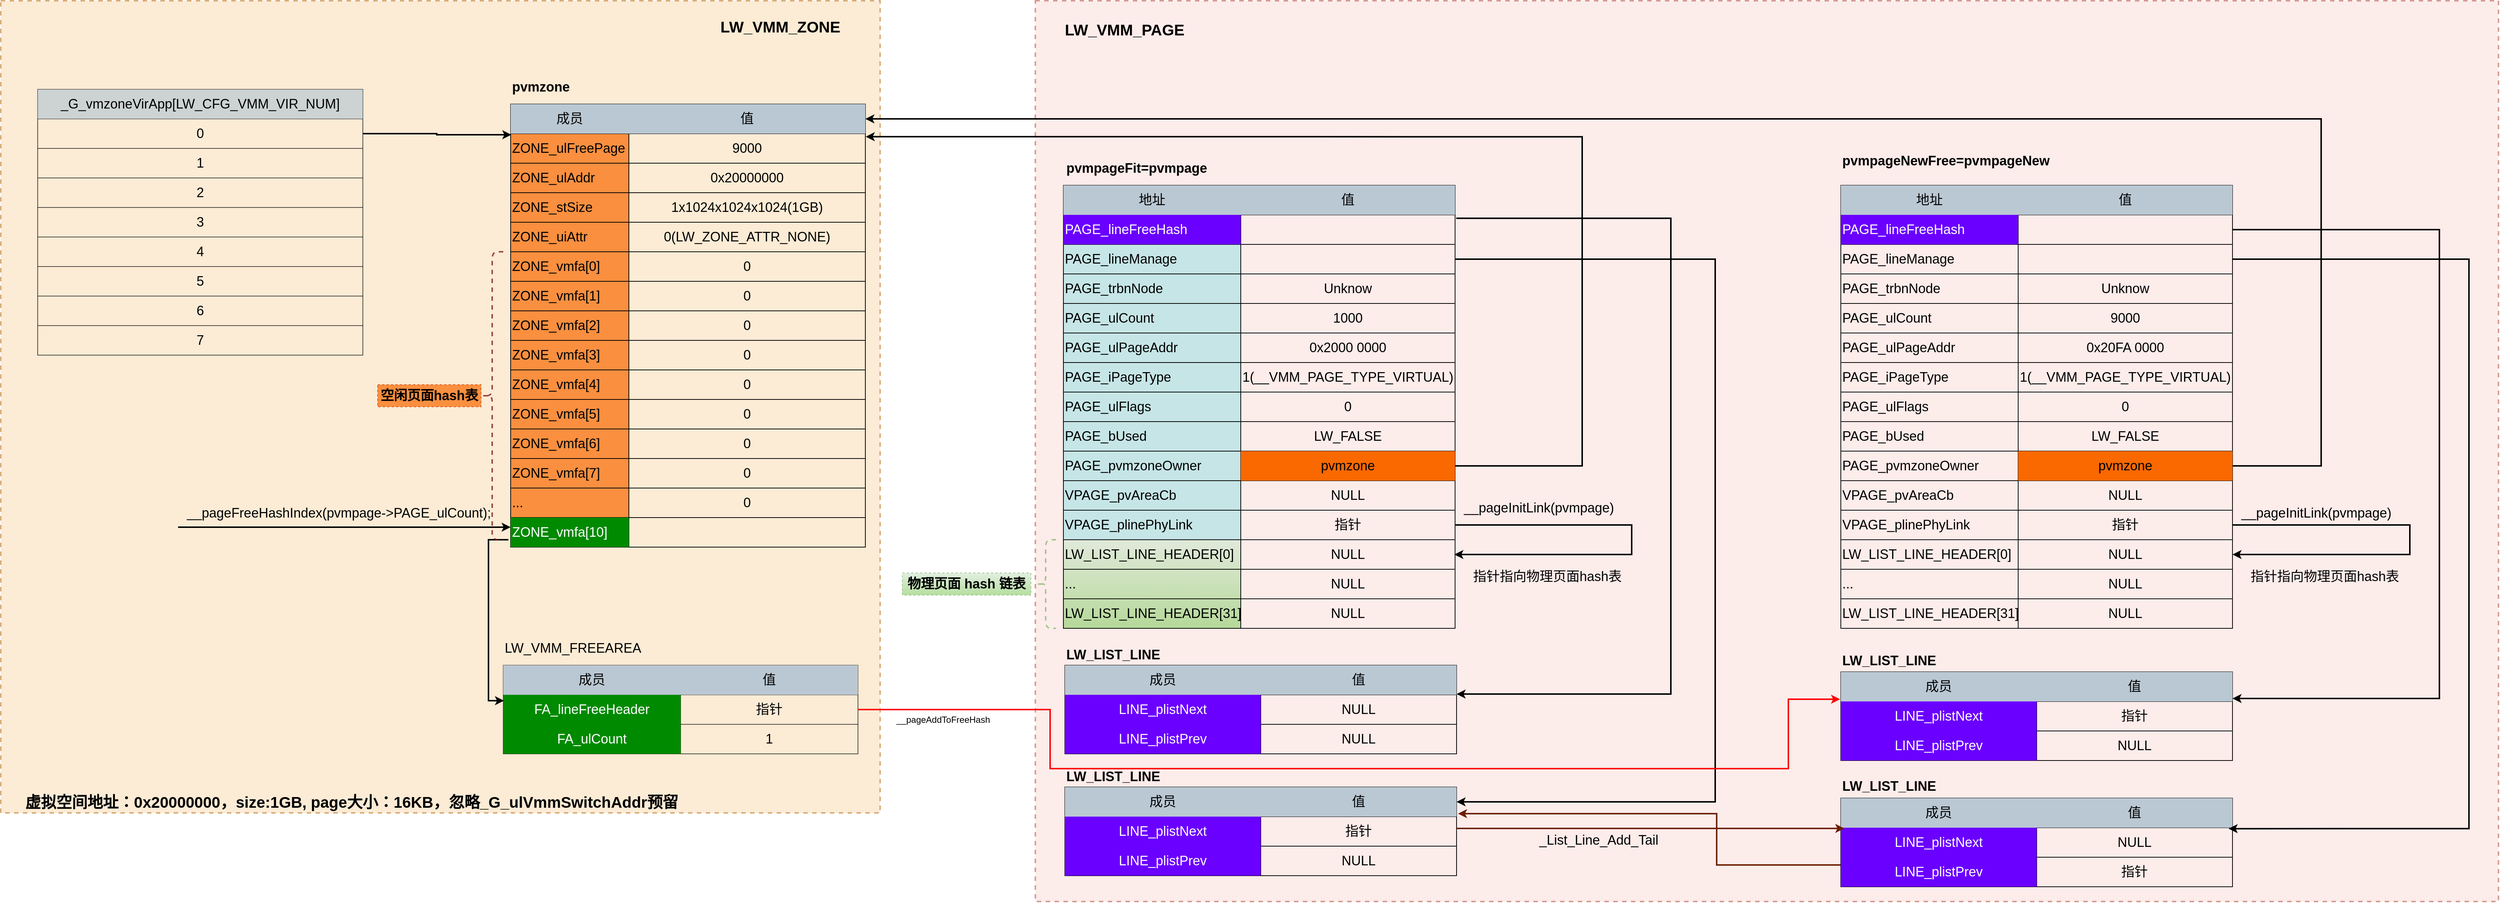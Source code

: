<mxfile version="15.8.6" type="github" pages="4">
  <diagram id="xIY47P2NQ7IDZa7dhchu" name="__pageAddToFreeHash-25">
    <mxGraphModel dx="2607" dy="2565" grid="1" gridSize="10" guides="1" tooltips="1" connect="1" arrows="1" fold="1" page="1" pageScale="1" pageWidth="827" pageHeight="1169" math="0" shadow="0">
      <root>
        <mxCell id="0" />
        <mxCell id="1" parent="0" />
        <mxCell id="MPrAv_WxjmN06zbMls3C-1" value="" style="rounded=0;whiteSpace=wrap;html=1;dashed=1;fontSize=18;strokeColor=#ae4132;strokeWidth=2;fillColor=#fad9d5;align=center;opacity=50;" parent="1" vertex="1">
          <mxGeometry x="1660" y="-470" width="1980" height="1220" as="geometry" />
        </mxCell>
        <mxCell id="MPrAv_WxjmN06zbMls3C-2" value="" style="rounded=0;whiteSpace=wrap;html=1;dashed=1;fontSize=18;strokeColor=#b46504;strokeWidth=2;fillColor=#fad7ac;align=center;opacity=50;" parent="1" vertex="1">
          <mxGeometry x="260" y="-470" width="1190" height="1100" as="geometry" />
        </mxCell>
        <mxCell id="MPrAv_WxjmN06zbMls3C-3" value="" style="rounded=0;whiteSpace=wrap;html=1;fontSize=18;strokeColor=#0e8088;fillColor=#b0e3e6;align=left;opacity=70;" parent="1" vertex="1">
          <mxGeometry x="1698" y="-180" width="240" height="440" as="geometry" />
        </mxCell>
        <mxCell id="MPrAv_WxjmN06zbMls3C-4" value="" style="rounded=0;whiteSpace=wrap;html=1;fontSize=18;strokeColor=#82b366;fillColor=#d5e8d4;gradientColor=#97d077;align=left;opacity=70;" parent="1" vertex="1">
          <mxGeometry x="1698" y="260" width="240" height="120" as="geometry" />
        </mxCell>
        <mxCell id="MPrAv_WxjmN06zbMls3C-5" value="" style="shape=table;startSize=0;container=1;collapsible=0;childLayout=tableLayout;fontSize=18;strokeColor=default;fillColor=none;align=left;" parent="1" vertex="1">
          <mxGeometry x="1698" y="-220" width="530" height="600" as="geometry" />
        </mxCell>
        <mxCell id="MPrAv_WxjmN06zbMls3C-6" style="shape=partialRectangle;collapsible=0;dropTarget=0;pointerEvents=0;fillColor=none;top=0;left=0;bottom=0;right=0;points=[[0,0.5],[1,0.5]];portConstraint=eastwest;fontSize=18;strokeColor=default;" parent="MPrAv_WxjmN06zbMls3C-5" vertex="1">
          <mxGeometry width="530" height="40" as="geometry" />
        </mxCell>
        <mxCell id="MPrAv_WxjmN06zbMls3C-7" value="地址" style="shape=partialRectangle;html=1;whiteSpace=wrap;connectable=0;overflow=hidden;fillColor=#bac8d3;top=0;left=0;bottom=0;right=0;pointerEvents=1;fontSize=18;strokeColor=#23445d;align=center;" parent="MPrAv_WxjmN06zbMls3C-6" vertex="1">
          <mxGeometry width="240" height="40" as="geometry">
            <mxRectangle width="240" height="40" as="alternateBounds" />
          </mxGeometry>
        </mxCell>
        <mxCell id="MPrAv_WxjmN06zbMls3C-8" value="值" style="shape=partialRectangle;html=1;whiteSpace=wrap;connectable=0;overflow=hidden;fillColor=#bac8d3;top=0;left=0;bottom=0;right=0;pointerEvents=1;fontSize=18;strokeColor=#23445d;align=center;" parent="MPrAv_WxjmN06zbMls3C-6" vertex="1">
          <mxGeometry x="240" width="290" height="40" as="geometry">
            <mxRectangle width="290" height="40" as="alternateBounds" />
          </mxGeometry>
        </mxCell>
        <mxCell id="MPrAv_WxjmN06zbMls3C-9" value="" style="shape=partialRectangle;collapsible=0;dropTarget=0;pointerEvents=0;fillColor=none;top=0;left=0;bottom=0;right=0;points=[[0,0.5],[1,0.5]];portConstraint=eastwest;fontSize=18;strokeColor=default;" parent="MPrAv_WxjmN06zbMls3C-5" vertex="1">
          <mxGeometry y="40" width="530" height="40" as="geometry" />
        </mxCell>
        <mxCell id="MPrAv_WxjmN06zbMls3C-10" value="PAGE_lineFreeHash" style="shape=partialRectangle;html=1;whiteSpace=wrap;connectable=0;overflow=hidden;fillColor=#6a00ff;top=0;left=0;bottom=0;right=0;pointerEvents=1;fontSize=18;strokeColor=#3700CC;align=left;fontColor=#ffffff;" parent="MPrAv_WxjmN06zbMls3C-9" vertex="1">
          <mxGeometry width="240" height="40" as="geometry">
            <mxRectangle width="240" height="40" as="alternateBounds" />
          </mxGeometry>
        </mxCell>
        <mxCell id="MPrAv_WxjmN06zbMls3C-11" value="" style="shape=partialRectangle;html=1;whiteSpace=wrap;connectable=0;overflow=hidden;fillColor=none;top=0;left=0;bottom=0;right=0;pointerEvents=1;fontSize=18;strokeColor=default;align=center;" parent="MPrAv_WxjmN06zbMls3C-9" vertex="1">
          <mxGeometry x="240" width="290" height="40" as="geometry">
            <mxRectangle width="290" height="40" as="alternateBounds" />
          </mxGeometry>
        </mxCell>
        <mxCell id="MPrAv_WxjmN06zbMls3C-12" value="" style="shape=partialRectangle;collapsible=0;dropTarget=0;pointerEvents=0;fillColor=none;top=0;left=0;bottom=0;right=0;points=[[0,0.5],[1,0.5]];portConstraint=eastwest;fontSize=18;strokeColor=default;" parent="MPrAv_WxjmN06zbMls3C-5" vertex="1">
          <mxGeometry y="80" width="530" height="40" as="geometry" />
        </mxCell>
        <mxCell id="MPrAv_WxjmN06zbMls3C-13" value="PAGE_lineManage" style="shape=partialRectangle;html=1;whiteSpace=wrap;connectable=0;overflow=hidden;fillColor=none;top=0;left=0;bottom=0;right=0;pointerEvents=1;fontSize=18;strokeColor=default;align=left;" parent="MPrAv_WxjmN06zbMls3C-12" vertex="1">
          <mxGeometry width="240" height="40" as="geometry">
            <mxRectangle width="240" height="40" as="alternateBounds" />
          </mxGeometry>
        </mxCell>
        <mxCell id="MPrAv_WxjmN06zbMls3C-14" value="" style="shape=partialRectangle;html=1;whiteSpace=wrap;connectable=0;overflow=hidden;fillColor=none;top=0;left=0;bottom=0;right=0;pointerEvents=1;fontSize=18;strokeColor=default;align=center;" parent="MPrAv_WxjmN06zbMls3C-12" vertex="1">
          <mxGeometry x="240" width="290" height="40" as="geometry">
            <mxRectangle width="290" height="40" as="alternateBounds" />
          </mxGeometry>
        </mxCell>
        <mxCell id="MPrAv_WxjmN06zbMls3C-15" value="" style="shape=partialRectangle;collapsible=0;dropTarget=0;pointerEvents=0;fillColor=none;top=0;left=0;bottom=0;right=0;points=[[0,0.5],[1,0.5]];portConstraint=eastwest;fontSize=18;strokeColor=default;" parent="MPrAv_WxjmN06zbMls3C-5" vertex="1">
          <mxGeometry y="120" width="530" height="40" as="geometry" />
        </mxCell>
        <mxCell id="MPrAv_WxjmN06zbMls3C-16" value="PAGE_trbnNode" style="shape=partialRectangle;html=1;whiteSpace=wrap;connectable=0;overflow=hidden;fillColor=none;top=0;left=0;bottom=0;right=0;pointerEvents=1;fontSize=18;strokeColor=default;align=left;" parent="MPrAv_WxjmN06zbMls3C-15" vertex="1">
          <mxGeometry width="240" height="40" as="geometry">
            <mxRectangle width="240" height="40" as="alternateBounds" />
          </mxGeometry>
        </mxCell>
        <mxCell id="MPrAv_WxjmN06zbMls3C-17" value="&lt;span style=&quot;&quot;&gt;Unknow&lt;/span&gt;" style="shape=partialRectangle;html=1;whiteSpace=wrap;connectable=0;overflow=hidden;fillColor=none;top=0;left=0;bottom=0;right=0;pointerEvents=1;fontSize=18;strokeColor=default;align=center;" parent="MPrAv_WxjmN06zbMls3C-15" vertex="1">
          <mxGeometry x="240" width="290" height="40" as="geometry">
            <mxRectangle width="290" height="40" as="alternateBounds" />
          </mxGeometry>
        </mxCell>
        <mxCell id="MPrAv_WxjmN06zbMls3C-18" value="" style="shape=partialRectangle;collapsible=0;dropTarget=0;pointerEvents=0;fillColor=none;top=0;left=0;bottom=0;right=0;points=[[0,0.5],[1,0.5]];portConstraint=eastwest;fontSize=18;strokeColor=default;" parent="MPrAv_WxjmN06zbMls3C-5" vertex="1">
          <mxGeometry y="160" width="530" height="40" as="geometry" />
        </mxCell>
        <mxCell id="MPrAv_WxjmN06zbMls3C-19" value="PAGE_ulCount" style="shape=partialRectangle;html=1;whiteSpace=wrap;connectable=0;overflow=hidden;fillColor=none;top=0;left=0;bottom=0;right=0;pointerEvents=1;fontSize=18;strokeColor=default;align=left;" parent="MPrAv_WxjmN06zbMls3C-18" vertex="1">
          <mxGeometry width="240" height="40" as="geometry">
            <mxRectangle width="240" height="40" as="alternateBounds" />
          </mxGeometry>
        </mxCell>
        <mxCell id="MPrAv_WxjmN06zbMls3C-20" value="1000" style="shape=partialRectangle;html=1;whiteSpace=wrap;connectable=0;overflow=hidden;fillColor=none;top=0;left=0;bottom=0;right=0;pointerEvents=1;fontSize=18;strokeColor=default;align=center;" parent="MPrAv_WxjmN06zbMls3C-18" vertex="1">
          <mxGeometry x="240" width="290" height="40" as="geometry">
            <mxRectangle width="290" height="40" as="alternateBounds" />
          </mxGeometry>
        </mxCell>
        <mxCell id="MPrAv_WxjmN06zbMls3C-21" value="" style="shape=partialRectangle;collapsible=0;dropTarget=0;pointerEvents=0;fillColor=none;top=0;left=0;bottom=0;right=0;points=[[0,0.5],[1,0.5]];portConstraint=eastwest;fontSize=18;strokeColor=default;" parent="MPrAv_WxjmN06zbMls3C-5" vertex="1">
          <mxGeometry y="200" width="530" height="40" as="geometry" />
        </mxCell>
        <mxCell id="MPrAv_WxjmN06zbMls3C-22" value="PAGE_ulPageAddr" style="shape=partialRectangle;html=1;whiteSpace=wrap;connectable=0;overflow=hidden;fillColor=none;top=0;left=0;bottom=0;right=0;pointerEvents=1;fontSize=18;strokeColor=default;align=left;" parent="MPrAv_WxjmN06zbMls3C-21" vertex="1">
          <mxGeometry width="240" height="40" as="geometry">
            <mxRectangle width="240" height="40" as="alternateBounds" />
          </mxGeometry>
        </mxCell>
        <mxCell id="MPrAv_WxjmN06zbMls3C-23" value="0x2000 0000" style="shape=partialRectangle;html=1;whiteSpace=wrap;connectable=0;overflow=hidden;fillColor=none;top=0;left=0;bottom=0;right=0;pointerEvents=1;fontSize=18;strokeColor=default;align=center;" parent="MPrAv_WxjmN06zbMls3C-21" vertex="1">
          <mxGeometry x="240" width="290" height="40" as="geometry">
            <mxRectangle width="290" height="40" as="alternateBounds" />
          </mxGeometry>
        </mxCell>
        <mxCell id="MPrAv_WxjmN06zbMls3C-24" value="" style="shape=partialRectangle;collapsible=0;dropTarget=0;pointerEvents=0;fillColor=none;top=0;left=0;bottom=0;right=0;points=[[0,0.5],[1,0.5]];portConstraint=eastwest;fontSize=18;strokeColor=default;" parent="MPrAv_WxjmN06zbMls3C-5" vertex="1">
          <mxGeometry y="240" width="530" height="40" as="geometry" />
        </mxCell>
        <mxCell id="MPrAv_WxjmN06zbMls3C-25" value="PAGE_iPageType" style="shape=partialRectangle;html=1;whiteSpace=wrap;connectable=0;overflow=hidden;fillColor=none;top=0;left=0;bottom=0;right=0;pointerEvents=1;fontSize=18;strokeColor=default;align=left;" parent="MPrAv_WxjmN06zbMls3C-24" vertex="1">
          <mxGeometry width="240" height="40" as="geometry">
            <mxRectangle width="240" height="40" as="alternateBounds" />
          </mxGeometry>
        </mxCell>
        <mxCell id="MPrAv_WxjmN06zbMls3C-26" value="1(__VMM_PAGE_TYPE_VIRTUAL)" style="shape=partialRectangle;html=1;whiteSpace=wrap;connectable=0;overflow=hidden;fillColor=none;top=0;left=0;bottom=0;right=0;pointerEvents=1;fontSize=18;strokeColor=default;align=center;" parent="MPrAv_WxjmN06zbMls3C-24" vertex="1">
          <mxGeometry x="240" width="290" height="40" as="geometry">
            <mxRectangle width="290" height="40" as="alternateBounds" />
          </mxGeometry>
        </mxCell>
        <mxCell id="MPrAv_WxjmN06zbMls3C-27" value="" style="shape=partialRectangle;collapsible=0;dropTarget=0;pointerEvents=0;fillColor=none;top=0;left=0;bottom=0;right=0;points=[[0,0.5],[1,0.5]];portConstraint=eastwest;fontSize=18;strokeColor=default;" parent="MPrAv_WxjmN06zbMls3C-5" vertex="1">
          <mxGeometry y="280" width="530" height="40" as="geometry" />
        </mxCell>
        <mxCell id="MPrAv_WxjmN06zbMls3C-28" value="PAGE_ulFlags" style="shape=partialRectangle;html=1;whiteSpace=wrap;connectable=0;overflow=hidden;fillColor=none;top=0;left=0;bottom=0;right=0;pointerEvents=1;fontSize=18;strokeColor=default;align=left;" parent="MPrAv_WxjmN06zbMls3C-27" vertex="1">
          <mxGeometry width="240" height="40" as="geometry">
            <mxRectangle width="240" height="40" as="alternateBounds" />
          </mxGeometry>
        </mxCell>
        <mxCell id="MPrAv_WxjmN06zbMls3C-29" value="&lt;span&gt;0&lt;/span&gt;" style="shape=partialRectangle;html=1;whiteSpace=wrap;connectable=0;overflow=hidden;fillColor=none;top=0;left=0;bottom=0;right=0;pointerEvents=1;fontSize=18;strokeColor=default;align=center;" parent="MPrAv_WxjmN06zbMls3C-27" vertex="1">
          <mxGeometry x="240" width="290" height="40" as="geometry">
            <mxRectangle width="290" height="40" as="alternateBounds" />
          </mxGeometry>
        </mxCell>
        <mxCell id="MPrAv_WxjmN06zbMls3C-30" style="shape=partialRectangle;collapsible=0;dropTarget=0;pointerEvents=0;fillColor=none;top=0;left=0;bottom=0;right=0;points=[[0,0.5],[1,0.5]];portConstraint=eastwest;fontSize=18;strokeColor=default;" parent="MPrAv_WxjmN06zbMls3C-5" vertex="1">
          <mxGeometry y="320" width="530" height="40" as="geometry" />
        </mxCell>
        <mxCell id="MPrAv_WxjmN06zbMls3C-31" value="PAGE_bUsed" style="shape=partialRectangle;html=1;whiteSpace=wrap;connectable=0;overflow=hidden;fillColor=none;top=0;left=0;bottom=0;right=0;pointerEvents=1;fontSize=18;strokeColor=default;align=left;" parent="MPrAv_WxjmN06zbMls3C-30" vertex="1">
          <mxGeometry width="240" height="40" as="geometry">
            <mxRectangle width="240" height="40" as="alternateBounds" />
          </mxGeometry>
        </mxCell>
        <mxCell id="MPrAv_WxjmN06zbMls3C-32" value="LW_FALSE" style="shape=partialRectangle;html=1;whiteSpace=wrap;connectable=0;overflow=hidden;fillColor=none;top=0;left=0;bottom=0;right=0;pointerEvents=1;fontSize=18;strokeColor=default;align=center;" parent="MPrAv_WxjmN06zbMls3C-30" vertex="1">
          <mxGeometry x="240" width="290" height="40" as="geometry">
            <mxRectangle width="290" height="40" as="alternateBounds" />
          </mxGeometry>
        </mxCell>
        <mxCell id="MPrAv_WxjmN06zbMls3C-33" style="shape=partialRectangle;collapsible=0;dropTarget=0;pointerEvents=0;fillColor=none;top=0;left=0;bottom=0;right=0;points=[[0,0.5],[1,0.5]];portConstraint=eastwest;fontSize=18;strokeColor=default;" parent="MPrAv_WxjmN06zbMls3C-5" vertex="1">
          <mxGeometry y="360" width="530" height="40" as="geometry" />
        </mxCell>
        <mxCell id="MPrAv_WxjmN06zbMls3C-34" value="PAGE_pvmzoneOwner" style="shape=partialRectangle;html=1;whiteSpace=wrap;connectable=0;overflow=hidden;fillColor=none;top=0;left=0;bottom=0;right=0;pointerEvents=1;fontSize=18;strokeColor=default;align=left;" parent="MPrAv_WxjmN06zbMls3C-33" vertex="1">
          <mxGeometry width="240" height="40" as="geometry">
            <mxRectangle width="240" height="40" as="alternateBounds" />
          </mxGeometry>
        </mxCell>
        <mxCell id="MPrAv_WxjmN06zbMls3C-35" value="pvmzone" style="shape=partialRectangle;html=1;whiteSpace=wrap;connectable=0;overflow=hidden;fillColor=#fa6800;top=0;left=0;bottom=0;right=0;pointerEvents=1;fontSize=18;strokeColor=#C73500;align=center;fontColor=#000000;" parent="MPrAv_WxjmN06zbMls3C-33" vertex="1">
          <mxGeometry x="240" width="290" height="40" as="geometry">
            <mxRectangle width="290" height="40" as="alternateBounds" />
          </mxGeometry>
        </mxCell>
        <mxCell id="MPrAv_WxjmN06zbMls3C-36" style="shape=partialRectangle;collapsible=0;dropTarget=0;pointerEvents=0;fillColor=none;top=0;left=0;bottom=0;right=0;points=[[0,0.5],[1,0.5]];portConstraint=eastwest;fontSize=18;strokeColor=default;" parent="MPrAv_WxjmN06zbMls3C-5" vertex="1">
          <mxGeometry y="400" width="530" height="40" as="geometry" />
        </mxCell>
        <mxCell id="MPrAv_WxjmN06zbMls3C-37" value="VPAGE_pvAreaCb" style="shape=partialRectangle;html=1;whiteSpace=wrap;connectable=0;overflow=hidden;fillColor=none;top=0;left=0;bottom=0;right=0;pointerEvents=1;fontSize=18;strokeColor=default;align=left;" parent="MPrAv_WxjmN06zbMls3C-36" vertex="1">
          <mxGeometry width="240" height="40" as="geometry">
            <mxRectangle width="240" height="40" as="alternateBounds" />
          </mxGeometry>
        </mxCell>
        <mxCell id="MPrAv_WxjmN06zbMls3C-38" value="NULL" style="shape=partialRectangle;html=1;whiteSpace=wrap;connectable=0;overflow=hidden;fillColor=none;top=0;left=0;bottom=0;right=0;pointerEvents=1;fontSize=18;strokeColor=default;align=center;" parent="MPrAv_WxjmN06zbMls3C-36" vertex="1">
          <mxGeometry x="240" width="290" height="40" as="geometry">
            <mxRectangle width="290" height="40" as="alternateBounds" />
          </mxGeometry>
        </mxCell>
        <mxCell id="MPrAv_WxjmN06zbMls3C-39" style="shape=partialRectangle;collapsible=0;dropTarget=0;pointerEvents=0;fillColor=none;top=0;left=0;bottom=0;right=0;points=[[0,0.5],[1,0.5]];portConstraint=eastwest;fontSize=18;strokeColor=default;" parent="MPrAv_WxjmN06zbMls3C-5" vertex="1">
          <mxGeometry y="440" width="530" height="40" as="geometry" />
        </mxCell>
        <mxCell id="MPrAv_WxjmN06zbMls3C-40" value="VPAGE_plinePhyLink" style="shape=partialRectangle;html=1;whiteSpace=wrap;connectable=0;overflow=hidden;fillColor=none;top=0;left=0;bottom=0;right=0;pointerEvents=1;fontSize=18;strokeColor=default;align=left;" parent="MPrAv_WxjmN06zbMls3C-39" vertex="1">
          <mxGeometry width="240" height="40" as="geometry">
            <mxRectangle width="240" height="40" as="alternateBounds" />
          </mxGeometry>
        </mxCell>
        <mxCell id="MPrAv_WxjmN06zbMls3C-41" value="&lt;span&gt;指针&lt;/span&gt;" style="shape=partialRectangle;html=1;whiteSpace=wrap;connectable=0;overflow=hidden;fillColor=none;top=0;left=0;bottom=0;right=0;pointerEvents=1;fontSize=18;strokeColor=default;align=center;" parent="MPrAv_WxjmN06zbMls3C-39" vertex="1">
          <mxGeometry x="240" width="290" height="40" as="geometry">
            <mxRectangle width="290" height="40" as="alternateBounds" />
          </mxGeometry>
        </mxCell>
        <mxCell id="MPrAv_WxjmN06zbMls3C-42" style="shape=partialRectangle;collapsible=0;dropTarget=0;pointerEvents=0;fillColor=none;top=0;left=0;bottom=0;right=0;points=[[0,0.5],[1,0.5]];portConstraint=eastwest;fontSize=18;strokeColor=default;" parent="MPrAv_WxjmN06zbMls3C-5" vertex="1">
          <mxGeometry y="480" width="530" height="40" as="geometry" />
        </mxCell>
        <mxCell id="MPrAv_WxjmN06zbMls3C-43" value="LW_LIST_LINE_HEADER[0]" style="shape=partialRectangle;html=1;whiteSpace=wrap;connectable=0;overflow=hidden;fillColor=none;top=0;left=0;bottom=0;right=0;pointerEvents=1;fontSize=18;strokeColor=default;align=left;" parent="MPrAv_WxjmN06zbMls3C-42" vertex="1">
          <mxGeometry width="240" height="40" as="geometry">
            <mxRectangle width="240" height="40" as="alternateBounds" />
          </mxGeometry>
        </mxCell>
        <mxCell id="MPrAv_WxjmN06zbMls3C-44" value="NULL" style="shape=partialRectangle;html=1;whiteSpace=wrap;connectable=0;overflow=hidden;fillColor=none;top=0;left=0;bottom=0;right=0;pointerEvents=1;fontSize=18;strokeColor=default;align=center;" parent="MPrAv_WxjmN06zbMls3C-42" vertex="1">
          <mxGeometry x="240" width="290" height="40" as="geometry">
            <mxRectangle width="290" height="40" as="alternateBounds" />
          </mxGeometry>
        </mxCell>
        <mxCell id="MPrAv_WxjmN06zbMls3C-45" style="shape=partialRectangle;collapsible=0;dropTarget=0;pointerEvents=0;fillColor=none;top=0;left=0;bottom=0;right=0;points=[[0,0.5],[1,0.5]];portConstraint=eastwest;fontSize=18;strokeColor=default;" parent="MPrAv_WxjmN06zbMls3C-5" vertex="1">
          <mxGeometry y="520" width="530" height="40" as="geometry" />
        </mxCell>
        <mxCell id="MPrAv_WxjmN06zbMls3C-46" value="..." style="shape=partialRectangle;html=1;whiteSpace=wrap;connectable=0;overflow=hidden;fillColor=none;top=0;left=0;bottom=0;right=0;pointerEvents=1;fontSize=18;strokeColor=default;align=left;" parent="MPrAv_WxjmN06zbMls3C-45" vertex="1">
          <mxGeometry width="240" height="40" as="geometry">
            <mxRectangle width="240" height="40" as="alternateBounds" />
          </mxGeometry>
        </mxCell>
        <mxCell id="MPrAv_WxjmN06zbMls3C-47" value="NULL" style="shape=partialRectangle;html=1;whiteSpace=wrap;connectable=0;overflow=hidden;fillColor=none;top=0;left=0;bottom=0;right=0;pointerEvents=1;fontSize=18;strokeColor=default;align=center;" parent="MPrAv_WxjmN06zbMls3C-45" vertex="1">
          <mxGeometry x="240" width="290" height="40" as="geometry">
            <mxRectangle width="290" height="40" as="alternateBounds" />
          </mxGeometry>
        </mxCell>
        <mxCell id="MPrAv_WxjmN06zbMls3C-48" style="shape=partialRectangle;collapsible=0;dropTarget=0;pointerEvents=0;fillColor=none;top=0;left=0;bottom=0;right=0;points=[[0,0.5],[1,0.5]];portConstraint=eastwest;fontSize=18;strokeColor=default;" parent="MPrAv_WxjmN06zbMls3C-5" vertex="1">
          <mxGeometry y="560" width="530" height="40" as="geometry" />
        </mxCell>
        <mxCell id="MPrAv_WxjmN06zbMls3C-49" value="LW_LIST_LINE_HEADER[31]" style="shape=partialRectangle;html=1;whiteSpace=wrap;connectable=0;overflow=hidden;fillColor=none;top=0;left=0;bottom=0;right=0;pointerEvents=1;fontSize=18;strokeColor=default;align=left;" parent="MPrAv_WxjmN06zbMls3C-48" vertex="1">
          <mxGeometry width="240" height="40" as="geometry">
            <mxRectangle width="240" height="40" as="alternateBounds" />
          </mxGeometry>
        </mxCell>
        <mxCell id="MPrAv_WxjmN06zbMls3C-50" value="NULL" style="shape=partialRectangle;html=1;whiteSpace=wrap;connectable=0;overflow=hidden;fillColor=none;top=0;left=0;bottom=0;right=0;pointerEvents=1;fontSize=18;strokeColor=default;align=center;" parent="MPrAv_WxjmN06zbMls3C-48" vertex="1">
          <mxGeometry x="240" width="290" height="40" as="geometry">
            <mxRectangle width="290" height="40" as="alternateBounds" />
          </mxGeometry>
        </mxCell>
        <mxCell id="MPrAv_WxjmN06zbMls3C-51" value="" style="rounded=0;whiteSpace=wrap;html=1;fontSize=18;strokeColor=#C73500;fillColor=#fa6800;align=center;opacity=70;fontColor=#000000;" parent="1" vertex="1">
          <mxGeometry x="950" y="-290" width="160" height="560" as="geometry" />
        </mxCell>
        <mxCell id="MPrAv_WxjmN06zbMls3C-52" value="&lt;b&gt;pvmpageNewFree=pvmpageNew&lt;/b&gt;" style="text;whiteSpace=wrap;html=1;fontSize=18;" parent="1" vertex="1">
          <mxGeometry x="2750" y="-270" width="312" height="40" as="geometry" />
        </mxCell>
        <mxCell id="MPrAv_WxjmN06zbMls3C-53" value="" style="shape=table;startSize=0;container=1;collapsible=0;childLayout=tableLayout;fontSize=18;strokeColor=default;fillColor=none;align=left;" parent="1" vertex="1">
          <mxGeometry x="950" y="-330" width="480" height="600" as="geometry" />
        </mxCell>
        <mxCell id="MPrAv_WxjmN06zbMls3C-54" style="shape=partialRectangle;collapsible=0;dropTarget=0;pointerEvents=0;fillColor=none;top=0;left=0;bottom=0;right=0;points=[[0,0.5],[1,0.5]];portConstraint=eastwest;fontSize=18;strokeColor=default;" parent="MPrAv_WxjmN06zbMls3C-53" vertex="1">
          <mxGeometry width="480" height="40" as="geometry" />
        </mxCell>
        <mxCell id="MPrAv_WxjmN06zbMls3C-55" value="成员" style="shape=partialRectangle;html=1;whiteSpace=wrap;connectable=0;overflow=hidden;fillColor=#bac8d3;top=0;left=0;bottom=0;right=0;pointerEvents=1;fontSize=18;strokeColor=#23445d;align=center;" parent="MPrAv_WxjmN06zbMls3C-54" vertex="1">
          <mxGeometry width="160" height="40" as="geometry">
            <mxRectangle width="160" height="40" as="alternateBounds" />
          </mxGeometry>
        </mxCell>
        <mxCell id="MPrAv_WxjmN06zbMls3C-56" value="值" style="shape=partialRectangle;html=1;whiteSpace=wrap;connectable=0;overflow=hidden;fillColor=#bac8d3;top=0;left=0;bottom=0;right=0;pointerEvents=1;fontSize=18;strokeColor=#23445d;align=center;" parent="MPrAv_WxjmN06zbMls3C-54" vertex="1">
          <mxGeometry x="160" width="320" height="40" as="geometry">
            <mxRectangle width="320" height="40" as="alternateBounds" />
          </mxGeometry>
        </mxCell>
        <mxCell id="MPrAv_WxjmN06zbMls3C-57" value="" style="shape=partialRectangle;collapsible=0;dropTarget=0;pointerEvents=0;fillColor=none;top=0;left=0;bottom=0;right=0;points=[[0,0.5],[1,0.5]];portConstraint=eastwest;fontSize=18;strokeColor=default;" parent="MPrAv_WxjmN06zbMls3C-53" vertex="1">
          <mxGeometry y="40" width="480" height="40" as="geometry" />
        </mxCell>
        <mxCell id="MPrAv_WxjmN06zbMls3C-58" value="ZONE_ulFreePage" style="shape=partialRectangle;html=1;whiteSpace=wrap;connectable=0;overflow=hidden;fillColor=none;top=0;left=0;bottom=0;right=0;pointerEvents=1;fontSize=18;strokeColor=default;align=left;" parent="MPrAv_WxjmN06zbMls3C-57" vertex="1">
          <mxGeometry width="160" height="40" as="geometry">
            <mxRectangle width="160" height="40" as="alternateBounds" />
          </mxGeometry>
        </mxCell>
        <mxCell id="MPrAv_WxjmN06zbMls3C-59" value="9000" style="shape=partialRectangle;html=1;whiteSpace=wrap;connectable=0;overflow=hidden;fillColor=none;top=0;left=0;bottom=0;right=0;pointerEvents=1;fontSize=18;strokeColor=default;align=center;" parent="MPrAv_WxjmN06zbMls3C-57" vertex="1">
          <mxGeometry x="160" width="320" height="40" as="geometry">
            <mxRectangle width="320" height="40" as="alternateBounds" />
          </mxGeometry>
        </mxCell>
        <mxCell id="MPrAv_WxjmN06zbMls3C-60" value="" style="shape=partialRectangle;collapsible=0;dropTarget=0;pointerEvents=0;fillColor=none;top=0;left=0;bottom=0;right=0;points=[[0,0.5],[1,0.5]];portConstraint=eastwest;fontSize=18;strokeColor=default;" parent="MPrAv_WxjmN06zbMls3C-53" vertex="1">
          <mxGeometry y="80" width="480" height="40" as="geometry" />
        </mxCell>
        <mxCell id="MPrAv_WxjmN06zbMls3C-61" value="ZONE_ulAddr" style="shape=partialRectangle;html=1;whiteSpace=wrap;connectable=0;overflow=hidden;fillColor=none;top=0;left=0;bottom=0;right=0;pointerEvents=1;fontSize=18;strokeColor=default;align=left;" parent="MPrAv_WxjmN06zbMls3C-60" vertex="1">
          <mxGeometry width="160" height="40" as="geometry">
            <mxRectangle width="160" height="40" as="alternateBounds" />
          </mxGeometry>
        </mxCell>
        <mxCell id="MPrAv_WxjmN06zbMls3C-62" value="0x20000000" style="shape=partialRectangle;html=1;whiteSpace=wrap;connectable=0;overflow=hidden;fillColor=none;top=0;left=0;bottom=0;right=0;pointerEvents=1;fontSize=18;strokeColor=default;align=center;" parent="MPrAv_WxjmN06zbMls3C-60" vertex="1">
          <mxGeometry x="160" width="320" height="40" as="geometry">
            <mxRectangle width="320" height="40" as="alternateBounds" />
          </mxGeometry>
        </mxCell>
        <mxCell id="MPrAv_WxjmN06zbMls3C-63" value="" style="shape=partialRectangle;collapsible=0;dropTarget=0;pointerEvents=0;fillColor=none;top=0;left=0;bottom=0;right=0;points=[[0,0.5],[1,0.5]];portConstraint=eastwest;fontSize=18;strokeColor=default;" parent="MPrAv_WxjmN06zbMls3C-53" vertex="1">
          <mxGeometry y="120" width="480" height="40" as="geometry" />
        </mxCell>
        <mxCell id="MPrAv_WxjmN06zbMls3C-64" value="ZONE_stSize" style="shape=partialRectangle;html=1;whiteSpace=wrap;connectable=0;overflow=hidden;fillColor=none;top=0;left=0;bottom=0;right=0;pointerEvents=1;fontSize=18;strokeColor=default;align=left;" parent="MPrAv_WxjmN06zbMls3C-63" vertex="1">
          <mxGeometry width="160" height="40" as="geometry">
            <mxRectangle width="160" height="40" as="alternateBounds" />
          </mxGeometry>
        </mxCell>
        <mxCell id="MPrAv_WxjmN06zbMls3C-65" value="&lt;span&gt;1x1024x1024x1024(1GB)&lt;/span&gt;" style="shape=partialRectangle;html=1;whiteSpace=wrap;connectable=0;overflow=hidden;fillColor=none;top=0;left=0;bottom=0;right=0;pointerEvents=1;fontSize=18;strokeColor=default;align=center;" parent="MPrAv_WxjmN06zbMls3C-63" vertex="1">
          <mxGeometry x="160" width="320" height="40" as="geometry">
            <mxRectangle width="320" height="40" as="alternateBounds" />
          </mxGeometry>
        </mxCell>
        <mxCell id="MPrAv_WxjmN06zbMls3C-66" value="" style="shape=partialRectangle;collapsible=0;dropTarget=0;pointerEvents=0;fillColor=none;top=0;left=0;bottom=0;right=0;points=[[0,0.5],[1,0.5]];portConstraint=eastwest;fontSize=18;strokeColor=default;" parent="MPrAv_WxjmN06zbMls3C-53" vertex="1">
          <mxGeometry y="160" width="480" height="40" as="geometry" />
        </mxCell>
        <mxCell id="MPrAv_WxjmN06zbMls3C-67" value="ZONE_uiAttr" style="shape=partialRectangle;html=1;whiteSpace=wrap;connectable=0;overflow=hidden;fillColor=none;top=0;left=0;bottom=0;right=0;pointerEvents=1;fontSize=18;strokeColor=default;align=left;" parent="MPrAv_WxjmN06zbMls3C-66" vertex="1">
          <mxGeometry width="160" height="40" as="geometry">
            <mxRectangle width="160" height="40" as="alternateBounds" />
          </mxGeometry>
        </mxCell>
        <mxCell id="MPrAv_WxjmN06zbMls3C-68" value="&lt;span&gt;0(LW_ZONE_ATTR_NONE)&lt;/span&gt;" style="shape=partialRectangle;html=1;whiteSpace=wrap;connectable=0;overflow=hidden;fillColor=none;top=0;left=0;bottom=0;right=0;pointerEvents=1;fontSize=18;strokeColor=default;align=center;" parent="MPrAv_WxjmN06zbMls3C-66" vertex="1">
          <mxGeometry x="160" width="320" height="40" as="geometry">
            <mxRectangle width="320" height="40" as="alternateBounds" />
          </mxGeometry>
        </mxCell>
        <mxCell id="MPrAv_WxjmN06zbMls3C-69" value="" style="shape=partialRectangle;collapsible=0;dropTarget=0;pointerEvents=0;fillColor=none;top=0;left=0;bottom=0;right=0;points=[[0,0.5],[1,0.5]];portConstraint=eastwest;fontSize=18;strokeColor=default;" parent="MPrAv_WxjmN06zbMls3C-53" vertex="1">
          <mxGeometry y="200" width="480" height="40" as="geometry" />
        </mxCell>
        <mxCell id="MPrAv_WxjmN06zbMls3C-70" value="ZONE_vmfa[0]" style="shape=partialRectangle;html=1;whiteSpace=wrap;connectable=0;overflow=hidden;fillColor=none;top=0;left=0;bottom=0;right=0;pointerEvents=1;fontSize=18;strokeColor=default;align=left;" parent="MPrAv_WxjmN06zbMls3C-69" vertex="1">
          <mxGeometry width="160" height="40" as="geometry">
            <mxRectangle width="160" height="40" as="alternateBounds" />
          </mxGeometry>
        </mxCell>
        <mxCell id="MPrAv_WxjmN06zbMls3C-71" value="&lt;span&gt;0&lt;/span&gt;" style="shape=partialRectangle;html=1;whiteSpace=wrap;connectable=0;overflow=hidden;fillColor=none;top=0;left=0;bottom=0;right=0;pointerEvents=1;fontSize=18;strokeColor=default;align=center;" parent="MPrAv_WxjmN06zbMls3C-69" vertex="1">
          <mxGeometry x="160" width="320" height="40" as="geometry">
            <mxRectangle width="320" height="40" as="alternateBounds" />
          </mxGeometry>
        </mxCell>
        <mxCell id="MPrAv_WxjmN06zbMls3C-72" value="" style="shape=partialRectangle;collapsible=0;dropTarget=0;pointerEvents=0;fillColor=none;top=0;left=0;bottom=0;right=0;points=[[0,0.5],[1,0.5]];portConstraint=eastwest;fontSize=18;strokeColor=default;" parent="MPrAv_WxjmN06zbMls3C-53" vertex="1">
          <mxGeometry y="240" width="480" height="40" as="geometry" />
        </mxCell>
        <mxCell id="MPrAv_WxjmN06zbMls3C-73" value="ZONE_vmfa[1]" style="shape=partialRectangle;html=1;whiteSpace=wrap;connectable=0;overflow=hidden;fillColor=none;top=0;left=0;bottom=0;right=0;pointerEvents=1;fontSize=18;strokeColor=default;align=left;" parent="MPrAv_WxjmN06zbMls3C-72" vertex="1">
          <mxGeometry width="160" height="40" as="geometry">
            <mxRectangle width="160" height="40" as="alternateBounds" />
          </mxGeometry>
        </mxCell>
        <mxCell id="MPrAv_WxjmN06zbMls3C-74" value="&lt;span&gt;0&lt;/span&gt;" style="shape=partialRectangle;html=1;whiteSpace=wrap;connectable=0;overflow=hidden;fillColor=none;top=0;left=0;bottom=0;right=0;pointerEvents=1;fontSize=18;strokeColor=default;align=center;" parent="MPrAv_WxjmN06zbMls3C-72" vertex="1">
          <mxGeometry x="160" width="320" height="40" as="geometry">
            <mxRectangle width="320" height="40" as="alternateBounds" />
          </mxGeometry>
        </mxCell>
        <mxCell id="MPrAv_WxjmN06zbMls3C-75" value="" style="shape=partialRectangle;collapsible=0;dropTarget=0;pointerEvents=0;fillColor=none;top=0;left=0;bottom=0;right=0;points=[[0,0.5],[1,0.5]];portConstraint=eastwest;fontSize=18;strokeColor=default;" parent="MPrAv_WxjmN06zbMls3C-53" vertex="1">
          <mxGeometry y="280" width="480" height="40" as="geometry" />
        </mxCell>
        <mxCell id="MPrAv_WxjmN06zbMls3C-76" value="ZONE_vmfa[2]" style="shape=partialRectangle;html=1;whiteSpace=wrap;connectable=0;overflow=hidden;fillColor=none;top=0;left=0;bottom=0;right=0;pointerEvents=1;fontSize=18;strokeColor=default;align=left;" parent="MPrAv_WxjmN06zbMls3C-75" vertex="1">
          <mxGeometry width="160" height="40" as="geometry">
            <mxRectangle width="160" height="40" as="alternateBounds" />
          </mxGeometry>
        </mxCell>
        <mxCell id="MPrAv_WxjmN06zbMls3C-77" value="&lt;span&gt;0&lt;/span&gt;" style="shape=partialRectangle;html=1;whiteSpace=wrap;connectable=0;overflow=hidden;fillColor=none;top=0;left=0;bottom=0;right=0;pointerEvents=1;fontSize=18;strokeColor=default;align=center;" parent="MPrAv_WxjmN06zbMls3C-75" vertex="1">
          <mxGeometry x="160" width="320" height="40" as="geometry">
            <mxRectangle width="320" height="40" as="alternateBounds" />
          </mxGeometry>
        </mxCell>
        <mxCell id="MPrAv_WxjmN06zbMls3C-78" style="shape=partialRectangle;collapsible=0;dropTarget=0;pointerEvents=0;fillColor=none;top=0;left=0;bottom=0;right=0;points=[[0,0.5],[1,0.5]];portConstraint=eastwest;fontSize=18;strokeColor=default;" parent="MPrAv_WxjmN06zbMls3C-53" vertex="1">
          <mxGeometry y="320" width="480" height="40" as="geometry" />
        </mxCell>
        <mxCell id="MPrAv_WxjmN06zbMls3C-79" value="ZONE_vmfa[3]" style="shape=partialRectangle;html=1;whiteSpace=wrap;connectable=0;overflow=hidden;fillColor=none;top=0;left=0;bottom=0;right=0;pointerEvents=1;fontSize=18;strokeColor=default;align=left;" parent="MPrAv_WxjmN06zbMls3C-78" vertex="1">
          <mxGeometry width="160" height="40" as="geometry">
            <mxRectangle width="160" height="40" as="alternateBounds" />
          </mxGeometry>
        </mxCell>
        <mxCell id="MPrAv_WxjmN06zbMls3C-80" value="&lt;span&gt;0&lt;/span&gt;" style="shape=partialRectangle;html=1;whiteSpace=wrap;connectable=0;overflow=hidden;fillColor=none;top=0;left=0;bottom=0;right=0;pointerEvents=1;fontSize=18;strokeColor=default;align=center;" parent="MPrAv_WxjmN06zbMls3C-78" vertex="1">
          <mxGeometry x="160" width="320" height="40" as="geometry">
            <mxRectangle width="320" height="40" as="alternateBounds" />
          </mxGeometry>
        </mxCell>
        <mxCell id="MPrAv_WxjmN06zbMls3C-81" style="shape=partialRectangle;collapsible=0;dropTarget=0;pointerEvents=0;fillColor=none;top=0;left=0;bottom=0;right=0;points=[[0,0.5],[1,0.5]];portConstraint=eastwest;fontSize=18;strokeColor=default;" parent="MPrAv_WxjmN06zbMls3C-53" vertex="1">
          <mxGeometry y="360" width="480" height="40" as="geometry" />
        </mxCell>
        <mxCell id="MPrAv_WxjmN06zbMls3C-82" value="ZONE_vmfa[4]" style="shape=partialRectangle;html=1;whiteSpace=wrap;connectable=0;overflow=hidden;fillColor=none;top=0;left=0;bottom=0;right=0;pointerEvents=1;fontSize=18;strokeColor=default;align=left;" parent="MPrAv_WxjmN06zbMls3C-81" vertex="1">
          <mxGeometry width="160" height="40" as="geometry">
            <mxRectangle width="160" height="40" as="alternateBounds" />
          </mxGeometry>
        </mxCell>
        <mxCell id="MPrAv_WxjmN06zbMls3C-83" value="&lt;span&gt;0&lt;/span&gt;" style="shape=partialRectangle;html=1;whiteSpace=wrap;connectable=0;overflow=hidden;fillColor=none;top=0;left=0;bottom=0;right=0;pointerEvents=1;fontSize=18;strokeColor=default;align=center;" parent="MPrAv_WxjmN06zbMls3C-81" vertex="1">
          <mxGeometry x="160" width="320" height="40" as="geometry">
            <mxRectangle width="320" height="40" as="alternateBounds" />
          </mxGeometry>
        </mxCell>
        <mxCell id="MPrAv_WxjmN06zbMls3C-84" style="shape=partialRectangle;collapsible=0;dropTarget=0;pointerEvents=0;fillColor=none;top=0;left=0;bottom=0;right=0;points=[[0,0.5],[1,0.5]];portConstraint=eastwest;fontSize=18;strokeColor=default;" parent="MPrAv_WxjmN06zbMls3C-53" vertex="1">
          <mxGeometry y="400" width="480" height="40" as="geometry" />
        </mxCell>
        <mxCell id="MPrAv_WxjmN06zbMls3C-85" value="ZONE_vmfa[5]" style="shape=partialRectangle;html=1;whiteSpace=wrap;connectable=0;overflow=hidden;fillColor=none;top=0;left=0;bottom=0;right=0;pointerEvents=1;fontSize=18;strokeColor=default;align=left;" parent="MPrAv_WxjmN06zbMls3C-84" vertex="1">
          <mxGeometry width="160" height="40" as="geometry">
            <mxRectangle width="160" height="40" as="alternateBounds" />
          </mxGeometry>
        </mxCell>
        <mxCell id="MPrAv_WxjmN06zbMls3C-86" value="&lt;span&gt;0&lt;/span&gt;" style="shape=partialRectangle;html=1;whiteSpace=wrap;connectable=0;overflow=hidden;fillColor=none;top=0;left=0;bottom=0;right=0;pointerEvents=1;fontSize=18;strokeColor=default;align=center;" parent="MPrAv_WxjmN06zbMls3C-84" vertex="1">
          <mxGeometry x="160" width="320" height="40" as="geometry">
            <mxRectangle width="320" height="40" as="alternateBounds" />
          </mxGeometry>
        </mxCell>
        <mxCell id="MPrAv_WxjmN06zbMls3C-87" style="shape=partialRectangle;collapsible=0;dropTarget=0;pointerEvents=0;fillColor=none;top=0;left=0;bottom=0;right=0;points=[[0,0.5],[1,0.5]];portConstraint=eastwest;fontSize=18;strokeColor=default;" parent="MPrAv_WxjmN06zbMls3C-53" vertex="1">
          <mxGeometry y="440" width="480" height="40" as="geometry" />
        </mxCell>
        <mxCell id="MPrAv_WxjmN06zbMls3C-88" value="ZONE_vmfa[6]" style="shape=partialRectangle;html=1;whiteSpace=wrap;connectable=0;overflow=hidden;fillColor=none;top=0;left=0;bottom=0;right=0;pointerEvents=1;fontSize=18;strokeColor=default;align=left;" parent="MPrAv_WxjmN06zbMls3C-87" vertex="1">
          <mxGeometry width="160" height="40" as="geometry">
            <mxRectangle width="160" height="40" as="alternateBounds" />
          </mxGeometry>
        </mxCell>
        <mxCell id="MPrAv_WxjmN06zbMls3C-89" value="&lt;span&gt;0&lt;/span&gt;" style="shape=partialRectangle;html=1;whiteSpace=wrap;connectable=0;overflow=hidden;fillColor=none;top=0;left=0;bottom=0;right=0;pointerEvents=1;fontSize=18;strokeColor=default;align=center;" parent="MPrAv_WxjmN06zbMls3C-87" vertex="1">
          <mxGeometry x="160" width="320" height="40" as="geometry">
            <mxRectangle width="320" height="40" as="alternateBounds" />
          </mxGeometry>
        </mxCell>
        <mxCell id="MPrAv_WxjmN06zbMls3C-90" style="shape=partialRectangle;collapsible=0;dropTarget=0;pointerEvents=0;fillColor=none;top=0;left=0;bottom=0;right=0;points=[[0,0.5],[1,0.5]];portConstraint=eastwest;fontSize=18;strokeColor=default;" parent="MPrAv_WxjmN06zbMls3C-53" vertex="1">
          <mxGeometry y="480" width="480" height="40" as="geometry" />
        </mxCell>
        <mxCell id="MPrAv_WxjmN06zbMls3C-91" value="&lt;span&gt;ZONE_vmfa[7]&lt;/span&gt;" style="shape=partialRectangle;html=1;whiteSpace=wrap;connectable=0;overflow=hidden;fillColor=none;top=0;left=0;bottom=0;right=0;pointerEvents=1;fontSize=18;strokeColor=default;align=left;" parent="MPrAv_WxjmN06zbMls3C-90" vertex="1">
          <mxGeometry width="160" height="40" as="geometry">
            <mxRectangle width="160" height="40" as="alternateBounds" />
          </mxGeometry>
        </mxCell>
        <mxCell id="MPrAv_WxjmN06zbMls3C-92" value="&lt;span&gt;0&lt;/span&gt;" style="shape=partialRectangle;html=1;whiteSpace=wrap;connectable=0;overflow=hidden;fillColor=none;top=0;left=0;bottom=0;right=0;pointerEvents=1;fontSize=18;strokeColor=default;align=center;" parent="MPrAv_WxjmN06zbMls3C-90" vertex="1">
          <mxGeometry x="160" width="320" height="40" as="geometry">
            <mxRectangle width="320" height="40" as="alternateBounds" />
          </mxGeometry>
        </mxCell>
        <mxCell id="MPrAv_WxjmN06zbMls3C-93" style="shape=partialRectangle;collapsible=0;dropTarget=0;pointerEvents=0;fillColor=none;top=0;left=0;bottom=0;right=0;points=[[0,0.5],[1,0.5]];portConstraint=eastwest;fontSize=18;strokeColor=default;" parent="MPrAv_WxjmN06zbMls3C-53" vertex="1">
          <mxGeometry y="520" width="480" height="40" as="geometry" />
        </mxCell>
        <mxCell id="MPrAv_WxjmN06zbMls3C-94" value="..." style="shape=partialRectangle;html=1;whiteSpace=wrap;connectable=0;overflow=hidden;fillColor=none;top=0;left=0;bottom=0;right=0;pointerEvents=1;fontSize=18;strokeColor=default;align=left;" parent="MPrAv_WxjmN06zbMls3C-93" vertex="1">
          <mxGeometry width="160" height="40" as="geometry">
            <mxRectangle width="160" height="40" as="alternateBounds" />
          </mxGeometry>
        </mxCell>
        <mxCell id="MPrAv_WxjmN06zbMls3C-95" value="&lt;span&gt;0&lt;/span&gt;" style="shape=partialRectangle;html=1;whiteSpace=wrap;connectable=0;overflow=hidden;fillColor=none;top=0;left=0;bottom=0;right=0;pointerEvents=1;fontSize=18;strokeColor=default;align=center;" parent="MPrAv_WxjmN06zbMls3C-93" vertex="1">
          <mxGeometry x="160" width="320" height="40" as="geometry">
            <mxRectangle width="320" height="40" as="alternateBounds" />
          </mxGeometry>
        </mxCell>
        <mxCell id="MPrAv_WxjmN06zbMls3C-96" style="shape=partialRectangle;collapsible=0;dropTarget=0;pointerEvents=0;fillColor=none;top=0;left=0;bottom=0;right=0;points=[[0,0.5],[1,0.5]];portConstraint=eastwest;fontSize=18;strokeColor=default;" parent="MPrAv_WxjmN06zbMls3C-53" vertex="1">
          <mxGeometry y="560" width="480" height="40" as="geometry" />
        </mxCell>
        <mxCell id="MPrAv_WxjmN06zbMls3C-97" value="ZONE_vmfa[10]" style="shape=partialRectangle;html=1;whiteSpace=wrap;connectable=0;overflow=hidden;fillColor=#008a00;top=0;left=0;bottom=0;right=0;pointerEvents=1;fontSize=18;strokeColor=#005700;align=left;fontColor=#ffffff;" parent="MPrAv_WxjmN06zbMls3C-96" vertex="1">
          <mxGeometry width="160" height="40" as="geometry">
            <mxRectangle width="160" height="40" as="alternateBounds" />
          </mxGeometry>
        </mxCell>
        <mxCell id="MPrAv_WxjmN06zbMls3C-98" value="" style="shape=partialRectangle;html=1;whiteSpace=wrap;connectable=0;overflow=hidden;fillColor=none;top=0;left=0;bottom=0;right=0;pointerEvents=1;fontSize=18;strokeColor=default;align=center;" parent="MPrAv_WxjmN06zbMls3C-96" vertex="1">
          <mxGeometry x="160" width="320" height="40" as="geometry">
            <mxRectangle width="320" height="40" as="alternateBounds" />
          </mxGeometry>
        </mxCell>
        <mxCell id="MPrAv_WxjmN06zbMls3C-99" value="&lt;b&gt;&lt;font style=&quot;font-size: 21px&quot;&gt;虚拟空间地址：0x20000000，size:1GB, page大小：16KB，忽略_G_ulVmmSwitchAddr预留&lt;/font&gt;&lt;/b&gt;" style="text;html=1;strokeColor=none;fillColor=none;align=center;verticalAlign=middle;whiteSpace=wrap;rounded=0;fontSize=18;opacity=70;" parent="1" vertex="1">
          <mxGeometry x="260" y="600" width="950" height="30" as="geometry" />
        </mxCell>
        <mxCell id="MPrAv_WxjmN06zbMls3C-100" value="&lt;b&gt;pvmzone&lt;/b&gt;" style="text;whiteSpace=wrap;html=1;fontSize=18;" parent="1" vertex="1">
          <mxGeometry x="950" y="-370" width="180" height="40" as="geometry" />
        </mxCell>
        <mxCell id="MPrAv_WxjmN06zbMls3C-101" style="edgeStyle=orthogonalEdgeStyle;rounded=0;orthogonalLoop=1;jettySize=auto;html=1;entryX=1.001;entryY=0.104;entryDx=0;entryDy=0;fontSize=18;exitX=1;exitY=0.5;exitDx=0;exitDy=0;entryPerimeter=0;strokeWidth=2;" parent="1" source="MPrAv_WxjmN06zbMls3C-33" target="MPrAv_WxjmN06zbMls3C-57" edge="1">
          <mxGeometry relative="1" as="geometry">
            <Array as="points">
              <mxPoint x="2400" y="160" />
              <mxPoint x="2400" y="-286" />
            </Array>
          </mxGeometry>
        </mxCell>
        <mxCell id="MPrAv_WxjmN06zbMls3C-102" style="edgeStyle=orthogonalEdgeStyle;rounded=0;orthogonalLoop=1;jettySize=auto;html=1;entryX=0.002;entryY=0.037;entryDx=0;entryDy=0;fontSize=18;entryPerimeter=0;strokeWidth=2;" parent="1" source="MPrAv_WxjmN06zbMls3C-141" target="MPrAv_WxjmN06zbMls3C-57" edge="1">
          <mxGeometry relative="1" as="geometry" />
        </mxCell>
        <mxCell id="MPrAv_WxjmN06zbMls3C-103" style="edgeStyle=orthogonalEdgeStyle;rounded=0;orthogonalLoop=1;jettySize=auto;html=1;fontSize=18;strokeWidth=2;exitX=1;exitY=0.5;exitDx=0;exitDy=0;" parent="1" source="MPrAv_WxjmN06zbMls3C-39" edge="1">
          <mxGeometry relative="1" as="geometry">
            <mxPoint x="2227" y="280" as="targetPoint" />
            <mxPoint x="2237" y="240" as="sourcePoint" />
            <Array as="points">
              <mxPoint x="2467" y="240" />
              <mxPoint x="2467" y="280" />
            </Array>
          </mxGeometry>
        </mxCell>
        <mxCell id="MPrAv_WxjmN06zbMls3C-104" value="指针指向物理页面hash表" style="text;html=1;strokeColor=none;fillColor=none;align=center;verticalAlign=middle;whiteSpace=wrap;rounded=0;fontSize=18;opacity=70;" parent="1" vertex="1">
          <mxGeometry x="2238" y="295" width="230" height="30" as="geometry" />
        </mxCell>
        <mxCell id="MPrAv_WxjmN06zbMls3C-105" value="" style="shape=table;startSize=0;container=1;collapsible=0;childLayout=tableLayout;fontSize=18;strokeColor=default;fillColor=none;gradientColor=none;align=center;opacity=70;" parent="1" vertex="1">
          <mxGeometry x="940" y="430" width="480" height="120" as="geometry" />
        </mxCell>
        <mxCell id="MPrAv_WxjmN06zbMls3C-106" value="" style="shape=partialRectangle;collapsible=0;dropTarget=0;pointerEvents=0;fillColor=none;top=0;left=0;bottom=0;right=0;points=[[0,0.5],[1,0.5]];portConstraint=eastwest;fontSize=18;strokeColor=default;align=center;opacity=70;" parent="MPrAv_WxjmN06zbMls3C-105" vertex="1">
          <mxGeometry width="480" height="40" as="geometry" />
        </mxCell>
        <mxCell id="MPrAv_WxjmN06zbMls3C-107" value="成员" style="shape=partialRectangle;html=1;whiteSpace=wrap;connectable=0;overflow=hidden;fillColor=#bac8d3;top=0;left=0;bottom=0;right=0;pointerEvents=1;fontSize=18;strokeColor=#23445d;align=center;" parent="MPrAv_WxjmN06zbMls3C-106" vertex="1">
          <mxGeometry width="240" height="40" as="geometry">
            <mxRectangle width="240" height="40" as="alternateBounds" />
          </mxGeometry>
        </mxCell>
        <mxCell id="MPrAv_WxjmN06zbMls3C-108" value="值" style="shape=partialRectangle;html=1;whiteSpace=wrap;connectable=0;overflow=hidden;fillColor=#bac8d3;top=0;left=0;bottom=0;right=0;pointerEvents=1;fontSize=18;strokeColor=#23445d;align=center;" parent="MPrAv_WxjmN06zbMls3C-106" vertex="1">
          <mxGeometry x="240" width="240" height="40" as="geometry">
            <mxRectangle width="240" height="40" as="alternateBounds" />
          </mxGeometry>
        </mxCell>
        <mxCell id="MPrAv_WxjmN06zbMls3C-109" value="" style="shape=partialRectangle;collapsible=0;dropTarget=0;pointerEvents=0;fillColor=none;top=0;left=0;bottom=0;right=0;points=[[0,0.5],[1,0.5]];portConstraint=eastwest;fontSize=18;strokeColor=default;align=center;opacity=70;" parent="MPrAv_WxjmN06zbMls3C-105" vertex="1">
          <mxGeometry y="40" width="480" height="40" as="geometry" />
        </mxCell>
        <mxCell id="MPrAv_WxjmN06zbMls3C-110" value="FA_lineFreeHeader" style="shape=partialRectangle;html=1;whiteSpace=wrap;connectable=0;overflow=hidden;fillColor=#008a00;top=0;left=0;bottom=0;right=0;pointerEvents=1;fontSize=18;strokeColor=#005700;align=center;fontColor=#ffffff;" parent="MPrAv_WxjmN06zbMls3C-109" vertex="1">
          <mxGeometry width="240" height="40" as="geometry">
            <mxRectangle width="240" height="40" as="alternateBounds" />
          </mxGeometry>
        </mxCell>
        <mxCell id="MPrAv_WxjmN06zbMls3C-111" value="指针" style="shape=partialRectangle;html=1;whiteSpace=wrap;connectable=0;overflow=hidden;fillColor=none;top=0;left=0;bottom=0;right=0;pointerEvents=1;fontSize=18;strokeColor=default;align=center;opacity=70;" parent="MPrAv_WxjmN06zbMls3C-109" vertex="1">
          <mxGeometry x="240" width="240" height="40" as="geometry">
            <mxRectangle width="240" height="40" as="alternateBounds" />
          </mxGeometry>
        </mxCell>
        <mxCell id="MPrAv_WxjmN06zbMls3C-112" value="" style="shape=partialRectangle;collapsible=0;dropTarget=0;pointerEvents=0;fillColor=none;top=0;left=0;bottom=0;right=0;points=[[0,0.5],[1,0.5]];portConstraint=eastwest;fontSize=18;strokeColor=default;align=center;opacity=70;" parent="MPrAv_WxjmN06zbMls3C-105" vertex="1">
          <mxGeometry y="80" width="480" height="40" as="geometry" />
        </mxCell>
        <mxCell id="MPrAv_WxjmN06zbMls3C-113" value="FA_ulCount" style="shape=partialRectangle;html=1;whiteSpace=wrap;connectable=0;overflow=hidden;fillColor=#008a00;top=0;left=0;bottom=0;right=0;pointerEvents=1;fontSize=18;strokeColor=#005700;align=center;fontColor=#ffffff;" parent="MPrAv_WxjmN06zbMls3C-112" vertex="1">
          <mxGeometry width="240" height="40" as="geometry">
            <mxRectangle width="240" height="40" as="alternateBounds" />
          </mxGeometry>
        </mxCell>
        <mxCell id="MPrAv_WxjmN06zbMls3C-114" value="1" style="shape=partialRectangle;html=1;whiteSpace=wrap;connectable=0;overflow=hidden;fillColor=none;top=0;left=0;bottom=0;right=0;pointerEvents=1;fontSize=18;strokeColor=default;align=center;opacity=70;" parent="MPrAv_WxjmN06zbMls3C-112" vertex="1">
          <mxGeometry x="240" width="240" height="40" as="geometry">
            <mxRectangle width="240" height="40" as="alternateBounds" />
          </mxGeometry>
        </mxCell>
        <mxCell id="MPrAv_WxjmN06zbMls3C-115" value="LW_VMM_FREEAREA" style="text;whiteSpace=wrap;html=1;fontSize=18;" parent="1" vertex="1">
          <mxGeometry x="940" y="390" width="210" height="40" as="geometry" />
        </mxCell>
        <mxCell id="MPrAv_WxjmN06zbMls3C-116" style="edgeStyle=orthogonalEdgeStyle;rounded=0;orthogonalLoop=1;jettySize=auto;html=1;fontSize=18;strokeWidth=2;" parent="1" edge="1">
          <mxGeometry relative="1" as="geometry">
            <mxPoint x="947" y="260" as="sourcePoint" />
            <mxPoint x="941" y="478.034" as="targetPoint" />
            <Array as="points">
              <mxPoint x="920" y="260" />
              <mxPoint x="920" y="478" />
            </Array>
          </mxGeometry>
        </mxCell>
        <mxCell id="MPrAv_WxjmN06zbMls3C-117" value="__pageFreeHashIndex(pvmpage-&gt;PAGE_ulCount);" style="text;whiteSpace=wrap;html=1;fontSize=18;" parent="1" vertex="1">
          <mxGeometry x="510" y="207" width="420" height="40" as="geometry" />
        </mxCell>
        <mxCell id="MPrAv_WxjmN06zbMls3C-118" value="" style="endArrow=classic;html=1;rounded=0;fontSize=18;entryX=0;entryY=0;entryDx=0;entryDy=0;entryPerimeter=0;strokeWidth=2;" parent="1" edge="1">
          <mxGeometry width="50" height="50" relative="1" as="geometry">
            <mxPoint x="500" y="243" as="sourcePoint" />
            <mxPoint x="950" y="243" as="targetPoint" />
          </mxGeometry>
        </mxCell>
        <mxCell id="MPrAv_WxjmN06zbMls3C-119" value="__pageInitLink(pvmpage)" style="text;whiteSpace=wrap;html=1;fontSize=18;" parent="1" vertex="1">
          <mxGeometry x="2238" y="200" width="230" height="40" as="geometry" />
        </mxCell>
        <mxCell id="MPrAv_WxjmN06zbMls3C-120" value="" style="shape=curlyBracket;whiteSpace=wrap;html=1;rounded=1;fontSize=18;strokeColor=#6F0000;fillColor=#a20025;align=center;opacity=70;dashed=1;strokeWidth=2;fontColor=#ffffff;" parent="1" vertex="1">
          <mxGeometry x="910" y="-130" width="30" height="390" as="geometry" />
        </mxCell>
        <mxCell id="MPrAv_WxjmN06zbMls3C-121" value="&lt;b&gt;空闲页面hash表&lt;/b&gt;" style="text;html=1;strokeColor=#C73500;fillColor=#fa6800;align=center;verticalAlign=middle;whiteSpace=wrap;rounded=0;dashed=1;fontSize=18;opacity=70;fontColor=#000000;" parent="1" vertex="1">
          <mxGeometry x="770" y="50" width="140" height="30" as="geometry" />
        </mxCell>
        <mxCell id="MPrAv_WxjmN06zbMls3C-122" value="" style="shape=curlyBracket;whiteSpace=wrap;html=1;rounded=1;dashed=1;fontSize=18;strokeColor=#82b366;strokeWidth=2;fillColor=#d5e8d4;align=center;opacity=70;size=0.5;" parent="1" vertex="1">
          <mxGeometry x="1660" y="260" width="28" height="120" as="geometry" />
        </mxCell>
        <mxCell id="MPrAv_WxjmN06zbMls3C-123" value="&lt;b&gt;物理页面 hash 链表&lt;/b&gt;" style="text;html=1;strokeColor=#82b366;fillColor=#d5e8d4;align=center;verticalAlign=middle;whiteSpace=wrap;rounded=0;dashed=1;fontSize=18;opacity=70;gradientColor=#97d077;" parent="1" vertex="1">
          <mxGeometry x="1480" y="305" width="174" height="30" as="geometry" />
        </mxCell>
        <mxCell id="MPrAv_WxjmN06zbMls3C-124" value="" style="shape=table;startSize=0;container=1;collapsible=0;childLayout=tableLayout;fontSize=18;strokeColor=default;fillColor=none;gradientColor=none;align=center;" parent="1" vertex="1">
          <mxGeometry x="1700" y="430" width="530" height="120" as="geometry" />
        </mxCell>
        <mxCell id="MPrAv_WxjmN06zbMls3C-125" value="" style="shape=partialRectangle;collapsible=0;dropTarget=0;pointerEvents=0;fillColor=none;top=0;left=0;bottom=0;right=0;points=[[0,0.5],[1,0.5]];portConstraint=eastwest;fontSize=18;strokeColor=default;align=center;opacity=70;" parent="MPrAv_WxjmN06zbMls3C-124" vertex="1">
          <mxGeometry width="530" height="40" as="geometry" />
        </mxCell>
        <mxCell id="MPrAv_WxjmN06zbMls3C-126" value="成员" style="shape=partialRectangle;html=1;whiteSpace=wrap;connectable=0;overflow=hidden;fillColor=#bac8d3;top=0;left=0;bottom=0;right=0;pointerEvents=1;fontSize=18;strokeColor=#23445d;align=center;" parent="MPrAv_WxjmN06zbMls3C-125" vertex="1">
          <mxGeometry width="265" height="40" as="geometry">
            <mxRectangle width="265" height="40" as="alternateBounds" />
          </mxGeometry>
        </mxCell>
        <mxCell id="MPrAv_WxjmN06zbMls3C-127" value="值" style="shape=partialRectangle;html=1;whiteSpace=wrap;connectable=0;overflow=hidden;fillColor=#bac8d3;top=0;left=0;bottom=0;right=0;pointerEvents=1;fontSize=18;strokeColor=#23445d;align=center;" parent="MPrAv_WxjmN06zbMls3C-125" vertex="1">
          <mxGeometry x="265" width="265" height="40" as="geometry">
            <mxRectangle width="265" height="40" as="alternateBounds" />
          </mxGeometry>
        </mxCell>
        <mxCell id="MPrAv_WxjmN06zbMls3C-128" value="" style="shape=partialRectangle;collapsible=0;dropTarget=0;pointerEvents=0;fillColor=none;top=0;left=0;bottom=0;right=0;points=[[0,0.5],[1,0.5]];portConstraint=eastwest;fontSize=18;strokeColor=default;align=center;opacity=70;" parent="MPrAv_WxjmN06zbMls3C-124" vertex="1">
          <mxGeometry y="40" width="530" height="40" as="geometry" />
        </mxCell>
        <mxCell id="MPrAv_WxjmN06zbMls3C-129" value="LINE_plistNext" style="shape=partialRectangle;html=1;whiteSpace=wrap;connectable=0;overflow=hidden;fillColor=#6a00ff;top=0;left=0;bottom=0;right=0;pointerEvents=1;fontSize=18;strokeColor=#3700CC;align=center;fontColor=#ffffff;" parent="MPrAv_WxjmN06zbMls3C-128" vertex="1">
          <mxGeometry width="265" height="40" as="geometry">
            <mxRectangle width="265" height="40" as="alternateBounds" />
          </mxGeometry>
        </mxCell>
        <mxCell id="MPrAv_WxjmN06zbMls3C-130" value="NULL" style="shape=partialRectangle;html=1;whiteSpace=wrap;connectable=0;overflow=hidden;fillColor=none;top=0;left=0;bottom=0;right=0;pointerEvents=1;fontSize=18;strokeColor=default;align=center;opacity=70;" parent="MPrAv_WxjmN06zbMls3C-128" vertex="1">
          <mxGeometry x="265" width="265" height="40" as="geometry">
            <mxRectangle width="265" height="40" as="alternateBounds" />
          </mxGeometry>
        </mxCell>
        <mxCell id="MPrAv_WxjmN06zbMls3C-131" value="" style="shape=partialRectangle;collapsible=0;dropTarget=0;pointerEvents=0;fillColor=none;top=0;left=0;bottom=0;right=0;points=[[0,0.5],[1,0.5]];portConstraint=eastwest;fontSize=18;strokeColor=default;align=center;opacity=70;" parent="MPrAv_WxjmN06zbMls3C-124" vertex="1">
          <mxGeometry y="80" width="530" height="40" as="geometry" />
        </mxCell>
        <mxCell id="MPrAv_WxjmN06zbMls3C-132" value="LINE_plistPrev" style="shape=partialRectangle;html=1;whiteSpace=wrap;connectable=0;overflow=hidden;fillColor=#6a00ff;top=0;left=0;bottom=0;right=0;pointerEvents=1;fontSize=18;strokeColor=#3700CC;align=center;fontColor=#ffffff;" parent="MPrAv_WxjmN06zbMls3C-131" vertex="1">
          <mxGeometry width="265" height="40" as="geometry">
            <mxRectangle width="265" height="40" as="alternateBounds" />
          </mxGeometry>
        </mxCell>
        <mxCell id="MPrAv_WxjmN06zbMls3C-133" value="NULL" style="shape=partialRectangle;html=1;whiteSpace=wrap;connectable=0;overflow=hidden;fillColor=none;top=0;left=0;bottom=0;right=0;pointerEvents=1;fontSize=18;strokeColor=default;align=center;opacity=70;" parent="MPrAv_WxjmN06zbMls3C-131" vertex="1">
          <mxGeometry x="265" width="265" height="40" as="geometry">
            <mxRectangle width="265" height="40" as="alternateBounds" />
          </mxGeometry>
        </mxCell>
        <mxCell id="MPrAv_WxjmN06zbMls3C-134" value="&lt;b&gt;LW_LIST_LINE&lt;/b&gt;" style="text;whiteSpace=wrap;html=1;fontSize=18;" parent="1" vertex="1">
          <mxGeometry x="1700" y="399" width="210" height="40" as="geometry" />
        </mxCell>
        <mxCell id="MPrAv_WxjmN06zbMls3C-135" value="" style="edgeStyle=elbowEdgeStyle;elbow=horizontal;endArrow=classic;html=1;rounded=0;fontSize=18;strokeWidth=2;exitX=1.003;exitY=0.117;exitDx=0;exitDy=0;exitPerimeter=0;" parent="1" source="MPrAv_WxjmN06zbMls3C-9" edge="1">
          <mxGeometry width="50" height="50" relative="1" as="geometry">
            <mxPoint x="2580" y="-120" as="sourcePoint" />
            <mxPoint x="2230" y="469" as="targetPoint" />
            <Array as="points">
              <mxPoint x="2520" y="150" />
              <mxPoint x="2630" y="170" />
            </Array>
          </mxGeometry>
        </mxCell>
        <mxCell id="MPrAv_WxjmN06zbMls3C-136" value="&lt;b&gt;LW_VMM_ZONE&lt;/b&gt;" style="text;html=1;strokeColor=none;fillColor=none;align=center;verticalAlign=middle;whiteSpace=wrap;rounded=0;dashed=1;fontSize=21;" parent="1" vertex="1">
          <mxGeometry x="1220" y="-450" width="190" height="30" as="geometry" />
        </mxCell>
        <mxCell id="MPrAv_WxjmN06zbMls3C-137" value="&lt;b&gt;LW_VMM_PAGE&lt;/b&gt;" style="text;whiteSpace=wrap;html=1;fontSize=21;" parent="1" vertex="1">
          <mxGeometry x="1698" y="-450" width="180" height="40" as="geometry" />
        </mxCell>
        <mxCell id="MPrAv_WxjmN06zbMls3C-138" value="" style="shape=table;startSize=0;container=1;collapsible=0;childLayout=tableLayout;fontSize=18;strokeColor=default;fillColor=none;gradientColor=none;align=center;opacity=70;" parent="1" vertex="1">
          <mxGeometry x="310" y="-350" width="440" height="360" as="geometry" />
        </mxCell>
        <mxCell id="MPrAv_WxjmN06zbMls3C-139" value="" style="shape=partialRectangle;collapsible=0;dropTarget=0;pointerEvents=0;fillColor=none;top=0;left=0;bottom=0;right=0;points=[[0,0.5],[1,0.5]];portConstraint=eastwest;fontSize=18;strokeColor=default;align=center;opacity=70;" parent="MPrAv_WxjmN06zbMls3C-138" vertex="1">
          <mxGeometry width="440" height="40" as="geometry" />
        </mxCell>
        <mxCell id="MPrAv_WxjmN06zbMls3C-140" value="_G_vmzoneVirApp[LW_CFG_VMM_VIR_NUM]" style="shape=partialRectangle;html=1;whiteSpace=wrap;connectable=0;overflow=hidden;fillColor=#bac8d3;top=0;left=0;bottom=0;right=0;pointerEvents=1;fontSize=18;strokeColor=#23445d;align=center;opacity=70;" parent="MPrAv_WxjmN06zbMls3C-139" vertex="1">
          <mxGeometry width="440" height="40" as="geometry">
            <mxRectangle width="440" height="40" as="alternateBounds" />
          </mxGeometry>
        </mxCell>
        <mxCell id="MPrAv_WxjmN06zbMls3C-141" value="" style="shape=partialRectangle;collapsible=0;dropTarget=0;pointerEvents=0;fillColor=none;top=0;left=0;bottom=0;right=0;points=[[0,0.5],[1,0.5]];portConstraint=eastwest;fontSize=18;strokeColor=default;align=center;opacity=70;" parent="MPrAv_WxjmN06zbMls3C-138" vertex="1">
          <mxGeometry y="40" width="440" height="40" as="geometry" />
        </mxCell>
        <mxCell id="MPrAv_WxjmN06zbMls3C-142" value="0" style="shape=partialRectangle;html=1;whiteSpace=wrap;connectable=0;overflow=hidden;fillColor=none;top=0;left=0;bottom=0;right=0;pointerEvents=1;fontSize=18;strokeColor=default;align=center;opacity=70;" parent="MPrAv_WxjmN06zbMls3C-141" vertex="1">
          <mxGeometry width="440" height="40" as="geometry">
            <mxRectangle width="440" height="40" as="alternateBounds" />
          </mxGeometry>
        </mxCell>
        <mxCell id="MPrAv_WxjmN06zbMls3C-143" value="" style="shape=partialRectangle;collapsible=0;dropTarget=0;pointerEvents=0;fillColor=none;top=0;left=0;bottom=0;right=0;points=[[0,0.5],[1,0.5]];portConstraint=eastwest;fontSize=18;strokeColor=default;align=center;opacity=70;" parent="MPrAv_WxjmN06zbMls3C-138" vertex="1">
          <mxGeometry y="80" width="440" height="40" as="geometry" />
        </mxCell>
        <mxCell id="MPrAv_WxjmN06zbMls3C-144" value="1" style="shape=partialRectangle;html=1;whiteSpace=wrap;connectable=0;overflow=hidden;fillColor=none;top=0;left=0;bottom=0;right=0;pointerEvents=1;fontSize=18;strokeColor=default;align=center;opacity=70;" parent="MPrAv_WxjmN06zbMls3C-143" vertex="1">
          <mxGeometry width="440" height="40" as="geometry">
            <mxRectangle width="440" height="40" as="alternateBounds" />
          </mxGeometry>
        </mxCell>
        <mxCell id="MPrAv_WxjmN06zbMls3C-145" value="" style="shape=partialRectangle;collapsible=0;dropTarget=0;pointerEvents=0;fillColor=none;top=0;left=0;bottom=0;right=0;points=[[0,0.5],[1,0.5]];portConstraint=eastwest;fontSize=18;strokeColor=default;align=center;opacity=70;" parent="MPrAv_WxjmN06zbMls3C-138" vertex="1">
          <mxGeometry y="120" width="440" height="40" as="geometry" />
        </mxCell>
        <mxCell id="MPrAv_WxjmN06zbMls3C-146" value="2" style="shape=partialRectangle;html=1;whiteSpace=wrap;connectable=0;overflow=hidden;fillColor=none;top=0;left=0;bottom=0;right=0;pointerEvents=1;fontSize=18;strokeColor=default;align=center;opacity=70;" parent="MPrAv_WxjmN06zbMls3C-145" vertex="1">
          <mxGeometry width="440" height="40" as="geometry">
            <mxRectangle width="440" height="40" as="alternateBounds" />
          </mxGeometry>
        </mxCell>
        <mxCell id="MPrAv_WxjmN06zbMls3C-147" value="" style="shape=partialRectangle;collapsible=0;dropTarget=0;pointerEvents=0;fillColor=none;top=0;left=0;bottom=0;right=0;points=[[0,0.5],[1,0.5]];portConstraint=eastwest;fontSize=18;strokeColor=default;align=center;opacity=70;" parent="MPrAv_WxjmN06zbMls3C-138" vertex="1">
          <mxGeometry y="160" width="440" height="40" as="geometry" />
        </mxCell>
        <mxCell id="MPrAv_WxjmN06zbMls3C-148" value="3" style="shape=partialRectangle;html=1;whiteSpace=wrap;connectable=0;overflow=hidden;fillColor=none;top=0;left=0;bottom=0;right=0;pointerEvents=1;fontSize=18;strokeColor=default;align=center;opacity=70;" parent="MPrAv_WxjmN06zbMls3C-147" vertex="1">
          <mxGeometry width="440" height="40" as="geometry">
            <mxRectangle width="440" height="40" as="alternateBounds" />
          </mxGeometry>
        </mxCell>
        <mxCell id="MPrAv_WxjmN06zbMls3C-149" value="" style="shape=partialRectangle;collapsible=0;dropTarget=0;pointerEvents=0;fillColor=none;top=0;left=0;bottom=0;right=0;points=[[0,0.5],[1,0.5]];portConstraint=eastwest;fontSize=18;strokeColor=default;align=center;opacity=70;" parent="MPrAv_WxjmN06zbMls3C-138" vertex="1">
          <mxGeometry y="200" width="440" height="40" as="geometry" />
        </mxCell>
        <mxCell id="MPrAv_WxjmN06zbMls3C-150" value="4" style="shape=partialRectangle;html=1;whiteSpace=wrap;connectable=0;overflow=hidden;fillColor=none;top=0;left=0;bottom=0;right=0;pointerEvents=1;fontSize=18;strokeColor=default;align=center;opacity=70;" parent="MPrAv_WxjmN06zbMls3C-149" vertex="1">
          <mxGeometry width="440" height="40" as="geometry">
            <mxRectangle width="440" height="40" as="alternateBounds" />
          </mxGeometry>
        </mxCell>
        <mxCell id="MPrAv_WxjmN06zbMls3C-151" value="" style="shape=partialRectangle;collapsible=0;dropTarget=0;pointerEvents=0;fillColor=none;top=0;left=0;bottom=0;right=0;points=[[0,0.5],[1,0.5]];portConstraint=eastwest;fontSize=18;strokeColor=default;align=center;opacity=70;" parent="MPrAv_WxjmN06zbMls3C-138" vertex="1">
          <mxGeometry y="240" width="440" height="40" as="geometry" />
        </mxCell>
        <mxCell id="MPrAv_WxjmN06zbMls3C-152" value="5" style="shape=partialRectangle;html=1;whiteSpace=wrap;connectable=0;overflow=hidden;fillColor=none;top=0;left=0;bottom=0;right=0;pointerEvents=1;fontSize=18;strokeColor=default;align=center;opacity=70;" parent="MPrAv_WxjmN06zbMls3C-151" vertex="1">
          <mxGeometry width="440" height="40" as="geometry">
            <mxRectangle width="440" height="40" as="alternateBounds" />
          </mxGeometry>
        </mxCell>
        <mxCell id="MPrAv_WxjmN06zbMls3C-153" value="" style="shape=partialRectangle;collapsible=0;dropTarget=0;pointerEvents=0;fillColor=none;top=0;left=0;bottom=0;right=0;points=[[0,0.5],[1,0.5]];portConstraint=eastwest;fontSize=18;strokeColor=default;align=center;opacity=70;" parent="MPrAv_WxjmN06zbMls3C-138" vertex="1">
          <mxGeometry y="280" width="440" height="40" as="geometry" />
        </mxCell>
        <mxCell id="MPrAv_WxjmN06zbMls3C-154" value="6" style="shape=partialRectangle;html=1;whiteSpace=wrap;connectable=0;overflow=hidden;fillColor=none;top=0;left=0;bottom=0;right=0;pointerEvents=1;fontSize=18;strokeColor=default;align=center;opacity=70;" parent="MPrAv_WxjmN06zbMls3C-153" vertex="1">
          <mxGeometry width="440" height="40" as="geometry">
            <mxRectangle width="440" height="40" as="alternateBounds" />
          </mxGeometry>
        </mxCell>
        <mxCell id="MPrAv_WxjmN06zbMls3C-155" value="" style="shape=partialRectangle;collapsible=0;dropTarget=0;pointerEvents=0;fillColor=none;top=0;left=0;bottom=0;right=0;points=[[0,0.5],[1,0.5]];portConstraint=eastwest;fontSize=18;strokeColor=default;align=center;opacity=70;" parent="MPrAv_WxjmN06zbMls3C-138" vertex="1">
          <mxGeometry y="320" width="440" height="40" as="geometry" />
        </mxCell>
        <mxCell id="MPrAv_WxjmN06zbMls3C-156" value="7" style="shape=partialRectangle;html=1;whiteSpace=wrap;connectable=0;overflow=hidden;fillColor=none;top=0;left=0;bottom=0;right=0;pointerEvents=1;fontSize=18;strokeColor=default;align=center;opacity=70;" parent="MPrAv_WxjmN06zbMls3C-155" vertex="1">
          <mxGeometry width="440" height="40" as="geometry">
            <mxRectangle width="440" height="40" as="alternateBounds" />
          </mxGeometry>
        </mxCell>
        <mxCell id="MPrAv_WxjmN06zbMls3C-157" value="" style="shape=table;startSize=0;container=1;collapsible=0;childLayout=tableLayout;fontSize=18;strokeColor=default;fillColor=none;gradientColor=none;align=center;" parent="1" vertex="1">
          <mxGeometry x="1700" y="595" width="530" height="120" as="geometry" />
        </mxCell>
        <mxCell id="MPrAv_WxjmN06zbMls3C-158" value="" style="shape=partialRectangle;collapsible=0;dropTarget=0;pointerEvents=0;fillColor=none;top=0;left=0;bottom=0;right=0;points=[[0,0.5],[1,0.5]];portConstraint=eastwest;fontSize=18;strokeColor=default;align=center;opacity=70;" parent="MPrAv_WxjmN06zbMls3C-157" vertex="1">
          <mxGeometry width="530" height="40" as="geometry" />
        </mxCell>
        <mxCell id="MPrAv_WxjmN06zbMls3C-159" value="成员" style="shape=partialRectangle;html=1;whiteSpace=wrap;connectable=0;overflow=hidden;fillColor=#bac8d3;top=0;left=0;bottom=0;right=0;pointerEvents=1;fontSize=18;strokeColor=#23445d;align=center;" parent="MPrAv_WxjmN06zbMls3C-158" vertex="1">
          <mxGeometry width="265" height="40" as="geometry">
            <mxRectangle width="265" height="40" as="alternateBounds" />
          </mxGeometry>
        </mxCell>
        <mxCell id="MPrAv_WxjmN06zbMls3C-160" value="值" style="shape=partialRectangle;html=1;whiteSpace=wrap;connectable=0;overflow=hidden;fillColor=#bac8d3;top=0;left=0;bottom=0;right=0;pointerEvents=1;fontSize=18;strokeColor=#23445d;align=center;" parent="MPrAv_WxjmN06zbMls3C-158" vertex="1">
          <mxGeometry x="265" width="265" height="40" as="geometry">
            <mxRectangle width="265" height="40" as="alternateBounds" />
          </mxGeometry>
        </mxCell>
        <mxCell id="MPrAv_WxjmN06zbMls3C-161" value="" style="shape=partialRectangle;collapsible=0;dropTarget=0;pointerEvents=0;fillColor=none;top=0;left=0;bottom=0;right=0;points=[[0,0.5],[1,0.5]];portConstraint=eastwest;fontSize=18;strokeColor=default;align=center;opacity=70;" parent="MPrAv_WxjmN06zbMls3C-157" vertex="1">
          <mxGeometry y="40" width="530" height="40" as="geometry" />
        </mxCell>
        <mxCell id="MPrAv_WxjmN06zbMls3C-162" value="LINE_plistNext" style="shape=partialRectangle;html=1;whiteSpace=wrap;connectable=0;overflow=hidden;fillColor=#6a00ff;top=0;left=0;bottom=0;right=0;pointerEvents=1;fontSize=18;strokeColor=#3700CC;align=center;fontColor=#ffffff;" parent="MPrAv_WxjmN06zbMls3C-161" vertex="1">
          <mxGeometry width="265" height="40" as="geometry">
            <mxRectangle width="265" height="40" as="alternateBounds" />
          </mxGeometry>
        </mxCell>
        <mxCell id="MPrAv_WxjmN06zbMls3C-163" value="指针" style="shape=partialRectangle;html=1;whiteSpace=wrap;connectable=0;overflow=hidden;fillColor=none;top=0;left=0;bottom=0;right=0;pointerEvents=1;fontSize=18;strokeColor=default;align=center;opacity=70;" parent="MPrAv_WxjmN06zbMls3C-161" vertex="1">
          <mxGeometry x="265" width="265" height="40" as="geometry">
            <mxRectangle width="265" height="40" as="alternateBounds" />
          </mxGeometry>
        </mxCell>
        <mxCell id="MPrAv_WxjmN06zbMls3C-164" value="" style="shape=partialRectangle;collapsible=0;dropTarget=0;pointerEvents=0;fillColor=none;top=0;left=0;bottom=0;right=0;points=[[0,0.5],[1,0.5]];portConstraint=eastwest;fontSize=18;strokeColor=default;align=center;opacity=70;" parent="MPrAv_WxjmN06zbMls3C-157" vertex="1">
          <mxGeometry y="80" width="530" height="40" as="geometry" />
        </mxCell>
        <mxCell id="MPrAv_WxjmN06zbMls3C-165" value="LINE_plistPrev" style="shape=partialRectangle;html=1;whiteSpace=wrap;connectable=0;overflow=hidden;fillColor=#6a00ff;top=0;left=0;bottom=0;right=0;pointerEvents=1;fontSize=18;strokeColor=#3700CC;align=center;fontColor=#ffffff;" parent="MPrAv_WxjmN06zbMls3C-164" vertex="1">
          <mxGeometry width="265" height="40" as="geometry">
            <mxRectangle width="265" height="40" as="alternateBounds" />
          </mxGeometry>
        </mxCell>
        <mxCell id="MPrAv_WxjmN06zbMls3C-166" value="NULL" style="shape=partialRectangle;html=1;whiteSpace=wrap;connectable=0;overflow=hidden;fillColor=none;top=0;left=0;bottom=0;right=0;pointerEvents=1;fontSize=18;strokeColor=default;align=center;opacity=70;" parent="MPrAv_WxjmN06zbMls3C-164" vertex="1">
          <mxGeometry x="265" width="265" height="40" as="geometry">
            <mxRectangle width="265" height="40" as="alternateBounds" />
          </mxGeometry>
        </mxCell>
        <mxCell id="MPrAv_WxjmN06zbMls3C-167" style="edgeStyle=orthogonalEdgeStyle;rounded=0;orthogonalLoop=1;jettySize=auto;html=1;fontSize=18;fontColor=#000000;strokeWidth=2;entryX=1;entryY=0.5;entryDx=0;entryDy=0;" parent="1" source="MPrAv_WxjmN06zbMls3C-12" target="MPrAv_WxjmN06zbMls3C-158" edge="1">
          <mxGeometry relative="1" as="geometry">
            <mxPoint x="2270" y="580" as="targetPoint" />
            <Array as="points">
              <mxPoint x="2580" y="-120" />
              <mxPoint x="2580" y="615" />
            </Array>
          </mxGeometry>
        </mxCell>
        <mxCell id="MPrAv_WxjmN06zbMls3C-168" value="" style="shape=table;startSize=0;container=1;collapsible=0;childLayout=tableLayout;fontSize=18;strokeColor=default;fillColor=none;align=left;" parent="1" vertex="1">
          <mxGeometry x="2750" y="-220" width="530" height="600" as="geometry" />
        </mxCell>
        <mxCell id="MPrAv_WxjmN06zbMls3C-169" style="shape=partialRectangle;collapsible=0;dropTarget=0;pointerEvents=0;fillColor=none;top=0;left=0;bottom=0;right=0;points=[[0,0.5],[1,0.5]];portConstraint=eastwest;fontSize=18;strokeColor=default;" parent="MPrAv_WxjmN06zbMls3C-168" vertex="1">
          <mxGeometry width="530" height="40" as="geometry" />
        </mxCell>
        <mxCell id="MPrAv_WxjmN06zbMls3C-170" value="地址" style="shape=partialRectangle;html=1;whiteSpace=wrap;connectable=0;overflow=hidden;fillColor=#bac8d3;top=0;left=0;bottom=0;right=0;pointerEvents=1;fontSize=18;strokeColor=#23445d;align=center;" parent="MPrAv_WxjmN06zbMls3C-169" vertex="1">
          <mxGeometry width="240" height="40" as="geometry">
            <mxRectangle width="240" height="40" as="alternateBounds" />
          </mxGeometry>
        </mxCell>
        <mxCell id="MPrAv_WxjmN06zbMls3C-171" value="值" style="shape=partialRectangle;html=1;whiteSpace=wrap;connectable=0;overflow=hidden;fillColor=#bac8d3;top=0;left=0;bottom=0;right=0;pointerEvents=1;fontSize=18;strokeColor=#23445d;align=center;" parent="MPrAv_WxjmN06zbMls3C-169" vertex="1">
          <mxGeometry x="240" width="290" height="40" as="geometry">
            <mxRectangle width="290" height="40" as="alternateBounds" />
          </mxGeometry>
        </mxCell>
        <mxCell id="MPrAv_WxjmN06zbMls3C-172" value="" style="shape=partialRectangle;collapsible=0;dropTarget=0;pointerEvents=0;fillColor=none;top=0;left=0;bottom=0;right=0;points=[[0,0.5],[1,0.5]];portConstraint=eastwest;fontSize=18;strokeColor=default;" parent="MPrAv_WxjmN06zbMls3C-168" vertex="1">
          <mxGeometry y="40" width="530" height="40" as="geometry" />
        </mxCell>
        <mxCell id="MPrAv_WxjmN06zbMls3C-173" value="PAGE_lineFreeHash" style="shape=partialRectangle;html=1;whiteSpace=wrap;connectable=0;overflow=hidden;fillColor=#6a00ff;top=0;left=0;bottom=0;right=0;pointerEvents=1;fontSize=18;strokeColor=#3700CC;align=left;fontColor=#ffffff;" parent="MPrAv_WxjmN06zbMls3C-172" vertex="1">
          <mxGeometry width="240" height="40" as="geometry">
            <mxRectangle width="240" height="40" as="alternateBounds" />
          </mxGeometry>
        </mxCell>
        <mxCell id="MPrAv_WxjmN06zbMls3C-174" value="" style="shape=partialRectangle;html=1;whiteSpace=wrap;connectable=0;overflow=hidden;fillColor=none;top=0;left=0;bottom=0;right=0;pointerEvents=1;fontSize=18;strokeColor=default;align=center;" parent="MPrAv_WxjmN06zbMls3C-172" vertex="1">
          <mxGeometry x="240" width="290" height="40" as="geometry">
            <mxRectangle width="290" height="40" as="alternateBounds" />
          </mxGeometry>
        </mxCell>
        <mxCell id="MPrAv_WxjmN06zbMls3C-175" value="" style="shape=partialRectangle;collapsible=0;dropTarget=0;pointerEvents=0;fillColor=none;top=0;left=0;bottom=0;right=0;points=[[0,0.5],[1,0.5]];portConstraint=eastwest;fontSize=18;strokeColor=default;" parent="MPrAv_WxjmN06zbMls3C-168" vertex="1">
          <mxGeometry y="80" width="530" height="40" as="geometry" />
        </mxCell>
        <mxCell id="MPrAv_WxjmN06zbMls3C-176" value="PAGE_lineManage" style="shape=partialRectangle;html=1;whiteSpace=wrap;connectable=0;overflow=hidden;fillColor=none;top=0;left=0;bottom=0;right=0;pointerEvents=1;fontSize=18;strokeColor=default;align=left;" parent="MPrAv_WxjmN06zbMls3C-175" vertex="1">
          <mxGeometry width="240" height="40" as="geometry">
            <mxRectangle width="240" height="40" as="alternateBounds" />
          </mxGeometry>
        </mxCell>
        <mxCell id="MPrAv_WxjmN06zbMls3C-177" value="" style="shape=partialRectangle;html=1;whiteSpace=wrap;connectable=0;overflow=hidden;fillColor=none;top=0;left=0;bottom=0;right=0;pointerEvents=1;fontSize=18;strokeColor=default;align=center;" parent="MPrAv_WxjmN06zbMls3C-175" vertex="1">
          <mxGeometry x="240" width="290" height="40" as="geometry">
            <mxRectangle width="290" height="40" as="alternateBounds" />
          </mxGeometry>
        </mxCell>
        <mxCell id="MPrAv_WxjmN06zbMls3C-178" value="" style="shape=partialRectangle;collapsible=0;dropTarget=0;pointerEvents=0;fillColor=none;top=0;left=0;bottom=0;right=0;points=[[0,0.5],[1,0.5]];portConstraint=eastwest;fontSize=18;strokeColor=default;" parent="MPrAv_WxjmN06zbMls3C-168" vertex="1">
          <mxGeometry y="120" width="530" height="40" as="geometry" />
        </mxCell>
        <mxCell id="MPrAv_WxjmN06zbMls3C-179" value="PAGE_trbnNode" style="shape=partialRectangle;html=1;whiteSpace=wrap;connectable=0;overflow=hidden;fillColor=none;top=0;left=0;bottom=0;right=0;pointerEvents=1;fontSize=18;strokeColor=default;align=left;" parent="MPrAv_WxjmN06zbMls3C-178" vertex="1">
          <mxGeometry width="240" height="40" as="geometry">
            <mxRectangle width="240" height="40" as="alternateBounds" />
          </mxGeometry>
        </mxCell>
        <mxCell id="MPrAv_WxjmN06zbMls3C-180" value="&lt;span style=&quot;&quot;&gt;Unknow&lt;/span&gt;" style="shape=partialRectangle;html=1;whiteSpace=wrap;connectable=0;overflow=hidden;fillColor=none;top=0;left=0;bottom=0;right=0;pointerEvents=1;fontSize=18;strokeColor=default;align=center;" parent="MPrAv_WxjmN06zbMls3C-178" vertex="1">
          <mxGeometry x="240" width="290" height="40" as="geometry">
            <mxRectangle width="290" height="40" as="alternateBounds" />
          </mxGeometry>
        </mxCell>
        <mxCell id="MPrAv_WxjmN06zbMls3C-181" value="" style="shape=partialRectangle;collapsible=0;dropTarget=0;pointerEvents=0;fillColor=none;top=0;left=0;bottom=0;right=0;points=[[0,0.5],[1,0.5]];portConstraint=eastwest;fontSize=18;strokeColor=default;" parent="MPrAv_WxjmN06zbMls3C-168" vertex="1">
          <mxGeometry y="160" width="530" height="40" as="geometry" />
        </mxCell>
        <mxCell id="MPrAv_WxjmN06zbMls3C-182" value="PAGE_ulCount" style="shape=partialRectangle;html=1;whiteSpace=wrap;connectable=0;overflow=hidden;fillColor=none;top=0;left=0;bottom=0;right=0;pointerEvents=1;fontSize=18;strokeColor=default;align=left;" parent="MPrAv_WxjmN06zbMls3C-181" vertex="1">
          <mxGeometry width="240" height="40" as="geometry">
            <mxRectangle width="240" height="40" as="alternateBounds" />
          </mxGeometry>
        </mxCell>
        <mxCell id="MPrAv_WxjmN06zbMls3C-183" value="9000" style="shape=partialRectangle;html=1;whiteSpace=wrap;connectable=0;overflow=hidden;fillColor=none;top=0;left=0;bottom=0;right=0;pointerEvents=1;fontSize=18;strokeColor=default;align=center;" parent="MPrAv_WxjmN06zbMls3C-181" vertex="1">
          <mxGeometry x="240" width="290" height="40" as="geometry">
            <mxRectangle width="290" height="40" as="alternateBounds" />
          </mxGeometry>
        </mxCell>
        <mxCell id="MPrAv_WxjmN06zbMls3C-184" value="" style="shape=partialRectangle;collapsible=0;dropTarget=0;pointerEvents=0;fillColor=none;top=0;left=0;bottom=0;right=0;points=[[0,0.5],[1,0.5]];portConstraint=eastwest;fontSize=18;strokeColor=default;" parent="MPrAv_WxjmN06zbMls3C-168" vertex="1">
          <mxGeometry y="200" width="530" height="40" as="geometry" />
        </mxCell>
        <mxCell id="MPrAv_WxjmN06zbMls3C-185" value="PAGE_ulPageAddr" style="shape=partialRectangle;html=1;whiteSpace=wrap;connectable=0;overflow=hidden;fillColor=none;top=0;left=0;bottom=0;right=0;pointerEvents=1;fontSize=18;strokeColor=default;align=left;" parent="MPrAv_WxjmN06zbMls3C-184" vertex="1">
          <mxGeometry width="240" height="40" as="geometry">
            <mxRectangle width="240" height="40" as="alternateBounds" />
          </mxGeometry>
        </mxCell>
        <mxCell id="MPrAv_WxjmN06zbMls3C-186" value="0x20FA 0000" style="shape=partialRectangle;html=1;whiteSpace=wrap;connectable=0;overflow=hidden;fillColor=none;top=0;left=0;bottom=0;right=0;pointerEvents=1;fontSize=18;strokeColor=default;align=center;" parent="MPrAv_WxjmN06zbMls3C-184" vertex="1">
          <mxGeometry x="240" width="290" height="40" as="geometry">
            <mxRectangle width="290" height="40" as="alternateBounds" />
          </mxGeometry>
        </mxCell>
        <mxCell id="MPrAv_WxjmN06zbMls3C-187" value="" style="shape=partialRectangle;collapsible=0;dropTarget=0;pointerEvents=0;fillColor=none;top=0;left=0;bottom=0;right=0;points=[[0,0.5],[1,0.5]];portConstraint=eastwest;fontSize=18;strokeColor=default;" parent="MPrAv_WxjmN06zbMls3C-168" vertex="1">
          <mxGeometry y="240" width="530" height="40" as="geometry" />
        </mxCell>
        <mxCell id="MPrAv_WxjmN06zbMls3C-188" value="PAGE_iPageType" style="shape=partialRectangle;html=1;whiteSpace=wrap;connectable=0;overflow=hidden;fillColor=none;top=0;left=0;bottom=0;right=0;pointerEvents=1;fontSize=18;strokeColor=default;align=left;" parent="MPrAv_WxjmN06zbMls3C-187" vertex="1">
          <mxGeometry width="240" height="40" as="geometry">
            <mxRectangle width="240" height="40" as="alternateBounds" />
          </mxGeometry>
        </mxCell>
        <mxCell id="MPrAv_WxjmN06zbMls3C-189" value="1(__VMM_PAGE_TYPE_VIRTUAL)" style="shape=partialRectangle;html=1;whiteSpace=wrap;connectable=0;overflow=hidden;fillColor=none;top=0;left=0;bottom=0;right=0;pointerEvents=1;fontSize=18;strokeColor=default;align=center;" parent="MPrAv_WxjmN06zbMls3C-187" vertex="1">
          <mxGeometry x="240" width="290" height="40" as="geometry">
            <mxRectangle width="290" height="40" as="alternateBounds" />
          </mxGeometry>
        </mxCell>
        <mxCell id="MPrAv_WxjmN06zbMls3C-190" value="" style="shape=partialRectangle;collapsible=0;dropTarget=0;pointerEvents=0;fillColor=none;top=0;left=0;bottom=0;right=0;points=[[0,0.5],[1,0.5]];portConstraint=eastwest;fontSize=18;strokeColor=default;" parent="MPrAv_WxjmN06zbMls3C-168" vertex="1">
          <mxGeometry y="280" width="530" height="40" as="geometry" />
        </mxCell>
        <mxCell id="MPrAv_WxjmN06zbMls3C-191" value="PAGE_ulFlags" style="shape=partialRectangle;html=1;whiteSpace=wrap;connectable=0;overflow=hidden;fillColor=none;top=0;left=0;bottom=0;right=0;pointerEvents=1;fontSize=18;strokeColor=default;align=left;" parent="MPrAv_WxjmN06zbMls3C-190" vertex="1">
          <mxGeometry width="240" height="40" as="geometry">
            <mxRectangle width="240" height="40" as="alternateBounds" />
          </mxGeometry>
        </mxCell>
        <mxCell id="MPrAv_WxjmN06zbMls3C-192" value="&lt;span&gt;0&lt;/span&gt;" style="shape=partialRectangle;html=1;whiteSpace=wrap;connectable=0;overflow=hidden;fillColor=none;top=0;left=0;bottom=0;right=0;pointerEvents=1;fontSize=18;strokeColor=default;align=center;" parent="MPrAv_WxjmN06zbMls3C-190" vertex="1">
          <mxGeometry x="240" width="290" height="40" as="geometry">
            <mxRectangle width="290" height="40" as="alternateBounds" />
          </mxGeometry>
        </mxCell>
        <mxCell id="MPrAv_WxjmN06zbMls3C-193" style="shape=partialRectangle;collapsible=0;dropTarget=0;pointerEvents=0;fillColor=none;top=0;left=0;bottom=0;right=0;points=[[0,0.5],[1,0.5]];portConstraint=eastwest;fontSize=18;strokeColor=default;" parent="MPrAv_WxjmN06zbMls3C-168" vertex="1">
          <mxGeometry y="320" width="530" height="40" as="geometry" />
        </mxCell>
        <mxCell id="MPrAv_WxjmN06zbMls3C-194" value="PAGE_bUsed" style="shape=partialRectangle;html=1;whiteSpace=wrap;connectable=0;overflow=hidden;fillColor=none;top=0;left=0;bottom=0;right=0;pointerEvents=1;fontSize=18;strokeColor=default;align=left;" parent="MPrAv_WxjmN06zbMls3C-193" vertex="1">
          <mxGeometry width="240" height="40" as="geometry">
            <mxRectangle width="240" height="40" as="alternateBounds" />
          </mxGeometry>
        </mxCell>
        <mxCell id="MPrAv_WxjmN06zbMls3C-195" value="LW_FALSE" style="shape=partialRectangle;html=1;whiteSpace=wrap;connectable=0;overflow=hidden;fillColor=none;top=0;left=0;bottom=0;right=0;pointerEvents=1;fontSize=18;strokeColor=default;align=center;" parent="MPrAv_WxjmN06zbMls3C-193" vertex="1">
          <mxGeometry x="240" width="290" height="40" as="geometry">
            <mxRectangle width="290" height="40" as="alternateBounds" />
          </mxGeometry>
        </mxCell>
        <mxCell id="MPrAv_WxjmN06zbMls3C-196" style="shape=partialRectangle;collapsible=0;dropTarget=0;pointerEvents=0;fillColor=none;top=0;left=0;bottom=0;right=0;points=[[0,0.5],[1,0.5]];portConstraint=eastwest;fontSize=18;strokeColor=default;" parent="MPrAv_WxjmN06zbMls3C-168" vertex="1">
          <mxGeometry y="360" width="530" height="40" as="geometry" />
        </mxCell>
        <mxCell id="MPrAv_WxjmN06zbMls3C-197" value="PAGE_pvmzoneOwner" style="shape=partialRectangle;html=1;whiteSpace=wrap;connectable=0;overflow=hidden;fillColor=none;top=0;left=0;bottom=0;right=0;pointerEvents=1;fontSize=18;strokeColor=default;align=left;" parent="MPrAv_WxjmN06zbMls3C-196" vertex="1">
          <mxGeometry width="240" height="40" as="geometry">
            <mxRectangle width="240" height="40" as="alternateBounds" />
          </mxGeometry>
        </mxCell>
        <mxCell id="MPrAv_WxjmN06zbMls3C-198" value="pvmzone" style="shape=partialRectangle;html=1;whiteSpace=wrap;connectable=0;overflow=hidden;fillColor=#fa6800;top=0;left=0;bottom=0;right=0;pointerEvents=1;fontSize=18;strokeColor=#C73500;align=center;fontColor=#000000;" parent="MPrAv_WxjmN06zbMls3C-196" vertex="1">
          <mxGeometry x="240" width="290" height="40" as="geometry">
            <mxRectangle width="290" height="40" as="alternateBounds" />
          </mxGeometry>
        </mxCell>
        <mxCell id="MPrAv_WxjmN06zbMls3C-199" style="shape=partialRectangle;collapsible=0;dropTarget=0;pointerEvents=0;fillColor=none;top=0;left=0;bottom=0;right=0;points=[[0,0.5],[1,0.5]];portConstraint=eastwest;fontSize=18;strokeColor=default;" parent="MPrAv_WxjmN06zbMls3C-168" vertex="1">
          <mxGeometry y="400" width="530" height="40" as="geometry" />
        </mxCell>
        <mxCell id="MPrAv_WxjmN06zbMls3C-200" value="VPAGE_pvAreaCb" style="shape=partialRectangle;html=1;whiteSpace=wrap;connectable=0;overflow=hidden;fillColor=none;top=0;left=0;bottom=0;right=0;pointerEvents=1;fontSize=18;strokeColor=default;align=left;" parent="MPrAv_WxjmN06zbMls3C-199" vertex="1">
          <mxGeometry width="240" height="40" as="geometry">
            <mxRectangle width="240" height="40" as="alternateBounds" />
          </mxGeometry>
        </mxCell>
        <mxCell id="MPrAv_WxjmN06zbMls3C-201" value="NULL" style="shape=partialRectangle;html=1;whiteSpace=wrap;connectable=0;overflow=hidden;fillColor=none;top=0;left=0;bottom=0;right=0;pointerEvents=1;fontSize=18;strokeColor=default;align=center;" parent="MPrAv_WxjmN06zbMls3C-199" vertex="1">
          <mxGeometry x="240" width="290" height="40" as="geometry">
            <mxRectangle width="290" height="40" as="alternateBounds" />
          </mxGeometry>
        </mxCell>
        <mxCell id="MPrAv_WxjmN06zbMls3C-202" style="edgeStyle=orthogonalEdgeStyle;rounded=0;orthogonalLoop=1;jettySize=auto;html=1;entryX=1;entryY=0.5;entryDx=0;entryDy=0;fontSize=18;fontColor=#000000;strokeWidth=2;" parent="MPrAv_WxjmN06zbMls3C-168" source="MPrAv_WxjmN06zbMls3C-203" target="MPrAv_WxjmN06zbMls3C-206" edge="1">
          <mxGeometry relative="1" as="geometry">
            <Array as="points">
              <mxPoint x="770" y="460" />
              <mxPoint x="770" y="500" />
            </Array>
          </mxGeometry>
        </mxCell>
        <mxCell id="MPrAv_WxjmN06zbMls3C-203" style="shape=partialRectangle;collapsible=0;dropTarget=0;pointerEvents=0;fillColor=none;top=0;left=0;bottom=0;right=0;points=[[0,0.5],[1,0.5]];portConstraint=eastwest;fontSize=18;strokeColor=default;" parent="MPrAv_WxjmN06zbMls3C-168" vertex="1">
          <mxGeometry y="440" width="530" height="40" as="geometry" />
        </mxCell>
        <mxCell id="MPrAv_WxjmN06zbMls3C-204" value="VPAGE_plinePhyLink" style="shape=partialRectangle;html=1;whiteSpace=wrap;connectable=0;overflow=hidden;fillColor=none;top=0;left=0;bottom=0;right=0;pointerEvents=1;fontSize=18;strokeColor=default;align=left;" parent="MPrAv_WxjmN06zbMls3C-203" vertex="1">
          <mxGeometry width="240" height="40" as="geometry">
            <mxRectangle width="240" height="40" as="alternateBounds" />
          </mxGeometry>
        </mxCell>
        <mxCell id="MPrAv_WxjmN06zbMls3C-205" value="&lt;span&gt;指针&lt;/span&gt;" style="shape=partialRectangle;html=1;whiteSpace=wrap;connectable=0;overflow=hidden;fillColor=none;top=0;left=0;bottom=0;right=0;pointerEvents=1;fontSize=18;strokeColor=default;align=center;" parent="MPrAv_WxjmN06zbMls3C-203" vertex="1">
          <mxGeometry x="240" width="290" height="40" as="geometry">
            <mxRectangle width="290" height="40" as="alternateBounds" />
          </mxGeometry>
        </mxCell>
        <mxCell id="MPrAv_WxjmN06zbMls3C-206" style="shape=partialRectangle;collapsible=0;dropTarget=0;pointerEvents=0;fillColor=none;top=0;left=0;bottom=0;right=0;points=[[0,0.5],[1,0.5]];portConstraint=eastwest;fontSize=18;strokeColor=default;" parent="MPrAv_WxjmN06zbMls3C-168" vertex="1">
          <mxGeometry y="480" width="530" height="40" as="geometry" />
        </mxCell>
        <mxCell id="MPrAv_WxjmN06zbMls3C-207" value="LW_LIST_LINE_HEADER[0]" style="shape=partialRectangle;html=1;whiteSpace=wrap;connectable=0;overflow=hidden;fillColor=none;top=0;left=0;bottom=0;right=0;pointerEvents=1;fontSize=18;strokeColor=default;align=left;" parent="MPrAv_WxjmN06zbMls3C-206" vertex="1">
          <mxGeometry width="240" height="40" as="geometry">
            <mxRectangle width="240" height="40" as="alternateBounds" />
          </mxGeometry>
        </mxCell>
        <mxCell id="MPrAv_WxjmN06zbMls3C-208" value="NULL" style="shape=partialRectangle;html=1;whiteSpace=wrap;connectable=0;overflow=hidden;fillColor=none;top=0;left=0;bottom=0;right=0;pointerEvents=1;fontSize=18;strokeColor=default;align=center;" parent="MPrAv_WxjmN06zbMls3C-206" vertex="1">
          <mxGeometry x="240" width="290" height="40" as="geometry">
            <mxRectangle width="290" height="40" as="alternateBounds" />
          </mxGeometry>
        </mxCell>
        <mxCell id="MPrAv_WxjmN06zbMls3C-209" style="shape=partialRectangle;collapsible=0;dropTarget=0;pointerEvents=0;fillColor=none;top=0;left=0;bottom=0;right=0;points=[[0,0.5],[1,0.5]];portConstraint=eastwest;fontSize=18;strokeColor=default;" parent="MPrAv_WxjmN06zbMls3C-168" vertex="1">
          <mxGeometry y="520" width="530" height="40" as="geometry" />
        </mxCell>
        <mxCell id="MPrAv_WxjmN06zbMls3C-210" value="..." style="shape=partialRectangle;html=1;whiteSpace=wrap;connectable=0;overflow=hidden;fillColor=none;top=0;left=0;bottom=0;right=0;pointerEvents=1;fontSize=18;strokeColor=default;align=left;" parent="MPrAv_WxjmN06zbMls3C-209" vertex="1">
          <mxGeometry width="240" height="40" as="geometry">
            <mxRectangle width="240" height="40" as="alternateBounds" />
          </mxGeometry>
        </mxCell>
        <mxCell id="MPrAv_WxjmN06zbMls3C-211" value="NULL" style="shape=partialRectangle;html=1;whiteSpace=wrap;connectable=0;overflow=hidden;fillColor=none;top=0;left=0;bottom=0;right=0;pointerEvents=1;fontSize=18;strokeColor=default;align=center;" parent="MPrAv_WxjmN06zbMls3C-209" vertex="1">
          <mxGeometry x="240" width="290" height="40" as="geometry">
            <mxRectangle width="290" height="40" as="alternateBounds" />
          </mxGeometry>
        </mxCell>
        <mxCell id="MPrAv_WxjmN06zbMls3C-212" style="shape=partialRectangle;collapsible=0;dropTarget=0;pointerEvents=0;fillColor=none;top=0;left=0;bottom=0;right=0;points=[[0,0.5],[1,0.5]];portConstraint=eastwest;fontSize=18;strokeColor=default;" parent="MPrAv_WxjmN06zbMls3C-168" vertex="1">
          <mxGeometry y="560" width="530" height="40" as="geometry" />
        </mxCell>
        <mxCell id="MPrAv_WxjmN06zbMls3C-213" value="LW_LIST_LINE_HEADER[31]" style="shape=partialRectangle;html=1;whiteSpace=wrap;connectable=0;overflow=hidden;fillColor=none;top=0;left=0;bottom=0;right=0;pointerEvents=1;fontSize=18;strokeColor=default;align=left;" parent="MPrAv_WxjmN06zbMls3C-212" vertex="1">
          <mxGeometry width="240" height="40" as="geometry">
            <mxRectangle width="240" height="40" as="alternateBounds" />
          </mxGeometry>
        </mxCell>
        <mxCell id="MPrAv_WxjmN06zbMls3C-214" value="NULL" style="shape=partialRectangle;html=1;whiteSpace=wrap;connectable=0;overflow=hidden;fillColor=none;top=0;left=0;bottom=0;right=0;pointerEvents=1;fontSize=18;strokeColor=default;align=center;" parent="MPrAv_WxjmN06zbMls3C-212" vertex="1">
          <mxGeometry x="240" width="290" height="40" as="geometry">
            <mxRectangle width="290" height="40" as="alternateBounds" />
          </mxGeometry>
        </mxCell>
        <mxCell id="MPrAv_WxjmN06zbMls3C-215" value="" style="shape=table;startSize=0;container=1;collapsible=0;childLayout=tableLayout;fontSize=18;strokeColor=default;fillColor=none;gradientColor=none;align=center;" parent="1" vertex="1">
          <mxGeometry x="2750" y="439" width="530" height="120" as="geometry" />
        </mxCell>
        <mxCell id="MPrAv_WxjmN06zbMls3C-216" value="" style="shape=partialRectangle;collapsible=0;dropTarget=0;pointerEvents=0;fillColor=none;top=0;left=0;bottom=0;right=0;points=[[0,0.5],[1,0.5]];portConstraint=eastwest;fontSize=18;strokeColor=default;align=center;opacity=70;" parent="MPrAv_WxjmN06zbMls3C-215" vertex="1">
          <mxGeometry width="530" height="40" as="geometry" />
        </mxCell>
        <mxCell id="MPrAv_WxjmN06zbMls3C-217" value="成员" style="shape=partialRectangle;html=1;whiteSpace=wrap;connectable=0;overflow=hidden;fillColor=#bac8d3;top=0;left=0;bottom=0;right=0;pointerEvents=1;fontSize=18;strokeColor=#23445d;align=center;" parent="MPrAv_WxjmN06zbMls3C-216" vertex="1">
          <mxGeometry width="265" height="40" as="geometry">
            <mxRectangle width="265" height="40" as="alternateBounds" />
          </mxGeometry>
        </mxCell>
        <mxCell id="MPrAv_WxjmN06zbMls3C-218" value="值" style="shape=partialRectangle;html=1;whiteSpace=wrap;connectable=0;overflow=hidden;fillColor=#bac8d3;top=0;left=0;bottom=0;right=0;pointerEvents=1;fontSize=18;strokeColor=#23445d;align=center;" parent="MPrAv_WxjmN06zbMls3C-216" vertex="1">
          <mxGeometry x="265" width="265" height="40" as="geometry">
            <mxRectangle width="265" height="40" as="alternateBounds" />
          </mxGeometry>
        </mxCell>
        <mxCell id="MPrAv_WxjmN06zbMls3C-219" value="" style="shape=partialRectangle;collapsible=0;dropTarget=0;pointerEvents=0;fillColor=none;top=0;left=0;bottom=0;right=0;points=[[0,0.5],[1,0.5]];portConstraint=eastwest;fontSize=18;strokeColor=default;align=center;opacity=70;" parent="MPrAv_WxjmN06zbMls3C-215" vertex="1">
          <mxGeometry y="40" width="530" height="40" as="geometry" />
        </mxCell>
        <mxCell id="MPrAv_WxjmN06zbMls3C-220" value="LINE_plistNext" style="shape=partialRectangle;html=1;whiteSpace=wrap;connectable=0;overflow=hidden;fillColor=#6a00ff;top=0;left=0;bottom=0;right=0;pointerEvents=1;fontSize=18;strokeColor=#3700CC;align=center;fontColor=#ffffff;" parent="MPrAv_WxjmN06zbMls3C-219" vertex="1">
          <mxGeometry width="265" height="40" as="geometry">
            <mxRectangle width="265" height="40" as="alternateBounds" />
          </mxGeometry>
        </mxCell>
        <mxCell id="MPrAv_WxjmN06zbMls3C-221" value="指针" style="shape=partialRectangle;html=1;whiteSpace=wrap;connectable=0;overflow=hidden;fillColor=none;top=0;left=0;bottom=0;right=0;pointerEvents=1;fontSize=18;strokeColor=default;align=center;opacity=70;" parent="MPrAv_WxjmN06zbMls3C-219" vertex="1">
          <mxGeometry x="265" width="265" height="40" as="geometry">
            <mxRectangle width="265" height="40" as="alternateBounds" />
          </mxGeometry>
        </mxCell>
        <mxCell id="MPrAv_WxjmN06zbMls3C-222" value="" style="shape=partialRectangle;collapsible=0;dropTarget=0;pointerEvents=0;fillColor=none;top=0;left=0;bottom=0;right=0;points=[[0,0.5],[1,0.5]];portConstraint=eastwest;fontSize=18;strokeColor=default;align=center;opacity=70;" parent="MPrAv_WxjmN06zbMls3C-215" vertex="1">
          <mxGeometry y="80" width="530" height="40" as="geometry" />
        </mxCell>
        <mxCell id="MPrAv_WxjmN06zbMls3C-223" value="LINE_plistPrev" style="shape=partialRectangle;html=1;whiteSpace=wrap;connectable=0;overflow=hidden;fillColor=#6a00ff;top=0;left=0;bottom=0;right=0;pointerEvents=1;fontSize=18;strokeColor=#3700CC;align=center;fontColor=#ffffff;" parent="MPrAv_WxjmN06zbMls3C-222" vertex="1">
          <mxGeometry width="265" height="40" as="geometry">
            <mxRectangle width="265" height="40" as="alternateBounds" />
          </mxGeometry>
        </mxCell>
        <mxCell id="MPrAv_WxjmN06zbMls3C-224" value="NULL" style="shape=partialRectangle;html=1;whiteSpace=wrap;connectable=0;overflow=hidden;fillColor=none;top=0;left=0;bottom=0;right=0;pointerEvents=1;fontSize=18;strokeColor=default;align=center;opacity=70;" parent="MPrAv_WxjmN06zbMls3C-222" vertex="1">
          <mxGeometry x="265" width="265" height="40" as="geometry">
            <mxRectangle width="265" height="40" as="alternateBounds" />
          </mxGeometry>
        </mxCell>
        <mxCell id="MPrAv_WxjmN06zbMls3C-225" value="" style="shape=table;startSize=0;container=1;collapsible=0;childLayout=tableLayout;fontSize=18;strokeColor=default;fillColor=none;gradientColor=none;align=center;" parent="1" vertex="1">
          <mxGeometry x="2750" y="610" width="530" height="120" as="geometry" />
        </mxCell>
        <mxCell id="MPrAv_WxjmN06zbMls3C-226" value="" style="shape=partialRectangle;collapsible=0;dropTarget=0;pointerEvents=0;fillColor=none;top=0;left=0;bottom=0;right=0;points=[[0,0.5],[1,0.5]];portConstraint=eastwest;fontSize=18;strokeColor=default;align=center;opacity=70;" parent="MPrAv_WxjmN06zbMls3C-225" vertex="1">
          <mxGeometry width="530" height="40" as="geometry" />
        </mxCell>
        <mxCell id="MPrAv_WxjmN06zbMls3C-227" value="成员" style="shape=partialRectangle;html=1;whiteSpace=wrap;connectable=0;overflow=hidden;fillColor=#bac8d3;top=0;left=0;bottom=0;right=0;pointerEvents=1;fontSize=18;strokeColor=#23445d;align=center;" parent="MPrAv_WxjmN06zbMls3C-226" vertex="1">
          <mxGeometry width="265" height="40" as="geometry">
            <mxRectangle width="265" height="40" as="alternateBounds" />
          </mxGeometry>
        </mxCell>
        <mxCell id="MPrAv_WxjmN06zbMls3C-228" value="值" style="shape=partialRectangle;html=1;whiteSpace=wrap;connectable=0;overflow=hidden;fillColor=#bac8d3;top=0;left=0;bottom=0;right=0;pointerEvents=1;fontSize=18;strokeColor=#23445d;align=center;" parent="MPrAv_WxjmN06zbMls3C-226" vertex="1">
          <mxGeometry x="265" width="265" height="40" as="geometry">
            <mxRectangle width="265" height="40" as="alternateBounds" />
          </mxGeometry>
        </mxCell>
        <mxCell id="MPrAv_WxjmN06zbMls3C-229" value="" style="shape=partialRectangle;collapsible=0;dropTarget=0;pointerEvents=0;fillColor=none;top=0;left=0;bottom=0;right=0;points=[[0,0.5],[1,0.5]];portConstraint=eastwest;fontSize=18;strokeColor=default;align=center;opacity=70;" parent="MPrAv_WxjmN06zbMls3C-225" vertex="1">
          <mxGeometry y="40" width="530" height="40" as="geometry" />
        </mxCell>
        <mxCell id="MPrAv_WxjmN06zbMls3C-230" value="LINE_plistNext" style="shape=partialRectangle;html=1;whiteSpace=wrap;connectable=0;overflow=hidden;fillColor=#6a00ff;top=0;left=0;bottom=0;right=0;pointerEvents=1;fontSize=18;strokeColor=#3700CC;align=center;fontColor=#ffffff;" parent="MPrAv_WxjmN06zbMls3C-229" vertex="1">
          <mxGeometry width="265" height="40" as="geometry">
            <mxRectangle width="265" height="40" as="alternateBounds" />
          </mxGeometry>
        </mxCell>
        <mxCell id="MPrAv_WxjmN06zbMls3C-231" value="NULL" style="shape=partialRectangle;html=1;whiteSpace=wrap;connectable=0;overflow=hidden;fillColor=none;top=0;left=0;bottom=0;right=0;pointerEvents=1;fontSize=18;strokeColor=default;align=center;opacity=70;" parent="MPrAv_WxjmN06zbMls3C-229" vertex="1">
          <mxGeometry x="265" width="265" height="40" as="geometry">
            <mxRectangle width="265" height="40" as="alternateBounds" />
          </mxGeometry>
        </mxCell>
        <mxCell id="MPrAv_WxjmN06zbMls3C-232" value="" style="shape=partialRectangle;collapsible=0;dropTarget=0;pointerEvents=0;fillColor=none;top=0;left=0;bottom=0;right=0;points=[[0,0.5],[1,0.5]];portConstraint=eastwest;fontSize=18;strokeColor=default;align=center;opacity=70;" parent="MPrAv_WxjmN06zbMls3C-225" vertex="1">
          <mxGeometry y="80" width="530" height="40" as="geometry" />
        </mxCell>
        <mxCell id="MPrAv_WxjmN06zbMls3C-233" value="LINE_plistPrev" style="shape=partialRectangle;html=1;whiteSpace=wrap;connectable=0;overflow=hidden;fillColor=#6a00ff;top=0;left=0;bottom=0;right=0;pointerEvents=1;fontSize=18;strokeColor=#3700CC;align=center;fontColor=#ffffff;" parent="MPrAv_WxjmN06zbMls3C-232" vertex="1">
          <mxGeometry width="265" height="40" as="geometry">
            <mxRectangle width="265" height="40" as="alternateBounds" />
          </mxGeometry>
        </mxCell>
        <mxCell id="MPrAv_WxjmN06zbMls3C-234" value="指针" style="shape=partialRectangle;html=1;whiteSpace=wrap;connectable=0;overflow=hidden;fillColor=none;top=0;left=0;bottom=0;right=0;pointerEvents=1;fontSize=18;strokeColor=default;align=center;opacity=70;" parent="MPrAv_WxjmN06zbMls3C-232" vertex="1">
          <mxGeometry x="265" width="265" height="40" as="geometry">
            <mxRectangle width="265" height="40" as="alternateBounds" />
          </mxGeometry>
        </mxCell>
        <mxCell id="MPrAv_WxjmN06zbMls3C-235" value="&lt;b&gt;pvmpageFit=pvmpage&lt;/b&gt;" style="text;whiteSpace=wrap;html=1;fontSize=18;" parent="1" vertex="1">
          <mxGeometry x="1700" y="-260" width="210" height="40" as="geometry" />
        </mxCell>
        <mxCell id="MPrAv_WxjmN06zbMls3C-236" style="edgeStyle=orthogonalEdgeStyle;rounded=0;orthogonalLoop=1;jettySize=auto;html=1;entryX=1;entryY=0.9;entryDx=0;entryDy=0;entryPerimeter=0;fontSize=18;fontColor=#000000;strokeWidth=2;" parent="1" source="MPrAv_WxjmN06zbMls3C-172" target="MPrAv_WxjmN06zbMls3C-216" edge="1">
          <mxGeometry relative="1" as="geometry">
            <Array as="points">
              <mxPoint x="3560" y="-160" />
              <mxPoint x="3560" y="475" />
            </Array>
          </mxGeometry>
        </mxCell>
        <mxCell id="MPrAv_WxjmN06zbMls3C-237" value="&lt;b&gt;LW_LIST_LINE&lt;/b&gt;" style="text;whiteSpace=wrap;html=1;fontSize=18;" parent="1" vertex="1">
          <mxGeometry x="2750" y="407" width="210" height="40" as="geometry" />
        </mxCell>
        <mxCell id="MPrAv_WxjmN06zbMls3C-238" value="&lt;b&gt;LW_LIST_LINE&lt;/b&gt;" style="text;whiteSpace=wrap;html=1;fontSize=18;" parent="1" vertex="1">
          <mxGeometry x="2750" y="576.5" width="210" height="40" as="geometry" />
        </mxCell>
        <mxCell id="MPrAv_WxjmN06zbMls3C-239" value="&lt;b&gt;LW_LIST_LINE&lt;/b&gt;" style="text;whiteSpace=wrap;html=1;fontSize=18;" parent="1" vertex="1">
          <mxGeometry x="1700" y="564" width="210" height="40" as="geometry" />
        </mxCell>
        <mxCell id="MPrAv_WxjmN06zbMls3C-240" style="edgeStyle=orthogonalEdgeStyle;rounded=0;orthogonalLoop=1;jettySize=auto;html=1;entryX=0.99;entryY=0.033;entryDx=0;entryDy=0;entryPerimeter=0;fontSize=18;fontColor=#000000;strokeWidth=2;" parent="1" source="MPrAv_WxjmN06zbMls3C-175" target="MPrAv_WxjmN06zbMls3C-229" edge="1">
          <mxGeometry relative="1" as="geometry">
            <Array as="points">
              <mxPoint x="3600" y="-120" />
              <mxPoint x="3600" y="651" />
            </Array>
          </mxGeometry>
        </mxCell>
        <mxCell id="MPrAv_WxjmN06zbMls3C-241" style="edgeStyle=orthogonalEdgeStyle;rounded=0;orthogonalLoop=1;jettySize=auto;html=1;fontSize=18;fontColor=#000000;strokeWidth=2;entryX=0.009;entryY=0.025;entryDx=0;entryDy=0;entryPerimeter=0;fillColor=#a0522d;strokeColor=#6D1F00;" parent="1" source="MPrAv_WxjmN06zbMls3C-161" target="MPrAv_WxjmN06zbMls3C-229" edge="1">
          <mxGeometry relative="1" as="geometry">
            <mxPoint x="2753" y="640" as="targetPoint" />
            <Array as="points">
              <mxPoint x="2360" y="651" />
              <mxPoint x="2360" y="651" />
            </Array>
          </mxGeometry>
        </mxCell>
        <mxCell id="MPrAv_WxjmN06zbMls3C-242" style="edgeStyle=orthogonalEdgeStyle;rounded=0;orthogonalLoop=1;jettySize=auto;html=1;fontSize=18;fontColor=#000000;strokeWidth=2;exitX=-0.001;exitY=0.263;exitDx=0;exitDy=0;exitPerimeter=0;fillColor=#a0522d;strokeColor=#6D1F00;" parent="1" source="MPrAv_WxjmN06zbMls3C-232" edge="1">
          <mxGeometry relative="1" as="geometry">
            <mxPoint x="2232" y="631" as="targetPoint" />
            <mxPoint x="2742.0" y="701" as="sourcePoint" />
            <Array as="points">
              <mxPoint x="2582" y="701" />
              <mxPoint x="2582" y="631" />
            </Array>
          </mxGeometry>
        </mxCell>
        <mxCell id="MPrAv_WxjmN06zbMls3C-243" value="_List_Line_Add_Tail" style="text;whiteSpace=wrap;html=1;fontSize=18;fontColor=#000000;" parent="1" vertex="1">
          <mxGeometry x="2340" y="650" width="190" height="40" as="geometry" />
        </mxCell>
        <mxCell id="MPrAv_WxjmN06zbMls3C-244" value="__pageInitLink(pvmpage)" style="text;whiteSpace=wrap;html=1;fontSize=18;" parent="1" vertex="1">
          <mxGeometry x="3290" y="207" width="230" height="40" as="geometry" />
        </mxCell>
        <mxCell id="MPrAv_WxjmN06zbMls3C-245" value="指针指向物理页面hash表" style="text;html=1;strokeColor=none;fillColor=none;align=center;verticalAlign=middle;whiteSpace=wrap;rounded=0;fontSize=18;opacity=70;" parent="1" vertex="1">
          <mxGeometry x="3290" y="295" width="230" height="30" as="geometry" />
        </mxCell>
        <mxCell id="MPrAv_WxjmN06zbMls3C-246" style="edgeStyle=orthogonalEdgeStyle;rounded=0;orthogonalLoop=1;jettySize=auto;html=1;fontSize=18;fontColor=#000000;strokeWidth=2;" parent="1" source="MPrAv_WxjmN06zbMls3C-196" target="MPrAv_WxjmN06zbMls3C-54" edge="1">
          <mxGeometry relative="1" as="geometry">
            <mxPoint x="1480" y="-300" as="targetPoint" />
            <Array as="points">
              <mxPoint x="3400" y="160" />
              <mxPoint x="3400" y="-310" />
            </Array>
          </mxGeometry>
        </mxCell>
        <mxCell id="K1K9hNSSAG25kyHtppXI-1" style="edgeStyle=orthogonalEdgeStyle;rounded=0;orthogonalLoop=1;jettySize=auto;html=1;exitX=1;exitY=0.5;exitDx=0;exitDy=0;strokeWidth=2;strokeColor=#FF0000;" parent="1" source="MPrAv_WxjmN06zbMls3C-109" edge="1">
          <mxGeometry relative="1" as="geometry">
            <mxPoint x="2749" y="476" as="targetPoint" />
            <mxPoint x="1429" y="490" as="sourcePoint" />
            <Array as="points">
              <mxPoint x="1680" y="490" />
              <mxPoint x="1680" y="570" />
              <mxPoint x="2679" y="570" />
              <mxPoint x="2679" y="476" />
            </Array>
          </mxGeometry>
        </mxCell>
        <mxCell id="K1K9hNSSAG25kyHtppXI-2" value="__pageAddToFreeHash" style="text;whiteSpace=wrap;html=1;" parent="1" vertex="1">
          <mxGeometry x="1470" y="490" width="150" height="30" as="geometry" />
        </mxCell>
      </root>
    </mxGraphModel>
  </diagram>
  <diagram id="I28dBITflHjOllIDmfKF" name="分配物理页面控制块">
    <mxGraphModel dx="4563" dy="2443" grid="1" gridSize="10" guides="1" tooltips="1" connect="1" arrows="1" fold="1" page="1" pageScale="1" pageWidth="827" pageHeight="1169" math="0" shadow="0">
      <root>
        <mxCell id="Af1IuKcyTtd4r0euZK-c-0" />
        <mxCell id="Af1IuKcyTtd4r0euZK-c-1" parent="Af1IuKcyTtd4r0euZK-c-0" />
        <mxCell id="Af1IuKcyTtd4r0euZK-c-2" value="" style="rounded=0;whiteSpace=wrap;html=1;fontSize=21;strokeColor=#b46504;strokeWidth=2;fillColor=#fad7ac;align=center;opacity=50;" vertex="1" parent="Af1IuKcyTtd4r0euZK-c-1">
          <mxGeometry x="414" y="190" width="446" height="220" as="geometry" />
        </mxCell>
        <mxCell id="Af1IuKcyTtd4r0euZK-c-3" value="_K_pmonoPhyPageFreeList" style="text;whiteSpace=wrap;html=1;fontSize=18;" vertex="1" parent="Af1IuKcyTtd4r0euZK-c-1">
          <mxGeometry x="40" y="80" width="250" height="40" as="geometry" />
        </mxCell>
        <mxCell id="Af1IuKcyTtd4r0euZK-c-4" value="LW_LIST_MONO_HEADER" style="swimlane;fontStyle=4;align=center;verticalAlign=top;childLayout=stackLayout;horizontal=1;startSize=30;horizontalStack=0;resizeParent=1;resizeParentMax=0;resizeLast=0;collapsible=0;marginBottom=0;html=1;fontSize=18;fillColor=none;" vertex="1" parent="Af1IuKcyTtd4r0euZK-c-1">
          <mxGeometry x="40" y="120" width="320" height="60" as="geometry" />
        </mxCell>
        <mxCell id="Af1IuKcyTtd4r0euZK-c-5" value="MONO_plistNext :&amp;nbsp;__list_mono" style="html=1;strokeColor=none;fillColor=none;align=left;verticalAlign=middle;spacingLeft=4;spacingRight=4;rotatable=0;points=[[0,0.5],[1,0.5]];resizeWidth=1;fontSize=18;" vertex="1" parent="Af1IuKcyTtd4r0euZK-c-4">
          <mxGeometry y="30" width="320" height="30" as="geometry" />
        </mxCell>
        <mxCell id="Af1IuKcyTtd4r0euZK-c-6" value="LW_VMM_PAGE_CB" style="swimlane;fontStyle=4;align=center;verticalAlign=top;childLayout=stackLayout;horizontal=1;startSize=30;horizontalStack=0;resizeParent=1;resizeParentMax=0;resizeLast=0;collapsible=0;marginBottom=0;html=1;fontSize=18;fillColor=none;" vertex="1" parent="Af1IuKcyTtd4r0euZK-c-1">
          <mxGeometry x="440" y="240" width="390" height="90" as="geometry" />
        </mxCell>
        <mxCell id="Af1IuKcyTtd4r0euZK-c-7" value="PAGECB_monoFreeList&amp;nbsp; :&amp;nbsp;LW_LIST_MONO" style="html=1;strokeColor=none;fillColor=none;align=left;verticalAlign=middle;spacingLeft=4;spacingRight=4;rotatable=0;points=[[0,0.5],[1,0.5]];resizeWidth=1;fontSize=18;" vertex="1" parent="Af1IuKcyTtd4r0euZK-c-6">
          <mxGeometry y="30" width="390" height="30" as="geometry" />
        </mxCell>
        <mxCell id="Af1IuKcyTtd4r0euZK-c-8" value="PAGECB_vmpage :&amp;nbsp;LW_VMM_PAGE" style="html=1;strokeColor=#005700;fillColor=#008a00;align=left;verticalAlign=middle;spacingLeft=4;spacingRight=4;rotatable=0;points=[[0,0.5],[1,0.5]];resizeWidth=1;fontSize=18;fontColor=#ffffff;" vertex="1" parent="Af1IuKcyTtd4r0euZK-c-6">
          <mxGeometry y="60" width="390" height="30" as="geometry" />
        </mxCell>
        <mxCell id="Af1IuKcyTtd4r0euZK-c-9" value="ulPageNum - 1" style="text;whiteSpace=wrap;html=1;fontSize=18;" vertex="1" parent="Af1IuKcyTtd4r0euZK-c-1">
          <mxGeometry x="440" y="200" width="250" height="40" as="geometry" />
        </mxCell>
        <mxCell id="Af1IuKcyTtd4r0euZK-c-10" style="edgeStyle=orthogonalEdgeStyle;rounded=0;orthogonalLoop=1;jettySize=auto;html=1;exitX=1;exitY=0.5;exitDx=0;exitDy=0;entryX=0;entryY=0.5;entryDx=0;entryDy=0;fontSize=18;dashed=1;" edge="1" parent="Af1IuKcyTtd4r0euZK-c-1" source="Af1IuKcyTtd4r0euZK-c-5" target="Af1IuKcyTtd4r0euZK-c-7">
          <mxGeometry relative="1" as="geometry" />
        </mxCell>
        <mxCell id="Af1IuKcyTtd4r0euZK-c-11" value="LW_VMM_PAGE_CB" style="swimlane;fontStyle=4;align=center;verticalAlign=top;childLayout=stackLayout;horizontal=1;startSize=30;horizontalStack=0;resizeParent=1;resizeParentMax=0;resizeLast=0;collapsible=0;marginBottom=0;html=1;fontSize=18;fillColor=none;" vertex="1" parent="Af1IuKcyTtd4r0euZK-c-1">
          <mxGeometry x="1450" y="250" width="390" height="90" as="geometry" />
        </mxCell>
        <mxCell id="Af1IuKcyTtd4r0euZK-c-12" value="PAGECB_monoFreeList&amp;nbsp; :&amp;nbsp;LW_LIST_MONO" style="html=1;strokeColor=none;fillColor=none;align=left;verticalAlign=middle;spacingLeft=4;spacingRight=4;rotatable=0;points=[[0,0.5],[1,0.5]];resizeWidth=1;fontSize=18;" vertex="1" parent="Af1IuKcyTtd4r0euZK-c-11">
          <mxGeometry y="30" width="390" height="30" as="geometry" />
        </mxCell>
        <mxCell id="Af1IuKcyTtd4r0euZK-c-13" value="PAGECB_vmpage :&amp;nbsp;LW_VMM_PAGE" style="html=1;strokeColor=default;fillColor=none;align=left;verticalAlign=middle;spacingLeft=4;spacingRight=4;rotatable=0;points=[[0,0.5],[1,0.5]];resizeWidth=1;fontSize=18;" vertex="1" parent="Af1IuKcyTtd4r0euZK-c-11">
          <mxGeometry y="60" width="390" height="30" as="geometry" />
        </mxCell>
        <mxCell id="Af1IuKcyTtd4r0euZK-c-14" value="ulPageNum - 3" style="text;whiteSpace=wrap;html=1;fontSize=18;" vertex="1" parent="Af1IuKcyTtd4r0euZK-c-1">
          <mxGeometry x="1450" y="210" width="250" height="40" as="geometry" />
        </mxCell>
        <mxCell id="Af1IuKcyTtd4r0euZK-c-15" value="LW_VMM_PAGE_CB" style="swimlane;fontStyle=4;align=center;verticalAlign=top;childLayout=stackLayout;horizontal=1;startSize=30;horizontalStack=0;resizeParent=1;resizeParentMax=0;resizeLast=0;collapsible=0;marginBottom=0;html=1;fontSize=18;fillColor=none;" vertex="1" parent="Af1IuKcyTtd4r0euZK-c-1">
          <mxGeometry x="2070" y="250" width="390" height="90" as="geometry" />
        </mxCell>
        <mxCell id="Af1IuKcyTtd4r0euZK-c-16" value="PAGECB_monoFreeList&amp;nbsp; :&amp;nbsp;LW_LIST_MONO" style="html=1;strokeColor=none;fillColor=none;align=left;verticalAlign=middle;spacingLeft=4;spacingRight=4;rotatable=0;points=[[0,0.5],[1,0.5]];resizeWidth=1;fontSize=18;" vertex="1" parent="Af1IuKcyTtd4r0euZK-c-15">
          <mxGeometry y="30" width="390" height="30" as="geometry" />
        </mxCell>
        <mxCell id="Af1IuKcyTtd4r0euZK-c-17" value="PAGECB_vmpage :&amp;nbsp;LW_VMM_PAGE" style="html=1;strokeColor=default;fillColor=none;align=left;verticalAlign=middle;spacingLeft=4;spacingRight=4;rotatable=0;points=[[0,0.5],[1,0.5]];resizeWidth=1;fontSize=18;" vertex="1" parent="Af1IuKcyTtd4r0euZK-c-15">
          <mxGeometry y="60" width="390" height="30" as="geometry" />
        </mxCell>
        <mxCell id="Af1IuKcyTtd4r0euZK-c-18" value="0" style="text;whiteSpace=wrap;html=1;fontSize=18;" vertex="1" parent="Af1IuKcyTtd4r0euZK-c-1">
          <mxGeometry x="2070" y="210" width="250" height="40" as="geometry" />
        </mxCell>
        <mxCell id="Af1IuKcyTtd4r0euZK-c-19" style="edgeStyle=orthogonalEdgeStyle;rounded=0;orthogonalLoop=1;jettySize=auto;html=1;fontSize=21;strokeWidth=2;" edge="1" parent="Af1IuKcyTtd4r0euZK-c-1" source="Af1IuKcyTtd4r0euZK-c-20" target="Af1IuKcyTtd4r0euZK-c-16">
          <mxGeometry relative="1" as="geometry" />
        </mxCell>
        <mxCell id="Af1IuKcyTtd4r0euZK-c-20" value="" style="verticalLabelPosition=bottom;verticalAlign=top;html=1;shape=mxgraph.flowchart.parallel_mode;pointerEvents=1;fontSize=18;strokeColor=#23445d;fillColor=#bac8d3;" vertex="1" parent="Af1IuKcyTtd4r0euZK-c-1">
          <mxGeometry x="1910" y="276" width="95" height="40" as="geometry" />
        </mxCell>
        <mxCell id="Af1IuKcyTtd4r0euZK-c-21" value="" style="edgeStyle=elbowEdgeStyle;elbow=horizontal;endArrow=classic;html=1;rounded=0;fontSize=21;strokeWidth=2;exitX=1;exitY=0.5;exitDx=0;exitDy=0;entryX=-0.003;entryY=0.052;entryDx=0;entryDy=0;entryPerimeter=0;" edge="1" parent="Af1IuKcyTtd4r0euZK-c-1" target="Af1IuKcyTtd4r0euZK-c-12">
          <mxGeometry width="50" height="50" relative="1" as="geometry">
            <mxPoint x="360" y="149" as="sourcePoint" />
            <mxPoint x="1450" y="329.5" as="targetPoint" />
            <Array as="points">
              <mxPoint x="1420" y="227" />
            </Array>
          </mxGeometry>
        </mxCell>
        <mxCell id="Af1IuKcyTtd4r0euZK-c-22" style="edgeStyle=orthogonalEdgeStyle;rounded=0;orthogonalLoop=1;jettySize=auto;html=1;entryX=0;entryY=0.5;entryDx=0;entryDy=0;entryPerimeter=0;fontSize=21;strokeWidth=2;" edge="1" parent="Af1IuKcyTtd4r0euZK-c-1" source="Af1IuKcyTtd4r0euZK-c-12" target="Af1IuKcyTtd4r0euZK-c-20">
          <mxGeometry relative="1" as="geometry" />
        </mxCell>
        <mxCell id="Af1IuKcyTtd4r0euZK-c-23" style="edgeStyle=orthogonalEdgeStyle;rounded=0;orthogonalLoop=1;jettySize=auto;html=1;exitX=1;exitY=0.5;exitDx=0;exitDy=0;entryX=-0.001;entryY=0.67;entryDx=0;entryDy=0;fontSize=21;strokeWidth=2;dashed=1;entryPerimeter=0;" edge="1" parent="Af1IuKcyTtd4r0euZK-c-1" target="Af1IuKcyTtd4r0euZK-c-27">
          <mxGeometry relative="1" as="geometry">
            <mxPoint x="830" y="290" as="sourcePoint" />
            <mxPoint x="920" y="290" as="targetPoint" />
          </mxGeometry>
        </mxCell>
        <mxCell id="Af1IuKcyTtd4r0euZK-c-24" value="已经被分配，移除链表" style="text;html=1;strokeColor=none;fillColor=none;align=center;verticalAlign=middle;whiteSpace=wrap;rounded=0;fontSize=21;opacity=50;" vertex="1" parent="Af1IuKcyTtd4r0euZK-c-1">
          <mxGeometry x="450" y="360" width="360" height="30" as="geometry" />
        </mxCell>
        <mxCell id="Af1IuKcyTtd4r0euZK-c-25" value="" style="rounded=0;whiteSpace=wrap;html=1;fontSize=21;strokeColor=#b46504;strokeWidth=2;fillColor=#fad7ac;align=center;opacity=50;" vertex="1" parent="Af1IuKcyTtd4r0euZK-c-1">
          <mxGeometry x="930" y="191" width="446" height="220" as="geometry" />
        </mxCell>
        <mxCell id="Af1IuKcyTtd4r0euZK-c-26" value="LW_VMM_PAGE_CB" style="swimlane;fontStyle=4;align=center;verticalAlign=top;childLayout=stackLayout;horizontal=1;startSize=30;horizontalStack=0;resizeParent=1;resizeParentMax=0;resizeLast=0;collapsible=0;marginBottom=0;html=1;fontSize=18;fillColor=none;" vertex="1" parent="Af1IuKcyTtd4r0euZK-c-1">
          <mxGeometry x="956" y="241" width="390" height="90" as="geometry" />
        </mxCell>
        <mxCell id="Af1IuKcyTtd4r0euZK-c-27" value="PAGECB_monoFreeList&amp;nbsp; :&amp;nbsp;LW_LIST_MONO" style="html=1;strokeColor=none;fillColor=none;align=left;verticalAlign=middle;spacingLeft=4;spacingRight=4;rotatable=0;points=[[0,0.5],[1,0.5]];resizeWidth=1;fontSize=18;" vertex="1" parent="Af1IuKcyTtd4r0euZK-c-26">
          <mxGeometry y="30" width="390" height="30" as="geometry" />
        </mxCell>
        <mxCell id="Af1IuKcyTtd4r0euZK-c-28" value="PAGECB_vmpage :&amp;nbsp;LW_VMM_PAGE" style="html=1;strokeColor=#005700;fillColor=#008a00;align=left;verticalAlign=middle;spacingLeft=4;spacingRight=4;rotatable=0;points=[[0,0.5],[1,0.5]];resizeWidth=1;fontSize=18;fontColor=#ffffff;" vertex="1" parent="Af1IuKcyTtd4r0euZK-c-26">
          <mxGeometry y="60" width="390" height="30" as="geometry" />
        </mxCell>
        <mxCell id="Af1IuKcyTtd4r0euZK-c-29" value="ulPageNum - 2" style="text;whiteSpace=wrap;html=1;fontSize=18;" vertex="1" parent="Af1IuKcyTtd4r0euZK-c-1">
          <mxGeometry x="956" y="201" width="250" height="40" as="geometry" />
        </mxCell>
        <mxCell id="Af1IuKcyTtd4r0euZK-c-30" style="edgeStyle=orthogonalEdgeStyle;rounded=0;orthogonalLoop=1;jettySize=auto;html=1;exitX=1;exitY=0.5;exitDx=0;exitDy=0;entryX=-0.006;entryY=0.364;entryDx=0;entryDy=0;fontSize=21;strokeWidth=2;dashed=1;entryPerimeter=0;" edge="1" parent="Af1IuKcyTtd4r0euZK-c-1" target="Af1IuKcyTtd4r0euZK-c-12">
          <mxGeometry relative="1" as="geometry">
            <mxPoint x="1346.0" y="291.0" as="sourcePoint" />
            <mxPoint x="1436.0" y="291.0" as="targetPoint" />
          </mxGeometry>
        </mxCell>
        <mxCell id="Af1IuKcyTtd4r0euZK-c-31" value="已经被分配，移除链表" style="text;html=1;strokeColor=none;fillColor=none;align=center;verticalAlign=middle;whiteSpace=wrap;rounded=0;fontSize=21;opacity=50;" vertex="1" parent="Af1IuKcyTtd4r0euZK-c-1">
          <mxGeometry x="966" y="361" width="360" height="30" as="geometry" />
        </mxCell>
      </root>
    </mxGraphModel>
  </diagram>
  <diagram id="YjyqkGK_kQ8MEa37XzVK" name="完成物理页面分配">
    <mxGraphModel dx="5214" dy="3960" grid="1" gridSize="10" guides="1" tooltips="1" connect="1" arrows="1" fold="1" page="1" pageScale="1" pageWidth="827" pageHeight="1169" math="0" shadow="0">
      <root>
        <mxCell id="JCxPA9Cme0kBsekCUYaG-0" />
        <mxCell id="JCxPA9Cme0kBsekCUYaG-1" parent="JCxPA9Cme0kBsekCUYaG-0" />
        <mxCell id="FaMbGb36SFbazYmKSB1_-0" value="" style="rounded=0;whiteSpace=wrap;html=1;dashed=1;fontSize=18;strokeColor=#ae4132;strokeWidth=2;fillColor=#fad9d5;align=center;opacity=50;" vertex="1" parent="JCxPA9Cme0kBsekCUYaG-1">
          <mxGeometry x="1660" y="-480" width="1740" height="1280" as="geometry" />
        </mxCell>
        <mxCell id="FaMbGb36SFbazYmKSB1_-1" value="" style="rounded=0;whiteSpace=wrap;html=1;fontSize=18;strokeColor=#0e8088;fillColor=#b0e3e6;align=left;opacity=70;" vertex="1" parent="JCxPA9Cme0kBsekCUYaG-1">
          <mxGeometry x="1698" y="-180" width="240" height="520" as="geometry" />
        </mxCell>
        <mxCell id="FaMbGb36SFbazYmKSB1_-2" value="" style="shape=table;startSize=0;container=1;collapsible=0;childLayout=tableLayout;fontSize=18;strokeColor=default;fillColor=none;align=left;" vertex="1" parent="JCxPA9Cme0kBsekCUYaG-1">
          <mxGeometry x="1698" y="-220" width="530" height="560" as="geometry" />
        </mxCell>
        <mxCell id="FaMbGb36SFbazYmKSB1_-3" style="shape=partialRectangle;collapsible=0;dropTarget=0;pointerEvents=0;fillColor=none;top=0;left=0;bottom=0;right=0;points=[[0,0.5],[1,0.5]];portConstraint=eastwest;fontSize=18;strokeColor=default;" vertex="1" parent="FaMbGb36SFbazYmKSB1_-2">
          <mxGeometry width="530" height="40" as="geometry" />
        </mxCell>
        <mxCell id="FaMbGb36SFbazYmKSB1_-4" value="地址" style="shape=partialRectangle;html=1;whiteSpace=wrap;connectable=0;overflow=hidden;fillColor=#bac8d3;top=0;left=0;bottom=0;right=0;pointerEvents=1;fontSize=18;strokeColor=#23445d;align=center;" vertex="1" parent="FaMbGb36SFbazYmKSB1_-3">
          <mxGeometry width="240" height="40" as="geometry">
            <mxRectangle width="240" height="40" as="alternateBounds" />
          </mxGeometry>
        </mxCell>
        <mxCell id="FaMbGb36SFbazYmKSB1_-5" value="值" style="shape=partialRectangle;html=1;whiteSpace=wrap;connectable=0;overflow=hidden;fillColor=#bac8d3;top=0;left=0;bottom=0;right=0;pointerEvents=1;fontSize=18;strokeColor=#23445d;align=center;" vertex="1" parent="FaMbGb36SFbazYmKSB1_-3">
          <mxGeometry x="240" width="290" height="40" as="geometry">
            <mxRectangle width="290" height="40" as="alternateBounds" />
          </mxGeometry>
        </mxCell>
        <mxCell id="FaMbGb36SFbazYmKSB1_-6" value="" style="shape=partialRectangle;collapsible=0;dropTarget=0;pointerEvents=0;fillColor=none;top=0;left=0;bottom=0;right=0;points=[[0,0.5],[1,0.5]];portConstraint=eastwest;fontSize=18;strokeColor=default;" vertex="1" parent="FaMbGb36SFbazYmKSB1_-2">
          <mxGeometry y="40" width="530" height="40" as="geometry" />
        </mxCell>
        <mxCell id="FaMbGb36SFbazYmKSB1_-7" value="PAGE_lineFreeHash" style="shape=partialRectangle;html=1;whiteSpace=wrap;connectable=0;overflow=hidden;fillColor=#6a00ff;top=0;left=0;bottom=0;right=0;pointerEvents=1;fontSize=18;strokeColor=#3700CC;align=left;fontColor=#ffffff;" vertex="1" parent="FaMbGb36SFbazYmKSB1_-6">
          <mxGeometry width="240" height="40" as="geometry">
            <mxRectangle width="240" height="40" as="alternateBounds" />
          </mxGeometry>
        </mxCell>
        <mxCell id="FaMbGb36SFbazYmKSB1_-8" value="Unknow" style="shape=partialRectangle;html=1;whiteSpace=wrap;connectable=0;overflow=hidden;fillColor=none;top=0;left=0;bottom=0;right=0;pointerEvents=1;fontSize=18;strokeColor=default;align=center;" vertex="1" parent="FaMbGb36SFbazYmKSB1_-6">
          <mxGeometry x="240" width="290" height="40" as="geometry">
            <mxRectangle width="290" height="40" as="alternateBounds" />
          </mxGeometry>
        </mxCell>
        <mxCell id="FaMbGb36SFbazYmKSB1_-9" value="" style="shape=partialRectangle;collapsible=0;dropTarget=0;pointerEvents=0;fillColor=none;top=0;left=0;bottom=0;right=0;points=[[0,0.5],[1,0.5]];portConstraint=eastwest;fontSize=18;strokeColor=default;" vertex="1" parent="FaMbGb36SFbazYmKSB1_-2">
          <mxGeometry y="80" width="530" height="40" as="geometry" />
        </mxCell>
        <mxCell id="FaMbGb36SFbazYmKSB1_-10" value="PAGE_lineManage" style="shape=partialRectangle;html=1;whiteSpace=wrap;connectable=0;overflow=hidden;fillColor=none;top=0;left=0;bottom=0;right=0;pointerEvents=1;fontSize=18;strokeColor=default;align=left;" vertex="1" parent="FaMbGb36SFbazYmKSB1_-9">
          <mxGeometry width="240" height="40" as="geometry">
            <mxRectangle width="240" height="40" as="alternateBounds" />
          </mxGeometry>
        </mxCell>
        <mxCell id="FaMbGb36SFbazYmKSB1_-11" value="&lt;span&gt;NULL&lt;/span&gt;" style="shape=partialRectangle;html=1;whiteSpace=wrap;connectable=0;overflow=hidden;fillColor=none;top=0;left=0;bottom=0;right=0;pointerEvents=1;fontSize=18;strokeColor=default;align=center;" vertex="1" parent="FaMbGb36SFbazYmKSB1_-9">
          <mxGeometry x="240" width="290" height="40" as="geometry">
            <mxRectangle width="290" height="40" as="alternateBounds" />
          </mxGeometry>
        </mxCell>
        <mxCell id="FaMbGb36SFbazYmKSB1_-12" value="" style="shape=partialRectangle;collapsible=0;dropTarget=0;pointerEvents=0;fillColor=none;top=0;left=0;bottom=0;right=0;points=[[0,0.5],[1,0.5]];portConstraint=eastwest;fontSize=18;strokeColor=default;" vertex="1" parent="FaMbGb36SFbazYmKSB1_-2">
          <mxGeometry y="120" width="530" height="40" as="geometry" />
        </mxCell>
        <mxCell id="FaMbGb36SFbazYmKSB1_-13" value="PAGE_trbnNode" style="shape=partialRectangle;html=1;whiteSpace=wrap;connectable=0;overflow=hidden;fillColor=none;top=0;left=0;bottom=0;right=0;pointerEvents=1;fontSize=18;strokeColor=default;align=left;" vertex="1" parent="FaMbGb36SFbazYmKSB1_-12">
          <mxGeometry width="240" height="40" as="geometry">
            <mxRectangle width="240" height="40" as="alternateBounds" />
          </mxGeometry>
        </mxCell>
        <mxCell id="FaMbGb36SFbazYmKSB1_-14" value="&lt;span style=&quot;&quot;&gt;Unknow&lt;/span&gt;" style="shape=partialRectangle;html=1;whiteSpace=wrap;connectable=0;overflow=hidden;fillColor=none;top=0;left=0;bottom=0;right=0;pointerEvents=1;fontSize=18;strokeColor=default;align=center;" vertex="1" parent="FaMbGb36SFbazYmKSB1_-12">
          <mxGeometry x="240" width="290" height="40" as="geometry">
            <mxRectangle width="290" height="40" as="alternateBounds" />
          </mxGeometry>
        </mxCell>
        <mxCell id="FaMbGb36SFbazYmKSB1_-15" value="" style="shape=partialRectangle;collapsible=0;dropTarget=0;pointerEvents=0;fillColor=none;top=0;left=0;bottom=0;right=0;points=[[0,0.5],[1,0.5]];portConstraint=eastwest;fontSize=18;strokeColor=default;" vertex="1" parent="FaMbGb36SFbazYmKSB1_-2">
          <mxGeometry y="160" width="530" height="40" as="geometry" />
        </mxCell>
        <mxCell id="FaMbGb36SFbazYmKSB1_-16" value="PAGE_ulCount" style="shape=partialRectangle;html=1;whiteSpace=wrap;connectable=0;overflow=hidden;fillColor=none;top=0;left=0;bottom=0;right=0;pointerEvents=1;fontSize=18;strokeColor=default;align=left;" vertex="1" parent="FaMbGb36SFbazYmKSB1_-15">
          <mxGeometry width="240" height="40" as="geometry">
            <mxRectangle width="240" height="40" as="alternateBounds" />
          </mxGeometry>
        </mxCell>
        <mxCell id="FaMbGb36SFbazYmKSB1_-17" value="1000" style="shape=partialRectangle;html=1;whiteSpace=wrap;connectable=0;overflow=hidden;fillColor=none;top=0;left=0;bottom=0;right=0;pointerEvents=1;fontSize=18;strokeColor=default;align=center;" vertex="1" parent="FaMbGb36SFbazYmKSB1_-15">
          <mxGeometry x="240" width="290" height="40" as="geometry">
            <mxRectangle width="290" height="40" as="alternateBounds" />
          </mxGeometry>
        </mxCell>
        <mxCell id="FaMbGb36SFbazYmKSB1_-18" value="" style="shape=partialRectangle;collapsible=0;dropTarget=0;pointerEvents=0;fillColor=none;top=0;left=0;bottom=0;right=0;points=[[0,0.5],[1,0.5]];portConstraint=eastwest;fontSize=18;strokeColor=default;" vertex="1" parent="FaMbGb36SFbazYmKSB1_-2">
          <mxGeometry y="200" width="530" height="40" as="geometry" />
        </mxCell>
        <mxCell id="FaMbGb36SFbazYmKSB1_-19" value="PAGE_ulPageAddr" style="shape=partialRectangle;html=1;whiteSpace=wrap;connectable=0;overflow=hidden;fillColor=none;top=0;left=0;bottom=0;right=0;pointerEvents=1;fontSize=18;strokeColor=default;align=left;" vertex="1" parent="FaMbGb36SFbazYmKSB1_-18">
          <mxGeometry width="240" height="40" as="geometry">
            <mxRectangle width="240" height="40" as="alternateBounds" />
          </mxGeometry>
        </mxCell>
        <mxCell id="FaMbGb36SFbazYmKSB1_-20" value="&lt;span style=&quot;text-align: left&quot;&gt;0x0880 0000&lt;/span&gt;" style="shape=partialRectangle;html=1;whiteSpace=wrap;connectable=0;overflow=hidden;fillColor=none;top=0;left=0;bottom=0;right=0;pointerEvents=1;fontSize=18;strokeColor=default;align=center;" vertex="1" parent="FaMbGb36SFbazYmKSB1_-18">
          <mxGeometry x="240" width="290" height="40" as="geometry">
            <mxRectangle width="290" height="40" as="alternateBounds" />
          </mxGeometry>
        </mxCell>
        <mxCell id="FaMbGb36SFbazYmKSB1_-21" value="" style="shape=partialRectangle;collapsible=0;dropTarget=0;pointerEvents=0;fillColor=none;top=0;left=0;bottom=0;right=0;points=[[0,0.5],[1,0.5]];portConstraint=eastwest;fontSize=18;strokeColor=default;" vertex="1" parent="FaMbGb36SFbazYmKSB1_-2">
          <mxGeometry y="240" width="530" height="40" as="geometry" />
        </mxCell>
        <mxCell id="FaMbGb36SFbazYmKSB1_-22" value="PAGE_iPageType" style="shape=partialRectangle;html=1;whiteSpace=wrap;connectable=0;overflow=hidden;fillColor=none;top=0;left=0;bottom=0;right=0;pointerEvents=1;fontSize=18;strokeColor=default;align=left;" vertex="1" parent="FaMbGb36SFbazYmKSB1_-21">
          <mxGeometry width="240" height="40" as="geometry">
            <mxRectangle width="240" height="40" as="alternateBounds" />
          </mxGeometry>
        </mxCell>
        <mxCell id="FaMbGb36SFbazYmKSB1_-23" value="0(__VMM_PAGE_TYPE_PHYSICAL)" style="shape=partialRectangle;html=1;whiteSpace=wrap;connectable=0;overflow=hidden;fillColor=none;top=0;left=0;bottom=0;right=0;pointerEvents=1;fontSize=18;strokeColor=default;align=center;" vertex="1" parent="FaMbGb36SFbazYmKSB1_-21">
          <mxGeometry x="240" width="290" height="40" as="geometry">
            <mxRectangle width="290" height="40" as="alternateBounds" />
          </mxGeometry>
        </mxCell>
        <mxCell id="FaMbGb36SFbazYmKSB1_-24" value="" style="shape=partialRectangle;collapsible=0;dropTarget=0;pointerEvents=0;fillColor=none;top=0;left=0;bottom=0;right=0;points=[[0,0.5],[1,0.5]];portConstraint=eastwest;fontSize=18;strokeColor=default;" vertex="1" parent="FaMbGb36SFbazYmKSB1_-2">
          <mxGeometry y="280" width="530" height="40" as="geometry" />
        </mxCell>
        <mxCell id="FaMbGb36SFbazYmKSB1_-25" value="PAGE_ulFlags" style="shape=partialRectangle;html=1;whiteSpace=wrap;connectable=0;overflow=hidden;fillColor=none;top=0;left=0;bottom=0;right=0;pointerEvents=1;fontSize=18;strokeColor=default;align=left;" vertex="1" parent="FaMbGb36SFbazYmKSB1_-24">
          <mxGeometry width="240" height="40" as="geometry">
            <mxRectangle width="240" height="40" as="alternateBounds" />
          </mxGeometry>
        </mxCell>
        <mxCell id="FaMbGb36SFbazYmKSB1_-26" value="&lt;span&gt;0&lt;/span&gt;" style="shape=partialRectangle;html=1;whiteSpace=wrap;connectable=0;overflow=hidden;fillColor=none;top=0;left=0;bottom=0;right=0;pointerEvents=1;fontSize=18;strokeColor=default;align=center;" vertex="1" parent="FaMbGb36SFbazYmKSB1_-24">
          <mxGeometry x="240" width="290" height="40" as="geometry">
            <mxRectangle width="290" height="40" as="alternateBounds" />
          </mxGeometry>
        </mxCell>
        <mxCell id="FaMbGb36SFbazYmKSB1_-27" style="shape=partialRectangle;collapsible=0;dropTarget=0;pointerEvents=0;fillColor=none;top=0;left=0;bottom=0;right=0;points=[[0,0.5],[1,0.5]];portConstraint=eastwest;fontSize=18;strokeColor=default;" vertex="1" parent="FaMbGb36SFbazYmKSB1_-2">
          <mxGeometry y="320" width="530" height="40" as="geometry" />
        </mxCell>
        <mxCell id="FaMbGb36SFbazYmKSB1_-28" value="PAGE_bUsed" style="shape=partialRectangle;html=1;whiteSpace=wrap;connectable=0;overflow=hidden;fillColor=none;top=0;left=0;bottom=0;right=0;pointerEvents=1;fontSize=18;strokeColor=default;align=left;" vertex="1" parent="FaMbGb36SFbazYmKSB1_-27">
          <mxGeometry width="240" height="40" as="geometry">
            <mxRectangle width="240" height="40" as="alternateBounds" />
          </mxGeometry>
        </mxCell>
        <mxCell id="FaMbGb36SFbazYmKSB1_-29" value="LW_TRUE" style="shape=partialRectangle;html=1;whiteSpace=wrap;connectable=0;overflow=hidden;fillColor=none;top=0;left=0;bottom=0;right=0;pointerEvents=1;fontSize=18;strokeColor=default;align=center;" vertex="1" parent="FaMbGb36SFbazYmKSB1_-27">
          <mxGeometry x="240" width="290" height="40" as="geometry">
            <mxRectangle width="290" height="40" as="alternateBounds" />
          </mxGeometry>
        </mxCell>
        <mxCell id="FaMbGb36SFbazYmKSB1_-30" style="shape=partialRectangle;collapsible=0;dropTarget=0;pointerEvents=0;fillColor=none;top=0;left=0;bottom=0;right=0;points=[[0,0.5],[1,0.5]];portConstraint=eastwest;fontSize=18;strokeColor=default;" vertex="1" parent="FaMbGb36SFbazYmKSB1_-2">
          <mxGeometry y="360" width="530" height="40" as="geometry" />
        </mxCell>
        <mxCell id="FaMbGb36SFbazYmKSB1_-31" value="PAGE_pvmzoneOwner" style="shape=partialRectangle;html=1;whiteSpace=wrap;connectable=0;overflow=hidden;fillColor=none;top=0;left=0;bottom=0;right=0;pointerEvents=1;fontSize=18;strokeColor=default;align=left;" vertex="1" parent="FaMbGb36SFbazYmKSB1_-30">
          <mxGeometry width="240" height="40" as="geometry">
            <mxRectangle width="240" height="40" as="alternateBounds" />
          </mxGeometry>
        </mxCell>
        <mxCell id="FaMbGb36SFbazYmKSB1_-32" value="pvmzone" style="shape=partialRectangle;html=1;whiteSpace=wrap;connectable=0;overflow=hidden;fillColor=#fa6800;top=0;left=0;bottom=0;right=0;pointerEvents=1;fontSize=18;strokeColor=#C73500;align=center;fontColor=#000000;" vertex="1" parent="FaMbGb36SFbazYmKSB1_-30">
          <mxGeometry x="240" width="290" height="40" as="geometry">
            <mxRectangle width="290" height="40" as="alternateBounds" />
          </mxGeometry>
        </mxCell>
        <mxCell id="FaMbGb36SFbazYmKSB1_-33" style="shape=partialRectangle;collapsible=0;dropTarget=0;pointerEvents=0;fillColor=none;top=0;left=0;bottom=0;right=0;points=[[0,0.5],[1,0.5]];portConstraint=eastwest;fontSize=18;strokeColor=default;" vertex="1" parent="FaMbGb36SFbazYmKSB1_-2">
          <mxGeometry y="400" width="530" height="40" as="geometry" />
        </mxCell>
        <mxCell id="FaMbGb36SFbazYmKSB1_-34" value="PPAGE_ulMapPageAddr" style="shape=partialRectangle;html=1;whiteSpace=wrap;connectable=0;overflow=hidden;fillColor=none;top=0;left=0;bottom=0;right=0;pointerEvents=1;fontSize=18;strokeColor=default;align=left;" vertex="1" parent="FaMbGb36SFbazYmKSB1_-33">
          <mxGeometry width="240" height="40" as="geometry">
            <mxRectangle width="240" height="40" as="alternateBounds" />
          </mxGeometry>
        </mxCell>
        <mxCell id="FaMbGb36SFbazYmKSB1_-35" value="PAGE_MAP_ADDR_INV" style="shape=partialRectangle;html=1;whiteSpace=wrap;connectable=0;overflow=hidden;fillColor=none;top=0;left=0;bottom=0;right=0;pointerEvents=1;fontSize=18;strokeColor=default;align=center;" vertex="1" parent="FaMbGb36SFbazYmKSB1_-33">
          <mxGeometry x="240" width="290" height="40" as="geometry">
            <mxRectangle width="290" height="40" as="alternateBounds" />
          </mxGeometry>
        </mxCell>
        <mxCell id="FaMbGb36SFbazYmKSB1_-36" style="shape=partialRectangle;collapsible=0;dropTarget=0;pointerEvents=0;fillColor=none;top=0;left=0;bottom=0;right=0;points=[[0,0.5],[1,0.5]];portConstraint=eastwest;fontSize=18;strokeColor=default;" vertex="1" parent="FaMbGb36SFbazYmKSB1_-2">
          <mxGeometry y="440" width="530" height="40" as="geometry" />
        </mxCell>
        <mxCell id="FaMbGb36SFbazYmKSB1_-37" value="PPAGE_iChange" style="shape=partialRectangle;html=1;whiteSpace=wrap;connectable=0;overflow=hidden;fillColor=none;top=0;left=0;bottom=0;right=0;pointerEvents=1;fontSize=18;strokeColor=default;align=left;" vertex="1" parent="FaMbGb36SFbazYmKSB1_-36">
          <mxGeometry width="240" height="40" as="geometry">
            <mxRectangle width="240" height="40" as="alternateBounds" />
          </mxGeometry>
        </mxCell>
        <mxCell id="FaMbGb36SFbazYmKSB1_-38" value="&lt;span&gt;0&lt;/span&gt;" style="shape=partialRectangle;html=1;whiteSpace=wrap;connectable=0;overflow=hidden;fillColor=none;top=0;left=0;bottom=0;right=0;pointerEvents=1;fontSize=18;strokeColor=default;align=center;" vertex="1" parent="FaMbGb36SFbazYmKSB1_-36">
          <mxGeometry x="240" width="290" height="40" as="geometry">
            <mxRectangle width="290" height="40" as="alternateBounds" />
          </mxGeometry>
        </mxCell>
        <mxCell id="FaMbGb36SFbazYmKSB1_-39" style="shape=partialRectangle;collapsible=0;dropTarget=0;pointerEvents=0;fillColor=none;top=0;left=0;bottom=0;right=0;points=[[0,0.5],[1,0.5]];portConstraint=eastwest;fontSize=18;strokeColor=default;" vertex="1" parent="FaMbGb36SFbazYmKSB1_-2">
          <mxGeometry y="480" width="530" height="40" as="geometry" />
        </mxCell>
        <mxCell id="FaMbGb36SFbazYmKSB1_-40" value="PPAGE_ulRef" style="shape=partialRectangle;html=1;whiteSpace=wrap;connectable=0;overflow=hidden;fillColor=none;top=0;left=0;bottom=0;right=0;pointerEvents=1;fontSize=18;strokeColor=default;align=left;" vertex="1" parent="FaMbGb36SFbazYmKSB1_-39">
          <mxGeometry width="240" height="40" as="geometry">
            <mxRectangle width="240" height="40" as="alternateBounds" />
          </mxGeometry>
        </mxCell>
        <mxCell id="FaMbGb36SFbazYmKSB1_-41" value="1" style="shape=partialRectangle;html=1;whiteSpace=wrap;connectable=0;overflow=hidden;fillColor=none;top=0;left=0;bottom=0;right=0;pointerEvents=1;fontSize=18;strokeColor=default;align=center;" vertex="1" parent="FaMbGb36SFbazYmKSB1_-39">
          <mxGeometry x="240" width="290" height="40" as="geometry">
            <mxRectangle width="290" height="40" as="alternateBounds" />
          </mxGeometry>
        </mxCell>
        <mxCell id="FaMbGb36SFbazYmKSB1_-42" style="shape=partialRectangle;collapsible=0;dropTarget=0;pointerEvents=0;fillColor=none;top=0;left=0;bottom=0;right=0;points=[[0,0.5],[1,0.5]];portConstraint=eastwest;fontSize=18;strokeColor=default;" vertex="1" parent="FaMbGb36SFbazYmKSB1_-2">
          <mxGeometry y="520" width="530" height="40" as="geometry" />
        </mxCell>
        <mxCell id="FaMbGb36SFbazYmKSB1_-43" value="PPAGE_pvmpageReal" style="shape=partialRectangle;html=1;whiteSpace=wrap;connectable=0;overflow=hidden;fillColor=none;top=0;left=0;bottom=0;right=0;pointerEvents=1;fontSize=18;strokeColor=default;align=left;" vertex="1" parent="FaMbGb36SFbazYmKSB1_-42">
          <mxGeometry width="240" height="40" as="geometry">
            <mxRectangle width="240" height="40" as="alternateBounds" />
          </mxGeometry>
        </mxCell>
        <mxCell id="FaMbGb36SFbazYmKSB1_-44" value="NULL" style="shape=partialRectangle;html=1;whiteSpace=wrap;connectable=0;overflow=hidden;fillColor=none;top=0;left=0;bottom=0;right=0;pointerEvents=1;fontSize=18;strokeColor=default;align=center;" vertex="1" parent="FaMbGb36SFbazYmKSB1_-42">
          <mxGeometry x="240" width="290" height="40" as="geometry">
            <mxRectangle width="290" height="40" as="alternateBounds" />
          </mxGeometry>
        </mxCell>
        <mxCell id="FaMbGb36SFbazYmKSB1_-45" value="" style="rounded=0;whiteSpace=wrap;html=1;dashed=1;fontSize=18;strokeColor=#b46504;strokeWidth=2;fillColor=#fad7ac;align=center;opacity=50;" vertex="1" parent="JCxPA9Cme0kBsekCUYaG-1">
          <mxGeometry x="260" y="-470" width="1190" height="1100" as="geometry" />
        </mxCell>
        <mxCell id="FaMbGb36SFbazYmKSB1_-46" value="" style="rounded=0;whiteSpace=wrap;html=1;fontSize=18;strokeColor=#C73500;fillColor=#fa6800;align=center;opacity=70;fontColor=#000000;" vertex="1" parent="JCxPA9Cme0kBsekCUYaG-1">
          <mxGeometry x="950" y="-290" width="160" height="560" as="geometry" />
        </mxCell>
        <mxCell id="FaMbGb36SFbazYmKSB1_-47" value="&lt;b&gt;pvmpageFit=pvmpage&lt;/b&gt;" style="text;whiteSpace=wrap;html=1;fontSize=18;" vertex="1" parent="JCxPA9Cme0kBsekCUYaG-1">
          <mxGeometry x="1698" y="-260" width="212" height="40" as="geometry" />
        </mxCell>
        <mxCell id="FaMbGb36SFbazYmKSB1_-48" value="" style="shape=table;startSize=0;container=1;collapsible=0;childLayout=tableLayout;fontSize=18;strokeColor=default;fillColor=none;align=left;" vertex="1" parent="JCxPA9Cme0kBsekCUYaG-1">
          <mxGeometry x="950" y="-330" width="480" height="600" as="geometry" />
        </mxCell>
        <mxCell id="FaMbGb36SFbazYmKSB1_-49" style="shape=partialRectangle;collapsible=0;dropTarget=0;pointerEvents=0;fillColor=none;top=0;left=0;bottom=0;right=0;points=[[0,0.5],[1,0.5]];portConstraint=eastwest;fontSize=18;strokeColor=default;" vertex="1" parent="FaMbGb36SFbazYmKSB1_-48">
          <mxGeometry width="480" height="40" as="geometry" />
        </mxCell>
        <mxCell id="FaMbGb36SFbazYmKSB1_-50" value="成员" style="shape=partialRectangle;html=1;whiteSpace=wrap;connectable=0;overflow=hidden;fillColor=#bac8d3;top=0;left=0;bottom=0;right=0;pointerEvents=1;fontSize=18;strokeColor=#23445d;align=center;" vertex="1" parent="FaMbGb36SFbazYmKSB1_-49">
          <mxGeometry width="160" height="40" as="geometry">
            <mxRectangle width="160" height="40" as="alternateBounds" />
          </mxGeometry>
        </mxCell>
        <mxCell id="FaMbGb36SFbazYmKSB1_-51" value="值" style="shape=partialRectangle;html=1;whiteSpace=wrap;connectable=0;overflow=hidden;fillColor=#bac8d3;top=0;left=0;bottom=0;right=0;pointerEvents=1;fontSize=18;strokeColor=#23445d;align=center;" vertex="1" parent="FaMbGb36SFbazYmKSB1_-49">
          <mxGeometry x="160" width="320" height="40" as="geometry">
            <mxRectangle width="320" height="40" as="alternateBounds" />
          </mxGeometry>
        </mxCell>
        <mxCell id="FaMbGb36SFbazYmKSB1_-52" value="" style="shape=partialRectangle;collapsible=0;dropTarget=0;pointerEvents=0;fillColor=none;top=0;left=0;bottom=0;right=0;points=[[0,0.5],[1,0.5]];portConstraint=eastwest;fontSize=18;strokeColor=default;" vertex="1" parent="FaMbGb36SFbazYmKSB1_-48">
          <mxGeometry y="40" width="480" height="40" as="geometry" />
        </mxCell>
        <mxCell id="FaMbGb36SFbazYmKSB1_-53" value="ZONE_ulFreePage" style="shape=partialRectangle;html=1;whiteSpace=wrap;connectable=0;overflow=hidden;fillColor=none;top=0;left=0;bottom=0;right=0;pointerEvents=1;fontSize=18;strokeColor=default;align=left;" vertex="1" parent="FaMbGb36SFbazYmKSB1_-52">
          <mxGeometry width="160" height="40" as="geometry">
            <mxRectangle width="160" height="40" as="alternateBounds" />
          </mxGeometry>
        </mxCell>
        <mxCell id="FaMbGb36SFbazYmKSB1_-54" value="6680" style="shape=partialRectangle;html=1;whiteSpace=wrap;connectable=0;overflow=hidden;fillColor=none;top=0;left=0;bottom=0;right=0;pointerEvents=1;fontSize=18;strokeColor=default;align=center;" vertex="1" parent="FaMbGb36SFbazYmKSB1_-52">
          <mxGeometry x="160" width="320" height="40" as="geometry">
            <mxRectangle width="320" height="40" as="alternateBounds" />
          </mxGeometry>
        </mxCell>
        <mxCell id="FaMbGb36SFbazYmKSB1_-55" value="" style="shape=partialRectangle;collapsible=0;dropTarget=0;pointerEvents=0;fillColor=none;top=0;left=0;bottom=0;right=0;points=[[0,0.5],[1,0.5]];portConstraint=eastwest;fontSize=18;strokeColor=default;" vertex="1" parent="FaMbGb36SFbazYmKSB1_-48">
          <mxGeometry y="80" width="480" height="40" as="geometry" />
        </mxCell>
        <mxCell id="FaMbGb36SFbazYmKSB1_-56" value="ZONE_ulAddr" style="shape=partialRectangle;html=1;whiteSpace=wrap;connectable=0;overflow=hidden;fillColor=none;top=0;left=0;bottom=0;right=0;pointerEvents=1;fontSize=18;strokeColor=default;align=left;" vertex="1" parent="FaMbGb36SFbazYmKSB1_-55">
          <mxGeometry width="160" height="40" as="geometry">
            <mxRectangle width="160" height="40" as="alternateBounds" />
          </mxGeometry>
        </mxCell>
        <mxCell id="FaMbGb36SFbazYmKSB1_-57" value="&lt;span style=&quot;text-align: left&quot;&gt;0x0880 0000&lt;/span&gt;" style="shape=partialRectangle;html=1;whiteSpace=wrap;connectable=0;overflow=hidden;fillColor=none;top=0;left=0;bottom=0;right=0;pointerEvents=1;fontSize=18;strokeColor=default;align=center;" vertex="1" parent="FaMbGb36SFbazYmKSB1_-55">
          <mxGeometry x="160" width="320" height="40" as="geometry">
            <mxRectangle width="320" height="40" as="alternateBounds" />
          </mxGeometry>
        </mxCell>
        <mxCell id="FaMbGb36SFbazYmKSB1_-58" value="" style="shape=partialRectangle;collapsible=0;dropTarget=0;pointerEvents=0;fillColor=none;top=0;left=0;bottom=0;right=0;points=[[0,0.5],[1,0.5]];portConstraint=eastwest;fontSize=18;strokeColor=default;" vertex="1" parent="FaMbGb36SFbazYmKSB1_-48">
          <mxGeometry y="120" width="480" height="40" as="geometry" />
        </mxCell>
        <mxCell id="FaMbGb36SFbazYmKSB1_-59" value="ZONE_stSize" style="shape=partialRectangle;html=1;whiteSpace=wrap;connectable=0;overflow=hidden;fillColor=none;top=0;left=0;bottom=0;right=0;pointerEvents=1;fontSize=18;strokeColor=default;align=left;" vertex="1" parent="FaMbGb36SFbazYmKSB1_-58">
          <mxGeometry width="160" height="40" as="geometry">
            <mxRectangle width="160" height="40" as="alternateBounds" />
          </mxGeometry>
        </mxCell>
        <mxCell id="FaMbGb36SFbazYmKSB1_-60" value="&lt;span&gt;120x1024x1024(120MB)&lt;/span&gt;" style="shape=partialRectangle;html=1;whiteSpace=wrap;connectable=0;overflow=hidden;fillColor=none;top=0;left=0;bottom=0;right=0;pointerEvents=1;fontSize=18;strokeColor=default;align=center;" vertex="1" parent="FaMbGb36SFbazYmKSB1_-58">
          <mxGeometry x="160" width="320" height="40" as="geometry">
            <mxRectangle width="320" height="40" as="alternateBounds" />
          </mxGeometry>
        </mxCell>
        <mxCell id="FaMbGb36SFbazYmKSB1_-61" value="" style="shape=partialRectangle;collapsible=0;dropTarget=0;pointerEvents=0;fillColor=none;top=0;left=0;bottom=0;right=0;points=[[0,0.5],[1,0.5]];portConstraint=eastwest;fontSize=18;strokeColor=default;" vertex="1" parent="FaMbGb36SFbazYmKSB1_-48">
          <mxGeometry y="160" width="480" height="40" as="geometry" />
        </mxCell>
        <mxCell id="FaMbGb36SFbazYmKSB1_-62" value="ZONE_uiAttr" style="shape=partialRectangle;html=1;whiteSpace=wrap;connectable=0;overflow=hidden;fillColor=none;top=0;left=0;bottom=0;right=0;pointerEvents=1;fontSize=18;strokeColor=default;align=left;" vertex="1" parent="FaMbGb36SFbazYmKSB1_-61">
          <mxGeometry width="160" height="40" as="geometry">
            <mxRectangle width="160" height="40" as="alternateBounds" />
          </mxGeometry>
        </mxCell>
        <mxCell id="FaMbGb36SFbazYmKSB1_-63" value="&lt;span&gt;0(LW_ZONE_ATTR_NONE)&lt;/span&gt;" style="shape=partialRectangle;html=1;whiteSpace=wrap;connectable=0;overflow=hidden;fillColor=none;top=0;left=0;bottom=0;right=0;pointerEvents=1;fontSize=18;strokeColor=default;align=center;" vertex="1" parent="FaMbGb36SFbazYmKSB1_-61">
          <mxGeometry x="160" width="320" height="40" as="geometry">
            <mxRectangle width="320" height="40" as="alternateBounds" />
          </mxGeometry>
        </mxCell>
        <mxCell id="FaMbGb36SFbazYmKSB1_-64" value="" style="shape=partialRectangle;collapsible=0;dropTarget=0;pointerEvents=0;fillColor=none;top=0;left=0;bottom=0;right=0;points=[[0,0.5],[1,0.5]];portConstraint=eastwest;fontSize=18;strokeColor=default;" vertex="1" parent="FaMbGb36SFbazYmKSB1_-48">
          <mxGeometry y="200" width="480" height="40" as="geometry" />
        </mxCell>
        <mxCell id="FaMbGb36SFbazYmKSB1_-65" value="ZONE_vmfa[0]" style="shape=partialRectangle;html=1;whiteSpace=wrap;connectable=0;overflow=hidden;fillColor=none;top=0;left=0;bottom=0;right=0;pointerEvents=1;fontSize=18;strokeColor=default;align=left;" vertex="1" parent="FaMbGb36SFbazYmKSB1_-64">
          <mxGeometry width="160" height="40" as="geometry">
            <mxRectangle width="160" height="40" as="alternateBounds" />
          </mxGeometry>
        </mxCell>
        <mxCell id="FaMbGb36SFbazYmKSB1_-66" value="&lt;span&gt;0&lt;/span&gt;" style="shape=partialRectangle;html=1;whiteSpace=wrap;connectable=0;overflow=hidden;fillColor=none;top=0;left=0;bottom=0;right=0;pointerEvents=1;fontSize=18;strokeColor=default;align=center;" vertex="1" parent="FaMbGb36SFbazYmKSB1_-64">
          <mxGeometry x="160" width="320" height="40" as="geometry">
            <mxRectangle width="320" height="40" as="alternateBounds" />
          </mxGeometry>
        </mxCell>
        <mxCell id="FaMbGb36SFbazYmKSB1_-67" value="" style="shape=partialRectangle;collapsible=0;dropTarget=0;pointerEvents=0;fillColor=none;top=0;left=0;bottom=0;right=0;points=[[0,0.5],[1,0.5]];portConstraint=eastwest;fontSize=18;strokeColor=default;" vertex="1" parent="FaMbGb36SFbazYmKSB1_-48">
          <mxGeometry y="240" width="480" height="40" as="geometry" />
        </mxCell>
        <mxCell id="FaMbGb36SFbazYmKSB1_-68" value="ZONE_vmfa[1]" style="shape=partialRectangle;html=1;whiteSpace=wrap;connectable=0;overflow=hidden;fillColor=none;top=0;left=0;bottom=0;right=0;pointerEvents=1;fontSize=18;strokeColor=default;align=left;" vertex="1" parent="FaMbGb36SFbazYmKSB1_-67">
          <mxGeometry width="160" height="40" as="geometry">
            <mxRectangle width="160" height="40" as="alternateBounds" />
          </mxGeometry>
        </mxCell>
        <mxCell id="FaMbGb36SFbazYmKSB1_-69" value="&lt;span&gt;0&lt;/span&gt;" style="shape=partialRectangle;html=1;whiteSpace=wrap;connectable=0;overflow=hidden;fillColor=none;top=0;left=0;bottom=0;right=0;pointerEvents=1;fontSize=18;strokeColor=default;align=center;" vertex="1" parent="FaMbGb36SFbazYmKSB1_-67">
          <mxGeometry x="160" width="320" height="40" as="geometry">
            <mxRectangle width="320" height="40" as="alternateBounds" />
          </mxGeometry>
        </mxCell>
        <mxCell id="FaMbGb36SFbazYmKSB1_-70" value="" style="shape=partialRectangle;collapsible=0;dropTarget=0;pointerEvents=0;fillColor=none;top=0;left=0;bottom=0;right=0;points=[[0,0.5],[1,0.5]];portConstraint=eastwest;fontSize=18;strokeColor=default;" vertex="1" parent="FaMbGb36SFbazYmKSB1_-48">
          <mxGeometry y="280" width="480" height="40" as="geometry" />
        </mxCell>
        <mxCell id="FaMbGb36SFbazYmKSB1_-71" value="ZONE_vmfa[2]" style="shape=partialRectangle;html=1;whiteSpace=wrap;connectable=0;overflow=hidden;fillColor=none;top=0;left=0;bottom=0;right=0;pointerEvents=1;fontSize=18;strokeColor=default;align=left;" vertex="1" parent="FaMbGb36SFbazYmKSB1_-70">
          <mxGeometry width="160" height="40" as="geometry">
            <mxRectangle width="160" height="40" as="alternateBounds" />
          </mxGeometry>
        </mxCell>
        <mxCell id="FaMbGb36SFbazYmKSB1_-72" value="&lt;span&gt;0&lt;/span&gt;" style="shape=partialRectangle;html=1;whiteSpace=wrap;connectable=0;overflow=hidden;fillColor=none;top=0;left=0;bottom=0;right=0;pointerEvents=1;fontSize=18;strokeColor=default;align=center;" vertex="1" parent="FaMbGb36SFbazYmKSB1_-70">
          <mxGeometry x="160" width="320" height="40" as="geometry">
            <mxRectangle width="320" height="40" as="alternateBounds" />
          </mxGeometry>
        </mxCell>
        <mxCell id="FaMbGb36SFbazYmKSB1_-73" style="shape=partialRectangle;collapsible=0;dropTarget=0;pointerEvents=0;fillColor=none;top=0;left=0;bottom=0;right=0;points=[[0,0.5],[1,0.5]];portConstraint=eastwest;fontSize=18;strokeColor=default;" vertex="1" parent="FaMbGb36SFbazYmKSB1_-48">
          <mxGeometry y="320" width="480" height="40" as="geometry" />
        </mxCell>
        <mxCell id="FaMbGb36SFbazYmKSB1_-74" value="ZONE_vmfa[3]" style="shape=partialRectangle;html=1;whiteSpace=wrap;connectable=0;overflow=hidden;fillColor=none;top=0;left=0;bottom=0;right=0;pointerEvents=1;fontSize=18;strokeColor=default;align=left;" vertex="1" parent="FaMbGb36SFbazYmKSB1_-73">
          <mxGeometry width="160" height="40" as="geometry">
            <mxRectangle width="160" height="40" as="alternateBounds" />
          </mxGeometry>
        </mxCell>
        <mxCell id="FaMbGb36SFbazYmKSB1_-75" value="&lt;span&gt;0&lt;/span&gt;" style="shape=partialRectangle;html=1;whiteSpace=wrap;connectable=0;overflow=hidden;fillColor=none;top=0;left=0;bottom=0;right=0;pointerEvents=1;fontSize=18;strokeColor=default;align=center;" vertex="1" parent="FaMbGb36SFbazYmKSB1_-73">
          <mxGeometry x="160" width="320" height="40" as="geometry">
            <mxRectangle width="320" height="40" as="alternateBounds" />
          </mxGeometry>
        </mxCell>
        <mxCell id="FaMbGb36SFbazYmKSB1_-76" style="shape=partialRectangle;collapsible=0;dropTarget=0;pointerEvents=0;fillColor=none;top=0;left=0;bottom=0;right=0;points=[[0,0.5],[1,0.5]];portConstraint=eastwest;fontSize=18;strokeColor=default;" vertex="1" parent="FaMbGb36SFbazYmKSB1_-48">
          <mxGeometry y="360" width="480" height="40" as="geometry" />
        </mxCell>
        <mxCell id="FaMbGb36SFbazYmKSB1_-77" value="ZONE_vmfa[4]" style="shape=partialRectangle;html=1;whiteSpace=wrap;connectable=0;overflow=hidden;fillColor=none;top=0;left=0;bottom=0;right=0;pointerEvents=1;fontSize=18;strokeColor=default;align=left;" vertex="1" parent="FaMbGb36SFbazYmKSB1_-76">
          <mxGeometry width="160" height="40" as="geometry">
            <mxRectangle width="160" height="40" as="alternateBounds" />
          </mxGeometry>
        </mxCell>
        <mxCell id="FaMbGb36SFbazYmKSB1_-78" value="&lt;span&gt;0&lt;/span&gt;" style="shape=partialRectangle;html=1;whiteSpace=wrap;connectable=0;overflow=hidden;fillColor=none;top=0;left=0;bottom=0;right=0;pointerEvents=1;fontSize=18;strokeColor=default;align=center;" vertex="1" parent="FaMbGb36SFbazYmKSB1_-76">
          <mxGeometry x="160" width="320" height="40" as="geometry">
            <mxRectangle width="320" height="40" as="alternateBounds" />
          </mxGeometry>
        </mxCell>
        <mxCell id="FaMbGb36SFbazYmKSB1_-79" style="shape=partialRectangle;collapsible=0;dropTarget=0;pointerEvents=0;fillColor=none;top=0;left=0;bottom=0;right=0;points=[[0,0.5],[1,0.5]];portConstraint=eastwest;fontSize=18;strokeColor=default;" vertex="1" parent="FaMbGb36SFbazYmKSB1_-48">
          <mxGeometry y="400" width="480" height="40" as="geometry" />
        </mxCell>
        <mxCell id="FaMbGb36SFbazYmKSB1_-80" value="ZONE_vmfa[5]" style="shape=partialRectangle;html=1;whiteSpace=wrap;connectable=0;overflow=hidden;fillColor=none;top=0;left=0;bottom=0;right=0;pointerEvents=1;fontSize=18;strokeColor=default;align=left;" vertex="1" parent="FaMbGb36SFbazYmKSB1_-79">
          <mxGeometry width="160" height="40" as="geometry">
            <mxRectangle width="160" height="40" as="alternateBounds" />
          </mxGeometry>
        </mxCell>
        <mxCell id="FaMbGb36SFbazYmKSB1_-81" value="&lt;span&gt;0&lt;/span&gt;" style="shape=partialRectangle;html=1;whiteSpace=wrap;connectable=0;overflow=hidden;fillColor=none;top=0;left=0;bottom=0;right=0;pointerEvents=1;fontSize=18;strokeColor=default;align=center;" vertex="1" parent="FaMbGb36SFbazYmKSB1_-79">
          <mxGeometry x="160" width="320" height="40" as="geometry">
            <mxRectangle width="320" height="40" as="alternateBounds" />
          </mxGeometry>
        </mxCell>
        <mxCell id="FaMbGb36SFbazYmKSB1_-82" style="shape=partialRectangle;collapsible=0;dropTarget=0;pointerEvents=0;fillColor=none;top=0;left=0;bottom=0;right=0;points=[[0,0.5],[1,0.5]];portConstraint=eastwest;fontSize=18;strokeColor=default;" vertex="1" parent="FaMbGb36SFbazYmKSB1_-48">
          <mxGeometry y="440" width="480" height="40" as="geometry" />
        </mxCell>
        <mxCell id="FaMbGb36SFbazYmKSB1_-83" value="ZONE_vmfa[6]" style="shape=partialRectangle;html=1;whiteSpace=wrap;connectable=0;overflow=hidden;fillColor=none;top=0;left=0;bottom=0;right=0;pointerEvents=1;fontSize=18;strokeColor=default;align=left;" vertex="1" parent="FaMbGb36SFbazYmKSB1_-82">
          <mxGeometry width="160" height="40" as="geometry">
            <mxRectangle width="160" height="40" as="alternateBounds" />
          </mxGeometry>
        </mxCell>
        <mxCell id="FaMbGb36SFbazYmKSB1_-84" value="&lt;span&gt;0&lt;/span&gt;" style="shape=partialRectangle;html=1;whiteSpace=wrap;connectable=0;overflow=hidden;fillColor=none;top=0;left=0;bottom=0;right=0;pointerEvents=1;fontSize=18;strokeColor=default;align=center;" vertex="1" parent="FaMbGb36SFbazYmKSB1_-82">
          <mxGeometry x="160" width="320" height="40" as="geometry">
            <mxRectangle width="320" height="40" as="alternateBounds" />
          </mxGeometry>
        </mxCell>
        <mxCell id="FaMbGb36SFbazYmKSB1_-85" style="shape=partialRectangle;collapsible=0;dropTarget=0;pointerEvents=0;fillColor=none;top=0;left=0;bottom=0;right=0;points=[[0,0.5],[1,0.5]];portConstraint=eastwest;fontSize=18;strokeColor=default;" vertex="1" parent="FaMbGb36SFbazYmKSB1_-48">
          <mxGeometry y="480" width="480" height="40" as="geometry" />
        </mxCell>
        <mxCell id="FaMbGb36SFbazYmKSB1_-86" value="&lt;span&gt;ZONE_vmfa[7]&lt;/span&gt;" style="shape=partialRectangle;html=1;whiteSpace=wrap;connectable=0;overflow=hidden;fillColor=none;top=0;left=0;bottom=0;right=0;pointerEvents=1;fontSize=18;strokeColor=default;align=left;" vertex="1" parent="FaMbGb36SFbazYmKSB1_-85">
          <mxGeometry width="160" height="40" as="geometry">
            <mxRectangle width="160" height="40" as="alternateBounds" />
          </mxGeometry>
        </mxCell>
        <mxCell id="FaMbGb36SFbazYmKSB1_-87" value="&lt;span&gt;0&lt;/span&gt;" style="shape=partialRectangle;html=1;whiteSpace=wrap;connectable=0;overflow=hidden;fillColor=none;top=0;left=0;bottom=0;right=0;pointerEvents=1;fontSize=18;strokeColor=default;align=center;" vertex="1" parent="FaMbGb36SFbazYmKSB1_-85">
          <mxGeometry x="160" width="320" height="40" as="geometry">
            <mxRectangle width="320" height="40" as="alternateBounds" />
          </mxGeometry>
        </mxCell>
        <mxCell id="FaMbGb36SFbazYmKSB1_-88" style="shape=partialRectangle;collapsible=0;dropTarget=0;pointerEvents=0;fillColor=none;top=0;left=0;bottom=0;right=0;points=[[0,0.5],[1,0.5]];portConstraint=eastwest;fontSize=18;strokeColor=default;" vertex="1" parent="FaMbGb36SFbazYmKSB1_-48">
          <mxGeometry y="520" width="480" height="40" as="geometry" />
        </mxCell>
        <mxCell id="FaMbGb36SFbazYmKSB1_-89" value="..." style="shape=partialRectangle;html=1;whiteSpace=wrap;connectable=0;overflow=hidden;fillColor=none;top=0;left=0;bottom=0;right=0;pointerEvents=1;fontSize=18;strokeColor=default;align=left;" vertex="1" parent="FaMbGb36SFbazYmKSB1_-88">
          <mxGeometry width="160" height="40" as="geometry">
            <mxRectangle width="160" height="40" as="alternateBounds" />
          </mxGeometry>
        </mxCell>
        <mxCell id="FaMbGb36SFbazYmKSB1_-90" value="&lt;span&gt;0&lt;/span&gt;" style="shape=partialRectangle;html=1;whiteSpace=wrap;connectable=0;overflow=hidden;fillColor=none;top=0;left=0;bottom=0;right=0;pointerEvents=1;fontSize=18;strokeColor=default;align=center;" vertex="1" parent="FaMbGb36SFbazYmKSB1_-88">
          <mxGeometry x="160" width="320" height="40" as="geometry">
            <mxRectangle width="320" height="40" as="alternateBounds" />
          </mxGeometry>
        </mxCell>
        <mxCell id="FaMbGb36SFbazYmKSB1_-91" style="shape=partialRectangle;collapsible=0;dropTarget=0;pointerEvents=0;fillColor=none;top=0;left=0;bottom=0;right=0;points=[[0,0.5],[1,0.5]];portConstraint=eastwest;fontSize=18;strokeColor=default;" vertex="1" parent="FaMbGb36SFbazYmKSB1_-48">
          <mxGeometry y="560" width="480" height="40" as="geometry" />
        </mxCell>
        <mxCell id="FaMbGb36SFbazYmKSB1_-92" value="ZONE_vmfa[10]" style="shape=partialRectangle;html=1;whiteSpace=wrap;connectable=0;overflow=hidden;fillColor=#008a00;top=0;left=0;bottom=0;right=0;pointerEvents=1;fontSize=18;strokeColor=#005700;align=left;fontColor=#ffffff;" vertex="1" parent="FaMbGb36SFbazYmKSB1_-91">
          <mxGeometry width="160" height="40" as="geometry">
            <mxRectangle width="160" height="40" as="alternateBounds" />
          </mxGeometry>
        </mxCell>
        <mxCell id="FaMbGb36SFbazYmKSB1_-93" value="" style="shape=partialRectangle;html=1;whiteSpace=wrap;connectable=0;overflow=hidden;fillColor=none;top=0;left=0;bottom=0;right=0;pointerEvents=1;fontSize=18;strokeColor=default;align=center;" vertex="1" parent="FaMbGb36SFbazYmKSB1_-91">
          <mxGeometry x="160" width="320" height="40" as="geometry">
            <mxRectangle width="320" height="40" as="alternateBounds" />
          </mxGeometry>
        </mxCell>
        <mxCell id="FaMbGb36SFbazYmKSB1_-94" value="&lt;b&gt;&lt;font style=&quot;font-size: 21px&quot;&gt;物理空间地址：0x08800000，size:120MB, page大小：16KB&lt;/font&gt;&lt;/b&gt;" style="text;html=1;strokeColor=none;fillColor=none;align=center;verticalAlign=middle;whiteSpace=wrap;rounded=0;fontSize=18;opacity=70;" vertex="1" parent="JCxPA9Cme0kBsekCUYaG-1">
          <mxGeometry x="260" y="600" width="950" height="30" as="geometry" />
        </mxCell>
        <mxCell id="FaMbGb36SFbazYmKSB1_-95" value="&lt;b&gt;pvmzone&lt;/b&gt;" style="text;whiteSpace=wrap;html=1;fontSize=18;" vertex="1" parent="JCxPA9Cme0kBsekCUYaG-1">
          <mxGeometry x="950" y="-370" width="180" height="40" as="geometry" />
        </mxCell>
        <mxCell id="FaMbGb36SFbazYmKSB1_-96" style="edgeStyle=orthogonalEdgeStyle;rounded=0;orthogonalLoop=1;jettySize=auto;html=1;entryX=1.001;entryY=0.104;entryDx=0;entryDy=0;fontSize=18;exitX=1;exitY=0.5;exitDx=0;exitDy=0;entryPerimeter=0;strokeWidth=2;" edge="1" parent="JCxPA9Cme0kBsekCUYaG-1" source="FaMbGb36SFbazYmKSB1_-30" target="FaMbGb36SFbazYmKSB1_-52">
          <mxGeometry relative="1" as="geometry">
            <Array as="points">
              <mxPoint x="2400" y="160" />
              <mxPoint x="2400" y="-286" />
            </Array>
          </mxGeometry>
        </mxCell>
        <mxCell id="FaMbGb36SFbazYmKSB1_-97" style="edgeStyle=orthogonalEdgeStyle;rounded=0;orthogonalLoop=1;jettySize=auto;html=1;entryX=0.002;entryY=0.037;entryDx=0;entryDy=0;fontSize=18;entryPerimeter=0;strokeWidth=2;" edge="1" parent="JCxPA9Cme0kBsekCUYaG-1" source="FaMbGb36SFbazYmKSB1_-134" target="FaMbGb36SFbazYmKSB1_-52">
          <mxGeometry relative="1" as="geometry" />
        </mxCell>
        <mxCell id="8REf821OHa_M8VySY8tK-0" style="edgeStyle=orthogonalEdgeStyle;rounded=0;orthogonalLoop=1;jettySize=auto;html=1;strokeWidth=2;entryX=-0.004;entryY=0.25;entryDx=0;entryDy=0;entryPerimeter=0;fillColor=#e51400;strokeColor=#B20000;" edge="1" parent="JCxPA9Cme0kBsekCUYaG-1" source="FaMbGb36SFbazYmKSB1_-98" target="FaMbGb36SFbazYmKSB1_-201">
          <mxGeometry relative="1" as="geometry">
            <mxPoint x="2580" y="480" as="targetPoint" />
            <Array as="points">
              <mxPoint x="1670" y="490" />
              <mxPoint x="1670" y="570" />
              <mxPoint x="2600" y="570" />
              <mxPoint x="2600" y="480" />
            </Array>
          </mxGeometry>
        </mxCell>
        <mxCell id="FaMbGb36SFbazYmKSB1_-98" value="" style="shape=table;startSize=0;container=1;collapsible=0;childLayout=tableLayout;fontSize=18;strokeColor=default;fillColor=none;gradientColor=none;align=center;opacity=70;" vertex="1" parent="JCxPA9Cme0kBsekCUYaG-1">
          <mxGeometry x="940" y="430" width="480" height="120" as="geometry" />
        </mxCell>
        <mxCell id="FaMbGb36SFbazYmKSB1_-99" value="" style="shape=partialRectangle;collapsible=0;dropTarget=0;pointerEvents=0;fillColor=none;top=0;left=0;bottom=0;right=0;points=[[0,0.5],[1,0.5]];portConstraint=eastwest;fontSize=18;strokeColor=default;align=center;opacity=70;" vertex="1" parent="FaMbGb36SFbazYmKSB1_-98">
          <mxGeometry width="480" height="40" as="geometry" />
        </mxCell>
        <mxCell id="FaMbGb36SFbazYmKSB1_-100" value="成员" style="shape=partialRectangle;html=1;whiteSpace=wrap;connectable=0;overflow=hidden;fillColor=#bac8d3;top=0;left=0;bottom=0;right=0;pointerEvents=1;fontSize=18;strokeColor=#23445d;align=center;" vertex="1" parent="FaMbGb36SFbazYmKSB1_-99">
          <mxGeometry width="240" height="40" as="geometry">
            <mxRectangle width="240" height="40" as="alternateBounds" />
          </mxGeometry>
        </mxCell>
        <mxCell id="FaMbGb36SFbazYmKSB1_-101" value="值" style="shape=partialRectangle;html=1;whiteSpace=wrap;connectable=0;overflow=hidden;fillColor=#bac8d3;top=0;left=0;bottom=0;right=0;pointerEvents=1;fontSize=18;strokeColor=#23445d;align=center;" vertex="1" parent="FaMbGb36SFbazYmKSB1_-99">
          <mxGeometry x="240" width="240" height="40" as="geometry">
            <mxRectangle width="240" height="40" as="alternateBounds" />
          </mxGeometry>
        </mxCell>
        <mxCell id="FaMbGb36SFbazYmKSB1_-102" value="" style="shape=partialRectangle;collapsible=0;dropTarget=0;pointerEvents=0;fillColor=none;top=0;left=0;bottom=0;right=0;points=[[0,0.5],[1,0.5]];portConstraint=eastwest;fontSize=18;strokeColor=default;align=center;opacity=70;" vertex="1" parent="FaMbGb36SFbazYmKSB1_-98">
          <mxGeometry y="40" width="480" height="40" as="geometry" />
        </mxCell>
        <mxCell id="FaMbGb36SFbazYmKSB1_-103" value="FA_lineFreeHeader" style="shape=partialRectangle;html=1;whiteSpace=wrap;connectable=0;overflow=hidden;fillColor=#008a00;top=0;left=0;bottom=0;right=0;pointerEvents=1;fontSize=18;strokeColor=#005700;align=center;fontColor=#ffffff;" vertex="1" parent="FaMbGb36SFbazYmKSB1_-102">
          <mxGeometry width="240" height="40" as="geometry">
            <mxRectangle width="240" height="40" as="alternateBounds" />
          </mxGeometry>
        </mxCell>
        <mxCell id="FaMbGb36SFbazYmKSB1_-104" value="指针" style="shape=partialRectangle;html=1;whiteSpace=wrap;connectable=0;overflow=hidden;fillColor=none;top=0;left=0;bottom=0;right=0;pointerEvents=1;fontSize=18;strokeColor=default;align=center;opacity=70;" vertex="1" parent="FaMbGb36SFbazYmKSB1_-102">
          <mxGeometry x="240" width="240" height="40" as="geometry">
            <mxRectangle width="240" height="40" as="alternateBounds" />
          </mxGeometry>
        </mxCell>
        <mxCell id="FaMbGb36SFbazYmKSB1_-105" value="" style="shape=partialRectangle;collapsible=0;dropTarget=0;pointerEvents=0;fillColor=none;top=0;left=0;bottom=0;right=0;points=[[0,0.5],[1,0.5]];portConstraint=eastwest;fontSize=18;strokeColor=default;align=center;opacity=70;" vertex="1" parent="FaMbGb36SFbazYmKSB1_-98">
          <mxGeometry y="80" width="480" height="40" as="geometry" />
        </mxCell>
        <mxCell id="FaMbGb36SFbazYmKSB1_-106" value="FA_ulCount" style="shape=partialRectangle;html=1;whiteSpace=wrap;connectable=0;overflow=hidden;fillColor=#008a00;top=0;left=0;bottom=0;right=0;pointerEvents=1;fontSize=18;strokeColor=#005700;align=center;fontColor=#ffffff;" vertex="1" parent="FaMbGb36SFbazYmKSB1_-105">
          <mxGeometry width="240" height="40" as="geometry">
            <mxRectangle width="240" height="40" as="alternateBounds" />
          </mxGeometry>
        </mxCell>
        <mxCell id="FaMbGb36SFbazYmKSB1_-107" value="1" style="shape=partialRectangle;html=1;whiteSpace=wrap;connectable=0;overflow=hidden;fillColor=none;top=0;left=0;bottom=0;right=0;pointerEvents=1;fontSize=18;strokeColor=default;align=center;opacity=70;" vertex="1" parent="FaMbGb36SFbazYmKSB1_-105">
          <mxGeometry x="240" width="240" height="40" as="geometry">
            <mxRectangle width="240" height="40" as="alternateBounds" />
          </mxGeometry>
        </mxCell>
        <mxCell id="FaMbGb36SFbazYmKSB1_-108" value="LW_VMM_FREEAREA" style="text;whiteSpace=wrap;html=1;fontSize=18;" vertex="1" parent="JCxPA9Cme0kBsekCUYaG-1">
          <mxGeometry x="940" y="390" width="210" height="40" as="geometry" />
        </mxCell>
        <mxCell id="FaMbGb36SFbazYmKSB1_-109" style="edgeStyle=orthogonalEdgeStyle;rounded=0;orthogonalLoop=1;jettySize=auto;html=1;fontSize=18;strokeWidth=2;" edge="1" parent="JCxPA9Cme0kBsekCUYaG-1">
          <mxGeometry relative="1" as="geometry">
            <mxPoint x="947" y="260" as="sourcePoint" />
            <mxPoint x="941" y="478.034" as="targetPoint" />
            <Array as="points">
              <mxPoint x="920" y="260" />
              <mxPoint x="920" y="478" />
            </Array>
          </mxGeometry>
        </mxCell>
        <mxCell id="FaMbGb36SFbazYmKSB1_-110" value="__pageFreeHashIndex(pvmpage-&gt;PAGE_ulCount);" style="text;whiteSpace=wrap;html=1;fontSize=18;" vertex="1" parent="JCxPA9Cme0kBsekCUYaG-1">
          <mxGeometry x="510" y="207" width="420" height="40" as="geometry" />
        </mxCell>
        <mxCell id="FaMbGb36SFbazYmKSB1_-111" value="" style="endArrow=classic;html=1;rounded=0;fontSize=18;entryX=0;entryY=0;entryDx=0;entryDy=0;entryPerimeter=0;strokeWidth=2;" edge="1" parent="JCxPA9Cme0kBsekCUYaG-1">
          <mxGeometry width="50" height="50" relative="1" as="geometry">
            <mxPoint x="500" y="243" as="sourcePoint" />
            <mxPoint x="950" y="243" as="targetPoint" />
          </mxGeometry>
        </mxCell>
        <mxCell id="FaMbGb36SFbazYmKSB1_-112" value="&lt;font size=&quot;1&quot;&gt;&lt;b style=&quot;font-size: 18px&quot;&gt;__pageAddToFreeHash&lt;/b&gt;&lt;/font&gt;" style="text;whiteSpace=wrap;html=1;fontSize=18;rotation=0;" vertex="1" parent="JCxPA9Cme0kBsekCUYaG-1">
          <mxGeometry x="1450" y="500" width="190" height="40" as="geometry" />
        </mxCell>
        <mxCell id="FaMbGb36SFbazYmKSB1_-113" value="" style="shape=curlyBracket;whiteSpace=wrap;html=1;rounded=1;fontSize=18;strokeColor=#6F0000;fillColor=#a20025;align=center;opacity=70;dashed=1;strokeWidth=2;fontColor=#ffffff;" vertex="1" parent="JCxPA9Cme0kBsekCUYaG-1">
          <mxGeometry x="910" y="-130" width="30" height="390" as="geometry" />
        </mxCell>
        <mxCell id="FaMbGb36SFbazYmKSB1_-114" value="&lt;b&gt;空闲页面hash表&lt;/b&gt;" style="text;html=1;strokeColor=#C73500;fillColor=#fa6800;align=center;verticalAlign=middle;whiteSpace=wrap;rounded=0;dashed=1;fontSize=18;opacity=70;fontColor=#000000;" vertex="1" parent="JCxPA9Cme0kBsekCUYaG-1">
          <mxGeometry x="770" y="50" width="140" height="30" as="geometry" />
        </mxCell>
        <mxCell id="FaMbGb36SFbazYmKSB1_-115" value="" style="shape=table;startSize=0;container=1;collapsible=0;childLayout=tableLayout;fontSize=18;strokeColor=default;fillColor=none;gradientColor=none;align=center;" vertex="1" parent="JCxPA9Cme0kBsekCUYaG-1">
          <mxGeometry x="1700" y="430" width="530" height="120" as="geometry" />
        </mxCell>
        <mxCell id="FaMbGb36SFbazYmKSB1_-116" value="" style="shape=partialRectangle;collapsible=0;dropTarget=0;pointerEvents=0;fillColor=none;top=0;left=0;bottom=0;right=0;points=[[0,0.5],[1,0.5]];portConstraint=eastwest;fontSize=18;strokeColor=default;align=center;opacity=70;" vertex="1" parent="FaMbGb36SFbazYmKSB1_-115">
          <mxGeometry width="530" height="40" as="geometry" />
        </mxCell>
        <mxCell id="FaMbGb36SFbazYmKSB1_-117" value="成员" style="shape=partialRectangle;html=1;whiteSpace=wrap;connectable=0;overflow=hidden;fillColor=#bac8d3;top=0;left=0;bottom=0;right=0;pointerEvents=1;fontSize=18;strokeColor=#23445d;align=center;" vertex="1" parent="FaMbGb36SFbazYmKSB1_-116">
          <mxGeometry width="265" height="40" as="geometry">
            <mxRectangle width="265" height="40" as="alternateBounds" />
          </mxGeometry>
        </mxCell>
        <mxCell id="FaMbGb36SFbazYmKSB1_-118" value="值" style="shape=partialRectangle;html=1;whiteSpace=wrap;connectable=0;overflow=hidden;fillColor=#bac8d3;top=0;left=0;bottom=0;right=0;pointerEvents=1;fontSize=18;strokeColor=#23445d;align=center;" vertex="1" parent="FaMbGb36SFbazYmKSB1_-116">
          <mxGeometry x="265" width="265" height="40" as="geometry">
            <mxRectangle width="265" height="40" as="alternateBounds" />
          </mxGeometry>
        </mxCell>
        <mxCell id="FaMbGb36SFbazYmKSB1_-119" value="" style="shape=partialRectangle;collapsible=0;dropTarget=0;pointerEvents=0;fillColor=none;top=0;left=0;bottom=0;right=0;points=[[0,0.5],[1,0.5]];portConstraint=eastwest;fontSize=18;strokeColor=default;align=center;opacity=70;" vertex="1" parent="FaMbGb36SFbazYmKSB1_-115">
          <mxGeometry y="40" width="530" height="40" as="geometry" />
        </mxCell>
        <mxCell id="FaMbGb36SFbazYmKSB1_-120" value="LINE_plistNext" style="shape=partialRectangle;html=1;whiteSpace=wrap;connectable=0;overflow=hidden;fillColor=#6a00ff;top=0;left=0;bottom=0;right=0;pointerEvents=1;fontSize=18;strokeColor=#3700CC;align=center;fontColor=#ffffff;" vertex="1" parent="FaMbGb36SFbazYmKSB1_-119">
          <mxGeometry width="265" height="40" as="geometry">
            <mxRectangle width="265" height="40" as="alternateBounds" />
          </mxGeometry>
        </mxCell>
        <mxCell id="FaMbGb36SFbazYmKSB1_-121" value="指针" style="shape=partialRectangle;html=1;whiteSpace=wrap;connectable=0;overflow=hidden;fillColor=none;top=0;left=0;bottom=0;right=0;pointerEvents=1;fontSize=18;strokeColor=default;align=center;opacity=70;" vertex="1" parent="FaMbGb36SFbazYmKSB1_-119">
          <mxGeometry x="265" width="265" height="40" as="geometry">
            <mxRectangle width="265" height="40" as="alternateBounds" />
          </mxGeometry>
        </mxCell>
        <mxCell id="FaMbGb36SFbazYmKSB1_-122" value="" style="shape=partialRectangle;collapsible=0;dropTarget=0;pointerEvents=0;fillColor=none;top=0;left=0;bottom=0;right=0;points=[[0,0.5],[1,0.5]];portConstraint=eastwest;fontSize=18;strokeColor=default;align=center;opacity=70;" vertex="1" parent="FaMbGb36SFbazYmKSB1_-115">
          <mxGeometry y="80" width="530" height="40" as="geometry" />
        </mxCell>
        <mxCell id="FaMbGb36SFbazYmKSB1_-123" value="LINE_plistPrev" style="shape=partialRectangle;html=1;whiteSpace=wrap;connectable=0;overflow=hidden;fillColor=#6a00ff;top=0;left=0;bottom=0;right=0;pointerEvents=1;fontSize=18;strokeColor=#3700CC;align=center;fontColor=#ffffff;" vertex="1" parent="FaMbGb36SFbazYmKSB1_-122">
          <mxGeometry width="265" height="40" as="geometry">
            <mxRectangle width="265" height="40" as="alternateBounds" />
          </mxGeometry>
        </mxCell>
        <mxCell id="FaMbGb36SFbazYmKSB1_-124" value="NULL" style="shape=partialRectangle;html=1;whiteSpace=wrap;connectable=0;overflow=hidden;fillColor=none;top=0;left=0;bottom=0;right=0;pointerEvents=1;fontSize=18;strokeColor=default;align=center;opacity=70;" vertex="1" parent="FaMbGb36SFbazYmKSB1_-122">
          <mxGeometry x="265" width="265" height="40" as="geometry">
            <mxRectangle width="265" height="40" as="alternateBounds" />
          </mxGeometry>
        </mxCell>
        <mxCell id="FaMbGb36SFbazYmKSB1_-125" value="&lt;b&gt;LW_LIST_LINE&lt;/b&gt;" style="text;whiteSpace=wrap;html=1;fontSize=18;" vertex="1" parent="JCxPA9Cme0kBsekCUYaG-1">
          <mxGeometry x="1700" y="399" width="210" height="40" as="geometry" />
        </mxCell>
        <mxCell id="FaMbGb36SFbazYmKSB1_-126" value="" style="edgeStyle=elbowEdgeStyle;elbow=horizontal;endArrow=classic;html=1;rounded=0;fontSize=18;strokeWidth=2;exitX=1.003;exitY=0.117;exitDx=0;exitDy=0;exitPerimeter=0;" edge="1" parent="JCxPA9Cme0kBsekCUYaG-1" source="FaMbGb36SFbazYmKSB1_-6">
          <mxGeometry width="50" height="50" relative="1" as="geometry">
            <mxPoint x="2580" y="-120" as="sourcePoint" />
            <mxPoint x="2230" y="469" as="targetPoint" />
            <Array as="points">
              <mxPoint x="2440" y="160" />
              <mxPoint x="2630" y="170" />
            </Array>
          </mxGeometry>
        </mxCell>
        <mxCell id="FaMbGb36SFbazYmKSB1_-129" value="&lt;b&gt;LW_VMM_ZONE&lt;/b&gt;" style="text;html=1;strokeColor=none;fillColor=none;align=center;verticalAlign=middle;whiteSpace=wrap;rounded=0;dashed=1;fontSize=21;" vertex="1" parent="JCxPA9Cme0kBsekCUYaG-1">
          <mxGeometry x="1220" y="-450" width="190" height="30" as="geometry" />
        </mxCell>
        <mxCell id="FaMbGb36SFbazYmKSB1_-130" value="&lt;b&gt;LW_VMM_PAGE&lt;/b&gt;" style="text;whiteSpace=wrap;html=1;fontSize=21;" vertex="1" parent="JCxPA9Cme0kBsekCUYaG-1">
          <mxGeometry x="1698" y="-450" width="180" height="40" as="geometry" />
        </mxCell>
        <mxCell id="FaMbGb36SFbazYmKSB1_-131" value="" style="shape=table;startSize=0;container=1;collapsible=0;childLayout=tableLayout;fontSize=18;strokeColor=default;fillColor=none;gradientColor=none;align=center;opacity=70;" vertex="1" parent="JCxPA9Cme0kBsekCUYaG-1">
          <mxGeometry x="310" y="-350" width="440" height="360" as="geometry" />
        </mxCell>
        <mxCell id="FaMbGb36SFbazYmKSB1_-132" value="" style="shape=partialRectangle;collapsible=0;dropTarget=0;pointerEvents=0;fillColor=none;top=0;left=0;bottom=0;right=0;points=[[0,0.5],[1,0.5]];portConstraint=eastwest;fontSize=18;strokeColor=default;align=center;opacity=70;" vertex="1" parent="FaMbGb36SFbazYmKSB1_-131">
          <mxGeometry width="440" height="40" as="geometry" />
        </mxCell>
        <mxCell id="FaMbGb36SFbazYmKSB1_-133" value="_G_vmzonePhysical[LW_CFG_VMM_ZONE_NUM]" style="shape=partialRectangle;html=1;whiteSpace=wrap;connectable=0;overflow=hidden;fillColor=#bac8d3;top=0;left=0;bottom=0;right=0;pointerEvents=1;fontSize=18;strokeColor=#23445d;align=center;opacity=70;" vertex="1" parent="FaMbGb36SFbazYmKSB1_-132">
          <mxGeometry width="440" height="40" as="geometry">
            <mxRectangle width="440" height="40" as="alternateBounds" />
          </mxGeometry>
        </mxCell>
        <mxCell id="FaMbGb36SFbazYmKSB1_-134" value="" style="shape=partialRectangle;collapsible=0;dropTarget=0;pointerEvents=0;fillColor=none;top=0;left=0;bottom=0;right=0;points=[[0,0.5],[1,0.5]];portConstraint=eastwest;fontSize=18;strokeColor=default;align=center;opacity=70;" vertex="1" parent="FaMbGb36SFbazYmKSB1_-131">
          <mxGeometry y="40" width="440" height="40" as="geometry" />
        </mxCell>
        <mxCell id="FaMbGb36SFbazYmKSB1_-135" value="0" style="shape=partialRectangle;html=1;whiteSpace=wrap;connectable=0;overflow=hidden;fillColor=none;top=0;left=0;bottom=0;right=0;pointerEvents=1;fontSize=18;strokeColor=default;align=center;opacity=70;" vertex="1" parent="FaMbGb36SFbazYmKSB1_-134">
          <mxGeometry width="440" height="40" as="geometry">
            <mxRectangle width="440" height="40" as="alternateBounds" />
          </mxGeometry>
        </mxCell>
        <mxCell id="FaMbGb36SFbazYmKSB1_-136" value="" style="shape=partialRectangle;collapsible=0;dropTarget=0;pointerEvents=0;fillColor=none;top=0;left=0;bottom=0;right=0;points=[[0,0.5],[1,0.5]];portConstraint=eastwest;fontSize=18;strokeColor=default;align=center;opacity=70;" vertex="1" parent="FaMbGb36SFbazYmKSB1_-131">
          <mxGeometry y="80" width="440" height="40" as="geometry" />
        </mxCell>
        <mxCell id="FaMbGb36SFbazYmKSB1_-137" value="1" style="shape=partialRectangle;html=1;whiteSpace=wrap;connectable=0;overflow=hidden;fillColor=none;top=0;left=0;bottom=0;right=0;pointerEvents=1;fontSize=18;strokeColor=default;align=center;opacity=70;" vertex="1" parent="FaMbGb36SFbazYmKSB1_-136">
          <mxGeometry width="440" height="40" as="geometry">
            <mxRectangle width="440" height="40" as="alternateBounds" />
          </mxGeometry>
        </mxCell>
        <mxCell id="FaMbGb36SFbazYmKSB1_-138" value="" style="shape=partialRectangle;collapsible=0;dropTarget=0;pointerEvents=0;fillColor=none;top=0;left=0;bottom=0;right=0;points=[[0,0.5],[1,0.5]];portConstraint=eastwest;fontSize=18;strokeColor=default;align=center;opacity=70;" vertex="1" parent="FaMbGb36SFbazYmKSB1_-131">
          <mxGeometry y="120" width="440" height="40" as="geometry" />
        </mxCell>
        <mxCell id="FaMbGb36SFbazYmKSB1_-139" value="2" style="shape=partialRectangle;html=1;whiteSpace=wrap;connectable=0;overflow=hidden;fillColor=none;top=0;left=0;bottom=0;right=0;pointerEvents=1;fontSize=18;strokeColor=default;align=center;opacity=70;" vertex="1" parent="FaMbGb36SFbazYmKSB1_-138">
          <mxGeometry width="440" height="40" as="geometry">
            <mxRectangle width="440" height="40" as="alternateBounds" />
          </mxGeometry>
        </mxCell>
        <mxCell id="FaMbGb36SFbazYmKSB1_-140" value="" style="shape=partialRectangle;collapsible=0;dropTarget=0;pointerEvents=0;fillColor=none;top=0;left=0;bottom=0;right=0;points=[[0,0.5],[1,0.5]];portConstraint=eastwest;fontSize=18;strokeColor=default;align=center;opacity=70;" vertex="1" parent="FaMbGb36SFbazYmKSB1_-131">
          <mxGeometry y="160" width="440" height="40" as="geometry" />
        </mxCell>
        <mxCell id="FaMbGb36SFbazYmKSB1_-141" value="3" style="shape=partialRectangle;html=1;whiteSpace=wrap;connectable=0;overflow=hidden;fillColor=none;top=0;left=0;bottom=0;right=0;pointerEvents=1;fontSize=18;strokeColor=default;align=center;opacity=70;" vertex="1" parent="FaMbGb36SFbazYmKSB1_-140">
          <mxGeometry width="440" height="40" as="geometry">
            <mxRectangle width="440" height="40" as="alternateBounds" />
          </mxGeometry>
        </mxCell>
        <mxCell id="FaMbGb36SFbazYmKSB1_-142" value="" style="shape=partialRectangle;collapsible=0;dropTarget=0;pointerEvents=0;fillColor=none;top=0;left=0;bottom=0;right=0;points=[[0,0.5],[1,0.5]];portConstraint=eastwest;fontSize=18;strokeColor=default;align=center;opacity=70;" vertex="1" parent="FaMbGb36SFbazYmKSB1_-131">
          <mxGeometry y="200" width="440" height="40" as="geometry" />
        </mxCell>
        <mxCell id="FaMbGb36SFbazYmKSB1_-143" value="4" style="shape=partialRectangle;html=1;whiteSpace=wrap;connectable=0;overflow=hidden;fillColor=none;top=0;left=0;bottom=0;right=0;pointerEvents=1;fontSize=18;strokeColor=default;align=center;opacity=70;" vertex="1" parent="FaMbGb36SFbazYmKSB1_-142">
          <mxGeometry width="440" height="40" as="geometry">
            <mxRectangle width="440" height="40" as="alternateBounds" />
          </mxGeometry>
        </mxCell>
        <mxCell id="FaMbGb36SFbazYmKSB1_-144" value="" style="shape=partialRectangle;collapsible=0;dropTarget=0;pointerEvents=0;fillColor=none;top=0;left=0;bottom=0;right=0;points=[[0,0.5],[1,0.5]];portConstraint=eastwest;fontSize=18;strokeColor=default;align=center;opacity=70;" vertex="1" parent="FaMbGb36SFbazYmKSB1_-131">
          <mxGeometry y="240" width="440" height="40" as="geometry" />
        </mxCell>
        <mxCell id="FaMbGb36SFbazYmKSB1_-145" value="5" style="shape=partialRectangle;html=1;whiteSpace=wrap;connectable=0;overflow=hidden;fillColor=none;top=0;left=0;bottom=0;right=0;pointerEvents=1;fontSize=18;strokeColor=default;align=center;opacity=70;" vertex="1" parent="FaMbGb36SFbazYmKSB1_-144">
          <mxGeometry width="440" height="40" as="geometry">
            <mxRectangle width="440" height="40" as="alternateBounds" />
          </mxGeometry>
        </mxCell>
        <mxCell id="FaMbGb36SFbazYmKSB1_-146" value="" style="shape=partialRectangle;collapsible=0;dropTarget=0;pointerEvents=0;fillColor=none;top=0;left=0;bottom=0;right=0;points=[[0,0.5],[1,0.5]];portConstraint=eastwest;fontSize=18;strokeColor=default;align=center;opacity=70;" vertex="1" parent="FaMbGb36SFbazYmKSB1_-131">
          <mxGeometry y="280" width="440" height="40" as="geometry" />
        </mxCell>
        <mxCell id="FaMbGb36SFbazYmKSB1_-147" value="6" style="shape=partialRectangle;html=1;whiteSpace=wrap;connectable=0;overflow=hidden;fillColor=none;top=0;left=0;bottom=0;right=0;pointerEvents=1;fontSize=18;strokeColor=default;align=center;opacity=70;" vertex="1" parent="FaMbGb36SFbazYmKSB1_-146">
          <mxGeometry width="440" height="40" as="geometry">
            <mxRectangle width="440" height="40" as="alternateBounds" />
          </mxGeometry>
        </mxCell>
        <mxCell id="FaMbGb36SFbazYmKSB1_-148" value="" style="shape=partialRectangle;collapsible=0;dropTarget=0;pointerEvents=0;fillColor=none;top=0;left=0;bottom=0;right=0;points=[[0,0.5],[1,0.5]];portConstraint=eastwest;fontSize=18;strokeColor=default;align=center;opacity=70;" vertex="1" parent="FaMbGb36SFbazYmKSB1_-131">
          <mxGeometry y="320" width="440" height="40" as="geometry" />
        </mxCell>
        <mxCell id="FaMbGb36SFbazYmKSB1_-149" value="7" style="shape=partialRectangle;html=1;whiteSpace=wrap;connectable=0;overflow=hidden;fillColor=none;top=0;left=0;bottom=0;right=0;pointerEvents=1;fontSize=18;strokeColor=default;align=center;opacity=70;" vertex="1" parent="FaMbGb36SFbazYmKSB1_-148">
          <mxGeometry width="440" height="40" as="geometry">
            <mxRectangle width="440" height="40" as="alternateBounds" />
          </mxGeometry>
        </mxCell>
        <mxCell id="FaMbGb36SFbazYmKSB1_-152" value="" style="rounded=0;whiteSpace=wrap;html=1;fontSize=18;strokeColor=#0e8088;fillColor=#b0e3e6;align=left;opacity=70;" vertex="1" parent="JCxPA9Cme0kBsekCUYaG-1">
          <mxGeometry x="2640" y="-180" width="240" height="520" as="geometry" />
        </mxCell>
        <mxCell id="FaMbGb36SFbazYmKSB1_-153" value="" style="shape=table;startSize=0;container=1;collapsible=0;childLayout=tableLayout;fontSize=18;strokeColor=default;fillColor=none;align=left;" vertex="1" parent="JCxPA9Cme0kBsekCUYaG-1">
          <mxGeometry x="2640" y="-220" width="530" height="560" as="geometry" />
        </mxCell>
        <mxCell id="FaMbGb36SFbazYmKSB1_-154" style="shape=partialRectangle;collapsible=0;dropTarget=0;pointerEvents=0;fillColor=none;top=0;left=0;bottom=0;right=0;points=[[0,0.5],[1,0.5]];portConstraint=eastwest;fontSize=18;strokeColor=default;" vertex="1" parent="FaMbGb36SFbazYmKSB1_-153">
          <mxGeometry width="530" height="40" as="geometry" />
        </mxCell>
        <mxCell id="FaMbGb36SFbazYmKSB1_-155" value="地址" style="shape=partialRectangle;html=1;whiteSpace=wrap;connectable=0;overflow=hidden;fillColor=#bac8d3;top=0;left=0;bottom=0;right=0;pointerEvents=1;fontSize=18;strokeColor=#23445d;align=center;" vertex="1" parent="FaMbGb36SFbazYmKSB1_-154">
          <mxGeometry width="240" height="40" as="geometry">
            <mxRectangle width="240" height="40" as="alternateBounds" />
          </mxGeometry>
        </mxCell>
        <mxCell id="FaMbGb36SFbazYmKSB1_-156" value="值" style="shape=partialRectangle;html=1;whiteSpace=wrap;connectable=0;overflow=hidden;fillColor=#bac8d3;top=0;left=0;bottom=0;right=0;pointerEvents=1;fontSize=18;strokeColor=#23445d;align=center;" vertex="1" parent="FaMbGb36SFbazYmKSB1_-154">
          <mxGeometry x="240" width="290" height="40" as="geometry">
            <mxRectangle width="290" height="40" as="alternateBounds" />
          </mxGeometry>
        </mxCell>
        <mxCell id="FaMbGb36SFbazYmKSB1_-157" value="" style="shape=partialRectangle;collapsible=0;dropTarget=0;pointerEvents=0;fillColor=none;top=0;left=0;bottom=0;right=0;points=[[0,0.5],[1,0.5]];portConstraint=eastwest;fontSize=18;strokeColor=default;" vertex="1" parent="FaMbGb36SFbazYmKSB1_-153">
          <mxGeometry y="40" width="530" height="40" as="geometry" />
        </mxCell>
        <mxCell id="FaMbGb36SFbazYmKSB1_-158" value="PAGE_lineFreeHash" style="shape=partialRectangle;html=1;whiteSpace=wrap;connectable=0;overflow=hidden;fillColor=#6a00ff;top=0;left=0;bottom=0;right=0;pointerEvents=1;fontSize=18;strokeColor=#3700CC;align=left;fontColor=#ffffff;" vertex="1" parent="FaMbGb36SFbazYmKSB1_-157">
          <mxGeometry width="240" height="40" as="geometry">
            <mxRectangle width="240" height="40" as="alternateBounds" />
          </mxGeometry>
        </mxCell>
        <mxCell id="FaMbGb36SFbazYmKSB1_-159" value="Unknow" style="shape=partialRectangle;html=1;whiteSpace=wrap;connectable=0;overflow=hidden;fillColor=none;top=0;left=0;bottom=0;right=0;pointerEvents=1;fontSize=18;strokeColor=default;align=center;" vertex="1" parent="FaMbGb36SFbazYmKSB1_-157">
          <mxGeometry x="240" width="290" height="40" as="geometry">
            <mxRectangle width="290" height="40" as="alternateBounds" />
          </mxGeometry>
        </mxCell>
        <mxCell id="FaMbGb36SFbazYmKSB1_-160" value="" style="shape=partialRectangle;collapsible=0;dropTarget=0;pointerEvents=0;fillColor=none;top=0;left=0;bottom=0;right=0;points=[[0,0.5],[1,0.5]];portConstraint=eastwest;fontSize=18;strokeColor=default;" vertex="1" parent="FaMbGb36SFbazYmKSB1_-153">
          <mxGeometry y="80" width="530" height="40" as="geometry" />
        </mxCell>
        <mxCell id="FaMbGb36SFbazYmKSB1_-161" value="PAGE_lineManage" style="shape=partialRectangle;html=1;whiteSpace=wrap;connectable=0;overflow=hidden;fillColor=none;top=0;left=0;bottom=0;right=0;pointerEvents=1;fontSize=18;strokeColor=default;align=left;" vertex="1" parent="FaMbGb36SFbazYmKSB1_-160">
          <mxGeometry width="240" height="40" as="geometry">
            <mxRectangle width="240" height="40" as="alternateBounds" />
          </mxGeometry>
        </mxCell>
        <mxCell id="FaMbGb36SFbazYmKSB1_-162" value="&lt;span&gt;NULL&lt;/span&gt;" style="shape=partialRectangle;html=1;whiteSpace=wrap;connectable=0;overflow=hidden;fillColor=none;top=0;left=0;bottom=0;right=0;pointerEvents=1;fontSize=18;strokeColor=default;align=center;" vertex="1" parent="FaMbGb36SFbazYmKSB1_-160">
          <mxGeometry x="240" width="290" height="40" as="geometry">
            <mxRectangle width="290" height="40" as="alternateBounds" />
          </mxGeometry>
        </mxCell>
        <mxCell id="FaMbGb36SFbazYmKSB1_-163" value="" style="shape=partialRectangle;collapsible=0;dropTarget=0;pointerEvents=0;fillColor=none;top=0;left=0;bottom=0;right=0;points=[[0,0.5],[1,0.5]];portConstraint=eastwest;fontSize=18;strokeColor=default;" vertex="1" parent="FaMbGb36SFbazYmKSB1_-153">
          <mxGeometry y="120" width="530" height="40" as="geometry" />
        </mxCell>
        <mxCell id="FaMbGb36SFbazYmKSB1_-164" value="PAGE_trbnNode" style="shape=partialRectangle;html=1;whiteSpace=wrap;connectable=0;overflow=hidden;fillColor=none;top=0;left=0;bottom=0;right=0;pointerEvents=1;fontSize=18;strokeColor=default;align=left;" vertex="1" parent="FaMbGb36SFbazYmKSB1_-163">
          <mxGeometry width="240" height="40" as="geometry">
            <mxRectangle width="240" height="40" as="alternateBounds" />
          </mxGeometry>
        </mxCell>
        <mxCell id="FaMbGb36SFbazYmKSB1_-165" value="&lt;span style=&quot;&quot;&gt;Unknow&lt;/span&gt;" style="shape=partialRectangle;html=1;whiteSpace=wrap;connectable=0;overflow=hidden;fillColor=none;top=0;left=0;bottom=0;right=0;pointerEvents=1;fontSize=18;strokeColor=default;align=center;" vertex="1" parent="FaMbGb36SFbazYmKSB1_-163">
          <mxGeometry x="240" width="290" height="40" as="geometry">
            <mxRectangle width="290" height="40" as="alternateBounds" />
          </mxGeometry>
        </mxCell>
        <mxCell id="FaMbGb36SFbazYmKSB1_-166" value="" style="shape=partialRectangle;collapsible=0;dropTarget=0;pointerEvents=0;fillColor=none;top=0;left=0;bottom=0;right=0;points=[[0,0.5],[1,0.5]];portConstraint=eastwest;fontSize=18;strokeColor=default;" vertex="1" parent="FaMbGb36SFbazYmKSB1_-153">
          <mxGeometry y="160" width="530" height="40" as="geometry" />
        </mxCell>
        <mxCell id="FaMbGb36SFbazYmKSB1_-167" value="PAGE_ulCount" style="shape=partialRectangle;html=1;whiteSpace=wrap;connectable=0;overflow=hidden;fillColor=none;top=0;left=0;bottom=0;right=0;pointerEvents=1;fontSize=18;strokeColor=default;align=left;" vertex="1" parent="FaMbGb36SFbazYmKSB1_-166">
          <mxGeometry width="240" height="40" as="geometry">
            <mxRectangle width="240" height="40" as="alternateBounds" />
          </mxGeometry>
        </mxCell>
        <mxCell id="FaMbGb36SFbazYmKSB1_-168" value="6680" style="shape=partialRectangle;html=1;whiteSpace=wrap;connectable=0;overflow=hidden;fillColor=none;top=0;left=0;bottom=0;right=0;pointerEvents=1;fontSize=18;strokeColor=default;align=center;" vertex="1" parent="FaMbGb36SFbazYmKSB1_-166">
          <mxGeometry x="240" width="290" height="40" as="geometry">
            <mxRectangle width="290" height="40" as="alternateBounds" />
          </mxGeometry>
        </mxCell>
        <mxCell id="FaMbGb36SFbazYmKSB1_-169" value="" style="shape=partialRectangle;collapsible=0;dropTarget=0;pointerEvents=0;fillColor=none;top=0;left=0;bottom=0;right=0;points=[[0,0.5],[1,0.5]];portConstraint=eastwest;fontSize=18;strokeColor=default;" vertex="1" parent="FaMbGb36SFbazYmKSB1_-153">
          <mxGeometry y="200" width="530" height="40" as="geometry" />
        </mxCell>
        <mxCell id="FaMbGb36SFbazYmKSB1_-170" value="PAGE_ulPageAddr" style="shape=partialRectangle;html=1;whiteSpace=wrap;connectable=0;overflow=hidden;fillColor=none;top=0;left=0;bottom=0;right=0;pointerEvents=1;fontSize=18;strokeColor=default;align=left;" vertex="1" parent="FaMbGb36SFbazYmKSB1_-169">
          <mxGeometry width="240" height="40" as="geometry">
            <mxRectangle width="240" height="40" as="alternateBounds" />
          </mxGeometry>
        </mxCell>
        <mxCell id="FaMbGb36SFbazYmKSB1_-171" value="&lt;span style=&quot;text-align: left&quot;&gt;0x097A 0000&lt;/span&gt;" style="shape=partialRectangle;html=1;whiteSpace=wrap;connectable=0;overflow=hidden;fillColor=none;top=0;left=0;bottom=0;right=0;pointerEvents=1;fontSize=18;strokeColor=default;align=center;" vertex="1" parent="FaMbGb36SFbazYmKSB1_-169">
          <mxGeometry x="240" width="290" height="40" as="geometry">
            <mxRectangle width="290" height="40" as="alternateBounds" />
          </mxGeometry>
        </mxCell>
        <mxCell id="FaMbGb36SFbazYmKSB1_-172" value="" style="shape=partialRectangle;collapsible=0;dropTarget=0;pointerEvents=0;fillColor=none;top=0;left=0;bottom=0;right=0;points=[[0,0.5],[1,0.5]];portConstraint=eastwest;fontSize=18;strokeColor=default;" vertex="1" parent="FaMbGb36SFbazYmKSB1_-153">
          <mxGeometry y="240" width="530" height="40" as="geometry" />
        </mxCell>
        <mxCell id="FaMbGb36SFbazYmKSB1_-173" value="PAGE_iPageType" style="shape=partialRectangle;html=1;whiteSpace=wrap;connectable=0;overflow=hidden;fillColor=none;top=0;left=0;bottom=0;right=0;pointerEvents=1;fontSize=18;strokeColor=default;align=left;" vertex="1" parent="FaMbGb36SFbazYmKSB1_-172">
          <mxGeometry width="240" height="40" as="geometry">
            <mxRectangle width="240" height="40" as="alternateBounds" />
          </mxGeometry>
        </mxCell>
        <mxCell id="FaMbGb36SFbazYmKSB1_-174" value="0(__VMM_PAGE_TYPE_PHYSICAL)" style="shape=partialRectangle;html=1;whiteSpace=wrap;connectable=0;overflow=hidden;fillColor=none;top=0;left=0;bottom=0;right=0;pointerEvents=1;fontSize=18;strokeColor=default;align=center;" vertex="1" parent="FaMbGb36SFbazYmKSB1_-172">
          <mxGeometry x="240" width="290" height="40" as="geometry">
            <mxRectangle width="290" height="40" as="alternateBounds" />
          </mxGeometry>
        </mxCell>
        <mxCell id="FaMbGb36SFbazYmKSB1_-175" value="" style="shape=partialRectangle;collapsible=0;dropTarget=0;pointerEvents=0;fillColor=none;top=0;left=0;bottom=0;right=0;points=[[0,0.5],[1,0.5]];portConstraint=eastwest;fontSize=18;strokeColor=default;" vertex="1" parent="FaMbGb36SFbazYmKSB1_-153">
          <mxGeometry y="280" width="530" height="40" as="geometry" />
        </mxCell>
        <mxCell id="FaMbGb36SFbazYmKSB1_-176" value="PAGE_ulFlags" style="shape=partialRectangle;html=1;whiteSpace=wrap;connectable=0;overflow=hidden;fillColor=none;top=0;left=0;bottom=0;right=0;pointerEvents=1;fontSize=18;strokeColor=default;align=left;" vertex="1" parent="FaMbGb36SFbazYmKSB1_-175">
          <mxGeometry width="240" height="40" as="geometry">
            <mxRectangle width="240" height="40" as="alternateBounds" />
          </mxGeometry>
        </mxCell>
        <mxCell id="FaMbGb36SFbazYmKSB1_-177" value="&lt;span&gt;0&lt;/span&gt;" style="shape=partialRectangle;html=1;whiteSpace=wrap;connectable=0;overflow=hidden;fillColor=none;top=0;left=0;bottom=0;right=0;pointerEvents=1;fontSize=18;strokeColor=default;align=center;" vertex="1" parent="FaMbGb36SFbazYmKSB1_-175">
          <mxGeometry x="240" width="290" height="40" as="geometry">
            <mxRectangle width="290" height="40" as="alternateBounds" />
          </mxGeometry>
        </mxCell>
        <mxCell id="FaMbGb36SFbazYmKSB1_-178" style="shape=partialRectangle;collapsible=0;dropTarget=0;pointerEvents=0;fillColor=none;top=0;left=0;bottom=0;right=0;points=[[0,0.5],[1,0.5]];portConstraint=eastwest;fontSize=18;strokeColor=default;" vertex="1" parent="FaMbGb36SFbazYmKSB1_-153">
          <mxGeometry y="320" width="530" height="40" as="geometry" />
        </mxCell>
        <mxCell id="FaMbGb36SFbazYmKSB1_-179" value="PAGE_bUsed" style="shape=partialRectangle;html=1;whiteSpace=wrap;connectable=0;overflow=hidden;fillColor=none;top=0;left=0;bottom=0;right=0;pointerEvents=1;fontSize=18;strokeColor=default;align=left;" vertex="1" parent="FaMbGb36SFbazYmKSB1_-178">
          <mxGeometry width="240" height="40" as="geometry">
            <mxRectangle width="240" height="40" as="alternateBounds" />
          </mxGeometry>
        </mxCell>
        <mxCell id="FaMbGb36SFbazYmKSB1_-180" value="LW_FALSE" style="shape=partialRectangle;html=1;whiteSpace=wrap;connectable=0;overflow=hidden;fillColor=none;top=0;left=0;bottom=0;right=0;pointerEvents=1;fontSize=18;strokeColor=default;align=center;" vertex="1" parent="FaMbGb36SFbazYmKSB1_-178">
          <mxGeometry x="240" width="290" height="40" as="geometry">
            <mxRectangle width="290" height="40" as="alternateBounds" />
          </mxGeometry>
        </mxCell>
        <mxCell id="FaMbGb36SFbazYmKSB1_-181" style="shape=partialRectangle;collapsible=0;dropTarget=0;pointerEvents=0;fillColor=none;top=0;left=0;bottom=0;right=0;points=[[0,0.5],[1,0.5]];portConstraint=eastwest;fontSize=18;strokeColor=default;" vertex="1" parent="FaMbGb36SFbazYmKSB1_-153">
          <mxGeometry y="360" width="530" height="40" as="geometry" />
        </mxCell>
        <mxCell id="FaMbGb36SFbazYmKSB1_-182" value="PAGE_pvmzoneOwner" style="shape=partialRectangle;html=1;whiteSpace=wrap;connectable=0;overflow=hidden;fillColor=none;top=0;left=0;bottom=0;right=0;pointerEvents=1;fontSize=18;strokeColor=default;align=left;" vertex="1" parent="FaMbGb36SFbazYmKSB1_-181">
          <mxGeometry width="240" height="40" as="geometry">
            <mxRectangle width="240" height="40" as="alternateBounds" />
          </mxGeometry>
        </mxCell>
        <mxCell id="FaMbGb36SFbazYmKSB1_-183" value="pvmzone" style="shape=partialRectangle;html=1;whiteSpace=wrap;connectable=0;overflow=hidden;fillColor=#fa6800;top=0;left=0;bottom=0;right=0;pointerEvents=1;fontSize=18;strokeColor=#C73500;align=center;fontColor=#000000;" vertex="1" parent="FaMbGb36SFbazYmKSB1_-181">
          <mxGeometry x="240" width="290" height="40" as="geometry">
            <mxRectangle width="290" height="40" as="alternateBounds" />
          </mxGeometry>
        </mxCell>
        <mxCell id="FaMbGb36SFbazYmKSB1_-184" style="shape=partialRectangle;collapsible=0;dropTarget=0;pointerEvents=0;fillColor=none;top=0;left=0;bottom=0;right=0;points=[[0,0.5],[1,0.5]];portConstraint=eastwest;fontSize=18;strokeColor=default;" vertex="1" parent="FaMbGb36SFbazYmKSB1_-153">
          <mxGeometry y="400" width="530" height="40" as="geometry" />
        </mxCell>
        <mxCell id="FaMbGb36SFbazYmKSB1_-185" value="PPAGE_ulMapPageAddr" style="shape=partialRectangle;html=1;whiteSpace=wrap;connectable=0;overflow=hidden;fillColor=none;top=0;left=0;bottom=0;right=0;pointerEvents=1;fontSize=18;strokeColor=default;align=left;" vertex="1" parent="FaMbGb36SFbazYmKSB1_-184">
          <mxGeometry width="240" height="40" as="geometry">
            <mxRectangle width="240" height="40" as="alternateBounds" />
          </mxGeometry>
        </mxCell>
        <mxCell id="FaMbGb36SFbazYmKSB1_-186" value="PAGE_MAP_ADDR_INV" style="shape=partialRectangle;html=1;whiteSpace=wrap;connectable=0;overflow=hidden;fillColor=none;top=0;left=0;bottom=0;right=0;pointerEvents=1;fontSize=18;strokeColor=default;align=center;" vertex="1" parent="FaMbGb36SFbazYmKSB1_-184">
          <mxGeometry x="240" width="290" height="40" as="geometry">
            <mxRectangle width="290" height="40" as="alternateBounds" />
          </mxGeometry>
        </mxCell>
        <mxCell id="FaMbGb36SFbazYmKSB1_-187" style="shape=partialRectangle;collapsible=0;dropTarget=0;pointerEvents=0;fillColor=none;top=0;left=0;bottom=0;right=0;points=[[0,0.5],[1,0.5]];portConstraint=eastwest;fontSize=18;strokeColor=default;" vertex="1" parent="FaMbGb36SFbazYmKSB1_-153">
          <mxGeometry y="440" width="530" height="40" as="geometry" />
        </mxCell>
        <mxCell id="FaMbGb36SFbazYmKSB1_-188" value="PPAGE_iChange" style="shape=partialRectangle;html=1;whiteSpace=wrap;connectable=0;overflow=hidden;fillColor=none;top=0;left=0;bottom=0;right=0;pointerEvents=1;fontSize=18;strokeColor=default;align=left;" vertex="1" parent="FaMbGb36SFbazYmKSB1_-187">
          <mxGeometry width="240" height="40" as="geometry">
            <mxRectangle width="240" height="40" as="alternateBounds" />
          </mxGeometry>
        </mxCell>
        <mxCell id="FaMbGb36SFbazYmKSB1_-189" value="&lt;span&gt;0&lt;/span&gt;" style="shape=partialRectangle;html=1;whiteSpace=wrap;connectable=0;overflow=hidden;fillColor=none;top=0;left=0;bottom=0;right=0;pointerEvents=1;fontSize=18;strokeColor=default;align=center;" vertex="1" parent="FaMbGb36SFbazYmKSB1_-187">
          <mxGeometry x="240" width="290" height="40" as="geometry">
            <mxRectangle width="290" height="40" as="alternateBounds" />
          </mxGeometry>
        </mxCell>
        <mxCell id="FaMbGb36SFbazYmKSB1_-190" style="shape=partialRectangle;collapsible=0;dropTarget=0;pointerEvents=0;fillColor=none;top=0;left=0;bottom=0;right=0;points=[[0,0.5],[1,0.5]];portConstraint=eastwest;fontSize=18;strokeColor=default;" vertex="1" parent="FaMbGb36SFbazYmKSB1_-153">
          <mxGeometry y="480" width="530" height="40" as="geometry" />
        </mxCell>
        <mxCell id="FaMbGb36SFbazYmKSB1_-191" value="PPAGE_ulRef" style="shape=partialRectangle;html=1;whiteSpace=wrap;connectable=0;overflow=hidden;fillColor=none;top=0;left=0;bottom=0;right=0;pointerEvents=1;fontSize=18;strokeColor=default;align=left;" vertex="1" parent="FaMbGb36SFbazYmKSB1_-190">
          <mxGeometry width="240" height="40" as="geometry">
            <mxRectangle width="240" height="40" as="alternateBounds" />
          </mxGeometry>
        </mxCell>
        <mxCell id="FaMbGb36SFbazYmKSB1_-192" value="0" style="shape=partialRectangle;html=1;whiteSpace=wrap;connectable=0;overflow=hidden;fillColor=none;top=0;left=0;bottom=0;right=0;pointerEvents=1;fontSize=18;strokeColor=default;align=center;" vertex="1" parent="FaMbGb36SFbazYmKSB1_-190">
          <mxGeometry x="240" width="290" height="40" as="geometry">
            <mxRectangle width="290" height="40" as="alternateBounds" />
          </mxGeometry>
        </mxCell>
        <mxCell id="FaMbGb36SFbazYmKSB1_-193" style="shape=partialRectangle;collapsible=0;dropTarget=0;pointerEvents=0;fillColor=none;top=0;left=0;bottom=0;right=0;points=[[0,0.5],[1,0.5]];portConstraint=eastwest;fontSize=18;strokeColor=default;" vertex="1" parent="FaMbGb36SFbazYmKSB1_-153">
          <mxGeometry y="520" width="530" height="40" as="geometry" />
        </mxCell>
        <mxCell id="FaMbGb36SFbazYmKSB1_-194" value="PPAGE_pvmpageReal" style="shape=partialRectangle;html=1;whiteSpace=wrap;connectable=0;overflow=hidden;fillColor=none;top=0;left=0;bottom=0;right=0;pointerEvents=1;fontSize=18;strokeColor=default;align=left;" vertex="1" parent="FaMbGb36SFbazYmKSB1_-193">
          <mxGeometry width="240" height="40" as="geometry">
            <mxRectangle width="240" height="40" as="alternateBounds" />
          </mxGeometry>
        </mxCell>
        <mxCell id="FaMbGb36SFbazYmKSB1_-195" value="NULL" style="shape=partialRectangle;html=1;whiteSpace=wrap;connectable=0;overflow=hidden;fillColor=none;top=0;left=0;bottom=0;right=0;pointerEvents=1;fontSize=18;strokeColor=default;align=center;" vertex="1" parent="FaMbGb36SFbazYmKSB1_-193">
          <mxGeometry x="240" width="290" height="40" as="geometry">
            <mxRectangle width="290" height="40" as="alternateBounds" />
          </mxGeometry>
        </mxCell>
        <mxCell id="FaMbGb36SFbazYmKSB1_-196" value="&lt;b&gt;pvmpageNewFree=pvmpageNew&lt;/b&gt;" style="text;whiteSpace=wrap;html=1;fontSize=18;" vertex="1" parent="JCxPA9Cme0kBsekCUYaG-1">
          <mxGeometry x="2640" y="-260" width="300" height="40" as="geometry" />
        </mxCell>
        <mxCell id="FaMbGb36SFbazYmKSB1_-197" value="" style="shape=table;startSize=0;container=1;collapsible=0;childLayout=tableLayout;fontSize=18;strokeColor=default;fillColor=none;gradientColor=none;align=center;" vertex="1" parent="JCxPA9Cme0kBsekCUYaG-1">
          <mxGeometry x="2642" y="430" width="530" height="120" as="geometry" />
        </mxCell>
        <mxCell id="FaMbGb36SFbazYmKSB1_-198" value="" style="shape=partialRectangle;collapsible=0;dropTarget=0;pointerEvents=0;fillColor=none;top=0;left=0;bottom=0;right=0;points=[[0,0.5],[1,0.5]];portConstraint=eastwest;fontSize=18;strokeColor=default;align=center;opacity=70;" vertex="1" parent="FaMbGb36SFbazYmKSB1_-197">
          <mxGeometry width="530" height="40" as="geometry" />
        </mxCell>
        <mxCell id="FaMbGb36SFbazYmKSB1_-199" value="成员" style="shape=partialRectangle;html=1;whiteSpace=wrap;connectable=0;overflow=hidden;fillColor=#bac8d3;top=0;left=0;bottom=0;right=0;pointerEvents=1;fontSize=18;strokeColor=#23445d;align=center;" vertex="1" parent="FaMbGb36SFbazYmKSB1_-198">
          <mxGeometry width="265" height="40" as="geometry">
            <mxRectangle width="265" height="40" as="alternateBounds" />
          </mxGeometry>
        </mxCell>
        <mxCell id="FaMbGb36SFbazYmKSB1_-200" value="值" style="shape=partialRectangle;html=1;whiteSpace=wrap;connectable=0;overflow=hidden;fillColor=#bac8d3;top=0;left=0;bottom=0;right=0;pointerEvents=1;fontSize=18;strokeColor=#23445d;align=center;" vertex="1" parent="FaMbGb36SFbazYmKSB1_-198">
          <mxGeometry x="265" width="265" height="40" as="geometry">
            <mxRectangle width="265" height="40" as="alternateBounds" />
          </mxGeometry>
        </mxCell>
        <mxCell id="FaMbGb36SFbazYmKSB1_-201" value="" style="shape=partialRectangle;collapsible=0;dropTarget=0;pointerEvents=0;fillColor=none;top=0;left=0;bottom=0;right=0;points=[[0,0.5],[1,0.5]];portConstraint=eastwest;fontSize=18;strokeColor=default;align=center;opacity=70;" vertex="1" parent="FaMbGb36SFbazYmKSB1_-197">
          <mxGeometry y="40" width="530" height="40" as="geometry" />
        </mxCell>
        <mxCell id="FaMbGb36SFbazYmKSB1_-202" value="LINE_plistNext" style="shape=partialRectangle;html=1;whiteSpace=wrap;connectable=0;overflow=hidden;fillColor=#6a00ff;top=0;left=0;bottom=0;right=0;pointerEvents=1;fontSize=18;strokeColor=#3700CC;align=center;fontColor=#ffffff;" vertex="1" parent="FaMbGb36SFbazYmKSB1_-201">
          <mxGeometry width="265" height="40" as="geometry">
            <mxRectangle width="265" height="40" as="alternateBounds" />
          </mxGeometry>
        </mxCell>
        <mxCell id="FaMbGb36SFbazYmKSB1_-203" value="指针" style="shape=partialRectangle;html=1;whiteSpace=wrap;connectable=0;overflow=hidden;fillColor=none;top=0;left=0;bottom=0;right=0;pointerEvents=1;fontSize=18;strokeColor=default;align=center;opacity=70;" vertex="1" parent="FaMbGb36SFbazYmKSB1_-201">
          <mxGeometry x="265" width="265" height="40" as="geometry">
            <mxRectangle width="265" height="40" as="alternateBounds" />
          </mxGeometry>
        </mxCell>
        <mxCell id="FaMbGb36SFbazYmKSB1_-204" value="" style="shape=partialRectangle;collapsible=0;dropTarget=0;pointerEvents=0;fillColor=none;top=0;left=0;bottom=0;right=0;points=[[0,0.5],[1,0.5]];portConstraint=eastwest;fontSize=18;strokeColor=default;align=center;opacity=70;" vertex="1" parent="FaMbGb36SFbazYmKSB1_-197">
          <mxGeometry y="80" width="530" height="40" as="geometry" />
        </mxCell>
        <mxCell id="FaMbGb36SFbazYmKSB1_-205" value="LINE_plistPrev" style="shape=partialRectangle;html=1;whiteSpace=wrap;connectable=0;overflow=hidden;fillColor=#6a00ff;top=0;left=0;bottom=0;right=0;pointerEvents=1;fontSize=18;strokeColor=#3700CC;align=center;fontColor=#ffffff;" vertex="1" parent="FaMbGb36SFbazYmKSB1_-204">
          <mxGeometry width="265" height="40" as="geometry">
            <mxRectangle width="265" height="40" as="alternateBounds" />
          </mxGeometry>
        </mxCell>
        <mxCell id="FaMbGb36SFbazYmKSB1_-206" value="NULL" style="shape=partialRectangle;html=1;whiteSpace=wrap;connectable=0;overflow=hidden;fillColor=none;top=0;left=0;bottom=0;right=0;pointerEvents=1;fontSize=18;strokeColor=default;align=center;opacity=70;" vertex="1" parent="FaMbGb36SFbazYmKSB1_-204">
          <mxGeometry x="265" width="265" height="40" as="geometry">
            <mxRectangle width="265" height="40" as="alternateBounds" />
          </mxGeometry>
        </mxCell>
        <mxCell id="FaMbGb36SFbazYmKSB1_-207" value="&lt;b&gt;LW_LIST_LINE&lt;/b&gt;" style="text;whiteSpace=wrap;html=1;fontSize=18;" vertex="1" parent="JCxPA9Cme0kBsekCUYaG-1">
          <mxGeometry x="2642" y="399" width="210" height="40" as="geometry" />
        </mxCell>
        <mxCell id="ub_0KBE7biG4lxDXGMuw-0" value="" style="shape=table;startSize=0;container=1;collapsible=0;childLayout=tableLayout;fontSize=18;strokeColor=default;fillColor=none;gradientColor=none;align=center;" vertex="1" parent="JCxPA9Cme0kBsekCUYaG-1">
          <mxGeometry x="1700" y="600" width="530" height="120" as="geometry" />
        </mxCell>
        <mxCell id="ub_0KBE7biG4lxDXGMuw-1" value="" style="shape=partialRectangle;collapsible=0;dropTarget=0;pointerEvents=0;fillColor=none;top=0;left=0;bottom=0;right=0;points=[[0,0.5],[1,0.5]];portConstraint=eastwest;fontSize=18;strokeColor=default;align=center;opacity=70;" vertex="1" parent="ub_0KBE7biG4lxDXGMuw-0">
          <mxGeometry width="530" height="40" as="geometry" />
        </mxCell>
        <mxCell id="ub_0KBE7biG4lxDXGMuw-2" value="成员" style="shape=partialRectangle;html=1;whiteSpace=wrap;connectable=0;overflow=hidden;fillColor=#bac8d3;top=0;left=0;bottom=0;right=0;pointerEvents=1;fontSize=18;strokeColor=#23445d;align=center;" vertex="1" parent="ub_0KBE7biG4lxDXGMuw-1">
          <mxGeometry width="265" height="40" as="geometry">
            <mxRectangle width="265" height="40" as="alternateBounds" />
          </mxGeometry>
        </mxCell>
        <mxCell id="ub_0KBE7biG4lxDXGMuw-3" value="值" style="shape=partialRectangle;html=1;whiteSpace=wrap;connectable=0;overflow=hidden;fillColor=#bac8d3;top=0;left=0;bottom=0;right=0;pointerEvents=1;fontSize=18;strokeColor=#23445d;align=center;" vertex="1" parent="ub_0KBE7biG4lxDXGMuw-1">
          <mxGeometry x="265" width="265" height="40" as="geometry">
            <mxRectangle width="265" height="40" as="alternateBounds" />
          </mxGeometry>
        </mxCell>
        <mxCell id="ub_0KBE7biG4lxDXGMuw-4" value="" style="shape=partialRectangle;collapsible=0;dropTarget=0;pointerEvents=0;fillColor=none;top=0;left=0;bottom=0;right=0;points=[[0,0.5],[1,0.5]];portConstraint=eastwest;fontSize=18;strokeColor=default;align=center;opacity=70;" vertex="1" parent="ub_0KBE7biG4lxDXGMuw-0">
          <mxGeometry y="40" width="530" height="40" as="geometry" />
        </mxCell>
        <mxCell id="ub_0KBE7biG4lxDXGMuw-5" value="LINE_plistNext" style="shape=partialRectangle;html=1;whiteSpace=wrap;connectable=0;overflow=hidden;fillColor=#6a00ff;top=0;left=0;bottom=0;right=0;pointerEvents=1;fontSize=18;strokeColor=#3700CC;align=center;fontColor=#ffffff;" vertex="1" parent="ub_0KBE7biG4lxDXGMuw-4">
          <mxGeometry width="265" height="40" as="geometry">
            <mxRectangle width="265" height="40" as="alternateBounds" />
          </mxGeometry>
        </mxCell>
        <mxCell id="ub_0KBE7biG4lxDXGMuw-6" value="指针" style="shape=partialRectangle;html=1;whiteSpace=wrap;connectable=0;overflow=hidden;fillColor=none;top=0;left=0;bottom=0;right=0;pointerEvents=1;fontSize=18;strokeColor=default;align=center;opacity=70;" vertex="1" parent="ub_0KBE7biG4lxDXGMuw-4">
          <mxGeometry x="265" width="265" height="40" as="geometry">
            <mxRectangle width="265" height="40" as="alternateBounds" />
          </mxGeometry>
        </mxCell>
        <mxCell id="ub_0KBE7biG4lxDXGMuw-7" value="" style="shape=partialRectangle;collapsible=0;dropTarget=0;pointerEvents=0;fillColor=none;top=0;left=0;bottom=0;right=0;points=[[0,0.5],[1,0.5]];portConstraint=eastwest;fontSize=18;strokeColor=default;align=center;opacity=70;" vertex="1" parent="ub_0KBE7biG4lxDXGMuw-0">
          <mxGeometry y="80" width="530" height="40" as="geometry" />
        </mxCell>
        <mxCell id="ub_0KBE7biG4lxDXGMuw-8" value="LINE_plistPrev" style="shape=partialRectangle;html=1;whiteSpace=wrap;connectable=0;overflow=hidden;fillColor=#6a00ff;top=0;left=0;bottom=0;right=0;pointerEvents=1;fontSize=18;strokeColor=#3700CC;align=center;fontColor=#ffffff;" vertex="1" parent="ub_0KBE7biG4lxDXGMuw-7">
          <mxGeometry width="265" height="40" as="geometry">
            <mxRectangle width="265" height="40" as="alternateBounds" />
          </mxGeometry>
        </mxCell>
        <mxCell id="ub_0KBE7biG4lxDXGMuw-9" value="NULL" style="shape=partialRectangle;html=1;whiteSpace=wrap;connectable=0;overflow=hidden;fillColor=none;top=0;left=0;bottom=0;right=0;pointerEvents=1;fontSize=18;strokeColor=default;align=center;opacity=70;" vertex="1" parent="ub_0KBE7biG4lxDXGMuw-7">
          <mxGeometry x="265" width="265" height="40" as="geometry">
            <mxRectangle width="265" height="40" as="alternateBounds" />
          </mxGeometry>
        </mxCell>
        <mxCell id="ub_0KBE7biG4lxDXGMuw-10" value="&lt;b&gt;LW_LIST_LINE&lt;/b&gt;" style="text;whiteSpace=wrap;html=1;fontSize=18;" vertex="1" parent="JCxPA9Cme0kBsekCUYaG-1">
          <mxGeometry x="1700" y="565" width="210" height="40" as="geometry" />
        </mxCell>
        <mxCell id="ub_0KBE7biG4lxDXGMuw-11" value="" style="shape=table;startSize=0;container=1;collapsible=0;childLayout=tableLayout;fontSize=18;strokeColor=default;fillColor=none;gradientColor=none;align=center;" vertex="1" parent="JCxPA9Cme0kBsekCUYaG-1">
          <mxGeometry x="2640" y="596" width="530" height="120" as="geometry" />
        </mxCell>
        <mxCell id="ub_0KBE7biG4lxDXGMuw-12" value="" style="shape=partialRectangle;collapsible=0;dropTarget=0;pointerEvents=0;fillColor=none;top=0;left=0;bottom=0;right=0;points=[[0,0.5],[1,0.5]];portConstraint=eastwest;fontSize=18;strokeColor=default;align=center;opacity=70;" vertex="1" parent="ub_0KBE7biG4lxDXGMuw-11">
          <mxGeometry width="530" height="40" as="geometry" />
        </mxCell>
        <mxCell id="ub_0KBE7biG4lxDXGMuw-13" value="成员" style="shape=partialRectangle;html=1;whiteSpace=wrap;connectable=0;overflow=hidden;fillColor=#bac8d3;top=0;left=0;bottom=0;right=0;pointerEvents=1;fontSize=18;strokeColor=#23445d;align=center;" vertex="1" parent="ub_0KBE7biG4lxDXGMuw-12">
          <mxGeometry width="265" height="40" as="geometry">
            <mxRectangle width="265" height="40" as="alternateBounds" />
          </mxGeometry>
        </mxCell>
        <mxCell id="ub_0KBE7biG4lxDXGMuw-14" value="值" style="shape=partialRectangle;html=1;whiteSpace=wrap;connectable=0;overflow=hidden;fillColor=#bac8d3;top=0;left=0;bottom=0;right=0;pointerEvents=1;fontSize=18;strokeColor=#23445d;align=center;" vertex="1" parent="ub_0KBE7biG4lxDXGMuw-12">
          <mxGeometry x="265" width="265" height="40" as="geometry">
            <mxRectangle width="265" height="40" as="alternateBounds" />
          </mxGeometry>
        </mxCell>
        <mxCell id="ub_0KBE7biG4lxDXGMuw-15" value="" style="shape=partialRectangle;collapsible=0;dropTarget=0;pointerEvents=0;fillColor=none;top=0;left=0;bottom=0;right=0;points=[[0,0.5],[1,0.5]];portConstraint=eastwest;fontSize=18;strokeColor=default;align=center;opacity=70;" vertex="1" parent="ub_0KBE7biG4lxDXGMuw-11">
          <mxGeometry y="40" width="530" height="40" as="geometry" />
        </mxCell>
        <mxCell id="ub_0KBE7biG4lxDXGMuw-16" value="LINE_plistNext" style="shape=partialRectangle;html=1;whiteSpace=wrap;connectable=0;overflow=hidden;fillColor=#6a00ff;top=0;left=0;bottom=0;right=0;pointerEvents=1;fontSize=18;strokeColor=#3700CC;align=center;fontColor=#ffffff;" vertex="1" parent="ub_0KBE7biG4lxDXGMuw-15">
          <mxGeometry width="265" height="40" as="geometry">
            <mxRectangle width="265" height="40" as="alternateBounds" />
          </mxGeometry>
        </mxCell>
        <mxCell id="ub_0KBE7biG4lxDXGMuw-17" value="指针" style="shape=partialRectangle;html=1;whiteSpace=wrap;connectable=0;overflow=hidden;fillColor=none;top=0;left=0;bottom=0;right=0;pointerEvents=1;fontSize=18;strokeColor=default;align=center;opacity=70;" vertex="1" parent="ub_0KBE7biG4lxDXGMuw-15">
          <mxGeometry x="265" width="265" height="40" as="geometry">
            <mxRectangle width="265" height="40" as="alternateBounds" />
          </mxGeometry>
        </mxCell>
        <mxCell id="ub_0KBE7biG4lxDXGMuw-18" value="" style="shape=partialRectangle;collapsible=0;dropTarget=0;pointerEvents=0;fillColor=none;top=0;left=0;bottom=0;right=0;points=[[0,0.5],[1,0.5]];portConstraint=eastwest;fontSize=18;strokeColor=default;align=center;opacity=70;" vertex="1" parent="ub_0KBE7biG4lxDXGMuw-11">
          <mxGeometry y="80" width="530" height="40" as="geometry" />
        </mxCell>
        <mxCell id="ub_0KBE7biG4lxDXGMuw-19" value="LINE_plistPrev" style="shape=partialRectangle;html=1;whiteSpace=wrap;connectable=0;overflow=hidden;fillColor=#6a00ff;top=0;left=0;bottom=0;right=0;pointerEvents=1;fontSize=18;strokeColor=#3700CC;align=center;fontColor=#ffffff;" vertex="1" parent="ub_0KBE7biG4lxDXGMuw-18">
          <mxGeometry width="265" height="40" as="geometry">
            <mxRectangle width="265" height="40" as="alternateBounds" />
          </mxGeometry>
        </mxCell>
        <mxCell id="ub_0KBE7biG4lxDXGMuw-20" value="NULL" style="shape=partialRectangle;html=1;whiteSpace=wrap;connectable=0;overflow=hidden;fillColor=none;top=0;left=0;bottom=0;right=0;pointerEvents=1;fontSize=18;strokeColor=default;align=center;opacity=70;" vertex="1" parent="ub_0KBE7biG4lxDXGMuw-18">
          <mxGeometry x="265" width="265" height="40" as="geometry">
            <mxRectangle width="265" height="40" as="alternateBounds" />
          </mxGeometry>
        </mxCell>
        <mxCell id="ub_0KBE7biG4lxDXGMuw-21" value="&lt;b&gt;LW_LIST_LINE&lt;/b&gt;" style="text;whiteSpace=wrap;html=1;fontSize=18;" vertex="1" parent="JCxPA9Cme0kBsekCUYaG-1">
          <mxGeometry x="2640" y="565" width="210" height="40" as="geometry" />
        </mxCell>
        <mxCell id="ub_0KBE7biG4lxDXGMuw-22" style="edgeStyle=orthogonalEdgeStyle;rounded=0;orthogonalLoop=1;jettySize=auto;html=1;exitX=1;exitY=0.5;exitDx=0;exitDy=0;entryX=1.002;entryY=0.088;entryDx=0;entryDy=0;entryPerimeter=0;strokeWidth=2;" edge="1" parent="JCxPA9Cme0kBsekCUYaG-1" source="FaMbGb36SFbazYmKSB1_-9" target="ub_0KBE7biG4lxDXGMuw-4">
          <mxGeometry relative="1" as="geometry">
            <Array as="points">
              <mxPoint x="2480" y="-120" />
              <mxPoint x="2480" y="644" />
            </Array>
          </mxGeometry>
        </mxCell>
        <mxCell id="ub_0KBE7biG4lxDXGMuw-23" style="edgeStyle=orthogonalEdgeStyle;rounded=0;orthogonalLoop=1;jettySize=auto;html=1;entryX=0.993;entryY=-0.107;entryDx=0;entryDy=0;entryPerimeter=0;strokeWidth=2;" edge="1" parent="JCxPA9Cme0kBsekCUYaG-1" source="FaMbGb36SFbazYmKSB1_-181" target="FaMbGb36SFbazYmKSB1_-52">
          <mxGeometry relative="1" as="geometry">
            <Array as="points">
              <mxPoint x="3240" y="160" />
              <mxPoint x="3240" y="-294" />
            </Array>
          </mxGeometry>
        </mxCell>
        <mxCell id="ub_0KBE7biG4lxDXGMuw-24" style="edgeStyle=orthogonalEdgeStyle;rounded=0;orthogonalLoop=1;jettySize=auto;html=1;entryX=1;entryY=0.5;entryDx=0;entryDy=0;strokeWidth=2;" edge="1" parent="JCxPA9Cme0kBsekCUYaG-1" source="FaMbGb36SFbazYmKSB1_-157" target="FaMbGb36SFbazYmKSB1_-201">
          <mxGeometry relative="1" as="geometry">
            <Array as="points">
              <mxPoint x="3280" y="-160" />
              <mxPoint x="3280" y="490" />
            </Array>
          </mxGeometry>
        </mxCell>
        <mxCell id="ub_0KBE7biG4lxDXGMuw-25" style="edgeStyle=orthogonalEdgeStyle;rounded=0;orthogonalLoop=1;jettySize=auto;html=1;exitX=1;exitY=0.5;exitDx=0;exitDy=0;entryX=1.001;entryY=0.1;entryDx=0;entryDy=0;entryPerimeter=0;strokeWidth=2;" edge="1" parent="JCxPA9Cme0kBsekCUYaG-1" source="FaMbGb36SFbazYmKSB1_-160" target="ub_0KBE7biG4lxDXGMuw-15">
          <mxGeometry relative="1" as="geometry">
            <Array as="points">
              <mxPoint x="3320" y="-120" />
              <mxPoint x="3320" y="640" />
            </Array>
          </mxGeometry>
        </mxCell>
        <mxCell id="ub_0KBE7biG4lxDXGMuw-27" style="edgeStyle=orthogonalEdgeStyle;rounded=0;orthogonalLoop=1;jettySize=auto;html=1;entryX=0.001;entryY=0.609;entryDx=0;entryDy=0;entryPerimeter=0;strokeWidth=2;fillColor=#a0522d;strokeColor=#6D1F00;" edge="1" parent="JCxPA9Cme0kBsekCUYaG-1">
          <mxGeometry relative="1" as="geometry">
            <mxPoint x="2230" y="664" as="sourcePoint" />
            <mxPoint x="2640.53" y="664.36" as="targetPoint" />
            <Array as="points">
              <mxPoint x="2641" y="664" />
            </Array>
          </mxGeometry>
        </mxCell>
        <mxCell id="ub_0KBE7biG4lxDXGMuw-29" style="edgeStyle=orthogonalEdgeStyle;rounded=0;orthogonalLoop=1;jettySize=auto;html=1;entryX=1.002;entryY=0.304;entryDx=0;entryDy=0;entryPerimeter=0;strokeWidth=2;fillColor=#a0522d;strokeColor=#6D1F00;" edge="1" parent="JCxPA9Cme0kBsekCUYaG-1" source="ub_0KBE7biG4lxDXGMuw-18" target="ub_0KBE7biG4lxDXGMuw-4">
          <mxGeometry relative="1" as="geometry">
            <Array as="points">
              <mxPoint x="2480" y="696" />
              <mxPoint x="2480" y="652" />
            </Array>
          </mxGeometry>
        </mxCell>
        <mxCell id="ub_0KBE7biG4lxDXGMuw-30" value="&lt;b&gt;_List_Line_Add_Tail&lt;/b&gt;" style="text;whiteSpace=wrap;html=1;" vertex="1" parent="JCxPA9Cme0kBsekCUYaG-1">
          <mxGeometry x="2280" y="670" width="130" height="30" as="geometry" />
        </mxCell>
      </root>
    </mxGraphModel>
  </diagram>
  <diagram id="P7cvl24S7O4GiY2N1TR4" name="__pageLink">
    <mxGraphModel dx="3042" dy="2797" grid="1" gridSize="10" guides="1" tooltips="1" connect="1" arrows="1" fold="1" page="1" pageScale="1" pageWidth="827" pageHeight="1169" math="0" shadow="0">
      <root>
        <mxCell id="dfo1vzU0uUsF-RDPMUHi-0" />
        <mxCell id="dfo1vzU0uUsF-RDPMUHi-1" parent="dfo1vzU0uUsF-RDPMUHi-0" />
        <mxCell id="Eib1P1I8aGGXcJWRjb-q-0" value="" style="rounded=0;whiteSpace=wrap;html=1;dashed=1;fontSize=18;strokeColor=#ae4132;strokeWidth=2;fillColor=#fad9d5;align=center;opacity=50;" vertex="1" parent="dfo1vzU0uUsF-RDPMUHi-1">
          <mxGeometry x="1660" y="-470" width="2780" height="1220" as="geometry" />
        </mxCell>
        <mxCell id="Eib1P1I8aGGXcJWRjb-q-1" value="" style="rounded=0;whiteSpace=wrap;html=1;dashed=1;fontSize=18;strokeColor=#b46504;strokeWidth=2;fillColor=#fad7ac;align=center;opacity=50;" vertex="1" parent="dfo1vzU0uUsF-RDPMUHi-1">
          <mxGeometry x="260" y="-470" width="1190" height="1100" as="geometry" />
        </mxCell>
        <mxCell id="Eib1P1I8aGGXcJWRjb-q-2" value="" style="rounded=0;whiteSpace=wrap;html=1;fontSize=18;strokeColor=#0e8088;fillColor=#b0e3e6;align=left;opacity=70;" vertex="1" parent="dfo1vzU0uUsF-RDPMUHi-1">
          <mxGeometry x="1698" y="-180" width="240" height="440" as="geometry" />
        </mxCell>
        <mxCell id="Eib1P1I8aGGXcJWRjb-q-3" value="" style="rounded=0;whiteSpace=wrap;html=1;fontSize=18;strokeColor=#82b366;fillColor=#d5e8d4;gradientColor=#97d077;align=left;opacity=70;" vertex="1" parent="dfo1vzU0uUsF-RDPMUHi-1">
          <mxGeometry x="1698" y="260" width="240" height="120" as="geometry" />
        </mxCell>
        <mxCell id="Eib1P1I8aGGXcJWRjb-q-4" value="" style="shape=table;startSize=0;container=1;collapsible=0;childLayout=tableLayout;fontSize=18;strokeColor=default;fillColor=none;align=left;" vertex="1" parent="dfo1vzU0uUsF-RDPMUHi-1">
          <mxGeometry x="1698" y="-220" width="530" height="600" as="geometry" />
        </mxCell>
        <mxCell id="Eib1P1I8aGGXcJWRjb-q-5" style="shape=partialRectangle;collapsible=0;dropTarget=0;pointerEvents=0;fillColor=none;top=0;left=0;bottom=0;right=0;points=[[0,0.5],[1,0.5]];portConstraint=eastwest;fontSize=18;strokeColor=default;" vertex="1" parent="Eib1P1I8aGGXcJWRjb-q-4">
          <mxGeometry width="530" height="40" as="geometry" />
        </mxCell>
        <mxCell id="Eib1P1I8aGGXcJWRjb-q-6" value="地址" style="shape=partialRectangle;html=1;whiteSpace=wrap;connectable=0;overflow=hidden;fillColor=#bac8d3;top=0;left=0;bottom=0;right=0;pointerEvents=1;fontSize=18;strokeColor=#23445d;align=center;" vertex="1" parent="Eib1P1I8aGGXcJWRjb-q-5">
          <mxGeometry width="240" height="40" as="geometry">
            <mxRectangle width="240" height="40" as="alternateBounds" />
          </mxGeometry>
        </mxCell>
        <mxCell id="Eib1P1I8aGGXcJWRjb-q-7" value="值" style="shape=partialRectangle;html=1;whiteSpace=wrap;connectable=0;overflow=hidden;fillColor=#bac8d3;top=0;left=0;bottom=0;right=0;pointerEvents=1;fontSize=18;strokeColor=#23445d;align=center;" vertex="1" parent="Eib1P1I8aGGXcJWRjb-q-5">
          <mxGeometry x="240" width="290" height="40" as="geometry">
            <mxRectangle width="290" height="40" as="alternateBounds" />
          </mxGeometry>
        </mxCell>
        <mxCell id="Eib1P1I8aGGXcJWRjb-q-8" value="" style="shape=partialRectangle;collapsible=0;dropTarget=0;pointerEvents=0;fillColor=none;top=0;left=0;bottom=0;right=0;points=[[0,0.5],[1,0.5]];portConstraint=eastwest;fontSize=18;strokeColor=default;" vertex="1" parent="Eib1P1I8aGGXcJWRjb-q-4">
          <mxGeometry y="40" width="530" height="40" as="geometry" />
        </mxCell>
        <mxCell id="Eib1P1I8aGGXcJWRjb-q-9" value="PAGE_lineFreeHash" style="shape=partialRectangle;html=1;whiteSpace=wrap;connectable=0;overflow=hidden;fillColor=#6a00ff;top=0;left=0;bottom=0;right=0;pointerEvents=1;fontSize=18;strokeColor=#3700CC;align=left;fontColor=#ffffff;" vertex="1" parent="Eib1P1I8aGGXcJWRjb-q-8">
          <mxGeometry width="240" height="40" as="geometry">
            <mxRectangle width="240" height="40" as="alternateBounds" />
          </mxGeometry>
        </mxCell>
        <mxCell id="Eib1P1I8aGGXcJWRjb-q-10" value="" style="shape=partialRectangle;html=1;whiteSpace=wrap;connectable=0;overflow=hidden;fillColor=none;top=0;left=0;bottom=0;right=0;pointerEvents=1;fontSize=18;strokeColor=default;align=center;" vertex="1" parent="Eib1P1I8aGGXcJWRjb-q-8">
          <mxGeometry x="240" width="290" height="40" as="geometry">
            <mxRectangle width="290" height="40" as="alternateBounds" />
          </mxGeometry>
        </mxCell>
        <mxCell id="Eib1P1I8aGGXcJWRjb-q-11" value="" style="shape=partialRectangle;collapsible=0;dropTarget=0;pointerEvents=0;fillColor=none;top=0;left=0;bottom=0;right=0;points=[[0,0.5],[1,0.5]];portConstraint=eastwest;fontSize=18;strokeColor=default;" vertex="1" parent="Eib1P1I8aGGXcJWRjb-q-4">
          <mxGeometry y="80" width="530" height="40" as="geometry" />
        </mxCell>
        <mxCell id="Eib1P1I8aGGXcJWRjb-q-12" value="PAGE_lineManage" style="shape=partialRectangle;html=1;whiteSpace=wrap;connectable=0;overflow=hidden;fillColor=none;top=0;left=0;bottom=0;right=0;pointerEvents=1;fontSize=18;strokeColor=default;align=left;" vertex="1" parent="Eib1P1I8aGGXcJWRjb-q-11">
          <mxGeometry width="240" height="40" as="geometry">
            <mxRectangle width="240" height="40" as="alternateBounds" />
          </mxGeometry>
        </mxCell>
        <mxCell id="Eib1P1I8aGGXcJWRjb-q-13" value="" style="shape=partialRectangle;html=1;whiteSpace=wrap;connectable=0;overflow=hidden;fillColor=none;top=0;left=0;bottom=0;right=0;pointerEvents=1;fontSize=18;strokeColor=default;align=center;" vertex="1" parent="Eib1P1I8aGGXcJWRjb-q-11">
          <mxGeometry x="240" width="290" height="40" as="geometry">
            <mxRectangle width="290" height="40" as="alternateBounds" />
          </mxGeometry>
        </mxCell>
        <mxCell id="Eib1P1I8aGGXcJWRjb-q-14" value="" style="shape=partialRectangle;collapsible=0;dropTarget=0;pointerEvents=0;fillColor=none;top=0;left=0;bottom=0;right=0;points=[[0,0.5],[1,0.5]];portConstraint=eastwest;fontSize=18;strokeColor=default;" vertex="1" parent="Eib1P1I8aGGXcJWRjb-q-4">
          <mxGeometry y="120" width="530" height="40" as="geometry" />
        </mxCell>
        <mxCell id="Eib1P1I8aGGXcJWRjb-q-15" value="PAGE_trbnNode" style="shape=partialRectangle;html=1;whiteSpace=wrap;connectable=0;overflow=hidden;fillColor=none;top=0;left=0;bottom=0;right=0;pointerEvents=1;fontSize=18;strokeColor=default;align=left;" vertex="1" parent="Eib1P1I8aGGXcJWRjb-q-14">
          <mxGeometry width="240" height="40" as="geometry">
            <mxRectangle width="240" height="40" as="alternateBounds" />
          </mxGeometry>
        </mxCell>
        <mxCell id="Eib1P1I8aGGXcJWRjb-q-16" value="&lt;span style=&quot;&quot;&gt;Unknow&lt;/span&gt;" style="shape=partialRectangle;html=1;whiteSpace=wrap;connectable=0;overflow=hidden;fillColor=none;top=0;left=0;bottom=0;right=0;pointerEvents=1;fontSize=18;strokeColor=default;align=center;" vertex="1" parent="Eib1P1I8aGGXcJWRjb-q-14">
          <mxGeometry x="240" width="290" height="40" as="geometry">
            <mxRectangle width="290" height="40" as="alternateBounds" />
          </mxGeometry>
        </mxCell>
        <mxCell id="Eib1P1I8aGGXcJWRjb-q-17" value="" style="shape=partialRectangle;collapsible=0;dropTarget=0;pointerEvents=0;fillColor=none;top=0;left=0;bottom=0;right=0;points=[[0,0.5],[1,0.5]];portConstraint=eastwest;fontSize=18;strokeColor=default;" vertex="1" parent="Eib1P1I8aGGXcJWRjb-q-4">
          <mxGeometry y="160" width="530" height="40" as="geometry" />
        </mxCell>
        <mxCell id="Eib1P1I8aGGXcJWRjb-q-18" value="PAGE_ulCount" style="shape=partialRectangle;html=1;whiteSpace=wrap;connectable=0;overflow=hidden;fillColor=none;top=0;left=0;bottom=0;right=0;pointerEvents=1;fontSize=18;strokeColor=default;align=left;" vertex="1" parent="Eib1P1I8aGGXcJWRjb-q-17">
          <mxGeometry width="240" height="40" as="geometry">
            <mxRectangle width="240" height="40" as="alternateBounds" />
          </mxGeometry>
        </mxCell>
        <mxCell id="Eib1P1I8aGGXcJWRjb-q-19" value="1000" style="shape=partialRectangle;html=1;whiteSpace=wrap;connectable=0;overflow=hidden;fillColor=none;top=0;left=0;bottom=0;right=0;pointerEvents=1;fontSize=18;strokeColor=default;align=center;" vertex="1" parent="Eib1P1I8aGGXcJWRjb-q-17">
          <mxGeometry x="240" width="290" height="40" as="geometry">
            <mxRectangle width="290" height="40" as="alternateBounds" />
          </mxGeometry>
        </mxCell>
        <mxCell id="Eib1P1I8aGGXcJWRjb-q-20" value="" style="shape=partialRectangle;collapsible=0;dropTarget=0;pointerEvents=0;fillColor=none;top=0;left=0;bottom=0;right=0;points=[[0,0.5],[1,0.5]];portConstraint=eastwest;fontSize=18;strokeColor=default;" vertex="1" parent="Eib1P1I8aGGXcJWRjb-q-4">
          <mxGeometry y="200" width="530" height="40" as="geometry" />
        </mxCell>
        <mxCell id="Eib1P1I8aGGXcJWRjb-q-21" value="PAGE_ulPageAddr" style="shape=partialRectangle;html=1;whiteSpace=wrap;connectable=0;overflow=hidden;fillColor=none;top=0;left=0;bottom=0;right=0;pointerEvents=1;fontSize=18;strokeColor=default;align=left;" vertex="1" parent="Eib1P1I8aGGXcJWRjb-q-20">
          <mxGeometry width="240" height="40" as="geometry">
            <mxRectangle width="240" height="40" as="alternateBounds" />
          </mxGeometry>
        </mxCell>
        <mxCell id="Eib1P1I8aGGXcJWRjb-q-22" value="0x2000 0000" style="shape=partialRectangle;html=1;whiteSpace=wrap;connectable=0;overflow=hidden;fillColor=none;top=0;left=0;bottom=0;right=0;pointerEvents=1;fontSize=18;strokeColor=default;align=center;" vertex="1" parent="Eib1P1I8aGGXcJWRjb-q-20">
          <mxGeometry x="240" width="290" height="40" as="geometry">
            <mxRectangle width="290" height="40" as="alternateBounds" />
          </mxGeometry>
        </mxCell>
        <mxCell id="Eib1P1I8aGGXcJWRjb-q-23" value="" style="shape=partialRectangle;collapsible=0;dropTarget=0;pointerEvents=0;fillColor=none;top=0;left=0;bottom=0;right=0;points=[[0,0.5],[1,0.5]];portConstraint=eastwest;fontSize=18;strokeColor=default;" vertex="1" parent="Eib1P1I8aGGXcJWRjb-q-4">
          <mxGeometry y="240" width="530" height="40" as="geometry" />
        </mxCell>
        <mxCell id="Eib1P1I8aGGXcJWRjb-q-24" value="PAGE_iPageType" style="shape=partialRectangle;html=1;whiteSpace=wrap;connectable=0;overflow=hidden;fillColor=none;top=0;left=0;bottom=0;right=0;pointerEvents=1;fontSize=18;strokeColor=default;align=left;" vertex="1" parent="Eib1P1I8aGGXcJWRjb-q-23">
          <mxGeometry width="240" height="40" as="geometry">
            <mxRectangle width="240" height="40" as="alternateBounds" />
          </mxGeometry>
        </mxCell>
        <mxCell id="Eib1P1I8aGGXcJWRjb-q-25" value="1(__VMM_PAGE_TYPE_VIRTUAL)" style="shape=partialRectangle;html=1;whiteSpace=wrap;connectable=0;overflow=hidden;fillColor=none;top=0;left=0;bottom=0;right=0;pointerEvents=1;fontSize=18;strokeColor=default;align=center;" vertex="1" parent="Eib1P1I8aGGXcJWRjb-q-23">
          <mxGeometry x="240" width="290" height="40" as="geometry">
            <mxRectangle width="290" height="40" as="alternateBounds" />
          </mxGeometry>
        </mxCell>
        <mxCell id="Eib1P1I8aGGXcJWRjb-q-26" value="" style="shape=partialRectangle;collapsible=0;dropTarget=0;pointerEvents=0;fillColor=none;top=0;left=0;bottom=0;right=0;points=[[0,0.5],[1,0.5]];portConstraint=eastwest;fontSize=18;strokeColor=default;" vertex="1" parent="Eib1P1I8aGGXcJWRjb-q-4">
          <mxGeometry y="280" width="530" height="40" as="geometry" />
        </mxCell>
        <mxCell id="Eib1P1I8aGGXcJWRjb-q-27" value="PAGE_ulFlags" style="shape=partialRectangle;html=1;whiteSpace=wrap;connectable=0;overflow=hidden;fillColor=none;top=0;left=0;bottom=0;right=0;pointerEvents=1;fontSize=18;strokeColor=default;align=left;" vertex="1" parent="Eib1P1I8aGGXcJWRjb-q-26">
          <mxGeometry width="240" height="40" as="geometry">
            <mxRectangle width="240" height="40" as="alternateBounds" />
          </mxGeometry>
        </mxCell>
        <mxCell id="Eib1P1I8aGGXcJWRjb-q-28" value="&lt;span&gt;0&lt;/span&gt;" style="shape=partialRectangle;html=1;whiteSpace=wrap;connectable=0;overflow=hidden;fillColor=none;top=0;left=0;bottom=0;right=0;pointerEvents=1;fontSize=18;strokeColor=default;align=center;" vertex="1" parent="Eib1P1I8aGGXcJWRjb-q-26">
          <mxGeometry x="240" width="290" height="40" as="geometry">
            <mxRectangle width="290" height="40" as="alternateBounds" />
          </mxGeometry>
        </mxCell>
        <mxCell id="Eib1P1I8aGGXcJWRjb-q-29" style="shape=partialRectangle;collapsible=0;dropTarget=0;pointerEvents=0;fillColor=none;top=0;left=0;bottom=0;right=0;points=[[0,0.5],[1,0.5]];portConstraint=eastwest;fontSize=18;strokeColor=default;" vertex="1" parent="Eib1P1I8aGGXcJWRjb-q-4">
          <mxGeometry y="320" width="530" height="40" as="geometry" />
        </mxCell>
        <mxCell id="Eib1P1I8aGGXcJWRjb-q-30" value="PAGE_bUsed" style="shape=partialRectangle;html=1;whiteSpace=wrap;connectable=0;overflow=hidden;fillColor=none;top=0;left=0;bottom=0;right=0;pointerEvents=1;fontSize=18;strokeColor=default;align=left;" vertex="1" parent="Eib1P1I8aGGXcJWRjb-q-29">
          <mxGeometry width="240" height="40" as="geometry">
            <mxRectangle width="240" height="40" as="alternateBounds" />
          </mxGeometry>
        </mxCell>
        <mxCell id="Eib1P1I8aGGXcJWRjb-q-31" value="LW_FALSE" style="shape=partialRectangle;html=1;whiteSpace=wrap;connectable=0;overflow=hidden;fillColor=none;top=0;left=0;bottom=0;right=0;pointerEvents=1;fontSize=18;strokeColor=default;align=center;" vertex="1" parent="Eib1P1I8aGGXcJWRjb-q-29">
          <mxGeometry x="240" width="290" height="40" as="geometry">
            <mxRectangle width="290" height="40" as="alternateBounds" />
          </mxGeometry>
        </mxCell>
        <mxCell id="Eib1P1I8aGGXcJWRjb-q-32" style="shape=partialRectangle;collapsible=0;dropTarget=0;pointerEvents=0;fillColor=none;top=0;left=0;bottom=0;right=0;points=[[0,0.5],[1,0.5]];portConstraint=eastwest;fontSize=18;strokeColor=default;" vertex="1" parent="Eib1P1I8aGGXcJWRjb-q-4">
          <mxGeometry y="360" width="530" height="40" as="geometry" />
        </mxCell>
        <mxCell id="Eib1P1I8aGGXcJWRjb-q-33" value="PAGE_pvmzoneOwner" style="shape=partialRectangle;html=1;whiteSpace=wrap;connectable=0;overflow=hidden;fillColor=none;top=0;left=0;bottom=0;right=0;pointerEvents=1;fontSize=18;strokeColor=default;align=left;" vertex="1" parent="Eib1P1I8aGGXcJWRjb-q-32">
          <mxGeometry width="240" height="40" as="geometry">
            <mxRectangle width="240" height="40" as="alternateBounds" />
          </mxGeometry>
        </mxCell>
        <mxCell id="Eib1P1I8aGGXcJWRjb-q-34" value="pvmzone" style="shape=partialRectangle;html=1;whiteSpace=wrap;connectable=0;overflow=hidden;fillColor=#fa6800;top=0;left=0;bottom=0;right=0;pointerEvents=1;fontSize=18;strokeColor=#C73500;align=center;fontColor=#000000;" vertex="1" parent="Eib1P1I8aGGXcJWRjb-q-32">
          <mxGeometry x="240" width="290" height="40" as="geometry">
            <mxRectangle width="290" height="40" as="alternateBounds" />
          </mxGeometry>
        </mxCell>
        <mxCell id="Eib1P1I8aGGXcJWRjb-q-35" style="shape=partialRectangle;collapsible=0;dropTarget=0;pointerEvents=0;fillColor=none;top=0;left=0;bottom=0;right=0;points=[[0,0.5],[1,0.5]];portConstraint=eastwest;fontSize=18;strokeColor=default;" vertex="1" parent="Eib1P1I8aGGXcJWRjb-q-4">
          <mxGeometry y="400" width="530" height="40" as="geometry" />
        </mxCell>
        <mxCell id="Eib1P1I8aGGXcJWRjb-q-36" value="VPAGE_pvAreaCb" style="shape=partialRectangle;html=1;whiteSpace=wrap;connectable=0;overflow=hidden;fillColor=none;top=0;left=0;bottom=0;right=0;pointerEvents=1;fontSize=18;strokeColor=default;align=left;" vertex="1" parent="Eib1P1I8aGGXcJWRjb-q-35">
          <mxGeometry width="240" height="40" as="geometry">
            <mxRectangle width="240" height="40" as="alternateBounds" />
          </mxGeometry>
        </mxCell>
        <mxCell id="Eib1P1I8aGGXcJWRjb-q-37" value="NULL" style="shape=partialRectangle;html=1;whiteSpace=wrap;connectable=0;overflow=hidden;fillColor=none;top=0;left=0;bottom=0;right=0;pointerEvents=1;fontSize=18;strokeColor=default;align=center;" vertex="1" parent="Eib1P1I8aGGXcJWRjb-q-35">
          <mxGeometry x="240" width="290" height="40" as="geometry">
            <mxRectangle width="290" height="40" as="alternateBounds" />
          </mxGeometry>
        </mxCell>
        <mxCell id="Eib1P1I8aGGXcJWRjb-q-38" style="shape=partialRectangle;collapsible=0;dropTarget=0;pointerEvents=0;fillColor=none;top=0;left=0;bottom=0;right=0;points=[[0,0.5],[1,0.5]];portConstraint=eastwest;fontSize=18;strokeColor=default;" vertex="1" parent="Eib1P1I8aGGXcJWRjb-q-4">
          <mxGeometry y="440" width="530" height="40" as="geometry" />
        </mxCell>
        <mxCell id="Eib1P1I8aGGXcJWRjb-q-39" value="VPAGE_plinePhyLink" style="shape=partialRectangle;html=1;whiteSpace=wrap;connectable=0;overflow=hidden;fillColor=none;top=0;left=0;bottom=0;right=0;pointerEvents=1;fontSize=18;strokeColor=default;align=left;" vertex="1" parent="Eib1P1I8aGGXcJWRjb-q-38">
          <mxGeometry width="240" height="40" as="geometry">
            <mxRectangle width="240" height="40" as="alternateBounds" />
          </mxGeometry>
        </mxCell>
        <mxCell id="Eib1P1I8aGGXcJWRjb-q-40" value="&lt;span&gt;指针&lt;/span&gt;" style="shape=partialRectangle;html=1;whiteSpace=wrap;connectable=0;overflow=hidden;fillColor=none;top=0;left=0;bottom=0;right=0;pointerEvents=1;fontSize=18;strokeColor=default;align=center;" vertex="1" parent="Eib1P1I8aGGXcJWRjb-q-38">
          <mxGeometry x="240" width="290" height="40" as="geometry">
            <mxRectangle width="290" height="40" as="alternateBounds" />
          </mxGeometry>
        </mxCell>
        <mxCell id="Eib1P1I8aGGXcJWRjb-q-41" style="shape=partialRectangle;collapsible=0;dropTarget=0;pointerEvents=0;fillColor=none;top=0;left=0;bottom=0;right=0;points=[[0,0.5],[1,0.5]];portConstraint=eastwest;fontSize=18;strokeColor=default;" vertex="1" parent="Eib1P1I8aGGXcJWRjb-q-4">
          <mxGeometry y="480" width="530" height="40" as="geometry" />
        </mxCell>
        <mxCell id="Eib1P1I8aGGXcJWRjb-q-42" value="LW_LIST_LINE_HEADER[0]" style="shape=partialRectangle;html=1;whiteSpace=wrap;connectable=0;overflow=hidden;fillColor=none;top=0;left=0;bottom=0;right=0;pointerEvents=1;fontSize=18;strokeColor=default;align=left;" vertex="1" parent="Eib1P1I8aGGXcJWRjb-q-41">
          <mxGeometry width="240" height="40" as="geometry">
            <mxRectangle width="240" height="40" as="alternateBounds" />
          </mxGeometry>
        </mxCell>
        <mxCell id="Eib1P1I8aGGXcJWRjb-q-43" value="NULL" style="shape=partialRectangle;html=1;whiteSpace=wrap;connectable=0;overflow=hidden;fillColor=none;top=0;left=0;bottom=0;right=0;pointerEvents=1;fontSize=18;strokeColor=default;align=center;" vertex="1" parent="Eib1P1I8aGGXcJWRjb-q-41">
          <mxGeometry x="240" width="290" height="40" as="geometry">
            <mxRectangle width="290" height="40" as="alternateBounds" />
          </mxGeometry>
        </mxCell>
        <mxCell id="Eib1P1I8aGGXcJWRjb-q-44" style="shape=partialRectangle;collapsible=0;dropTarget=0;pointerEvents=0;fillColor=none;top=0;left=0;bottom=0;right=0;points=[[0,0.5],[1,0.5]];portConstraint=eastwest;fontSize=18;strokeColor=default;" vertex="1" parent="Eib1P1I8aGGXcJWRjb-q-4">
          <mxGeometry y="520" width="530" height="40" as="geometry" />
        </mxCell>
        <mxCell id="Eib1P1I8aGGXcJWRjb-q-45" value="..." style="shape=partialRectangle;html=1;whiteSpace=wrap;connectable=0;overflow=hidden;fillColor=none;top=0;left=0;bottom=0;right=0;pointerEvents=1;fontSize=18;strokeColor=default;align=left;" vertex="1" parent="Eib1P1I8aGGXcJWRjb-q-44">
          <mxGeometry width="240" height="40" as="geometry">
            <mxRectangle width="240" height="40" as="alternateBounds" />
          </mxGeometry>
        </mxCell>
        <mxCell id="Eib1P1I8aGGXcJWRjb-q-46" value="NULL" style="shape=partialRectangle;html=1;whiteSpace=wrap;connectable=0;overflow=hidden;fillColor=none;top=0;left=0;bottom=0;right=0;pointerEvents=1;fontSize=18;strokeColor=default;align=center;" vertex="1" parent="Eib1P1I8aGGXcJWRjb-q-44">
          <mxGeometry x="240" width="290" height="40" as="geometry">
            <mxRectangle width="290" height="40" as="alternateBounds" />
          </mxGeometry>
        </mxCell>
        <mxCell id="Eib1P1I8aGGXcJWRjb-q-47" style="shape=partialRectangle;collapsible=0;dropTarget=0;pointerEvents=0;fillColor=none;top=0;left=0;bottom=0;right=0;points=[[0,0.5],[1,0.5]];portConstraint=eastwest;fontSize=18;strokeColor=default;" vertex="1" parent="Eib1P1I8aGGXcJWRjb-q-4">
          <mxGeometry y="560" width="530" height="40" as="geometry" />
        </mxCell>
        <mxCell id="Eib1P1I8aGGXcJWRjb-q-48" value="LW_LIST_LINE_HEADER[31]" style="shape=partialRectangle;html=1;whiteSpace=wrap;connectable=0;overflow=hidden;fillColor=none;top=0;left=0;bottom=0;right=0;pointerEvents=1;fontSize=18;strokeColor=default;align=left;" vertex="1" parent="Eib1P1I8aGGXcJWRjb-q-47">
          <mxGeometry width="240" height="40" as="geometry">
            <mxRectangle width="240" height="40" as="alternateBounds" />
          </mxGeometry>
        </mxCell>
        <mxCell id="Eib1P1I8aGGXcJWRjb-q-49" value="NULL" style="shape=partialRectangle;html=1;whiteSpace=wrap;connectable=0;overflow=hidden;fillColor=none;top=0;left=0;bottom=0;right=0;pointerEvents=1;fontSize=18;strokeColor=default;align=center;" vertex="1" parent="Eib1P1I8aGGXcJWRjb-q-47">
          <mxGeometry x="240" width="290" height="40" as="geometry">
            <mxRectangle width="290" height="40" as="alternateBounds" />
          </mxGeometry>
        </mxCell>
        <mxCell id="Eib1P1I8aGGXcJWRjb-q-50" value="" style="rounded=0;whiteSpace=wrap;html=1;fontSize=18;strokeColor=#C73500;fillColor=#fa6800;align=center;opacity=70;fontColor=#000000;" vertex="1" parent="dfo1vzU0uUsF-RDPMUHi-1">
          <mxGeometry x="950" y="-290" width="160" height="560" as="geometry" />
        </mxCell>
        <mxCell id="Eib1P1I8aGGXcJWRjb-q-51" value="&lt;b&gt;pvmpageNewFree=pvmpageNew&lt;/b&gt;" style="text;whiteSpace=wrap;html=1;fontSize=18;" vertex="1" parent="dfo1vzU0uUsF-RDPMUHi-1">
          <mxGeometry x="2750" y="-270" width="312" height="40" as="geometry" />
        </mxCell>
        <mxCell id="Eib1P1I8aGGXcJWRjb-q-52" value="" style="shape=table;startSize=0;container=1;collapsible=0;childLayout=tableLayout;fontSize=18;strokeColor=default;fillColor=none;align=left;" vertex="1" parent="dfo1vzU0uUsF-RDPMUHi-1">
          <mxGeometry x="950" y="-330" width="480" height="600" as="geometry" />
        </mxCell>
        <mxCell id="Eib1P1I8aGGXcJWRjb-q-53" style="shape=partialRectangle;collapsible=0;dropTarget=0;pointerEvents=0;fillColor=none;top=0;left=0;bottom=0;right=0;points=[[0,0.5],[1,0.5]];portConstraint=eastwest;fontSize=18;strokeColor=default;" vertex="1" parent="Eib1P1I8aGGXcJWRjb-q-52">
          <mxGeometry width="480" height="40" as="geometry" />
        </mxCell>
        <mxCell id="Eib1P1I8aGGXcJWRjb-q-54" value="成员" style="shape=partialRectangle;html=1;whiteSpace=wrap;connectable=0;overflow=hidden;fillColor=#bac8d3;top=0;left=0;bottom=0;right=0;pointerEvents=1;fontSize=18;strokeColor=#23445d;align=center;" vertex="1" parent="Eib1P1I8aGGXcJWRjb-q-53">
          <mxGeometry width="160" height="40" as="geometry">
            <mxRectangle width="160" height="40" as="alternateBounds" />
          </mxGeometry>
        </mxCell>
        <mxCell id="Eib1P1I8aGGXcJWRjb-q-55" value="值" style="shape=partialRectangle;html=1;whiteSpace=wrap;connectable=0;overflow=hidden;fillColor=#bac8d3;top=0;left=0;bottom=0;right=0;pointerEvents=1;fontSize=18;strokeColor=#23445d;align=center;" vertex="1" parent="Eib1P1I8aGGXcJWRjb-q-53">
          <mxGeometry x="160" width="320" height="40" as="geometry">
            <mxRectangle width="320" height="40" as="alternateBounds" />
          </mxGeometry>
        </mxCell>
        <mxCell id="Eib1P1I8aGGXcJWRjb-q-56" value="" style="shape=partialRectangle;collapsible=0;dropTarget=0;pointerEvents=0;fillColor=none;top=0;left=0;bottom=0;right=0;points=[[0,0.5],[1,0.5]];portConstraint=eastwest;fontSize=18;strokeColor=default;" vertex="1" parent="Eib1P1I8aGGXcJWRjb-q-52">
          <mxGeometry y="40" width="480" height="40" as="geometry" />
        </mxCell>
        <mxCell id="Eib1P1I8aGGXcJWRjb-q-57" value="ZONE_ulFreePage" style="shape=partialRectangle;html=1;whiteSpace=wrap;connectable=0;overflow=hidden;fillColor=none;top=0;left=0;bottom=0;right=0;pointerEvents=1;fontSize=18;strokeColor=default;align=left;" vertex="1" parent="Eib1P1I8aGGXcJWRjb-q-56">
          <mxGeometry width="160" height="40" as="geometry">
            <mxRectangle width="160" height="40" as="alternateBounds" />
          </mxGeometry>
        </mxCell>
        <mxCell id="Eib1P1I8aGGXcJWRjb-q-58" value="9000" style="shape=partialRectangle;html=1;whiteSpace=wrap;connectable=0;overflow=hidden;fillColor=none;top=0;left=0;bottom=0;right=0;pointerEvents=1;fontSize=18;strokeColor=default;align=center;" vertex="1" parent="Eib1P1I8aGGXcJWRjb-q-56">
          <mxGeometry x="160" width="320" height="40" as="geometry">
            <mxRectangle width="320" height="40" as="alternateBounds" />
          </mxGeometry>
        </mxCell>
        <mxCell id="Eib1P1I8aGGXcJWRjb-q-59" value="" style="shape=partialRectangle;collapsible=0;dropTarget=0;pointerEvents=0;fillColor=none;top=0;left=0;bottom=0;right=0;points=[[0,0.5],[1,0.5]];portConstraint=eastwest;fontSize=18;strokeColor=default;" vertex="1" parent="Eib1P1I8aGGXcJWRjb-q-52">
          <mxGeometry y="80" width="480" height="40" as="geometry" />
        </mxCell>
        <mxCell id="Eib1P1I8aGGXcJWRjb-q-60" value="ZONE_ulAddr" style="shape=partialRectangle;html=1;whiteSpace=wrap;connectable=0;overflow=hidden;fillColor=none;top=0;left=0;bottom=0;right=0;pointerEvents=1;fontSize=18;strokeColor=default;align=left;" vertex="1" parent="Eib1P1I8aGGXcJWRjb-q-59">
          <mxGeometry width="160" height="40" as="geometry">
            <mxRectangle width="160" height="40" as="alternateBounds" />
          </mxGeometry>
        </mxCell>
        <mxCell id="Eib1P1I8aGGXcJWRjb-q-61" value="0x20000000" style="shape=partialRectangle;html=1;whiteSpace=wrap;connectable=0;overflow=hidden;fillColor=none;top=0;left=0;bottom=0;right=0;pointerEvents=1;fontSize=18;strokeColor=default;align=center;" vertex="1" parent="Eib1P1I8aGGXcJWRjb-q-59">
          <mxGeometry x="160" width="320" height="40" as="geometry">
            <mxRectangle width="320" height="40" as="alternateBounds" />
          </mxGeometry>
        </mxCell>
        <mxCell id="Eib1P1I8aGGXcJWRjb-q-62" value="" style="shape=partialRectangle;collapsible=0;dropTarget=0;pointerEvents=0;fillColor=none;top=0;left=0;bottom=0;right=0;points=[[0,0.5],[1,0.5]];portConstraint=eastwest;fontSize=18;strokeColor=default;" vertex="1" parent="Eib1P1I8aGGXcJWRjb-q-52">
          <mxGeometry y="120" width="480" height="40" as="geometry" />
        </mxCell>
        <mxCell id="Eib1P1I8aGGXcJWRjb-q-63" value="ZONE_stSize" style="shape=partialRectangle;html=1;whiteSpace=wrap;connectable=0;overflow=hidden;fillColor=none;top=0;left=0;bottom=0;right=0;pointerEvents=1;fontSize=18;strokeColor=default;align=left;" vertex="1" parent="Eib1P1I8aGGXcJWRjb-q-62">
          <mxGeometry width="160" height="40" as="geometry">
            <mxRectangle width="160" height="40" as="alternateBounds" />
          </mxGeometry>
        </mxCell>
        <mxCell id="Eib1P1I8aGGXcJWRjb-q-64" value="&lt;span&gt;1x1024x1024x1024(1GB)&lt;/span&gt;" style="shape=partialRectangle;html=1;whiteSpace=wrap;connectable=0;overflow=hidden;fillColor=none;top=0;left=0;bottom=0;right=0;pointerEvents=1;fontSize=18;strokeColor=default;align=center;" vertex="1" parent="Eib1P1I8aGGXcJWRjb-q-62">
          <mxGeometry x="160" width="320" height="40" as="geometry">
            <mxRectangle width="320" height="40" as="alternateBounds" />
          </mxGeometry>
        </mxCell>
        <mxCell id="Eib1P1I8aGGXcJWRjb-q-65" value="" style="shape=partialRectangle;collapsible=0;dropTarget=0;pointerEvents=0;fillColor=none;top=0;left=0;bottom=0;right=0;points=[[0,0.5],[1,0.5]];portConstraint=eastwest;fontSize=18;strokeColor=default;" vertex="1" parent="Eib1P1I8aGGXcJWRjb-q-52">
          <mxGeometry y="160" width="480" height="40" as="geometry" />
        </mxCell>
        <mxCell id="Eib1P1I8aGGXcJWRjb-q-66" value="ZONE_uiAttr" style="shape=partialRectangle;html=1;whiteSpace=wrap;connectable=0;overflow=hidden;fillColor=none;top=0;left=0;bottom=0;right=0;pointerEvents=1;fontSize=18;strokeColor=default;align=left;" vertex="1" parent="Eib1P1I8aGGXcJWRjb-q-65">
          <mxGeometry width="160" height="40" as="geometry">
            <mxRectangle width="160" height="40" as="alternateBounds" />
          </mxGeometry>
        </mxCell>
        <mxCell id="Eib1P1I8aGGXcJWRjb-q-67" value="&lt;span&gt;0(LW_ZONE_ATTR_NONE)&lt;/span&gt;" style="shape=partialRectangle;html=1;whiteSpace=wrap;connectable=0;overflow=hidden;fillColor=none;top=0;left=0;bottom=0;right=0;pointerEvents=1;fontSize=18;strokeColor=default;align=center;" vertex="1" parent="Eib1P1I8aGGXcJWRjb-q-65">
          <mxGeometry x="160" width="320" height="40" as="geometry">
            <mxRectangle width="320" height="40" as="alternateBounds" />
          </mxGeometry>
        </mxCell>
        <mxCell id="Eib1P1I8aGGXcJWRjb-q-68" value="" style="shape=partialRectangle;collapsible=0;dropTarget=0;pointerEvents=0;fillColor=none;top=0;left=0;bottom=0;right=0;points=[[0,0.5],[1,0.5]];portConstraint=eastwest;fontSize=18;strokeColor=default;" vertex="1" parent="Eib1P1I8aGGXcJWRjb-q-52">
          <mxGeometry y="200" width="480" height="40" as="geometry" />
        </mxCell>
        <mxCell id="Eib1P1I8aGGXcJWRjb-q-69" value="ZONE_vmfa[0]" style="shape=partialRectangle;html=1;whiteSpace=wrap;connectable=0;overflow=hidden;fillColor=none;top=0;left=0;bottom=0;right=0;pointerEvents=1;fontSize=18;strokeColor=default;align=left;" vertex="1" parent="Eib1P1I8aGGXcJWRjb-q-68">
          <mxGeometry width="160" height="40" as="geometry">
            <mxRectangle width="160" height="40" as="alternateBounds" />
          </mxGeometry>
        </mxCell>
        <mxCell id="Eib1P1I8aGGXcJWRjb-q-70" value="&lt;span&gt;0&lt;/span&gt;" style="shape=partialRectangle;html=1;whiteSpace=wrap;connectable=0;overflow=hidden;fillColor=none;top=0;left=0;bottom=0;right=0;pointerEvents=1;fontSize=18;strokeColor=default;align=center;" vertex="1" parent="Eib1P1I8aGGXcJWRjb-q-68">
          <mxGeometry x="160" width="320" height="40" as="geometry">
            <mxRectangle width="320" height="40" as="alternateBounds" />
          </mxGeometry>
        </mxCell>
        <mxCell id="Eib1P1I8aGGXcJWRjb-q-71" value="" style="shape=partialRectangle;collapsible=0;dropTarget=0;pointerEvents=0;fillColor=none;top=0;left=0;bottom=0;right=0;points=[[0,0.5],[1,0.5]];portConstraint=eastwest;fontSize=18;strokeColor=default;" vertex="1" parent="Eib1P1I8aGGXcJWRjb-q-52">
          <mxGeometry y="240" width="480" height="40" as="geometry" />
        </mxCell>
        <mxCell id="Eib1P1I8aGGXcJWRjb-q-72" value="ZONE_vmfa[1]" style="shape=partialRectangle;html=1;whiteSpace=wrap;connectable=0;overflow=hidden;fillColor=none;top=0;left=0;bottom=0;right=0;pointerEvents=1;fontSize=18;strokeColor=default;align=left;" vertex="1" parent="Eib1P1I8aGGXcJWRjb-q-71">
          <mxGeometry width="160" height="40" as="geometry">
            <mxRectangle width="160" height="40" as="alternateBounds" />
          </mxGeometry>
        </mxCell>
        <mxCell id="Eib1P1I8aGGXcJWRjb-q-73" value="&lt;span&gt;0&lt;/span&gt;" style="shape=partialRectangle;html=1;whiteSpace=wrap;connectable=0;overflow=hidden;fillColor=none;top=0;left=0;bottom=0;right=0;pointerEvents=1;fontSize=18;strokeColor=default;align=center;" vertex="1" parent="Eib1P1I8aGGXcJWRjb-q-71">
          <mxGeometry x="160" width="320" height="40" as="geometry">
            <mxRectangle width="320" height="40" as="alternateBounds" />
          </mxGeometry>
        </mxCell>
        <mxCell id="Eib1P1I8aGGXcJWRjb-q-74" value="" style="shape=partialRectangle;collapsible=0;dropTarget=0;pointerEvents=0;fillColor=none;top=0;left=0;bottom=0;right=0;points=[[0,0.5],[1,0.5]];portConstraint=eastwest;fontSize=18;strokeColor=default;" vertex="1" parent="Eib1P1I8aGGXcJWRjb-q-52">
          <mxGeometry y="280" width="480" height="40" as="geometry" />
        </mxCell>
        <mxCell id="Eib1P1I8aGGXcJWRjb-q-75" value="ZONE_vmfa[2]" style="shape=partialRectangle;html=1;whiteSpace=wrap;connectable=0;overflow=hidden;fillColor=none;top=0;left=0;bottom=0;right=0;pointerEvents=1;fontSize=18;strokeColor=default;align=left;" vertex="1" parent="Eib1P1I8aGGXcJWRjb-q-74">
          <mxGeometry width="160" height="40" as="geometry">
            <mxRectangle width="160" height="40" as="alternateBounds" />
          </mxGeometry>
        </mxCell>
        <mxCell id="Eib1P1I8aGGXcJWRjb-q-76" value="&lt;span&gt;0&lt;/span&gt;" style="shape=partialRectangle;html=1;whiteSpace=wrap;connectable=0;overflow=hidden;fillColor=none;top=0;left=0;bottom=0;right=0;pointerEvents=1;fontSize=18;strokeColor=default;align=center;" vertex="1" parent="Eib1P1I8aGGXcJWRjb-q-74">
          <mxGeometry x="160" width="320" height="40" as="geometry">
            <mxRectangle width="320" height="40" as="alternateBounds" />
          </mxGeometry>
        </mxCell>
        <mxCell id="Eib1P1I8aGGXcJWRjb-q-77" style="shape=partialRectangle;collapsible=0;dropTarget=0;pointerEvents=0;fillColor=none;top=0;left=0;bottom=0;right=0;points=[[0,0.5],[1,0.5]];portConstraint=eastwest;fontSize=18;strokeColor=default;" vertex="1" parent="Eib1P1I8aGGXcJWRjb-q-52">
          <mxGeometry y="320" width="480" height="40" as="geometry" />
        </mxCell>
        <mxCell id="Eib1P1I8aGGXcJWRjb-q-78" value="ZONE_vmfa[3]" style="shape=partialRectangle;html=1;whiteSpace=wrap;connectable=0;overflow=hidden;fillColor=none;top=0;left=0;bottom=0;right=0;pointerEvents=1;fontSize=18;strokeColor=default;align=left;" vertex="1" parent="Eib1P1I8aGGXcJWRjb-q-77">
          <mxGeometry width="160" height="40" as="geometry">
            <mxRectangle width="160" height="40" as="alternateBounds" />
          </mxGeometry>
        </mxCell>
        <mxCell id="Eib1P1I8aGGXcJWRjb-q-79" value="&lt;span&gt;0&lt;/span&gt;" style="shape=partialRectangle;html=1;whiteSpace=wrap;connectable=0;overflow=hidden;fillColor=none;top=0;left=0;bottom=0;right=0;pointerEvents=1;fontSize=18;strokeColor=default;align=center;" vertex="1" parent="Eib1P1I8aGGXcJWRjb-q-77">
          <mxGeometry x="160" width="320" height="40" as="geometry">
            <mxRectangle width="320" height="40" as="alternateBounds" />
          </mxGeometry>
        </mxCell>
        <mxCell id="Eib1P1I8aGGXcJWRjb-q-80" style="shape=partialRectangle;collapsible=0;dropTarget=0;pointerEvents=0;fillColor=none;top=0;left=0;bottom=0;right=0;points=[[0,0.5],[1,0.5]];portConstraint=eastwest;fontSize=18;strokeColor=default;" vertex="1" parent="Eib1P1I8aGGXcJWRjb-q-52">
          <mxGeometry y="360" width="480" height="40" as="geometry" />
        </mxCell>
        <mxCell id="Eib1P1I8aGGXcJWRjb-q-81" value="ZONE_vmfa[4]" style="shape=partialRectangle;html=1;whiteSpace=wrap;connectable=0;overflow=hidden;fillColor=none;top=0;left=0;bottom=0;right=0;pointerEvents=1;fontSize=18;strokeColor=default;align=left;" vertex="1" parent="Eib1P1I8aGGXcJWRjb-q-80">
          <mxGeometry width="160" height="40" as="geometry">
            <mxRectangle width="160" height="40" as="alternateBounds" />
          </mxGeometry>
        </mxCell>
        <mxCell id="Eib1P1I8aGGXcJWRjb-q-82" value="&lt;span&gt;0&lt;/span&gt;" style="shape=partialRectangle;html=1;whiteSpace=wrap;connectable=0;overflow=hidden;fillColor=none;top=0;left=0;bottom=0;right=0;pointerEvents=1;fontSize=18;strokeColor=default;align=center;" vertex="1" parent="Eib1P1I8aGGXcJWRjb-q-80">
          <mxGeometry x="160" width="320" height="40" as="geometry">
            <mxRectangle width="320" height="40" as="alternateBounds" />
          </mxGeometry>
        </mxCell>
        <mxCell id="Eib1P1I8aGGXcJWRjb-q-83" style="shape=partialRectangle;collapsible=0;dropTarget=0;pointerEvents=0;fillColor=none;top=0;left=0;bottom=0;right=0;points=[[0,0.5],[1,0.5]];portConstraint=eastwest;fontSize=18;strokeColor=default;" vertex="1" parent="Eib1P1I8aGGXcJWRjb-q-52">
          <mxGeometry y="400" width="480" height="40" as="geometry" />
        </mxCell>
        <mxCell id="Eib1P1I8aGGXcJWRjb-q-84" value="ZONE_vmfa[5]" style="shape=partialRectangle;html=1;whiteSpace=wrap;connectable=0;overflow=hidden;fillColor=none;top=0;left=0;bottom=0;right=0;pointerEvents=1;fontSize=18;strokeColor=default;align=left;" vertex="1" parent="Eib1P1I8aGGXcJWRjb-q-83">
          <mxGeometry width="160" height="40" as="geometry">
            <mxRectangle width="160" height="40" as="alternateBounds" />
          </mxGeometry>
        </mxCell>
        <mxCell id="Eib1P1I8aGGXcJWRjb-q-85" value="&lt;span&gt;0&lt;/span&gt;" style="shape=partialRectangle;html=1;whiteSpace=wrap;connectable=0;overflow=hidden;fillColor=none;top=0;left=0;bottom=0;right=0;pointerEvents=1;fontSize=18;strokeColor=default;align=center;" vertex="1" parent="Eib1P1I8aGGXcJWRjb-q-83">
          <mxGeometry x="160" width="320" height="40" as="geometry">
            <mxRectangle width="320" height="40" as="alternateBounds" />
          </mxGeometry>
        </mxCell>
        <mxCell id="Eib1P1I8aGGXcJWRjb-q-86" style="shape=partialRectangle;collapsible=0;dropTarget=0;pointerEvents=0;fillColor=none;top=0;left=0;bottom=0;right=0;points=[[0,0.5],[1,0.5]];portConstraint=eastwest;fontSize=18;strokeColor=default;" vertex="1" parent="Eib1P1I8aGGXcJWRjb-q-52">
          <mxGeometry y="440" width="480" height="40" as="geometry" />
        </mxCell>
        <mxCell id="Eib1P1I8aGGXcJWRjb-q-87" value="ZONE_vmfa[6]" style="shape=partialRectangle;html=1;whiteSpace=wrap;connectable=0;overflow=hidden;fillColor=none;top=0;left=0;bottom=0;right=0;pointerEvents=1;fontSize=18;strokeColor=default;align=left;" vertex="1" parent="Eib1P1I8aGGXcJWRjb-q-86">
          <mxGeometry width="160" height="40" as="geometry">
            <mxRectangle width="160" height="40" as="alternateBounds" />
          </mxGeometry>
        </mxCell>
        <mxCell id="Eib1P1I8aGGXcJWRjb-q-88" value="&lt;span&gt;0&lt;/span&gt;" style="shape=partialRectangle;html=1;whiteSpace=wrap;connectable=0;overflow=hidden;fillColor=none;top=0;left=0;bottom=0;right=0;pointerEvents=1;fontSize=18;strokeColor=default;align=center;" vertex="1" parent="Eib1P1I8aGGXcJWRjb-q-86">
          <mxGeometry x="160" width="320" height="40" as="geometry">
            <mxRectangle width="320" height="40" as="alternateBounds" />
          </mxGeometry>
        </mxCell>
        <mxCell id="Eib1P1I8aGGXcJWRjb-q-89" style="shape=partialRectangle;collapsible=0;dropTarget=0;pointerEvents=0;fillColor=none;top=0;left=0;bottom=0;right=0;points=[[0,0.5],[1,0.5]];portConstraint=eastwest;fontSize=18;strokeColor=default;" vertex="1" parent="Eib1P1I8aGGXcJWRjb-q-52">
          <mxGeometry y="480" width="480" height="40" as="geometry" />
        </mxCell>
        <mxCell id="Eib1P1I8aGGXcJWRjb-q-90" value="&lt;span&gt;ZONE_vmfa[7]&lt;/span&gt;" style="shape=partialRectangle;html=1;whiteSpace=wrap;connectable=0;overflow=hidden;fillColor=none;top=0;left=0;bottom=0;right=0;pointerEvents=1;fontSize=18;strokeColor=default;align=left;" vertex="1" parent="Eib1P1I8aGGXcJWRjb-q-89">
          <mxGeometry width="160" height="40" as="geometry">
            <mxRectangle width="160" height="40" as="alternateBounds" />
          </mxGeometry>
        </mxCell>
        <mxCell id="Eib1P1I8aGGXcJWRjb-q-91" value="&lt;span&gt;0&lt;/span&gt;" style="shape=partialRectangle;html=1;whiteSpace=wrap;connectable=0;overflow=hidden;fillColor=none;top=0;left=0;bottom=0;right=0;pointerEvents=1;fontSize=18;strokeColor=default;align=center;" vertex="1" parent="Eib1P1I8aGGXcJWRjb-q-89">
          <mxGeometry x="160" width="320" height="40" as="geometry">
            <mxRectangle width="320" height="40" as="alternateBounds" />
          </mxGeometry>
        </mxCell>
        <mxCell id="Eib1P1I8aGGXcJWRjb-q-92" style="shape=partialRectangle;collapsible=0;dropTarget=0;pointerEvents=0;fillColor=none;top=0;left=0;bottom=0;right=0;points=[[0,0.5],[1,0.5]];portConstraint=eastwest;fontSize=18;strokeColor=default;" vertex="1" parent="Eib1P1I8aGGXcJWRjb-q-52">
          <mxGeometry y="520" width="480" height="40" as="geometry" />
        </mxCell>
        <mxCell id="Eib1P1I8aGGXcJWRjb-q-93" value="..." style="shape=partialRectangle;html=1;whiteSpace=wrap;connectable=0;overflow=hidden;fillColor=none;top=0;left=0;bottom=0;right=0;pointerEvents=1;fontSize=18;strokeColor=default;align=left;" vertex="1" parent="Eib1P1I8aGGXcJWRjb-q-92">
          <mxGeometry width="160" height="40" as="geometry">
            <mxRectangle width="160" height="40" as="alternateBounds" />
          </mxGeometry>
        </mxCell>
        <mxCell id="Eib1P1I8aGGXcJWRjb-q-94" value="&lt;span&gt;0&lt;/span&gt;" style="shape=partialRectangle;html=1;whiteSpace=wrap;connectable=0;overflow=hidden;fillColor=none;top=0;left=0;bottom=0;right=0;pointerEvents=1;fontSize=18;strokeColor=default;align=center;" vertex="1" parent="Eib1P1I8aGGXcJWRjb-q-92">
          <mxGeometry x="160" width="320" height="40" as="geometry">
            <mxRectangle width="320" height="40" as="alternateBounds" />
          </mxGeometry>
        </mxCell>
        <mxCell id="Eib1P1I8aGGXcJWRjb-q-95" style="shape=partialRectangle;collapsible=0;dropTarget=0;pointerEvents=0;fillColor=none;top=0;left=0;bottom=0;right=0;points=[[0,0.5],[1,0.5]];portConstraint=eastwest;fontSize=18;strokeColor=default;" vertex="1" parent="Eib1P1I8aGGXcJWRjb-q-52">
          <mxGeometry y="560" width="480" height="40" as="geometry" />
        </mxCell>
        <mxCell id="Eib1P1I8aGGXcJWRjb-q-96" value="ZONE_vmfa[10]" style="shape=partialRectangle;html=1;whiteSpace=wrap;connectable=0;overflow=hidden;fillColor=#008a00;top=0;left=0;bottom=0;right=0;pointerEvents=1;fontSize=18;strokeColor=#005700;align=left;fontColor=#ffffff;" vertex="1" parent="Eib1P1I8aGGXcJWRjb-q-95">
          <mxGeometry width="160" height="40" as="geometry">
            <mxRectangle width="160" height="40" as="alternateBounds" />
          </mxGeometry>
        </mxCell>
        <mxCell id="Eib1P1I8aGGXcJWRjb-q-97" value="" style="shape=partialRectangle;html=1;whiteSpace=wrap;connectable=0;overflow=hidden;fillColor=none;top=0;left=0;bottom=0;right=0;pointerEvents=1;fontSize=18;strokeColor=default;align=center;" vertex="1" parent="Eib1P1I8aGGXcJWRjb-q-95">
          <mxGeometry x="160" width="320" height="40" as="geometry">
            <mxRectangle width="320" height="40" as="alternateBounds" />
          </mxGeometry>
        </mxCell>
        <mxCell id="Eib1P1I8aGGXcJWRjb-q-98" value="&lt;b&gt;&lt;font style=&quot;font-size: 21px&quot;&gt;虚拟空间地址：0x20000000，size:1GB, page大小：16KB，忽略_G_ulVmmSwitchAddr预留&lt;/font&gt;&lt;/b&gt;" style="text;html=1;strokeColor=none;fillColor=none;align=center;verticalAlign=middle;whiteSpace=wrap;rounded=0;fontSize=18;opacity=70;" vertex="1" parent="dfo1vzU0uUsF-RDPMUHi-1">
          <mxGeometry x="260" y="600" width="950" height="30" as="geometry" />
        </mxCell>
        <mxCell id="Eib1P1I8aGGXcJWRjb-q-99" value="&lt;b&gt;pvmzone&lt;/b&gt;" style="text;whiteSpace=wrap;html=1;fontSize=18;" vertex="1" parent="dfo1vzU0uUsF-RDPMUHi-1">
          <mxGeometry x="950" y="-370" width="180" height="40" as="geometry" />
        </mxCell>
        <mxCell id="Eib1P1I8aGGXcJWRjb-q-100" style="edgeStyle=orthogonalEdgeStyle;rounded=0;orthogonalLoop=1;jettySize=auto;html=1;entryX=1.001;entryY=0.104;entryDx=0;entryDy=0;fontSize=18;exitX=1;exitY=0.5;exitDx=0;exitDy=0;entryPerimeter=0;strokeWidth=2;" edge="1" parent="dfo1vzU0uUsF-RDPMUHi-1" source="Eib1P1I8aGGXcJWRjb-q-32" target="Eib1P1I8aGGXcJWRjb-q-56">
          <mxGeometry relative="1" as="geometry">
            <Array as="points">
              <mxPoint x="2400" y="160" />
              <mxPoint x="2400" y="-286" />
            </Array>
          </mxGeometry>
        </mxCell>
        <mxCell id="Eib1P1I8aGGXcJWRjb-q-101" style="edgeStyle=orthogonalEdgeStyle;rounded=0;orthogonalLoop=1;jettySize=auto;html=1;entryX=0.002;entryY=0.037;entryDx=0;entryDy=0;fontSize=18;entryPerimeter=0;strokeWidth=2;" edge="1" parent="dfo1vzU0uUsF-RDPMUHi-1" source="Eib1P1I8aGGXcJWRjb-q-140" target="Eib1P1I8aGGXcJWRjb-q-56">
          <mxGeometry relative="1" as="geometry" />
        </mxCell>
        <mxCell id="Eib1P1I8aGGXcJWRjb-q-102" style="edgeStyle=orthogonalEdgeStyle;rounded=0;orthogonalLoop=1;jettySize=auto;html=1;fontSize=18;strokeWidth=2;exitX=1;exitY=0.5;exitDx=0;exitDy=0;" edge="1" parent="dfo1vzU0uUsF-RDPMUHi-1" source="Eib1P1I8aGGXcJWRjb-q-38">
          <mxGeometry relative="1" as="geometry">
            <mxPoint x="2227" y="280" as="targetPoint" />
            <mxPoint x="2237" y="240" as="sourcePoint" />
            <Array as="points">
              <mxPoint x="2467" y="240" />
              <mxPoint x="2467" y="280" />
            </Array>
          </mxGeometry>
        </mxCell>
        <mxCell id="Eib1P1I8aGGXcJWRjb-q-103" value="指针指向物理页面hash表" style="text;html=1;strokeColor=none;fillColor=none;align=center;verticalAlign=middle;whiteSpace=wrap;rounded=0;fontSize=18;opacity=70;" vertex="1" parent="dfo1vzU0uUsF-RDPMUHi-1">
          <mxGeometry x="2238" y="295" width="230" height="30" as="geometry" />
        </mxCell>
        <mxCell id="Eib1P1I8aGGXcJWRjb-q-104" value="" style="shape=table;startSize=0;container=1;collapsible=0;childLayout=tableLayout;fontSize=18;strokeColor=default;fillColor=none;gradientColor=none;align=center;opacity=70;" vertex="1" parent="dfo1vzU0uUsF-RDPMUHi-1">
          <mxGeometry x="940" y="430" width="480" height="120" as="geometry" />
        </mxCell>
        <mxCell id="Eib1P1I8aGGXcJWRjb-q-105" value="" style="shape=partialRectangle;collapsible=0;dropTarget=0;pointerEvents=0;fillColor=none;top=0;left=0;bottom=0;right=0;points=[[0,0.5],[1,0.5]];portConstraint=eastwest;fontSize=18;strokeColor=default;align=center;opacity=70;" vertex="1" parent="Eib1P1I8aGGXcJWRjb-q-104">
          <mxGeometry width="480" height="40" as="geometry" />
        </mxCell>
        <mxCell id="Eib1P1I8aGGXcJWRjb-q-106" value="成员" style="shape=partialRectangle;html=1;whiteSpace=wrap;connectable=0;overflow=hidden;fillColor=#bac8d3;top=0;left=0;bottom=0;right=0;pointerEvents=1;fontSize=18;strokeColor=#23445d;align=center;" vertex="1" parent="Eib1P1I8aGGXcJWRjb-q-105">
          <mxGeometry width="240" height="40" as="geometry">
            <mxRectangle width="240" height="40" as="alternateBounds" />
          </mxGeometry>
        </mxCell>
        <mxCell id="Eib1P1I8aGGXcJWRjb-q-107" value="值" style="shape=partialRectangle;html=1;whiteSpace=wrap;connectable=0;overflow=hidden;fillColor=#bac8d3;top=0;left=0;bottom=0;right=0;pointerEvents=1;fontSize=18;strokeColor=#23445d;align=center;" vertex="1" parent="Eib1P1I8aGGXcJWRjb-q-105">
          <mxGeometry x="240" width="240" height="40" as="geometry">
            <mxRectangle width="240" height="40" as="alternateBounds" />
          </mxGeometry>
        </mxCell>
        <mxCell id="Eib1P1I8aGGXcJWRjb-q-108" value="" style="shape=partialRectangle;collapsible=0;dropTarget=0;pointerEvents=0;fillColor=none;top=0;left=0;bottom=0;right=0;points=[[0,0.5],[1,0.5]];portConstraint=eastwest;fontSize=18;strokeColor=default;align=center;opacity=70;" vertex="1" parent="Eib1P1I8aGGXcJWRjb-q-104">
          <mxGeometry y="40" width="480" height="40" as="geometry" />
        </mxCell>
        <mxCell id="Eib1P1I8aGGXcJWRjb-q-109" value="FA_lineFreeHeader" style="shape=partialRectangle;html=1;whiteSpace=wrap;connectable=0;overflow=hidden;fillColor=#008a00;top=0;left=0;bottom=0;right=0;pointerEvents=1;fontSize=18;strokeColor=#005700;align=center;fontColor=#ffffff;" vertex="1" parent="Eib1P1I8aGGXcJWRjb-q-108">
          <mxGeometry width="240" height="40" as="geometry">
            <mxRectangle width="240" height="40" as="alternateBounds" />
          </mxGeometry>
        </mxCell>
        <mxCell id="Eib1P1I8aGGXcJWRjb-q-110" value="指针" style="shape=partialRectangle;html=1;whiteSpace=wrap;connectable=0;overflow=hidden;fillColor=none;top=0;left=0;bottom=0;right=0;pointerEvents=1;fontSize=18;strokeColor=default;align=center;opacity=70;" vertex="1" parent="Eib1P1I8aGGXcJWRjb-q-108">
          <mxGeometry x="240" width="240" height="40" as="geometry">
            <mxRectangle width="240" height="40" as="alternateBounds" />
          </mxGeometry>
        </mxCell>
        <mxCell id="Eib1P1I8aGGXcJWRjb-q-111" value="" style="shape=partialRectangle;collapsible=0;dropTarget=0;pointerEvents=0;fillColor=none;top=0;left=0;bottom=0;right=0;points=[[0,0.5],[1,0.5]];portConstraint=eastwest;fontSize=18;strokeColor=default;align=center;opacity=70;" vertex="1" parent="Eib1P1I8aGGXcJWRjb-q-104">
          <mxGeometry y="80" width="480" height="40" as="geometry" />
        </mxCell>
        <mxCell id="Eib1P1I8aGGXcJWRjb-q-112" value="FA_ulCount" style="shape=partialRectangle;html=1;whiteSpace=wrap;connectable=0;overflow=hidden;fillColor=#008a00;top=0;left=0;bottom=0;right=0;pointerEvents=1;fontSize=18;strokeColor=#005700;align=center;fontColor=#ffffff;" vertex="1" parent="Eib1P1I8aGGXcJWRjb-q-111">
          <mxGeometry width="240" height="40" as="geometry">
            <mxRectangle width="240" height="40" as="alternateBounds" />
          </mxGeometry>
        </mxCell>
        <mxCell id="Eib1P1I8aGGXcJWRjb-q-113" value="1" style="shape=partialRectangle;html=1;whiteSpace=wrap;connectable=0;overflow=hidden;fillColor=none;top=0;left=0;bottom=0;right=0;pointerEvents=1;fontSize=18;strokeColor=default;align=center;opacity=70;" vertex="1" parent="Eib1P1I8aGGXcJWRjb-q-111">
          <mxGeometry x="240" width="240" height="40" as="geometry">
            <mxRectangle width="240" height="40" as="alternateBounds" />
          </mxGeometry>
        </mxCell>
        <mxCell id="Eib1P1I8aGGXcJWRjb-q-114" value="LW_VMM_FREEAREA" style="text;whiteSpace=wrap;html=1;fontSize=18;" vertex="1" parent="dfo1vzU0uUsF-RDPMUHi-1">
          <mxGeometry x="940" y="390" width="210" height="40" as="geometry" />
        </mxCell>
        <mxCell id="Eib1P1I8aGGXcJWRjb-q-115" style="edgeStyle=orthogonalEdgeStyle;rounded=0;orthogonalLoop=1;jettySize=auto;html=1;fontSize=18;strokeWidth=2;" edge="1" parent="dfo1vzU0uUsF-RDPMUHi-1">
          <mxGeometry relative="1" as="geometry">
            <mxPoint x="947" y="260" as="sourcePoint" />
            <mxPoint x="941" y="478.034" as="targetPoint" />
            <Array as="points">
              <mxPoint x="920" y="260" />
              <mxPoint x="920" y="478" />
            </Array>
          </mxGeometry>
        </mxCell>
        <mxCell id="Eib1P1I8aGGXcJWRjb-q-116" value="__pageFreeHashIndex(pvmpage-&gt;PAGE_ulCount);" style="text;whiteSpace=wrap;html=1;fontSize=18;" vertex="1" parent="dfo1vzU0uUsF-RDPMUHi-1">
          <mxGeometry x="510" y="207" width="420" height="40" as="geometry" />
        </mxCell>
        <mxCell id="Eib1P1I8aGGXcJWRjb-q-117" value="" style="endArrow=classic;html=1;rounded=0;fontSize=18;entryX=0;entryY=0;entryDx=0;entryDy=0;entryPerimeter=0;strokeWidth=2;" edge="1" parent="dfo1vzU0uUsF-RDPMUHi-1">
          <mxGeometry width="50" height="50" relative="1" as="geometry">
            <mxPoint x="500.0" y="243" as="sourcePoint" />
            <mxPoint x="950.0" y="243" as="targetPoint" />
          </mxGeometry>
        </mxCell>
        <mxCell id="Eib1P1I8aGGXcJWRjb-q-118" value="__pageInitLink(pvmpage)" style="text;whiteSpace=wrap;html=1;fontSize=18;" vertex="1" parent="dfo1vzU0uUsF-RDPMUHi-1">
          <mxGeometry x="2238" y="200" width="230" height="40" as="geometry" />
        </mxCell>
        <mxCell id="Eib1P1I8aGGXcJWRjb-q-119" value="" style="shape=curlyBracket;whiteSpace=wrap;html=1;rounded=1;fontSize=18;strokeColor=#6F0000;fillColor=#a20025;align=center;opacity=70;dashed=1;strokeWidth=2;fontColor=#ffffff;" vertex="1" parent="dfo1vzU0uUsF-RDPMUHi-1">
          <mxGeometry x="910" y="-130" width="30" height="390" as="geometry" />
        </mxCell>
        <mxCell id="Eib1P1I8aGGXcJWRjb-q-120" value="&lt;b&gt;空闲页面hash表&lt;/b&gt;" style="text;html=1;strokeColor=#C73500;fillColor=#fa6800;align=center;verticalAlign=middle;whiteSpace=wrap;rounded=0;dashed=1;fontSize=18;opacity=70;fontColor=#000000;" vertex="1" parent="dfo1vzU0uUsF-RDPMUHi-1">
          <mxGeometry x="770" y="50" width="140" height="30" as="geometry" />
        </mxCell>
        <mxCell id="Eib1P1I8aGGXcJWRjb-q-121" value="" style="shape=curlyBracket;whiteSpace=wrap;html=1;rounded=1;dashed=1;fontSize=18;strokeColor=#82b366;strokeWidth=2;fillColor=#d5e8d4;align=center;opacity=70;size=0.5;" vertex="1" parent="dfo1vzU0uUsF-RDPMUHi-1">
          <mxGeometry x="1660" y="260" width="28" height="120" as="geometry" />
        </mxCell>
        <mxCell id="Eib1P1I8aGGXcJWRjb-q-122" value="&lt;b&gt;物理页面 hash 链表&lt;/b&gt;" style="text;html=1;strokeColor=#82b366;fillColor=#d5e8d4;align=center;verticalAlign=middle;whiteSpace=wrap;rounded=0;dashed=1;fontSize=18;opacity=70;gradientColor=#97d077;" vertex="1" parent="dfo1vzU0uUsF-RDPMUHi-1">
          <mxGeometry x="1480" y="305" width="174" height="30" as="geometry" />
        </mxCell>
        <mxCell id="Eib1P1I8aGGXcJWRjb-q-123" value="" style="shape=table;startSize=0;container=1;collapsible=0;childLayout=tableLayout;fontSize=18;strokeColor=default;fillColor=none;gradientColor=none;align=center;" vertex="1" parent="dfo1vzU0uUsF-RDPMUHi-1">
          <mxGeometry x="1700" y="430" width="530" height="120" as="geometry" />
        </mxCell>
        <mxCell id="Eib1P1I8aGGXcJWRjb-q-124" value="" style="shape=partialRectangle;collapsible=0;dropTarget=0;pointerEvents=0;fillColor=none;top=0;left=0;bottom=0;right=0;points=[[0,0.5],[1,0.5]];portConstraint=eastwest;fontSize=18;strokeColor=default;align=center;opacity=70;" vertex="1" parent="Eib1P1I8aGGXcJWRjb-q-123">
          <mxGeometry width="530" height="40" as="geometry" />
        </mxCell>
        <mxCell id="Eib1P1I8aGGXcJWRjb-q-125" value="成员" style="shape=partialRectangle;html=1;whiteSpace=wrap;connectable=0;overflow=hidden;fillColor=#bac8d3;top=0;left=0;bottom=0;right=0;pointerEvents=1;fontSize=18;strokeColor=#23445d;align=center;" vertex="1" parent="Eib1P1I8aGGXcJWRjb-q-124">
          <mxGeometry width="265" height="40" as="geometry">
            <mxRectangle width="265" height="40" as="alternateBounds" />
          </mxGeometry>
        </mxCell>
        <mxCell id="Eib1P1I8aGGXcJWRjb-q-126" value="值" style="shape=partialRectangle;html=1;whiteSpace=wrap;connectable=0;overflow=hidden;fillColor=#bac8d3;top=0;left=0;bottom=0;right=0;pointerEvents=1;fontSize=18;strokeColor=#23445d;align=center;" vertex="1" parent="Eib1P1I8aGGXcJWRjb-q-124">
          <mxGeometry x="265" width="265" height="40" as="geometry">
            <mxRectangle width="265" height="40" as="alternateBounds" />
          </mxGeometry>
        </mxCell>
        <mxCell id="Eib1P1I8aGGXcJWRjb-q-127" value="" style="shape=partialRectangle;collapsible=0;dropTarget=0;pointerEvents=0;fillColor=none;top=0;left=0;bottom=0;right=0;points=[[0,0.5],[1,0.5]];portConstraint=eastwest;fontSize=18;strokeColor=default;align=center;opacity=70;" vertex="1" parent="Eib1P1I8aGGXcJWRjb-q-123">
          <mxGeometry y="40" width="530" height="40" as="geometry" />
        </mxCell>
        <mxCell id="Eib1P1I8aGGXcJWRjb-q-128" value="LINE_plistNext" style="shape=partialRectangle;html=1;whiteSpace=wrap;connectable=0;overflow=hidden;fillColor=#6a00ff;top=0;left=0;bottom=0;right=0;pointerEvents=1;fontSize=18;strokeColor=#3700CC;align=center;fontColor=#ffffff;" vertex="1" parent="Eib1P1I8aGGXcJWRjb-q-127">
          <mxGeometry width="265" height="40" as="geometry">
            <mxRectangle width="265" height="40" as="alternateBounds" />
          </mxGeometry>
        </mxCell>
        <mxCell id="Eib1P1I8aGGXcJWRjb-q-129" value="NULL" style="shape=partialRectangle;html=1;whiteSpace=wrap;connectable=0;overflow=hidden;fillColor=none;top=0;left=0;bottom=0;right=0;pointerEvents=1;fontSize=18;strokeColor=default;align=center;opacity=70;" vertex="1" parent="Eib1P1I8aGGXcJWRjb-q-127">
          <mxGeometry x="265" width="265" height="40" as="geometry">
            <mxRectangle width="265" height="40" as="alternateBounds" />
          </mxGeometry>
        </mxCell>
        <mxCell id="Eib1P1I8aGGXcJWRjb-q-130" value="" style="shape=partialRectangle;collapsible=0;dropTarget=0;pointerEvents=0;fillColor=none;top=0;left=0;bottom=0;right=0;points=[[0,0.5],[1,0.5]];portConstraint=eastwest;fontSize=18;strokeColor=default;align=center;opacity=70;" vertex="1" parent="Eib1P1I8aGGXcJWRjb-q-123">
          <mxGeometry y="80" width="530" height="40" as="geometry" />
        </mxCell>
        <mxCell id="Eib1P1I8aGGXcJWRjb-q-131" value="LINE_plistPrev" style="shape=partialRectangle;html=1;whiteSpace=wrap;connectable=0;overflow=hidden;fillColor=#6a00ff;top=0;left=0;bottom=0;right=0;pointerEvents=1;fontSize=18;strokeColor=#3700CC;align=center;fontColor=#ffffff;" vertex="1" parent="Eib1P1I8aGGXcJWRjb-q-130">
          <mxGeometry width="265" height="40" as="geometry">
            <mxRectangle width="265" height="40" as="alternateBounds" />
          </mxGeometry>
        </mxCell>
        <mxCell id="Eib1P1I8aGGXcJWRjb-q-132" value="NULL" style="shape=partialRectangle;html=1;whiteSpace=wrap;connectable=0;overflow=hidden;fillColor=none;top=0;left=0;bottom=0;right=0;pointerEvents=1;fontSize=18;strokeColor=default;align=center;opacity=70;" vertex="1" parent="Eib1P1I8aGGXcJWRjb-q-130">
          <mxGeometry x="265" width="265" height="40" as="geometry">
            <mxRectangle width="265" height="40" as="alternateBounds" />
          </mxGeometry>
        </mxCell>
        <mxCell id="Eib1P1I8aGGXcJWRjb-q-133" value="&lt;b&gt;LW_LIST_LINE&lt;/b&gt;" style="text;whiteSpace=wrap;html=1;fontSize=18;" vertex="1" parent="dfo1vzU0uUsF-RDPMUHi-1">
          <mxGeometry x="1700" y="399" width="210" height="40" as="geometry" />
        </mxCell>
        <mxCell id="Eib1P1I8aGGXcJWRjb-q-134" value="" style="edgeStyle=elbowEdgeStyle;elbow=horizontal;endArrow=classic;html=1;rounded=0;fontSize=18;strokeWidth=2;exitX=1.003;exitY=0.117;exitDx=0;exitDy=0;exitPerimeter=0;" edge="1" parent="dfo1vzU0uUsF-RDPMUHi-1" source="Eib1P1I8aGGXcJWRjb-q-8">
          <mxGeometry width="50" height="50" relative="1" as="geometry">
            <mxPoint x="2580" y="-120" as="sourcePoint" />
            <mxPoint x="2230" y="469" as="targetPoint" />
            <Array as="points">
              <mxPoint x="2520" y="150" />
              <mxPoint x="2630" y="170" />
            </Array>
          </mxGeometry>
        </mxCell>
        <mxCell id="Eib1P1I8aGGXcJWRjb-q-135" value="&lt;b&gt;LW_VMM_ZONE&lt;/b&gt;" style="text;html=1;strokeColor=none;fillColor=none;align=center;verticalAlign=middle;whiteSpace=wrap;rounded=0;dashed=1;fontSize=21;" vertex="1" parent="dfo1vzU0uUsF-RDPMUHi-1">
          <mxGeometry x="1220" y="-450" width="190" height="30" as="geometry" />
        </mxCell>
        <mxCell id="Eib1P1I8aGGXcJWRjb-q-136" value="&lt;b&gt;LW_VMM_PAGE&lt;/b&gt;" style="text;whiteSpace=wrap;html=1;fontSize=21;" vertex="1" parent="dfo1vzU0uUsF-RDPMUHi-1">
          <mxGeometry x="1698" y="-450" width="180" height="40" as="geometry" />
        </mxCell>
        <mxCell id="Eib1P1I8aGGXcJWRjb-q-137" value="" style="shape=table;startSize=0;container=1;collapsible=0;childLayout=tableLayout;fontSize=18;strokeColor=default;fillColor=none;gradientColor=none;align=center;opacity=70;" vertex="1" parent="dfo1vzU0uUsF-RDPMUHi-1">
          <mxGeometry x="310" y="-350" width="440" height="360" as="geometry" />
        </mxCell>
        <mxCell id="Eib1P1I8aGGXcJWRjb-q-138" value="" style="shape=partialRectangle;collapsible=0;dropTarget=0;pointerEvents=0;fillColor=none;top=0;left=0;bottom=0;right=0;points=[[0,0.5],[1,0.5]];portConstraint=eastwest;fontSize=18;strokeColor=default;align=center;opacity=70;" vertex="1" parent="Eib1P1I8aGGXcJWRjb-q-137">
          <mxGeometry width="440" height="40" as="geometry" />
        </mxCell>
        <mxCell id="Eib1P1I8aGGXcJWRjb-q-139" value="_G_vmzoneVirApp[LW_CFG_VMM_VIR_NUM]" style="shape=partialRectangle;html=1;whiteSpace=wrap;connectable=0;overflow=hidden;fillColor=#bac8d3;top=0;left=0;bottom=0;right=0;pointerEvents=1;fontSize=18;strokeColor=#23445d;align=center;opacity=70;" vertex="1" parent="Eib1P1I8aGGXcJWRjb-q-138">
          <mxGeometry width="440" height="40" as="geometry">
            <mxRectangle width="440" height="40" as="alternateBounds" />
          </mxGeometry>
        </mxCell>
        <mxCell id="Eib1P1I8aGGXcJWRjb-q-140" value="" style="shape=partialRectangle;collapsible=0;dropTarget=0;pointerEvents=0;fillColor=none;top=0;left=0;bottom=0;right=0;points=[[0,0.5],[1,0.5]];portConstraint=eastwest;fontSize=18;strokeColor=default;align=center;opacity=70;" vertex="1" parent="Eib1P1I8aGGXcJWRjb-q-137">
          <mxGeometry y="40" width="440" height="40" as="geometry" />
        </mxCell>
        <mxCell id="Eib1P1I8aGGXcJWRjb-q-141" value="0" style="shape=partialRectangle;html=1;whiteSpace=wrap;connectable=0;overflow=hidden;fillColor=none;top=0;left=0;bottom=0;right=0;pointerEvents=1;fontSize=18;strokeColor=default;align=center;opacity=70;" vertex="1" parent="Eib1P1I8aGGXcJWRjb-q-140">
          <mxGeometry width="440" height="40" as="geometry">
            <mxRectangle width="440" height="40" as="alternateBounds" />
          </mxGeometry>
        </mxCell>
        <mxCell id="Eib1P1I8aGGXcJWRjb-q-142" value="" style="shape=partialRectangle;collapsible=0;dropTarget=0;pointerEvents=0;fillColor=none;top=0;left=0;bottom=0;right=0;points=[[0,0.5],[1,0.5]];portConstraint=eastwest;fontSize=18;strokeColor=default;align=center;opacity=70;" vertex="1" parent="Eib1P1I8aGGXcJWRjb-q-137">
          <mxGeometry y="80" width="440" height="40" as="geometry" />
        </mxCell>
        <mxCell id="Eib1P1I8aGGXcJWRjb-q-143" value="1" style="shape=partialRectangle;html=1;whiteSpace=wrap;connectable=0;overflow=hidden;fillColor=none;top=0;left=0;bottom=0;right=0;pointerEvents=1;fontSize=18;strokeColor=default;align=center;opacity=70;" vertex="1" parent="Eib1P1I8aGGXcJWRjb-q-142">
          <mxGeometry width="440" height="40" as="geometry">
            <mxRectangle width="440" height="40" as="alternateBounds" />
          </mxGeometry>
        </mxCell>
        <mxCell id="Eib1P1I8aGGXcJWRjb-q-144" value="" style="shape=partialRectangle;collapsible=0;dropTarget=0;pointerEvents=0;fillColor=none;top=0;left=0;bottom=0;right=0;points=[[0,0.5],[1,0.5]];portConstraint=eastwest;fontSize=18;strokeColor=default;align=center;opacity=70;" vertex="1" parent="Eib1P1I8aGGXcJWRjb-q-137">
          <mxGeometry y="120" width="440" height="40" as="geometry" />
        </mxCell>
        <mxCell id="Eib1P1I8aGGXcJWRjb-q-145" value="2" style="shape=partialRectangle;html=1;whiteSpace=wrap;connectable=0;overflow=hidden;fillColor=none;top=0;left=0;bottom=0;right=0;pointerEvents=1;fontSize=18;strokeColor=default;align=center;opacity=70;" vertex="1" parent="Eib1P1I8aGGXcJWRjb-q-144">
          <mxGeometry width="440" height="40" as="geometry">
            <mxRectangle width="440" height="40" as="alternateBounds" />
          </mxGeometry>
        </mxCell>
        <mxCell id="Eib1P1I8aGGXcJWRjb-q-146" value="" style="shape=partialRectangle;collapsible=0;dropTarget=0;pointerEvents=0;fillColor=none;top=0;left=0;bottom=0;right=0;points=[[0,0.5],[1,0.5]];portConstraint=eastwest;fontSize=18;strokeColor=default;align=center;opacity=70;" vertex="1" parent="Eib1P1I8aGGXcJWRjb-q-137">
          <mxGeometry y="160" width="440" height="40" as="geometry" />
        </mxCell>
        <mxCell id="Eib1P1I8aGGXcJWRjb-q-147" value="3" style="shape=partialRectangle;html=1;whiteSpace=wrap;connectable=0;overflow=hidden;fillColor=none;top=0;left=0;bottom=0;right=0;pointerEvents=1;fontSize=18;strokeColor=default;align=center;opacity=70;" vertex="1" parent="Eib1P1I8aGGXcJWRjb-q-146">
          <mxGeometry width="440" height="40" as="geometry">
            <mxRectangle width="440" height="40" as="alternateBounds" />
          </mxGeometry>
        </mxCell>
        <mxCell id="Eib1P1I8aGGXcJWRjb-q-148" value="" style="shape=partialRectangle;collapsible=0;dropTarget=0;pointerEvents=0;fillColor=none;top=0;left=0;bottom=0;right=0;points=[[0,0.5],[1,0.5]];portConstraint=eastwest;fontSize=18;strokeColor=default;align=center;opacity=70;" vertex="1" parent="Eib1P1I8aGGXcJWRjb-q-137">
          <mxGeometry y="200" width="440" height="40" as="geometry" />
        </mxCell>
        <mxCell id="Eib1P1I8aGGXcJWRjb-q-149" value="4" style="shape=partialRectangle;html=1;whiteSpace=wrap;connectable=0;overflow=hidden;fillColor=none;top=0;left=0;bottom=0;right=0;pointerEvents=1;fontSize=18;strokeColor=default;align=center;opacity=70;" vertex="1" parent="Eib1P1I8aGGXcJWRjb-q-148">
          <mxGeometry width="440" height="40" as="geometry">
            <mxRectangle width="440" height="40" as="alternateBounds" />
          </mxGeometry>
        </mxCell>
        <mxCell id="Eib1P1I8aGGXcJWRjb-q-150" value="" style="shape=partialRectangle;collapsible=0;dropTarget=0;pointerEvents=0;fillColor=none;top=0;left=0;bottom=0;right=0;points=[[0,0.5],[1,0.5]];portConstraint=eastwest;fontSize=18;strokeColor=default;align=center;opacity=70;" vertex="1" parent="Eib1P1I8aGGXcJWRjb-q-137">
          <mxGeometry y="240" width="440" height="40" as="geometry" />
        </mxCell>
        <mxCell id="Eib1P1I8aGGXcJWRjb-q-151" value="5" style="shape=partialRectangle;html=1;whiteSpace=wrap;connectable=0;overflow=hidden;fillColor=none;top=0;left=0;bottom=0;right=0;pointerEvents=1;fontSize=18;strokeColor=default;align=center;opacity=70;" vertex="1" parent="Eib1P1I8aGGXcJWRjb-q-150">
          <mxGeometry width="440" height="40" as="geometry">
            <mxRectangle width="440" height="40" as="alternateBounds" />
          </mxGeometry>
        </mxCell>
        <mxCell id="Eib1P1I8aGGXcJWRjb-q-152" value="" style="shape=partialRectangle;collapsible=0;dropTarget=0;pointerEvents=0;fillColor=none;top=0;left=0;bottom=0;right=0;points=[[0,0.5],[1,0.5]];portConstraint=eastwest;fontSize=18;strokeColor=default;align=center;opacity=70;" vertex="1" parent="Eib1P1I8aGGXcJWRjb-q-137">
          <mxGeometry y="280" width="440" height="40" as="geometry" />
        </mxCell>
        <mxCell id="Eib1P1I8aGGXcJWRjb-q-153" value="6" style="shape=partialRectangle;html=1;whiteSpace=wrap;connectable=0;overflow=hidden;fillColor=none;top=0;left=0;bottom=0;right=0;pointerEvents=1;fontSize=18;strokeColor=default;align=center;opacity=70;" vertex="1" parent="Eib1P1I8aGGXcJWRjb-q-152">
          <mxGeometry width="440" height="40" as="geometry">
            <mxRectangle width="440" height="40" as="alternateBounds" />
          </mxGeometry>
        </mxCell>
        <mxCell id="Eib1P1I8aGGXcJWRjb-q-154" value="" style="shape=partialRectangle;collapsible=0;dropTarget=0;pointerEvents=0;fillColor=none;top=0;left=0;bottom=0;right=0;points=[[0,0.5],[1,0.5]];portConstraint=eastwest;fontSize=18;strokeColor=default;align=center;opacity=70;" vertex="1" parent="Eib1P1I8aGGXcJWRjb-q-137">
          <mxGeometry y="320" width="440" height="40" as="geometry" />
        </mxCell>
        <mxCell id="Eib1P1I8aGGXcJWRjb-q-155" value="7" style="shape=partialRectangle;html=1;whiteSpace=wrap;connectable=0;overflow=hidden;fillColor=none;top=0;left=0;bottom=0;right=0;pointerEvents=1;fontSize=18;strokeColor=default;align=center;opacity=70;" vertex="1" parent="Eib1P1I8aGGXcJWRjb-q-154">
          <mxGeometry width="440" height="40" as="geometry">
            <mxRectangle width="440" height="40" as="alternateBounds" />
          </mxGeometry>
        </mxCell>
        <mxCell id="Eib1P1I8aGGXcJWRjb-q-156" value="" style="shape=table;startSize=0;container=1;collapsible=0;childLayout=tableLayout;fontSize=18;strokeColor=default;fillColor=none;gradientColor=none;align=center;" vertex="1" parent="dfo1vzU0uUsF-RDPMUHi-1">
          <mxGeometry x="1700" y="595" width="530" height="120" as="geometry" />
        </mxCell>
        <mxCell id="Eib1P1I8aGGXcJWRjb-q-157" value="" style="shape=partialRectangle;collapsible=0;dropTarget=0;pointerEvents=0;fillColor=none;top=0;left=0;bottom=0;right=0;points=[[0,0.5],[1,0.5]];portConstraint=eastwest;fontSize=18;strokeColor=default;align=center;opacity=70;" vertex="1" parent="Eib1P1I8aGGXcJWRjb-q-156">
          <mxGeometry width="530" height="40" as="geometry" />
        </mxCell>
        <mxCell id="Eib1P1I8aGGXcJWRjb-q-158" value="成员" style="shape=partialRectangle;html=1;whiteSpace=wrap;connectable=0;overflow=hidden;fillColor=#bac8d3;top=0;left=0;bottom=0;right=0;pointerEvents=1;fontSize=18;strokeColor=#23445d;align=center;" vertex="1" parent="Eib1P1I8aGGXcJWRjb-q-157">
          <mxGeometry width="265" height="40" as="geometry">
            <mxRectangle width="265" height="40" as="alternateBounds" />
          </mxGeometry>
        </mxCell>
        <mxCell id="Eib1P1I8aGGXcJWRjb-q-159" value="值" style="shape=partialRectangle;html=1;whiteSpace=wrap;connectable=0;overflow=hidden;fillColor=#bac8d3;top=0;left=0;bottom=0;right=0;pointerEvents=1;fontSize=18;strokeColor=#23445d;align=center;" vertex="1" parent="Eib1P1I8aGGXcJWRjb-q-157">
          <mxGeometry x="265" width="265" height="40" as="geometry">
            <mxRectangle width="265" height="40" as="alternateBounds" />
          </mxGeometry>
        </mxCell>
        <mxCell id="Eib1P1I8aGGXcJWRjb-q-160" value="" style="shape=partialRectangle;collapsible=0;dropTarget=0;pointerEvents=0;fillColor=none;top=0;left=0;bottom=0;right=0;points=[[0,0.5],[1,0.5]];portConstraint=eastwest;fontSize=18;strokeColor=default;align=center;opacity=70;" vertex="1" parent="Eib1P1I8aGGXcJWRjb-q-156">
          <mxGeometry y="40" width="530" height="40" as="geometry" />
        </mxCell>
        <mxCell id="Eib1P1I8aGGXcJWRjb-q-161" value="LINE_plistNext" style="shape=partialRectangle;html=1;whiteSpace=wrap;connectable=0;overflow=hidden;fillColor=#6a00ff;top=0;left=0;bottom=0;right=0;pointerEvents=1;fontSize=18;strokeColor=#3700CC;align=center;fontColor=#ffffff;" vertex="1" parent="Eib1P1I8aGGXcJWRjb-q-160">
          <mxGeometry width="265" height="40" as="geometry">
            <mxRectangle width="265" height="40" as="alternateBounds" />
          </mxGeometry>
        </mxCell>
        <mxCell id="Eib1P1I8aGGXcJWRjb-q-162" value="指针" style="shape=partialRectangle;html=1;whiteSpace=wrap;connectable=0;overflow=hidden;fillColor=none;top=0;left=0;bottom=0;right=0;pointerEvents=1;fontSize=18;strokeColor=default;align=center;opacity=70;" vertex="1" parent="Eib1P1I8aGGXcJWRjb-q-160">
          <mxGeometry x="265" width="265" height="40" as="geometry">
            <mxRectangle width="265" height="40" as="alternateBounds" />
          </mxGeometry>
        </mxCell>
        <mxCell id="Eib1P1I8aGGXcJWRjb-q-163" value="" style="shape=partialRectangle;collapsible=0;dropTarget=0;pointerEvents=0;fillColor=none;top=0;left=0;bottom=0;right=0;points=[[0,0.5],[1,0.5]];portConstraint=eastwest;fontSize=18;strokeColor=default;align=center;opacity=70;" vertex="1" parent="Eib1P1I8aGGXcJWRjb-q-156">
          <mxGeometry y="80" width="530" height="40" as="geometry" />
        </mxCell>
        <mxCell id="Eib1P1I8aGGXcJWRjb-q-164" value="LINE_plistPrev" style="shape=partialRectangle;html=1;whiteSpace=wrap;connectable=0;overflow=hidden;fillColor=#6a00ff;top=0;left=0;bottom=0;right=0;pointerEvents=1;fontSize=18;strokeColor=#3700CC;align=center;fontColor=#ffffff;" vertex="1" parent="Eib1P1I8aGGXcJWRjb-q-163">
          <mxGeometry width="265" height="40" as="geometry">
            <mxRectangle width="265" height="40" as="alternateBounds" />
          </mxGeometry>
        </mxCell>
        <mxCell id="Eib1P1I8aGGXcJWRjb-q-165" value="NULL" style="shape=partialRectangle;html=1;whiteSpace=wrap;connectable=0;overflow=hidden;fillColor=none;top=0;left=0;bottom=0;right=0;pointerEvents=1;fontSize=18;strokeColor=default;align=center;opacity=70;" vertex="1" parent="Eib1P1I8aGGXcJWRjb-q-163">
          <mxGeometry x="265" width="265" height="40" as="geometry">
            <mxRectangle width="265" height="40" as="alternateBounds" />
          </mxGeometry>
        </mxCell>
        <mxCell id="Eib1P1I8aGGXcJWRjb-q-166" style="edgeStyle=orthogonalEdgeStyle;rounded=0;orthogonalLoop=1;jettySize=auto;html=1;fontSize=18;fontColor=#000000;strokeWidth=2;entryX=1;entryY=0.5;entryDx=0;entryDy=0;" edge="1" parent="dfo1vzU0uUsF-RDPMUHi-1" source="Eib1P1I8aGGXcJWRjb-q-11" target="Eib1P1I8aGGXcJWRjb-q-157">
          <mxGeometry relative="1" as="geometry">
            <mxPoint x="2270" y="580" as="targetPoint" />
            <Array as="points">
              <mxPoint x="2580" y="-120" />
              <mxPoint x="2580" y="615" />
            </Array>
          </mxGeometry>
        </mxCell>
        <mxCell id="Eib1P1I8aGGXcJWRjb-q-167" value="" style="shape=table;startSize=0;container=1;collapsible=0;childLayout=tableLayout;fontSize=18;strokeColor=default;fillColor=none;align=left;" vertex="1" parent="dfo1vzU0uUsF-RDPMUHi-1">
          <mxGeometry x="2750" y="-220" width="530" height="600" as="geometry" />
        </mxCell>
        <mxCell id="Eib1P1I8aGGXcJWRjb-q-168" style="shape=partialRectangle;collapsible=0;dropTarget=0;pointerEvents=0;fillColor=none;top=0;left=0;bottom=0;right=0;points=[[0,0.5],[1,0.5]];portConstraint=eastwest;fontSize=18;strokeColor=default;" vertex="1" parent="Eib1P1I8aGGXcJWRjb-q-167">
          <mxGeometry width="530" height="40" as="geometry" />
        </mxCell>
        <mxCell id="Eib1P1I8aGGXcJWRjb-q-169" value="地址" style="shape=partialRectangle;html=1;whiteSpace=wrap;connectable=0;overflow=hidden;fillColor=#bac8d3;top=0;left=0;bottom=0;right=0;pointerEvents=1;fontSize=18;strokeColor=#23445d;align=center;" vertex="1" parent="Eib1P1I8aGGXcJWRjb-q-168">
          <mxGeometry width="240" height="40" as="geometry">
            <mxRectangle width="240" height="40" as="alternateBounds" />
          </mxGeometry>
        </mxCell>
        <mxCell id="Eib1P1I8aGGXcJWRjb-q-170" value="值" style="shape=partialRectangle;html=1;whiteSpace=wrap;connectable=0;overflow=hidden;fillColor=#bac8d3;top=0;left=0;bottom=0;right=0;pointerEvents=1;fontSize=18;strokeColor=#23445d;align=center;" vertex="1" parent="Eib1P1I8aGGXcJWRjb-q-168">
          <mxGeometry x="240" width="290" height="40" as="geometry">
            <mxRectangle width="290" height="40" as="alternateBounds" />
          </mxGeometry>
        </mxCell>
        <mxCell id="Eib1P1I8aGGXcJWRjb-q-171" value="" style="shape=partialRectangle;collapsible=0;dropTarget=0;pointerEvents=0;fillColor=none;top=0;left=0;bottom=0;right=0;points=[[0,0.5],[1,0.5]];portConstraint=eastwest;fontSize=18;strokeColor=default;" vertex="1" parent="Eib1P1I8aGGXcJWRjb-q-167">
          <mxGeometry y="40" width="530" height="40" as="geometry" />
        </mxCell>
        <mxCell id="Eib1P1I8aGGXcJWRjb-q-172" value="PAGE_lineFreeHash" style="shape=partialRectangle;html=1;whiteSpace=wrap;connectable=0;overflow=hidden;fillColor=#6a00ff;top=0;left=0;bottom=0;right=0;pointerEvents=1;fontSize=18;strokeColor=#3700CC;align=left;fontColor=#ffffff;" vertex="1" parent="Eib1P1I8aGGXcJWRjb-q-171">
          <mxGeometry width="240" height="40" as="geometry">
            <mxRectangle width="240" height="40" as="alternateBounds" />
          </mxGeometry>
        </mxCell>
        <mxCell id="Eib1P1I8aGGXcJWRjb-q-173" value="" style="shape=partialRectangle;html=1;whiteSpace=wrap;connectable=0;overflow=hidden;fillColor=none;top=0;left=0;bottom=0;right=0;pointerEvents=1;fontSize=18;strokeColor=default;align=center;" vertex="1" parent="Eib1P1I8aGGXcJWRjb-q-171">
          <mxGeometry x="240" width="290" height="40" as="geometry">
            <mxRectangle width="290" height="40" as="alternateBounds" />
          </mxGeometry>
        </mxCell>
        <mxCell id="Eib1P1I8aGGXcJWRjb-q-174" value="" style="shape=partialRectangle;collapsible=0;dropTarget=0;pointerEvents=0;fillColor=none;top=0;left=0;bottom=0;right=0;points=[[0,0.5],[1,0.5]];portConstraint=eastwest;fontSize=18;strokeColor=default;" vertex="1" parent="Eib1P1I8aGGXcJWRjb-q-167">
          <mxGeometry y="80" width="530" height="40" as="geometry" />
        </mxCell>
        <mxCell id="Eib1P1I8aGGXcJWRjb-q-175" value="PAGE_lineManage" style="shape=partialRectangle;html=1;whiteSpace=wrap;connectable=0;overflow=hidden;fillColor=none;top=0;left=0;bottom=0;right=0;pointerEvents=1;fontSize=18;strokeColor=default;align=left;" vertex="1" parent="Eib1P1I8aGGXcJWRjb-q-174">
          <mxGeometry width="240" height="40" as="geometry">
            <mxRectangle width="240" height="40" as="alternateBounds" />
          </mxGeometry>
        </mxCell>
        <mxCell id="Eib1P1I8aGGXcJWRjb-q-176" value="" style="shape=partialRectangle;html=1;whiteSpace=wrap;connectable=0;overflow=hidden;fillColor=none;top=0;left=0;bottom=0;right=0;pointerEvents=1;fontSize=18;strokeColor=default;align=center;" vertex="1" parent="Eib1P1I8aGGXcJWRjb-q-174">
          <mxGeometry x="240" width="290" height="40" as="geometry">
            <mxRectangle width="290" height="40" as="alternateBounds" />
          </mxGeometry>
        </mxCell>
        <mxCell id="Eib1P1I8aGGXcJWRjb-q-177" value="" style="shape=partialRectangle;collapsible=0;dropTarget=0;pointerEvents=0;fillColor=none;top=0;left=0;bottom=0;right=0;points=[[0,0.5],[1,0.5]];portConstraint=eastwest;fontSize=18;strokeColor=default;" vertex="1" parent="Eib1P1I8aGGXcJWRjb-q-167">
          <mxGeometry y="120" width="530" height="40" as="geometry" />
        </mxCell>
        <mxCell id="Eib1P1I8aGGXcJWRjb-q-178" value="PAGE_trbnNode" style="shape=partialRectangle;html=1;whiteSpace=wrap;connectable=0;overflow=hidden;fillColor=none;top=0;left=0;bottom=0;right=0;pointerEvents=1;fontSize=18;strokeColor=default;align=left;" vertex="1" parent="Eib1P1I8aGGXcJWRjb-q-177">
          <mxGeometry width="240" height="40" as="geometry">
            <mxRectangle width="240" height="40" as="alternateBounds" />
          </mxGeometry>
        </mxCell>
        <mxCell id="Eib1P1I8aGGXcJWRjb-q-179" value="&lt;span style=&quot;&quot;&gt;Unknow&lt;/span&gt;" style="shape=partialRectangle;html=1;whiteSpace=wrap;connectable=0;overflow=hidden;fillColor=none;top=0;left=0;bottom=0;right=0;pointerEvents=1;fontSize=18;strokeColor=default;align=center;" vertex="1" parent="Eib1P1I8aGGXcJWRjb-q-177">
          <mxGeometry x="240" width="290" height="40" as="geometry">
            <mxRectangle width="290" height="40" as="alternateBounds" />
          </mxGeometry>
        </mxCell>
        <mxCell id="Eib1P1I8aGGXcJWRjb-q-180" value="" style="shape=partialRectangle;collapsible=0;dropTarget=0;pointerEvents=0;fillColor=none;top=0;left=0;bottom=0;right=0;points=[[0,0.5],[1,0.5]];portConstraint=eastwest;fontSize=18;strokeColor=default;" vertex="1" parent="Eib1P1I8aGGXcJWRjb-q-167">
          <mxGeometry y="160" width="530" height="40" as="geometry" />
        </mxCell>
        <mxCell id="Eib1P1I8aGGXcJWRjb-q-181" value="PAGE_ulCount" style="shape=partialRectangle;html=1;whiteSpace=wrap;connectable=0;overflow=hidden;fillColor=none;top=0;left=0;bottom=0;right=0;pointerEvents=1;fontSize=18;strokeColor=default;align=left;" vertex="1" parent="Eib1P1I8aGGXcJWRjb-q-180">
          <mxGeometry width="240" height="40" as="geometry">
            <mxRectangle width="240" height="40" as="alternateBounds" />
          </mxGeometry>
        </mxCell>
        <mxCell id="Eib1P1I8aGGXcJWRjb-q-182" value="9000" style="shape=partialRectangle;html=1;whiteSpace=wrap;connectable=0;overflow=hidden;fillColor=none;top=0;left=0;bottom=0;right=0;pointerEvents=1;fontSize=18;strokeColor=default;align=center;" vertex="1" parent="Eib1P1I8aGGXcJWRjb-q-180">
          <mxGeometry x="240" width="290" height="40" as="geometry">
            <mxRectangle width="290" height="40" as="alternateBounds" />
          </mxGeometry>
        </mxCell>
        <mxCell id="Eib1P1I8aGGXcJWRjb-q-183" value="" style="shape=partialRectangle;collapsible=0;dropTarget=0;pointerEvents=0;fillColor=none;top=0;left=0;bottom=0;right=0;points=[[0,0.5],[1,0.5]];portConstraint=eastwest;fontSize=18;strokeColor=default;" vertex="1" parent="Eib1P1I8aGGXcJWRjb-q-167">
          <mxGeometry y="200" width="530" height="40" as="geometry" />
        </mxCell>
        <mxCell id="Eib1P1I8aGGXcJWRjb-q-184" value="PAGE_ulPageAddr" style="shape=partialRectangle;html=1;whiteSpace=wrap;connectable=0;overflow=hidden;fillColor=none;top=0;left=0;bottom=0;right=0;pointerEvents=1;fontSize=18;strokeColor=default;align=left;" vertex="1" parent="Eib1P1I8aGGXcJWRjb-q-183">
          <mxGeometry width="240" height="40" as="geometry">
            <mxRectangle width="240" height="40" as="alternateBounds" />
          </mxGeometry>
        </mxCell>
        <mxCell id="Eib1P1I8aGGXcJWRjb-q-185" value="0x20FA 0000" style="shape=partialRectangle;html=1;whiteSpace=wrap;connectable=0;overflow=hidden;fillColor=none;top=0;left=0;bottom=0;right=0;pointerEvents=1;fontSize=18;strokeColor=default;align=center;" vertex="1" parent="Eib1P1I8aGGXcJWRjb-q-183">
          <mxGeometry x="240" width="290" height="40" as="geometry">
            <mxRectangle width="290" height="40" as="alternateBounds" />
          </mxGeometry>
        </mxCell>
        <mxCell id="Eib1P1I8aGGXcJWRjb-q-186" value="" style="shape=partialRectangle;collapsible=0;dropTarget=0;pointerEvents=0;fillColor=none;top=0;left=0;bottom=0;right=0;points=[[0,0.5],[1,0.5]];portConstraint=eastwest;fontSize=18;strokeColor=default;" vertex="1" parent="Eib1P1I8aGGXcJWRjb-q-167">
          <mxGeometry y="240" width="530" height="40" as="geometry" />
        </mxCell>
        <mxCell id="Eib1P1I8aGGXcJWRjb-q-187" value="PAGE_iPageType" style="shape=partialRectangle;html=1;whiteSpace=wrap;connectable=0;overflow=hidden;fillColor=none;top=0;left=0;bottom=0;right=0;pointerEvents=1;fontSize=18;strokeColor=default;align=left;" vertex="1" parent="Eib1P1I8aGGXcJWRjb-q-186">
          <mxGeometry width="240" height="40" as="geometry">
            <mxRectangle width="240" height="40" as="alternateBounds" />
          </mxGeometry>
        </mxCell>
        <mxCell id="Eib1P1I8aGGXcJWRjb-q-188" value="1(__VMM_PAGE_TYPE_VIRTUAL)" style="shape=partialRectangle;html=1;whiteSpace=wrap;connectable=0;overflow=hidden;fillColor=none;top=0;left=0;bottom=0;right=0;pointerEvents=1;fontSize=18;strokeColor=default;align=center;" vertex="1" parent="Eib1P1I8aGGXcJWRjb-q-186">
          <mxGeometry x="240" width="290" height="40" as="geometry">
            <mxRectangle width="290" height="40" as="alternateBounds" />
          </mxGeometry>
        </mxCell>
        <mxCell id="Eib1P1I8aGGXcJWRjb-q-189" value="" style="shape=partialRectangle;collapsible=0;dropTarget=0;pointerEvents=0;fillColor=none;top=0;left=0;bottom=0;right=0;points=[[0,0.5],[1,0.5]];portConstraint=eastwest;fontSize=18;strokeColor=default;" vertex="1" parent="Eib1P1I8aGGXcJWRjb-q-167">
          <mxGeometry y="280" width="530" height="40" as="geometry" />
        </mxCell>
        <mxCell id="Eib1P1I8aGGXcJWRjb-q-190" value="PAGE_ulFlags" style="shape=partialRectangle;html=1;whiteSpace=wrap;connectable=0;overflow=hidden;fillColor=none;top=0;left=0;bottom=0;right=0;pointerEvents=1;fontSize=18;strokeColor=default;align=left;" vertex="1" parent="Eib1P1I8aGGXcJWRjb-q-189">
          <mxGeometry width="240" height="40" as="geometry">
            <mxRectangle width="240" height="40" as="alternateBounds" />
          </mxGeometry>
        </mxCell>
        <mxCell id="Eib1P1I8aGGXcJWRjb-q-191" value="&lt;span&gt;0&lt;/span&gt;" style="shape=partialRectangle;html=1;whiteSpace=wrap;connectable=0;overflow=hidden;fillColor=none;top=0;left=0;bottom=0;right=0;pointerEvents=1;fontSize=18;strokeColor=default;align=center;" vertex="1" parent="Eib1P1I8aGGXcJWRjb-q-189">
          <mxGeometry x="240" width="290" height="40" as="geometry">
            <mxRectangle width="290" height="40" as="alternateBounds" />
          </mxGeometry>
        </mxCell>
        <mxCell id="Eib1P1I8aGGXcJWRjb-q-192" style="shape=partialRectangle;collapsible=0;dropTarget=0;pointerEvents=0;fillColor=none;top=0;left=0;bottom=0;right=0;points=[[0,0.5],[1,0.5]];portConstraint=eastwest;fontSize=18;strokeColor=default;" vertex="1" parent="Eib1P1I8aGGXcJWRjb-q-167">
          <mxGeometry y="320" width="530" height="40" as="geometry" />
        </mxCell>
        <mxCell id="Eib1P1I8aGGXcJWRjb-q-193" value="PAGE_bUsed" style="shape=partialRectangle;html=1;whiteSpace=wrap;connectable=0;overflow=hidden;fillColor=none;top=0;left=0;bottom=0;right=0;pointerEvents=1;fontSize=18;strokeColor=default;align=left;" vertex="1" parent="Eib1P1I8aGGXcJWRjb-q-192">
          <mxGeometry width="240" height="40" as="geometry">
            <mxRectangle width="240" height="40" as="alternateBounds" />
          </mxGeometry>
        </mxCell>
        <mxCell id="Eib1P1I8aGGXcJWRjb-q-194" value="LW_FALSE" style="shape=partialRectangle;html=1;whiteSpace=wrap;connectable=0;overflow=hidden;fillColor=none;top=0;left=0;bottom=0;right=0;pointerEvents=1;fontSize=18;strokeColor=default;align=center;" vertex="1" parent="Eib1P1I8aGGXcJWRjb-q-192">
          <mxGeometry x="240" width="290" height="40" as="geometry">
            <mxRectangle width="290" height="40" as="alternateBounds" />
          </mxGeometry>
        </mxCell>
        <mxCell id="Eib1P1I8aGGXcJWRjb-q-195" style="shape=partialRectangle;collapsible=0;dropTarget=0;pointerEvents=0;fillColor=none;top=0;left=0;bottom=0;right=0;points=[[0,0.5],[1,0.5]];portConstraint=eastwest;fontSize=18;strokeColor=default;" vertex="1" parent="Eib1P1I8aGGXcJWRjb-q-167">
          <mxGeometry y="360" width="530" height="40" as="geometry" />
        </mxCell>
        <mxCell id="Eib1P1I8aGGXcJWRjb-q-196" value="PAGE_pvmzoneOwner" style="shape=partialRectangle;html=1;whiteSpace=wrap;connectable=0;overflow=hidden;fillColor=none;top=0;left=0;bottom=0;right=0;pointerEvents=1;fontSize=18;strokeColor=default;align=left;" vertex="1" parent="Eib1P1I8aGGXcJWRjb-q-195">
          <mxGeometry width="240" height="40" as="geometry">
            <mxRectangle width="240" height="40" as="alternateBounds" />
          </mxGeometry>
        </mxCell>
        <mxCell id="Eib1P1I8aGGXcJWRjb-q-197" value="pvmzone" style="shape=partialRectangle;html=1;whiteSpace=wrap;connectable=0;overflow=hidden;fillColor=#fa6800;top=0;left=0;bottom=0;right=0;pointerEvents=1;fontSize=18;strokeColor=#C73500;align=center;fontColor=#000000;" vertex="1" parent="Eib1P1I8aGGXcJWRjb-q-195">
          <mxGeometry x="240" width="290" height="40" as="geometry">
            <mxRectangle width="290" height="40" as="alternateBounds" />
          </mxGeometry>
        </mxCell>
        <mxCell id="Eib1P1I8aGGXcJWRjb-q-198" style="shape=partialRectangle;collapsible=0;dropTarget=0;pointerEvents=0;fillColor=none;top=0;left=0;bottom=0;right=0;points=[[0,0.5],[1,0.5]];portConstraint=eastwest;fontSize=18;strokeColor=default;" vertex="1" parent="Eib1P1I8aGGXcJWRjb-q-167">
          <mxGeometry y="400" width="530" height="40" as="geometry" />
        </mxCell>
        <mxCell id="Eib1P1I8aGGXcJWRjb-q-199" value="VPAGE_pvAreaCb" style="shape=partialRectangle;html=1;whiteSpace=wrap;connectable=0;overflow=hidden;fillColor=none;top=0;left=0;bottom=0;right=0;pointerEvents=1;fontSize=18;strokeColor=default;align=left;" vertex="1" parent="Eib1P1I8aGGXcJWRjb-q-198">
          <mxGeometry width="240" height="40" as="geometry">
            <mxRectangle width="240" height="40" as="alternateBounds" />
          </mxGeometry>
        </mxCell>
        <mxCell id="Eib1P1I8aGGXcJWRjb-q-200" value="NULL" style="shape=partialRectangle;html=1;whiteSpace=wrap;connectable=0;overflow=hidden;fillColor=none;top=0;left=0;bottom=0;right=0;pointerEvents=1;fontSize=18;strokeColor=default;align=center;" vertex="1" parent="Eib1P1I8aGGXcJWRjb-q-198">
          <mxGeometry x="240" width="290" height="40" as="geometry">
            <mxRectangle width="290" height="40" as="alternateBounds" />
          </mxGeometry>
        </mxCell>
        <mxCell id="Eib1P1I8aGGXcJWRjb-q-201" style="edgeStyle=orthogonalEdgeStyle;rounded=0;orthogonalLoop=1;jettySize=auto;html=1;entryX=1;entryY=0.5;entryDx=0;entryDy=0;fontSize=18;fontColor=#000000;strokeWidth=2;" edge="1" parent="Eib1P1I8aGGXcJWRjb-q-167" source="Eib1P1I8aGGXcJWRjb-q-202" target="Eib1P1I8aGGXcJWRjb-q-205">
          <mxGeometry relative="1" as="geometry">
            <Array as="points">
              <mxPoint x="770" y="460" />
              <mxPoint x="770" y="500" />
            </Array>
          </mxGeometry>
        </mxCell>
        <mxCell id="Eib1P1I8aGGXcJWRjb-q-202" style="shape=partialRectangle;collapsible=0;dropTarget=0;pointerEvents=0;fillColor=none;top=0;left=0;bottom=0;right=0;points=[[0,0.5],[1,0.5]];portConstraint=eastwest;fontSize=18;strokeColor=default;" vertex="1" parent="Eib1P1I8aGGXcJWRjb-q-167">
          <mxGeometry y="440" width="530" height="40" as="geometry" />
        </mxCell>
        <mxCell id="Eib1P1I8aGGXcJWRjb-q-203" value="VPAGE_plinePhyLink" style="shape=partialRectangle;html=1;whiteSpace=wrap;connectable=0;overflow=hidden;fillColor=none;top=0;left=0;bottom=0;right=0;pointerEvents=1;fontSize=18;strokeColor=default;align=left;" vertex="1" parent="Eib1P1I8aGGXcJWRjb-q-202">
          <mxGeometry width="240" height="40" as="geometry">
            <mxRectangle width="240" height="40" as="alternateBounds" />
          </mxGeometry>
        </mxCell>
        <mxCell id="Eib1P1I8aGGXcJWRjb-q-204" value="&lt;span&gt;指针&lt;/span&gt;" style="shape=partialRectangle;html=1;whiteSpace=wrap;connectable=0;overflow=hidden;fillColor=none;top=0;left=0;bottom=0;right=0;pointerEvents=1;fontSize=18;strokeColor=default;align=center;" vertex="1" parent="Eib1P1I8aGGXcJWRjb-q-202">
          <mxGeometry x="240" width="290" height="40" as="geometry">
            <mxRectangle width="290" height="40" as="alternateBounds" />
          </mxGeometry>
        </mxCell>
        <mxCell id="Eib1P1I8aGGXcJWRjb-q-205" style="shape=partialRectangle;collapsible=0;dropTarget=0;pointerEvents=0;fillColor=none;top=0;left=0;bottom=0;right=0;points=[[0,0.5],[1,0.5]];portConstraint=eastwest;fontSize=18;strokeColor=default;" vertex="1" parent="Eib1P1I8aGGXcJWRjb-q-167">
          <mxGeometry y="480" width="530" height="40" as="geometry" />
        </mxCell>
        <mxCell id="Eib1P1I8aGGXcJWRjb-q-206" value="LW_LIST_LINE_HEADER[0]" style="shape=partialRectangle;html=1;whiteSpace=wrap;connectable=0;overflow=hidden;fillColor=none;top=0;left=0;bottom=0;right=0;pointerEvents=1;fontSize=18;strokeColor=default;align=left;" vertex="1" parent="Eib1P1I8aGGXcJWRjb-q-205">
          <mxGeometry width="240" height="40" as="geometry">
            <mxRectangle width="240" height="40" as="alternateBounds" />
          </mxGeometry>
        </mxCell>
        <mxCell id="Eib1P1I8aGGXcJWRjb-q-207" value="NULL" style="shape=partialRectangle;html=1;whiteSpace=wrap;connectable=0;overflow=hidden;fillColor=none;top=0;left=0;bottom=0;right=0;pointerEvents=1;fontSize=18;strokeColor=default;align=center;" vertex="1" parent="Eib1P1I8aGGXcJWRjb-q-205">
          <mxGeometry x="240" width="290" height="40" as="geometry">
            <mxRectangle width="290" height="40" as="alternateBounds" />
          </mxGeometry>
        </mxCell>
        <mxCell id="Eib1P1I8aGGXcJWRjb-q-208" style="shape=partialRectangle;collapsible=0;dropTarget=0;pointerEvents=0;fillColor=none;top=0;left=0;bottom=0;right=0;points=[[0,0.5],[1,0.5]];portConstraint=eastwest;fontSize=18;strokeColor=default;" vertex="1" parent="Eib1P1I8aGGXcJWRjb-q-167">
          <mxGeometry y="520" width="530" height="40" as="geometry" />
        </mxCell>
        <mxCell id="Eib1P1I8aGGXcJWRjb-q-209" value="..." style="shape=partialRectangle;html=1;whiteSpace=wrap;connectable=0;overflow=hidden;fillColor=none;top=0;left=0;bottom=0;right=0;pointerEvents=1;fontSize=18;strokeColor=default;align=left;" vertex="1" parent="Eib1P1I8aGGXcJWRjb-q-208">
          <mxGeometry width="240" height="40" as="geometry">
            <mxRectangle width="240" height="40" as="alternateBounds" />
          </mxGeometry>
        </mxCell>
        <mxCell id="Eib1P1I8aGGXcJWRjb-q-210" value="NULL" style="shape=partialRectangle;html=1;whiteSpace=wrap;connectable=0;overflow=hidden;fillColor=none;top=0;left=0;bottom=0;right=0;pointerEvents=1;fontSize=18;strokeColor=default;align=center;" vertex="1" parent="Eib1P1I8aGGXcJWRjb-q-208">
          <mxGeometry x="240" width="290" height="40" as="geometry">
            <mxRectangle width="290" height="40" as="alternateBounds" />
          </mxGeometry>
        </mxCell>
        <mxCell id="Eib1P1I8aGGXcJWRjb-q-211" style="shape=partialRectangle;collapsible=0;dropTarget=0;pointerEvents=0;fillColor=none;top=0;left=0;bottom=0;right=0;points=[[0,0.5],[1,0.5]];portConstraint=eastwest;fontSize=18;strokeColor=default;" vertex="1" parent="Eib1P1I8aGGXcJWRjb-q-167">
          <mxGeometry y="560" width="530" height="40" as="geometry" />
        </mxCell>
        <mxCell id="Eib1P1I8aGGXcJWRjb-q-212" value="LW_LIST_LINE_HEADER[31]" style="shape=partialRectangle;html=1;whiteSpace=wrap;connectable=0;overflow=hidden;fillColor=#008a00;top=0;left=0;bottom=0;right=0;pointerEvents=1;fontSize=18;strokeColor=#005700;align=left;fontColor=#ffffff;" vertex="1" parent="Eib1P1I8aGGXcJWRjb-q-211">
          <mxGeometry width="240" height="40" as="geometry">
            <mxRectangle width="240" height="40" as="alternateBounds" />
          </mxGeometry>
        </mxCell>
        <mxCell id="Eib1P1I8aGGXcJWRjb-q-213" value="" style="shape=partialRectangle;html=1;whiteSpace=wrap;connectable=0;overflow=hidden;fillColor=none;top=0;left=0;bottom=0;right=0;pointerEvents=1;fontSize=18;strokeColor=default;align=center;" vertex="1" parent="Eib1P1I8aGGXcJWRjb-q-211">
          <mxGeometry x="240" width="290" height="40" as="geometry">
            <mxRectangle width="290" height="40" as="alternateBounds" />
          </mxGeometry>
        </mxCell>
        <mxCell id="Eib1P1I8aGGXcJWRjb-q-214" value="" style="shape=table;startSize=0;container=1;collapsible=0;childLayout=tableLayout;fontSize=18;strokeColor=default;fillColor=none;gradientColor=none;align=center;" vertex="1" parent="dfo1vzU0uUsF-RDPMUHi-1">
          <mxGeometry x="2750" y="439" width="530" height="120" as="geometry" />
        </mxCell>
        <mxCell id="Eib1P1I8aGGXcJWRjb-q-215" value="" style="shape=partialRectangle;collapsible=0;dropTarget=0;pointerEvents=0;fillColor=none;top=0;left=0;bottom=0;right=0;points=[[0,0.5],[1,0.5]];portConstraint=eastwest;fontSize=18;strokeColor=default;align=center;opacity=70;" vertex="1" parent="Eib1P1I8aGGXcJWRjb-q-214">
          <mxGeometry width="530" height="40" as="geometry" />
        </mxCell>
        <mxCell id="Eib1P1I8aGGXcJWRjb-q-216" value="成员" style="shape=partialRectangle;html=1;whiteSpace=wrap;connectable=0;overflow=hidden;fillColor=#bac8d3;top=0;left=0;bottom=0;right=0;pointerEvents=1;fontSize=18;strokeColor=#23445d;align=center;" vertex="1" parent="Eib1P1I8aGGXcJWRjb-q-215">
          <mxGeometry width="265" height="40" as="geometry">
            <mxRectangle width="265" height="40" as="alternateBounds" />
          </mxGeometry>
        </mxCell>
        <mxCell id="Eib1P1I8aGGXcJWRjb-q-217" value="值" style="shape=partialRectangle;html=1;whiteSpace=wrap;connectable=0;overflow=hidden;fillColor=#bac8d3;top=0;left=0;bottom=0;right=0;pointerEvents=1;fontSize=18;strokeColor=#23445d;align=center;" vertex="1" parent="Eib1P1I8aGGXcJWRjb-q-215">
          <mxGeometry x="265" width="265" height="40" as="geometry">
            <mxRectangle width="265" height="40" as="alternateBounds" />
          </mxGeometry>
        </mxCell>
        <mxCell id="Eib1P1I8aGGXcJWRjb-q-218" value="" style="shape=partialRectangle;collapsible=0;dropTarget=0;pointerEvents=0;fillColor=none;top=0;left=0;bottom=0;right=0;points=[[0,0.5],[1,0.5]];portConstraint=eastwest;fontSize=18;strokeColor=default;align=center;opacity=70;" vertex="1" parent="Eib1P1I8aGGXcJWRjb-q-214">
          <mxGeometry y="40" width="530" height="40" as="geometry" />
        </mxCell>
        <mxCell id="Eib1P1I8aGGXcJWRjb-q-219" value="LINE_plistNext" style="shape=partialRectangle;html=1;whiteSpace=wrap;connectable=0;overflow=hidden;fillColor=#6a00ff;top=0;left=0;bottom=0;right=0;pointerEvents=1;fontSize=18;strokeColor=#3700CC;align=center;fontColor=#ffffff;" vertex="1" parent="Eib1P1I8aGGXcJWRjb-q-218">
          <mxGeometry width="265" height="40" as="geometry">
            <mxRectangle width="265" height="40" as="alternateBounds" />
          </mxGeometry>
        </mxCell>
        <mxCell id="Eib1P1I8aGGXcJWRjb-q-220" value="指针" style="shape=partialRectangle;html=1;whiteSpace=wrap;connectable=0;overflow=hidden;fillColor=none;top=0;left=0;bottom=0;right=0;pointerEvents=1;fontSize=18;strokeColor=default;align=center;opacity=70;" vertex="1" parent="Eib1P1I8aGGXcJWRjb-q-218">
          <mxGeometry x="265" width="265" height="40" as="geometry">
            <mxRectangle width="265" height="40" as="alternateBounds" />
          </mxGeometry>
        </mxCell>
        <mxCell id="Eib1P1I8aGGXcJWRjb-q-221" value="" style="shape=partialRectangle;collapsible=0;dropTarget=0;pointerEvents=0;fillColor=none;top=0;left=0;bottom=0;right=0;points=[[0,0.5],[1,0.5]];portConstraint=eastwest;fontSize=18;strokeColor=default;align=center;opacity=70;" vertex="1" parent="Eib1P1I8aGGXcJWRjb-q-214">
          <mxGeometry y="80" width="530" height="40" as="geometry" />
        </mxCell>
        <mxCell id="Eib1P1I8aGGXcJWRjb-q-222" value="LINE_plistPrev" style="shape=partialRectangle;html=1;whiteSpace=wrap;connectable=0;overflow=hidden;fillColor=#6a00ff;top=0;left=0;bottom=0;right=0;pointerEvents=1;fontSize=18;strokeColor=#3700CC;align=center;fontColor=#ffffff;" vertex="1" parent="Eib1P1I8aGGXcJWRjb-q-221">
          <mxGeometry width="265" height="40" as="geometry">
            <mxRectangle width="265" height="40" as="alternateBounds" />
          </mxGeometry>
        </mxCell>
        <mxCell id="Eib1P1I8aGGXcJWRjb-q-223" value="NULL" style="shape=partialRectangle;html=1;whiteSpace=wrap;connectable=0;overflow=hidden;fillColor=none;top=0;left=0;bottom=0;right=0;pointerEvents=1;fontSize=18;strokeColor=default;align=center;opacity=70;" vertex="1" parent="Eib1P1I8aGGXcJWRjb-q-221">
          <mxGeometry x="265" width="265" height="40" as="geometry">
            <mxRectangle width="265" height="40" as="alternateBounds" />
          </mxGeometry>
        </mxCell>
        <mxCell id="Eib1P1I8aGGXcJWRjb-q-224" value="" style="shape=table;startSize=0;container=1;collapsible=0;childLayout=tableLayout;fontSize=18;strokeColor=default;fillColor=none;gradientColor=none;align=center;" vertex="1" parent="dfo1vzU0uUsF-RDPMUHi-1">
          <mxGeometry x="2750" y="610" width="530" height="120" as="geometry" />
        </mxCell>
        <mxCell id="Eib1P1I8aGGXcJWRjb-q-225" value="" style="shape=partialRectangle;collapsible=0;dropTarget=0;pointerEvents=0;fillColor=none;top=0;left=0;bottom=0;right=0;points=[[0,0.5],[1,0.5]];portConstraint=eastwest;fontSize=18;strokeColor=default;align=center;opacity=70;" vertex="1" parent="Eib1P1I8aGGXcJWRjb-q-224">
          <mxGeometry width="530" height="40" as="geometry" />
        </mxCell>
        <mxCell id="Eib1P1I8aGGXcJWRjb-q-226" value="成员" style="shape=partialRectangle;html=1;whiteSpace=wrap;connectable=0;overflow=hidden;fillColor=#bac8d3;top=0;left=0;bottom=0;right=0;pointerEvents=1;fontSize=18;strokeColor=#23445d;align=center;" vertex="1" parent="Eib1P1I8aGGXcJWRjb-q-225">
          <mxGeometry width="265" height="40" as="geometry">
            <mxRectangle width="265" height="40" as="alternateBounds" />
          </mxGeometry>
        </mxCell>
        <mxCell id="Eib1P1I8aGGXcJWRjb-q-227" value="值" style="shape=partialRectangle;html=1;whiteSpace=wrap;connectable=0;overflow=hidden;fillColor=#bac8d3;top=0;left=0;bottom=0;right=0;pointerEvents=1;fontSize=18;strokeColor=#23445d;align=center;" vertex="1" parent="Eib1P1I8aGGXcJWRjb-q-225">
          <mxGeometry x="265" width="265" height="40" as="geometry">
            <mxRectangle width="265" height="40" as="alternateBounds" />
          </mxGeometry>
        </mxCell>
        <mxCell id="Eib1P1I8aGGXcJWRjb-q-228" value="" style="shape=partialRectangle;collapsible=0;dropTarget=0;pointerEvents=0;fillColor=none;top=0;left=0;bottom=0;right=0;points=[[0,0.5],[1,0.5]];portConstraint=eastwest;fontSize=18;strokeColor=default;align=center;opacity=70;" vertex="1" parent="Eib1P1I8aGGXcJWRjb-q-224">
          <mxGeometry y="40" width="530" height="40" as="geometry" />
        </mxCell>
        <mxCell id="Eib1P1I8aGGXcJWRjb-q-229" value="LINE_plistNext" style="shape=partialRectangle;html=1;whiteSpace=wrap;connectable=0;overflow=hidden;fillColor=#6a00ff;top=0;left=0;bottom=0;right=0;pointerEvents=1;fontSize=18;strokeColor=#3700CC;align=center;fontColor=#ffffff;" vertex="1" parent="Eib1P1I8aGGXcJWRjb-q-228">
          <mxGeometry width="265" height="40" as="geometry">
            <mxRectangle width="265" height="40" as="alternateBounds" />
          </mxGeometry>
        </mxCell>
        <mxCell id="Eib1P1I8aGGXcJWRjb-q-230" value="NULL" style="shape=partialRectangle;html=1;whiteSpace=wrap;connectable=0;overflow=hidden;fillColor=none;top=0;left=0;bottom=0;right=0;pointerEvents=1;fontSize=18;strokeColor=default;align=center;opacity=70;" vertex="1" parent="Eib1P1I8aGGXcJWRjb-q-228">
          <mxGeometry x="265" width="265" height="40" as="geometry">
            <mxRectangle width="265" height="40" as="alternateBounds" />
          </mxGeometry>
        </mxCell>
        <mxCell id="Eib1P1I8aGGXcJWRjb-q-231" value="" style="shape=partialRectangle;collapsible=0;dropTarget=0;pointerEvents=0;fillColor=none;top=0;left=0;bottom=0;right=0;points=[[0,0.5],[1,0.5]];portConstraint=eastwest;fontSize=18;strokeColor=default;align=center;opacity=70;" vertex="1" parent="Eib1P1I8aGGXcJWRjb-q-224">
          <mxGeometry y="80" width="530" height="40" as="geometry" />
        </mxCell>
        <mxCell id="Eib1P1I8aGGXcJWRjb-q-232" value="LINE_plistPrev" style="shape=partialRectangle;html=1;whiteSpace=wrap;connectable=0;overflow=hidden;fillColor=#6a00ff;top=0;left=0;bottom=0;right=0;pointerEvents=1;fontSize=18;strokeColor=#3700CC;align=center;fontColor=#ffffff;" vertex="1" parent="Eib1P1I8aGGXcJWRjb-q-231">
          <mxGeometry width="265" height="40" as="geometry">
            <mxRectangle width="265" height="40" as="alternateBounds" />
          </mxGeometry>
        </mxCell>
        <mxCell id="Eib1P1I8aGGXcJWRjb-q-233" value="指针" style="shape=partialRectangle;html=1;whiteSpace=wrap;connectable=0;overflow=hidden;fillColor=none;top=0;left=0;bottom=0;right=0;pointerEvents=1;fontSize=18;strokeColor=default;align=center;opacity=70;" vertex="1" parent="Eib1P1I8aGGXcJWRjb-q-231">
          <mxGeometry x="265" width="265" height="40" as="geometry">
            <mxRectangle width="265" height="40" as="alternateBounds" />
          </mxGeometry>
        </mxCell>
        <mxCell id="Eib1P1I8aGGXcJWRjb-q-234" value="&lt;b&gt;pvmpageFit=pvmpage&lt;/b&gt;" style="text;whiteSpace=wrap;html=1;fontSize=18;" vertex="1" parent="dfo1vzU0uUsF-RDPMUHi-1">
          <mxGeometry x="1700" y="-260" width="210" height="40" as="geometry" />
        </mxCell>
        <mxCell id="Eib1P1I8aGGXcJWRjb-q-235" style="edgeStyle=orthogonalEdgeStyle;rounded=0;orthogonalLoop=1;jettySize=auto;html=1;entryX=1;entryY=0.9;entryDx=0;entryDy=0;entryPerimeter=0;fontSize=18;fontColor=#000000;strokeWidth=2;" edge="1" parent="dfo1vzU0uUsF-RDPMUHi-1" source="Eib1P1I8aGGXcJWRjb-q-171" target="Eib1P1I8aGGXcJWRjb-q-215">
          <mxGeometry relative="1" as="geometry">
            <Array as="points">
              <mxPoint x="3560" y="-160" />
              <mxPoint x="3560" y="475" />
            </Array>
          </mxGeometry>
        </mxCell>
        <mxCell id="Eib1P1I8aGGXcJWRjb-q-236" value="&lt;b&gt;LW_LIST_LINE&lt;/b&gt;" style="text;whiteSpace=wrap;html=1;fontSize=18;" vertex="1" parent="dfo1vzU0uUsF-RDPMUHi-1">
          <mxGeometry x="2750" y="407" width="210" height="40" as="geometry" />
        </mxCell>
        <mxCell id="Eib1P1I8aGGXcJWRjb-q-237" value="&lt;b&gt;LW_LIST_LINE&lt;/b&gt;" style="text;whiteSpace=wrap;html=1;fontSize=18;" vertex="1" parent="dfo1vzU0uUsF-RDPMUHi-1">
          <mxGeometry x="2750" y="576.5" width="210" height="40" as="geometry" />
        </mxCell>
        <mxCell id="Eib1P1I8aGGXcJWRjb-q-238" value="&lt;b&gt;LW_LIST_LINE&lt;/b&gt;" style="text;whiteSpace=wrap;html=1;fontSize=18;" vertex="1" parent="dfo1vzU0uUsF-RDPMUHi-1">
          <mxGeometry x="1700" y="564" width="210" height="40" as="geometry" />
        </mxCell>
        <mxCell id="Eib1P1I8aGGXcJWRjb-q-239" style="edgeStyle=orthogonalEdgeStyle;rounded=0;orthogonalLoop=1;jettySize=auto;html=1;entryX=0.99;entryY=0.033;entryDx=0;entryDy=0;entryPerimeter=0;fontSize=18;fontColor=#000000;strokeWidth=2;" edge="1" parent="dfo1vzU0uUsF-RDPMUHi-1" source="Eib1P1I8aGGXcJWRjb-q-174" target="Eib1P1I8aGGXcJWRjb-q-228">
          <mxGeometry relative="1" as="geometry">
            <Array as="points">
              <mxPoint x="3600" y="-120" />
              <mxPoint x="3600" y="651" />
            </Array>
          </mxGeometry>
        </mxCell>
        <mxCell id="Eib1P1I8aGGXcJWRjb-q-240" style="edgeStyle=orthogonalEdgeStyle;rounded=0;orthogonalLoop=1;jettySize=auto;html=1;fontSize=18;fontColor=#000000;strokeWidth=2;entryX=0.009;entryY=0.025;entryDx=0;entryDy=0;entryPerimeter=0;fillColor=#a0522d;strokeColor=#6D1F00;" edge="1" parent="dfo1vzU0uUsF-RDPMUHi-1" source="Eib1P1I8aGGXcJWRjb-q-160" target="Eib1P1I8aGGXcJWRjb-q-228">
          <mxGeometry relative="1" as="geometry">
            <mxPoint x="2753" y="640" as="targetPoint" />
            <Array as="points">
              <mxPoint x="2360" y="651" />
              <mxPoint x="2360" y="651" />
            </Array>
          </mxGeometry>
        </mxCell>
        <mxCell id="Eib1P1I8aGGXcJWRjb-q-241" style="edgeStyle=orthogonalEdgeStyle;rounded=0;orthogonalLoop=1;jettySize=auto;html=1;fontSize=18;fontColor=#000000;strokeWidth=2;exitX=-0.001;exitY=0.263;exitDx=0;exitDy=0;exitPerimeter=0;fillColor=#a0522d;strokeColor=#6D1F00;" edge="1" parent="dfo1vzU0uUsF-RDPMUHi-1" source="Eib1P1I8aGGXcJWRjb-q-231">
          <mxGeometry relative="1" as="geometry">
            <mxPoint x="2232" y="631" as="targetPoint" />
            <mxPoint x="2742.0" y="701" as="sourcePoint" />
            <Array as="points">
              <mxPoint x="2582" y="701" />
              <mxPoint x="2582" y="631" />
            </Array>
          </mxGeometry>
        </mxCell>
        <mxCell id="Eib1P1I8aGGXcJWRjb-q-242" value="_List_Line_Add_Tail" style="text;whiteSpace=wrap;html=1;fontSize=18;fontColor=#000000;" vertex="1" parent="dfo1vzU0uUsF-RDPMUHi-1">
          <mxGeometry x="2340" y="650" width="190" height="40" as="geometry" />
        </mxCell>
        <mxCell id="Eib1P1I8aGGXcJWRjb-q-243" value="__pageInitLink(pvmpage)" style="text;whiteSpace=wrap;html=1;fontSize=18;" vertex="1" parent="dfo1vzU0uUsF-RDPMUHi-1">
          <mxGeometry x="3290" y="207" width="230" height="40" as="geometry" />
        </mxCell>
        <mxCell id="Eib1P1I8aGGXcJWRjb-q-244" value="指针指向物理页面hash表" style="text;html=1;strokeColor=none;fillColor=none;align=center;verticalAlign=middle;whiteSpace=wrap;rounded=0;fontSize=18;opacity=70;" vertex="1" parent="dfo1vzU0uUsF-RDPMUHi-1">
          <mxGeometry x="3290" y="295" width="230" height="30" as="geometry" />
        </mxCell>
        <mxCell id="Eib1P1I8aGGXcJWRjb-q-245" style="edgeStyle=orthogonalEdgeStyle;rounded=0;orthogonalLoop=1;jettySize=auto;html=1;fontSize=18;fontColor=#000000;strokeWidth=2;" edge="1" parent="dfo1vzU0uUsF-RDPMUHi-1" source="Eib1P1I8aGGXcJWRjb-q-195" target="Eib1P1I8aGGXcJWRjb-q-53">
          <mxGeometry relative="1" as="geometry">
            <mxPoint x="1480" y="-300" as="targetPoint" />
            <Array as="points">
              <mxPoint x="3400" y="160" />
              <mxPoint x="3400" y="-310" />
            </Array>
          </mxGeometry>
        </mxCell>
        <mxCell id="Eib1P1I8aGGXcJWRjb-q-246" style="edgeStyle=orthogonalEdgeStyle;rounded=0;orthogonalLoop=1;jettySize=auto;html=1;exitX=1;exitY=0.5;exitDx=0;exitDy=0;strokeWidth=2;strokeColor=#FF0000;" edge="1" parent="dfo1vzU0uUsF-RDPMUHi-1" source="Eib1P1I8aGGXcJWRjb-q-108">
          <mxGeometry relative="1" as="geometry">
            <mxPoint x="2749" y="476" as="targetPoint" />
            <mxPoint x="1429" y="490" as="sourcePoint" />
            <Array as="points">
              <mxPoint x="1680" y="490" />
              <mxPoint x="1680" y="570" />
              <mxPoint x="2679" y="570" />
              <mxPoint x="2679" y="476" />
            </Array>
          </mxGeometry>
        </mxCell>
        <mxCell id="Eib1P1I8aGGXcJWRjb-q-247" value="__pageAddToFreeHash" style="text;whiteSpace=wrap;html=1;" vertex="1" parent="dfo1vzU0uUsF-RDPMUHi-1">
          <mxGeometry x="1470" y="490" width="150" height="30" as="geometry" />
        </mxCell>
        <mxCell id="O7MsZVyb4Tthsb8k6V2L-234" value="" style="rounded=0;whiteSpace=wrap;html=1;dashed=1;fontSize=18;strokeColor=#ae4132;strokeWidth=2;fillColor=#fad9d5;align=center;opacity=50;" vertex="1" parent="dfo1vzU0uUsF-RDPMUHi-1">
          <mxGeometry x="1640" y="930" width="1748" height="1280" as="geometry" />
        </mxCell>
        <mxCell id="O7MsZVyb4Tthsb8k6V2L-235" value="" style="rounded=0;whiteSpace=wrap;html=1;fontSize=18;strokeColor=#0e8088;fillColor=#b0e3e6;align=left;opacity=70;" vertex="1" parent="dfo1vzU0uUsF-RDPMUHi-1">
          <mxGeometry x="1686" y="1230" width="240" height="520" as="geometry" />
        </mxCell>
        <mxCell id="O7MsZVyb4Tthsb8k6V2L-236" value="" style="shape=table;startSize=0;container=1;collapsible=0;childLayout=tableLayout;fontSize=18;strokeColor=default;fillColor=none;align=left;" vertex="1" parent="dfo1vzU0uUsF-RDPMUHi-1">
          <mxGeometry x="1686" y="1190" width="530" height="560" as="geometry" />
        </mxCell>
        <mxCell id="O7MsZVyb4Tthsb8k6V2L-237" style="shape=partialRectangle;collapsible=0;dropTarget=0;pointerEvents=0;fillColor=none;top=0;left=0;bottom=0;right=0;points=[[0,0.5],[1,0.5]];portConstraint=eastwest;fontSize=18;strokeColor=default;" vertex="1" parent="O7MsZVyb4Tthsb8k6V2L-236">
          <mxGeometry width="530" height="40" as="geometry" />
        </mxCell>
        <mxCell id="O7MsZVyb4Tthsb8k6V2L-238" value="地址" style="shape=partialRectangle;html=1;whiteSpace=wrap;connectable=0;overflow=hidden;fillColor=#bac8d3;top=0;left=0;bottom=0;right=0;pointerEvents=1;fontSize=18;strokeColor=#23445d;align=center;" vertex="1" parent="O7MsZVyb4Tthsb8k6V2L-237">
          <mxGeometry width="240" height="40" as="geometry">
            <mxRectangle width="240" height="40" as="alternateBounds" />
          </mxGeometry>
        </mxCell>
        <mxCell id="O7MsZVyb4Tthsb8k6V2L-239" value="值" style="shape=partialRectangle;html=1;whiteSpace=wrap;connectable=0;overflow=hidden;fillColor=#bac8d3;top=0;left=0;bottom=0;right=0;pointerEvents=1;fontSize=18;strokeColor=#23445d;align=center;" vertex="1" parent="O7MsZVyb4Tthsb8k6V2L-237">
          <mxGeometry x="240" width="290" height="40" as="geometry">
            <mxRectangle width="290" height="40" as="alternateBounds" />
          </mxGeometry>
        </mxCell>
        <mxCell id="O7MsZVyb4Tthsb8k6V2L-240" value="" style="shape=partialRectangle;collapsible=0;dropTarget=0;pointerEvents=0;fillColor=none;top=0;left=0;bottom=0;right=0;points=[[0,0.5],[1,0.5]];portConstraint=eastwest;fontSize=18;strokeColor=default;" vertex="1" parent="O7MsZVyb4Tthsb8k6V2L-236">
          <mxGeometry y="40" width="530" height="40" as="geometry" />
        </mxCell>
        <mxCell id="O7MsZVyb4Tthsb8k6V2L-241" value="PAGE_lineFreeHash" style="shape=partialRectangle;html=1;whiteSpace=wrap;connectable=0;overflow=hidden;fillColor=#6a00ff;top=0;left=0;bottom=0;right=0;pointerEvents=1;fontSize=18;strokeColor=#3700CC;align=left;fontColor=#ffffff;" vertex="1" parent="O7MsZVyb4Tthsb8k6V2L-240">
          <mxGeometry width="240" height="40" as="geometry">
            <mxRectangle width="240" height="40" as="alternateBounds" />
          </mxGeometry>
        </mxCell>
        <mxCell id="O7MsZVyb4Tthsb8k6V2L-242" value="Unknow" style="shape=partialRectangle;html=1;whiteSpace=wrap;connectable=0;overflow=hidden;fillColor=none;top=0;left=0;bottom=0;right=0;pointerEvents=1;fontSize=18;strokeColor=default;align=center;" vertex="1" parent="O7MsZVyb4Tthsb8k6V2L-240">
          <mxGeometry x="240" width="290" height="40" as="geometry">
            <mxRectangle width="290" height="40" as="alternateBounds" />
          </mxGeometry>
        </mxCell>
        <mxCell id="O7MsZVyb4Tthsb8k6V2L-243" value="" style="shape=partialRectangle;collapsible=0;dropTarget=0;pointerEvents=0;fillColor=none;top=0;left=0;bottom=0;right=0;points=[[0,0.5],[1,0.5]];portConstraint=eastwest;fontSize=18;strokeColor=default;" vertex="1" parent="O7MsZVyb4Tthsb8k6V2L-236">
          <mxGeometry y="80" width="530" height="40" as="geometry" />
        </mxCell>
        <mxCell id="O7MsZVyb4Tthsb8k6V2L-244" value="PAGE_lineManage" style="shape=partialRectangle;html=1;whiteSpace=wrap;connectable=0;overflow=hidden;fillColor=#6a00ff;top=0;left=0;bottom=0;right=0;pointerEvents=1;fontSize=18;strokeColor=#3700CC;align=left;fontColor=#ffffff;" vertex="1" parent="O7MsZVyb4Tthsb8k6V2L-243">
          <mxGeometry width="240" height="40" as="geometry">
            <mxRectangle width="240" height="40" as="alternateBounds" />
          </mxGeometry>
        </mxCell>
        <mxCell id="O7MsZVyb4Tthsb8k6V2L-245" value="&lt;span&gt;NULL&lt;/span&gt;" style="shape=partialRectangle;html=1;whiteSpace=wrap;connectable=0;overflow=hidden;fillColor=none;top=0;left=0;bottom=0;right=0;pointerEvents=1;fontSize=18;strokeColor=default;align=center;" vertex="1" parent="O7MsZVyb4Tthsb8k6V2L-243">
          <mxGeometry x="240" width="290" height="40" as="geometry">
            <mxRectangle width="290" height="40" as="alternateBounds" />
          </mxGeometry>
        </mxCell>
        <mxCell id="O7MsZVyb4Tthsb8k6V2L-246" value="" style="shape=partialRectangle;collapsible=0;dropTarget=0;pointerEvents=0;fillColor=none;top=0;left=0;bottom=0;right=0;points=[[0,0.5],[1,0.5]];portConstraint=eastwest;fontSize=18;strokeColor=default;" vertex="1" parent="O7MsZVyb4Tthsb8k6V2L-236">
          <mxGeometry y="120" width="530" height="40" as="geometry" />
        </mxCell>
        <mxCell id="O7MsZVyb4Tthsb8k6V2L-247" value="PAGE_trbnNode" style="shape=partialRectangle;html=1;whiteSpace=wrap;connectable=0;overflow=hidden;fillColor=none;top=0;left=0;bottom=0;right=0;pointerEvents=1;fontSize=18;strokeColor=default;align=left;" vertex="1" parent="O7MsZVyb4Tthsb8k6V2L-246">
          <mxGeometry width="240" height="40" as="geometry">
            <mxRectangle width="240" height="40" as="alternateBounds" />
          </mxGeometry>
        </mxCell>
        <mxCell id="O7MsZVyb4Tthsb8k6V2L-248" value="&lt;span style=&quot;&quot;&gt;Unknow&lt;/span&gt;" style="shape=partialRectangle;html=1;whiteSpace=wrap;connectable=0;overflow=hidden;fillColor=none;top=0;left=0;bottom=0;right=0;pointerEvents=1;fontSize=18;strokeColor=default;align=center;" vertex="1" parent="O7MsZVyb4Tthsb8k6V2L-246">
          <mxGeometry x="240" width="290" height="40" as="geometry">
            <mxRectangle width="290" height="40" as="alternateBounds" />
          </mxGeometry>
        </mxCell>
        <mxCell id="O7MsZVyb4Tthsb8k6V2L-249" value="" style="shape=partialRectangle;collapsible=0;dropTarget=0;pointerEvents=0;fillColor=none;top=0;left=0;bottom=0;right=0;points=[[0,0.5],[1,0.5]];portConstraint=eastwest;fontSize=18;strokeColor=default;" vertex="1" parent="O7MsZVyb4Tthsb8k6V2L-236">
          <mxGeometry y="160" width="530" height="40" as="geometry" />
        </mxCell>
        <mxCell id="O7MsZVyb4Tthsb8k6V2L-250" value="PAGE_ulCount" style="shape=partialRectangle;html=1;whiteSpace=wrap;connectable=0;overflow=hidden;fillColor=none;top=0;left=0;bottom=0;right=0;pointerEvents=1;fontSize=18;strokeColor=default;align=left;" vertex="1" parent="O7MsZVyb4Tthsb8k6V2L-249">
          <mxGeometry width="240" height="40" as="geometry">
            <mxRectangle width="240" height="40" as="alternateBounds" />
          </mxGeometry>
        </mxCell>
        <mxCell id="O7MsZVyb4Tthsb8k6V2L-251" value="1000" style="shape=partialRectangle;html=1;whiteSpace=wrap;connectable=0;overflow=hidden;fillColor=none;top=0;left=0;bottom=0;right=0;pointerEvents=1;fontSize=18;strokeColor=default;align=center;" vertex="1" parent="O7MsZVyb4Tthsb8k6V2L-249">
          <mxGeometry x="240" width="290" height="40" as="geometry">
            <mxRectangle width="290" height="40" as="alternateBounds" />
          </mxGeometry>
        </mxCell>
        <mxCell id="O7MsZVyb4Tthsb8k6V2L-252" value="" style="shape=partialRectangle;collapsible=0;dropTarget=0;pointerEvents=0;fillColor=none;top=0;left=0;bottom=0;right=0;points=[[0,0.5],[1,0.5]];portConstraint=eastwest;fontSize=18;strokeColor=default;" vertex="1" parent="O7MsZVyb4Tthsb8k6V2L-236">
          <mxGeometry y="200" width="530" height="40" as="geometry" />
        </mxCell>
        <mxCell id="O7MsZVyb4Tthsb8k6V2L-253" value="PAGE_ulPageAddr" style="shape=partialRectangle;html=1;whiteSpace=wrap;connectable=0;overflow=hidden;fillColor=none;top=0;left=0;bottom=0;right=0;pointerEvents=1;fontSize=18;strokeColor=default;align=left;" vertex="1" parent="O7MsZVyb4Tthsb8k6V2L-252">
          <mxGeometry width="240" height="40" as="geometry">
            <mxRectangle width="240" height="40" as="alternateBounds" />
          </mxGeometry>
        </mxCell>
        <mxCell id="O7MsZVyb4Tthsb8k6V2L-254" value="&lt;span style=&quot;text-align: left&quot;&gt;0x0880 0000&lt;/span&gt;" style="shape=partialRectangle;html=1;whiteSpace=wrap;connectable=0;overflow=hidden;fillColor=none;top=0;left=0;bottom=0;right=0;pointerEvents=1;fontSize=18;strokeColor=default;align=center;" vertex="1" parent="O7MsZVyb4Tthsb8k6V2L-252">
          <mxGeometry x="240" width="290" height="40" as="geometry">
            <mxRectangle width="290" height="40" as="alternateBounds" />
          </mxGeometry>
        </mxCell>
        <mxCell id="O7MsZVyb4Tthsb8k6V2L-255" value="" style="shape=partialRectangle;collapsible=0;dropTarget=0;pointerEvents=0;fillColor=none;top=0;left=0;bottom=0;right=0;points=[[0,0.5],[1,0.5]];portConstraint=eastwest;fontSize=18;strokeColor=default;" vertex="1" parent="O7MsZVyb4Tthsb8k6V2L-236">
          <mxGeometry y="240" width="530" height="40" as="geometry" />
        </mxCell>
        <mxCell id="O7MsZVyb4Tthsb8k6V2L-256" value="PAGE_iPageType" style="shape=partialRectangle;html=1;whiteSpace=wrap;connectable=0;overflow=hidden;fillColor=none;top=0;left=0;bottom=0;right=0;pointerEvents=1;fontSize=18;strokeColor=default;align=left;" vertex="1" parent="O7MsZVyb4Tthsb8k6V2L-255">
          <mxGeometry width="240" height="40" as="geometry">
            <mxRectangle width="240" height="40" as="alternateBounds" />
          </mxGeometry>
        </mxCell>
        <mxCell id="O7MsZVyb4Tthsb8k6V2L-257" value="0(__VMM_PAGE_TYPE_PHYSICAL)" style="shape=partialRectangle;html=1;whiteSpace=wrap;connectable=0;overflow=hidden;fillColor=none;top=0;left=0;bottom=0;right=0;pointerEvents=1;fontSize=18;strokeColor=default;align=center;" vertex="1" parent="O7MsZVyb4Tthsb8k6V2L-255">
          <mxGeometry x="240" width="290" height="40" as="geometry">
            <mxRectangle width="290" height="40" as="alternateBounds" />
          </mxGeometry>
        </mxCell>
        <mxCell id="O7MsZVyb4Tthsb8k6V2L-258" value="" style="shape=partialRectangle;collapsible=0;dropTarget=0;pointerEvents=0;fillColor=none;top=0;left=0;bottom=0;right=0;points=[[0,0.5],[1,0.5]];portConstraint=eastwest;fontSize=18;strokeColor=default;" vertex="1" parent="O7MsZVyb4Tthsb8k6V2L-236">
          <mxGeometry y="280" width="530" height="40" as="geometry" />
        </mxCell>
        <mxCell id="O7MsZVyb4Tthsb8k6V2L-259" value="PAGE_ulFlags" style="shape=partialRectangle;html=1;whiteSpace=wrap;connectable=0;overflow=hidden;fillColor=none;top=0;left=0;bottom=0;right=0;pointerEvents=1;fontSize=18;strokeColor=default;align=left;" vertex="1" parent="O7MsZVyb4Tthsb8k6V2L-258">
          <mxGeometry width="240" height="40" as="geometry">
            <mxRectangle width="240" height="40" as="alternateBounds" />
          </mxGeometry>
        </mxCell>
        <mxCell id="O7MsZVyb4Tthsb8k6V2L-260" value="&lt;span&gt;0&lt;/span&gt;" style="shape=partialRectangle;html=1;whiteSpace=wrap;connectable=0;overflow=hidden;fillColor=none;top=0;left=0;bottom=0;right=0;pointerEvents=1;fontSize=18;strokeColor=default;align=center;" vertex="1" parent="O7MsZVyb4Tthsb8k6V2L-258">
          <mxGeometry x="240" width="290" height="40" as="geometry">
            <mxRectangle width="290" height="40" as="alternateBounds" />
          </mxGeometry>
        </mxCell>
        <mxCell id="O7MsZVyb4Tthsb8k6V2L-261" style="shape=partialRectangle;collapsible=0;dropTarget=0;pointerEvents=0;fillColor=none;top=0;left=0;bottom=0;right=0;points=[[0,0.5],[1,0.5]];portConstraint=eastwest;fontSize=18;strokeColor=default;" vertex="1" parent="O7MsZVyb4Tthsb8k6V2L-236">
          <mxGeometry y="320" width="530" height="40" as="geometry" />
        </mxCell>
        <mxCell id="O7MsZVyb4Tthsb8k6V2L-262" value="PAGE_bUsed" style="shape=partialRectangle;html=1;whiteSpace=wrap;connectable=0;overflow=hidden;fillColor=none;top=0;left=0;bottom=0;right=0;pointerEvents=1;fontSize=18;strokeColor=default;align=left;" vertex="1" parent="O7MsZVyb4Tthsb8k6V2L-261">
          <mxGeometry width="240" height="40" as="geometry">
            <mxRectangle width="240" height="40" as="alternateBounds" />
          </mxGeometry>
        </mxCell>
        <mxCell id="O7MsZVyb4Tthsb8k6V2L-263" value="LW_TRUE" style="shape=partialRectangle;html=1;whiteSpace=wrap;connectable=0;overflow=hidden;fillColor=none;top=0;left=0;bottom=0;right=0;pointerEvents=1;fontSize=18;strokeColor=default;align=center;" vertex="1" parent="O7MsZVyb4Tthsb8k6V2L-261">
          <mxGeometry x="240" width="290" height="40" as="geometry">
            <mxRectangle width="290" height="40" as="alternateBounds" />
          </mxGeometry>
        </mxCell>
        <mxCell id="O7MsZVyb4Tthsb8k6V2L-264" style="shape=partialRectangle;collapsible=0;dropTarget=0;pointerEvents=0;fillColor=none;top=0;left=0;bottom=0;right=0;points=[[0,0.5],[1,0.5]];portConstraint=eastwest;fontSize=18;strokeColor=default;" vertex="1" parent="O7MsZVyb4Tthsb8k6V2L-236">
          <mxGeometry y="360" width="530" height="40" as="geometry" />
        </mxCell>
        <mxCell id="O7MsZVyb4Tthsb8k6V2L-265" value="PAGE_pvmzoneOwner" style="shape=partialRectangle;html=1;whiteSpace=wrap;connectable=0;overflow=hidden;fillColor=none;top=0;left=0;bottom=0;right=0;pointerEvents=1;fontSize=18;strokeColor=default;align=left;" vertex="1" parent="O7MsZVyb4Tthsb8k6V2L-264">
          <mxGeometry width="240" height="40" as="geometry">
            <mxRectangle width="240" height="40" as="alternateBounds" />
          </mxGeometry>
        </mxCell>
        <mxCell id="O7MsZVyb4Tthsb8k6V2L-266" value="pvmzone" style="shape=partialRectangle;html=1;whiteSpace=wrap;connectable=0;overflow=hidden;fillColor=#fa6800;top=0;left=0;bottom=0;right=0;pointerEvents=1;fontSize=18;strokeColor=#C73500;align=center;fontColor=#000000;" vertex="1" parent="O7MsZVyb4Tthsb8k6V2L-264">
          <mxGeometry x="240" width="290" height="40" as="geometry">
            <mxRectangle width="290" height="40" as="alternateBounds" />
          </mxGeometry>
        </mxCell>
        <mxCell id="O7MsZVyb4Tthsb8k6V2L-267" style="shape=partialRectangle;collapsible=0;dropTarget=0;pointerEvents=0;fillColor=none;top=0;left=0;bottom=0;right=0;points=[[0,0.5],[1,0.5]];portConstraint=eastwest;fontSize=18;strokeColor=default;" vertex="1" parent="O7MsZVyb4Tthsb8k6V2L-236">
          <mxGeometry y="400" width="530" height="40" as="geometry" />
        </mxCell>
        <mxCell id="O7MsZVyb4Tthsb8k6V2L-268" value="PPAGE_ulMapPageAddr" style="shape=partialRectangle;html=1;whiteSpace=wrap;connectable=0;overflow=hidden;fillColor=none;top=0;left=0;bottom=0;right=0;pointerEvents=1;fontSize=18;strokeColor=default;align=left;" vertex="1" parent="O7MsZVyb4Tthsb8k6V2L-267">
          <mxGeometry width="240" height="40" as="geometry">
            <mxRectangle width="240" height="40" as="alternateBounds" />
          </mxGeometry>
        </mxCell>
        <mxCell id="O7MsZVyb4Tthsb8k6V2L-269" value="0x2000 0000" style="shape=partialRectangle;html=1;whiteSpace=wrap;connectable=0;overflow=hidden;fillColor=none;top=0;left=0;bottom=0;right=0;pointerEvents=1;fontSize=18;strokeColor=default;align=center;" vertex="1" parent="O7MsZVyb4Tthsb8k6V2L-267">
          <mxGeometry x="240" width="290" height="40" as="geometry">
            <mxRectangle width="290" height="40" as="alternateBounds" />
          </mxGeometry>
        </mxCell>
        <mxCell id="O7MsZVyb4Tthsb8k6V2L-270" style="shape=partialRectangle;collapsible=0;dropTarget=0;pointerEvents=0;fillColor=none;top=0;left=0;bottom=0;right=0;points=[[0,0.5],[1,0.5]];portConstraint=eastwest;fontSize=18;strokeColor=default;" vertex="1" parent="O7MsZVyb4Tthsb8k6V2L-236">
          <mxGeometry y="440" width="530" height="40" as="geometry" />
        </mxCell>
        <mxCell id="O7MsZVyb4Tthsb8k6V2L-271" value="PPAGE_iChange" style="shape=partialRectangle;html=1;whiteSpace=wrap;connectable=0;overflow=hidden;fillColor=none;top=0;left=0;bottom=0;right=0;pointerEvents=1;fontSize=18;strokeColor=default;align=left;" vertex="1" parent="O7MsZVyb4Tthsb8k6V2L-270">
          <mxGeometry width="240" height="40" as="geometry">
            <mxRectangle width="240" height="40" as="alternateBounds" />
          </mxGeometry>
        </mxCell>
        <mxCell id="O7MsZVyb4Tthsb8k6V2L-272" value="&lt;span&gt;0&lt;/span&gt;" style="shape=partialRectangle;html=1;whiteSpace=wrap;connectable=0;overflow=hidden;fillColor=none;top=0;left=0;bottom=0;right=0;pointerEvents=1;fontSize=18;strokeColor=default;align=center;" vertex="1" parent="O7MsZVyb4Tthsb8k6V2L-270">
          <mxGeometry x="240" width="290" height="40" as="geometry">
            <mxRectangle width="290" height="40" as="alternateBounds" />
          </mxGeometry>
        </mxCell>
        <mxCell id="O7MsZVyb4Tthsb8k6V2L-273" style="shape=partialRectangle;collapsible=0;dropTarget=0;pointerEvents=0;fillColor=none;top=0;left=0;bottom=0;right=0;points=[[0,0.5],[1,0.5]];portConstraint=eastwest;fontSize=18;strokeColor=default;" vertex="1" parent="O7MsZVyb4Tthsb8k6V2L-236">
          <mxGeometry y="480" width="530" height="40" as="geometry" />
        </mxCell>
        <mxCell id="O7MsZVyb4Tthsb8k6V2L-274" value="PPAGE_ulRef" style="shape=partialRectangle;html=1;whiteSpace=wrap;connectable=0;overflow=hidden;fillColor=none;top=0;left=0;bottom=0;right=0;pointerEvents=1;fontSize=18;strokeColor=default;align=left;" vertex="1" parent="O7MsZVyb4Tthsb8k6V2L-273">
          <mxGeometry width="240" height="40" as="geometry">
            <mxRectangle width="240" height="40" as="alternateBounds" />
          </mxGeometry>
        </mxCell>
        <mxCell id="O7MsZVyb4Tthsb8k6V2L-275" value="1" style="shape=partialRectangle;html=1;whiteSpace=wrap;connectable=0;overflow=hidden;fillColor=none;top=0;left=0;bottom=0;right=0;pointerEvents=1;fontSize=18;strokeColor=default;align=center;" vertex="1" parent="O7MsZVyb4Tthsb8k6V2L-273">
          <mxGeometry x="240" width="290" height="40" as="geometry">
            <mxRectangle width="290" height="40" as="alternateBounds" />
          </mxGeometry>
        </mxCell>
        <mxCell id="O7MsZVyb4Tthsb8k6V2L-276" style="shape=partialRectangle;collapsible=0;dropTarget=0;pointerEvents=0;fillColor=none;top=0;left=0;bottom=0;right=0;points=[[0,0.5],[1,0.5]];portConstraint=eastwest;fontSize=18;strokeColor=default;" vertex="1" parent="O7MsZVyb4Tthsb8k6V2L-236">
          <mxGeometry y="520" width="530" height="40" as="geometry" />
        </mxCell>
        <mxCell id="O7MsZVyb4Tthsb8k6V2L-277" value="PPAGE_pvmpageReal" style="shape=partialRectangle;html=1;whiteSpace=wrap;connectable=0;overflow=hidden;fillColor=none;top=0;left=0;bottom=0;right=0;pointerEvents=1;fontSize=18;strokeColor=default;align=left;" vertex="1" parent="O7MsZVyb4Tthsb8k6V2L-276">
          <mxGeometry width="240" height="40" as="geometry">
            <mxRectangle width="240" height="40" as="alternateBounds" />
          </mxGeometry>
        </mxCell>
        <mxCell id="O7MsZVyb4Tthsb8k6V2L-278" value="NULL" style="shape=partialRectangle;html=1;whiteSpace=wrap;connectable=0;overflow=hidden;fillColor=none;top=0;left=0;bottom=0;right=0;pointerEvents=1;fontSize=18;strokeColor=default;align=center;" vertex="1" parent="O7MsZVyb4Tthsb8k6V2L-276">
          <mxGeometry x="240" width="290" height="40" as="geometry">
            <mxRectangle width="290" height="40" as="alternateBounds" />
          </mxGeometry>
        </mxCell>
        <mxCell id="O7MsZVyb4Tthsb8k6V2L-279" value="" style="rounded=0;whiteSpace=wrap;html=1;dashed=1;fontSize=18;strokeColor=#b46504;strokeWidth=2;fillColor=#fad7ac;align=center;opacity=50;" vertex="1" parent="dfo1vzU0uUsF-RDPMUHi-1">
          <mxGeometry x="248" y="940" width="1190" height="1100" as="geometry" />
        </mxCell>
        <mxCell id="O7MsZVyb4Tthsb8k6V2L-280" value="" style="rounded=0;whiteSpace=wrap;html=1;fontSize=18;strokeColor=#C73500;fillColor=#fa6800;align=center;opacity=70;fontColor=#000000;" vertex="1" parent="dfo1vzU0uUsF-RDPMUHi-1">
          <mxGeometry x="938" y="1120" width="160" height="560" as="geometry" />
        </mxCell>
        <mxCell id="O7MsZVyb4Tthsb8k6V2L-281" value="&lt;b&gt;pvmpageFit=pvmpage&lt;/b&gt;" style="text;whiteSpace=wrap;html=1;fontSize=18;" vertex="1" parent="dfo1vzU0uUsF-RDPMUHi-1">
          <mxGeometry x="1686" y="1150" width="212" height="40" as="geometry" />
        </mxCell>
        <mxCell id="O7MsZVyb4Tthsb8k6V2L-282" value="" style="shape=table;startSize=0;container=1;collapsible=0;childLayout=tableLayout;fontSize=18;strokeColor=default;fillColor=none;align=left;" vertex="1" parent="dfo1vzU0uUsF-RDPMUHi-1">
          <mxGeometry x="938" y="1080" width="480" height="600" as="geometry" />
        </mxCell>
        <mxCell id="O7MsZVyb4Tthsb8k6V2L-283" style="shape=partialRectangle;collapsible=0;dropTarget=0;pointerEvents=0;fillColor=none;top=0;left=0;bottom=0;right=0;points=[[0,0.5],[1,0.5]];portConstraint=eastwest;fontSize=18;strokeColor=default;" vertex="1" parent="O7MsZVyb4Tthsb8k6V2L-282">
          <mxGeometry width="480" height="40" as="geometry" />
        </mxCell>
        <mxCell id="O7MsZVyb4Tthsb8k6V2L-284" value="成员" style="shape=partialRectangle;html=1;whiteSpace=wrap;connectable=0;overflow=hidden;fillColor=#bac8d3;top=0;left=0;bottom=0;right=0;pointerEvents=1;fontSize=18;strokeColor=#23445d;align=center;" vertex="1" parent="O7MsZVyb4Tthsb8k6V2L-283">
          <mxGeometry width="160" height="40" as="geometry">
            <mxRectangle width="160" height="40" as="alternateBounds" />
          </mxGeometry>
        </mxCell>
        <mxCell id="O7MsZVyb4Tthsb8k6V2L-285" value="值" style="shape=partialRectangle;html=1;whiteSpace=wrap;connectable=0;overflow=hidden;fillColor=#bac8d3;top=0;left=0;bottom=0;right=0;pointerEvents=1;fontSize=18;strokeColor=#23445d;align=center;" vertex="1" parent="O7MsZVyb4Tthsb8k6V2L-283">
          <mxGeometry x="160" width="320" height="40" as="geometry">
            <mxRectangle width="320" height="40" as="alternateBounds" />
          </mxGeometry>
        </mxCell>
        <mxCell id="O7MsZVyb4Tthsb8k6V2L-286" value="" style="shape=partialRectangle;collapsible=0;dropTarget=0;pointerEvents=0;fillColor=none;top=0;left=0;bottom=0;right=0;points=[[0,0.5],[1,0.5]];portConstraint=eastwest;fontSize=18;strokeColor=default;" vertex="1" parent="O7MsZVyb4Tthsb8k6V2L-282">
          <mxGeometry y="40" width="480" height="40" as="geometry" />
        </mxCell>
        <mxCell id="O7MsZVyb4Tthsb8k6V2L-287" value="ZONE_ulFreePage" style="shape=partialRectangle;html=1;whiteSpace=wrap;connectable=0;overflow=hidden;fillColor=none;top=0;left=0;bottom=0;right=0;pointerEvents=1;fontSize=18;strokeColor=default;align=left;" vertex="1" parent="O7MsZVyb4Tthsb8k6V2L-286">
          <mxGeometry width="160" height="40" as="geometry">
            <mxRectangle width="160" height="40" as="alternateBounds" />
          </mxGeometry>
        </mxCell>
        <mxCell id="O7MsZVyb4Tthsb8k6V2L-288" value="6680" style="shape=partialRectangle;html=1;whiteSpace=wrap;connectable=0;overflow=hidden;fillColor=none;top=0;left=0;bottom=0;right=0;pointerEvents=1;fontSize=18;strokeColor=default;align=center;" vertex="1" parent="O7MsZVyb4Tthsb8k6V2L-286">
          <mxGeometry x="160" width="320" height="40" as="geometry">
            <mxRectangle width="320" height="40" as="alternateBounds" />
          </mxGeometry>
        </mxCell>
        <mxCell id="O7MsZVyb4Tthsb8k6V2L-289" value="" style="shape=partialRectangle;collapsible=0;dropTarget=0;pointerEvents=0;fillColor=none;top=0;left=0;bottom=0;right=0;points=[[0,0.5],[1,0.5]];portConstraint=eastwest;fontSize=18;strokeColor=default;" vertex="1" parent="O7MsZVyb4Tthsb8k6V2L-282">
          <mxGeometry y="80" width="480" height="40" as="geometry" />
        </mxCell>
        <mxCell id="O7MsZVyb4Tthsb8k6V2L-290" value="ZONE_ulAddr" style="shape=partialRectangle;html=1;whiteSpace=wrap;connectable=0;overflow=hidden;fillColor=none;top=0;left=0;bottom=0;right=0;pointerEvents=1;fontSize=18;strokeColor=default;align=left;" vertex="1" parent="O7MsZVyb4Tthsb8k6V2L-289">
          <mxGeometry width="160" height="40" as="geometry">
            <mxRectangle width="160" height="40" as="alternateBounds" />
          </mxGeometry>
        </mxCell>
        <mxCell id="O7MsZVyb4Tthsb8k6V2L-291" value="&lt;span style=&quot;text-align: left&quot;&gt;0x0880 0000&lt;/span&gt;" style="shape=partialRectangle;html=1;whiteSpace=wrap;connectable=0;overflow=hidden;fillColor=none;top=0;left=0;bottom=0;right=0;pointerEvents=1;fontSize=18;strokeColor=default;align=center;" vertex="1" parent="O7MsZVyb4Tthsb8k6V2L-289">
          <mxGeometry x="160" width="320" height="40" as="geometry">
            <mxRectangle width="320" height="40" as="alternateBounds" />
          </mxGeometry>
        </mxCell>
        <mxCell id="O7MsZVyb4Tthsb8k6V2L-292" value="" style="shape=partialRectangle;collapsible=0;dropTarget=0;pointerEvents=0;fillColor=none;top=0;left=0;bottom=0;right=0;points=[[0,0.5],[1,0.5]];portConstraint=eastwest;fontSize=18;strokeColor=default;" vertex="1" parent="O7MsZVyb4Tthsb8k6V2L-282">
          <mxGeometry y="120" width="480" height="40" as="geometry" />
        </mxCell>
        <mxCell id="O7MsZVyb4Tthsb8k6V2L-293" value="ZONE_stSize" style="shape=partialRectangle;html=1;whiteSpace=wrap;connectable=0;overflow=hidden;fillColor=none;top=0;left=0;bottom=0;right=0;pointerEvents=1;fontSize=18;strokeColor=default;align=left;" vertex="1" parent="O7MsZVyb4Tthsb8k6V2L-292">
          <mxGeometry width="160" height="40" as="geometry">
            <mxRectangle width="160" height="40" as="alternateBounds" />
          </mxGeometry>
        </mxCell>
        <mxCell id="O7MsZVyb4Tthsb8k6V2L-294" value="&lt;span&gt;120x1024x1024(120MB)&lt;/span&gt;" style="shape=partialRectangle;html=1;whiteSpace=wrap;connectable=0;overflow=hidden;fillColor=none;top=0;left=0;bottom=0;right=0;pointerEvents=1;fontSize=18;strokeColor=default;align=center;" vertex="1" parent="O7MsZVyb4Tthsb8k6V2L-292">
          <mxGeometry x="160" width="320" height="40" as="geometry">
            <mxRectangle width="320" height="40" as="alternateBounds" />
          </mxGeometry>
        </mxCell>
        <mxCell id="O7MsZVyb4Tthsb8k6V2L-295" value="" style="shape=partialRectangle;collapsible=0;dropTarget=0;pointerEvents=0;fillColor=none;top=0;left=0;bottom=0;right=0;points=[[0,0.5],[1,0.5]];portConstraint=eastwest;fontSize=18;strokeColor=default;" vertex="1" parent="O7MsZVyb4Tthsb8k6V2L-282">
          <mxGeometry y="160" width="480" height="40" as="geometry" />
        </mxCell>
        <mxCell id="O7MsZVyb4Tthsb8k6V2L-296" value="ZONE_uiAttr" style="shape=partialRectangle;html=1;whiteSpace=wrap;connectable=0;overflow=hidden;fillColor=none;top=0;left=0;bottom=0;right=0;pointerEvents=1;fontSize=18;strokeColor=default;align=left;" vertex="1" parent="O7MsZVyb4Tthsb8k6V2L-295">
          <mxGeometry width="160" height="40" as="geometry">
            <mxRectangle width="160" height="40" as="alternateBounds" />
          </mxGeometry>
        </mxCell>
        <mxCell id="O7MsZVyb4Tthsb8k6V2L-297" value="&lt;span&gt;0(LW_ZONE_ATTR_NONE)&lt;/span&gt;" style="shape=partialRectangle;html=1;whiteSpace=wrap;connectable=0;overflow=hidden;fillColor=none;top=0;left=0;bottom=0;right=0;pointerEvents=1;fontSize=18;strokeColor=default;align=center;" vertex="1" parent="O7MsZVyb4Tthsb8k6V2L-295">
          <mxGeometry x="160" width="320" height="40" as="geometry">
            <mxRectangle width="320" height="40" as="alternateBounds" />
          </mxGeometry>
        </mxCell>
        <mxCell id="O7MsZVyb4Tthsb8k6V2L-298" value="" style="shape=partialRectangle;collapsible=0;dropTarget=0;pointerEvents=0;fillColor=none;top=0;left=0;bottom=0;right=0;points=[[0,0.5],[1,0.5]];portConstraint=eastwest;fontSize=18;strokeColor=default;" vertex="1" parent="O7MsZVyb4Tthsb8k6V2L-282">
          <mxGeometry y="200" width="480" height="40" as="geometry" />
        </mxCell>
        <mxCell id="O7MsZVyb4Tthsb8k6V2L-299" value="ZONE_vmfa[0]" style="shape=partialRectangle;html=1;whiteSpace=wrap;connectable=0;overflow=hidden;fillColor=none;top=0;left=0;bottom=0;right=0;pointerEvents=1;fontSize=18;strokeColor=default;align=left;" vertex="1" parent="O7MsZVyb4Tthsb8k6V2L-298">
          <mxGeometry width="160" height="40" as="geometry">
            <mxRectangle width="160" height="40" as="alternateBounds" />
          </mxGeometry>
        </mxCell>
        <mxCell id="O7MsZVyb4Tthsb8k6V2L-300" value="&lt;span&gt;0&lt;/span&gt;" style="shape=partialRectangle;html=1;whiteSpace=wrap;connectable=0;overflow=hidden;fillColor=none;top=0;left=0;bottom=0;right=0;pointerEvents=1;fontSize=18;strokeColor=default;align=center;" vertex="1" parent="O7MsZVyb4Tthsb8k6V2L-298">
          <mxGeometry x="160" width="320" height="40" as="geometry">
            <mxRectangle width="320" height="40" as="alternateBounds" />
          </mxGeometry>
        </mxCell>
        <mxCell id="O7MsZVyb4Tthsb8k6V2L-301" value="" style="shape=partialRectangle;collapsible=0;dropTarget=0;pointerEvents=0;fillColor=none;top=0;left=0;bottom=0;right=0;points=[[0,0.5],[1,0.5]];portConstraint=eastwest;fontSize=18;strokeColor=default;" vertex="1" parent="O7MsZVyb4Tthsb8k6V2L-282">
          <mxGeometry y="240" width="480" height="40" as="geometry" />
        </mxCell>
        <mxCell id="O7MsZVyb4Tthsb8k6V2L-302" value="ZONE_vmfa[1]" style="shape=partialRectangle;html=1;whiteSpace=wrap;connectable=0;overflow=hidden;fillColor=none;top=0;left=0;bottom=0;right=0;pointerEvents=1;fontSize=18;strokeColor=default;align=left;" vertex="1" parent="O7MsZVyb4Tthsb8k6V2L-301">
          <mxGeometry width="160" height="40" as="geometry">
            <mxRectangle width="160" height="40" as="alternateBounds" />
          </mxGeometry>
        </mxCell>
        <mxCell id="O7MsZVyb4Tthsb8k6V2L-303" value="&lt;span&gt;0&lt;/span&gt;" style="shape=partialRectangle;html=1;whiteSpace=wrap;connectable=0;overflow=hidden;fillColor=none;top=0;left=0;bottom=0;right=0;pointerEvents=1;fontSize=18;strokeColor=default;align=center;" vertex="1" parent="O7MsZVyb4Tthsb8k6V2L-301">
          <mxGeometry x="160" width="320" height="40" as="geometry">
            <mxRectangle width="320" height="40" as="alternateBounds" />
          </mxGeometry>
        </mxCell>
        <mxCell id="O7MsZVyb4Tthsb8k6V2L-304" value="" style="shape=partialRectangle;collapsible=0;dropTarget=0;pointerEvents=0;fillColor=none;top=0;left=0;bottom=0;right=0;points=[[0,0.5],[1,0.5]];portConstraint=eastwest;fontSize=18;strokeColor=default;" vertex="1" parent="O7MsZVyb4Tthsb8k6V2L-282">
          <mxGeometry y="280" width="480" height="40" as="geometry" />
        </mxCell>
        <mxCell id="O7MsZVyb4Tthsb8k6V2L-305" value="ZONE_vmfa[2]" style="shape=partialRectangle;html=1;whiteSpace=wrap;connectable=0;overflow=hidden;fillColor=none;top=0;left=0;bottom=0;right=0;pointerEvents=1;fontSize=18;strokeColor=default;align=left;" vertex="1" parent="O7MsZVyb4Tthsb8k6V2L-304">
          <mxGeometry width="160" height="40" as="geometry">
            <mxRectangle width="160" height="40" as="alternateBounds" />
          </mxGeometry>
        </mxCell>
        <mxCell id="O7MsZVyb4Tthsb8k6V2L-306" value="&lt;span&gt;0&lt;/span&gt;" style="shape=partialRectangle;html=1;whiteSpace=wrap;connectable=0;overflow=hidden;fillColor=none;top=0;left=0;bottom=0;right=0;pointerEvents=1;fontSize=18;strokeColor=default;align=center;" vertex="1" parent="O7MsZVyb4Tthsb8k6V2L-304">
          <mxGeometry x="160" width="320" height="40" as="geometry">
            <mxRectangle width="320" height="40" as="alternateBounds" />
          </mxGeometry>
        </mxCell>
        <mxCell id="O7MsZVyb4Tthsb8k6V2L-307" style="shape=partialRectangle;collapsible=0;dropTarget=0;pointerEvents=0;fillColor=none;top=0;left=0;bottom=0;right=0;points=[[0,0.5],[1,0.5]];portConstraint=eastwest;fontSize=18;strokeColor=default;" vertex="1" parent="O7MsZVyb4Tthsb8k6V2L-282">
          <mxGeometry y="320" width="480" height="40" as="geometry" />
        </mxCell>
        <mxCell id="O7MsZVyb4Tthsb8k6V2L-308" value="ZONE_vmfa[3]" style="shape=partialRectangle;html=1;whiteSpace=wrap;connectable=0;overflow=hidden;fillColor=none;top=0;left=0;bottom=0;right=0;pointerEvents=1;fontSize=18;strokeColor=default;align=left;" vertex="1" parent="O7MsZVyb4Tthsb8k6V2L-307">
          <mxGeometry width="160" height="40" as="geometry">
            <mxRectangle width="160" height="40" as="alternateBounds" />
          </mxGeometry>
        </mxCell>
        <mxCell id="O7MsZVyb4Tthsb8k6V2L-309" value="&lt;span&gt;0&lt;/span&gt;" style="shape=partialRectangle;html=1;whiteSpace=wrap;connectable=0;overflow=hidden;fillColor=none;top=0;left=0;bottom=0;right=0;pointerEvents=1;fontSize=18;strokeColor=default;align=center;" vertex="1" parent="O7MsZVyb4Tthsb8k6V2L-307">
          <mxGeometry x="160" width="320" height="40" as="geometry">
            <mxRectangle width="320" height="40" as="alternateBounds" />
          </mxGeometry>
        </mxCell>
        <mxCell id="O7MsZVyb4Tthsb8k6V2L-310" style="shape=partialRectangle;collapsible=0;dropTarget=0;pointerEvents=0;fillColor=none;top=0;left=0;bottom=0;right=0;points=[[0,0.5],[1,0.5]];portConstraint=eastwest;fontSize=18;strokeColor=default;" vertex="1" parent="O7MsZVyb4Tthsb8k6V2L-282">
          <mxGeometry y="360" width="480" height="40" as="geometry" />
        </mxCell>
        <mxCell id="O7MsZVyb4Tthsb8k6V2L-311" value="ZONE_vmfa[4]" style="shape=partialRectangle;html=1;whiteSpace=wrap;connectable=0;overflow=hidden;fillColor=none;top=0;left=0;bottom=0;right=0;pointerEvents=1;fontSize=18;strokeColor=default;align=left;" vertex="1" parent="O7MsZVyb4Tthsb8k6V2L-310">
          <mxGeometry width="160" height="40" as="geometry">
            <mxRectangle width="160" height="40" as="alternateBounds" />
          </mxGeometry>
        </mxCell>
        <mxCell id="O7MsZVyb4Tthsb8k6V2L-312" value="&lt;span&gt;0&lt;/span&gt;" style="shape=partialRectangle;html=1;whiteSpace=wrap;connectable=0;overflow=hidden;fillColor=none;top=0;left=0;bottom=0;right=0;pointerEvents=1;fontSize=18;strokeColor=default;align=center;" vertex="1" parent="O7MsZVyb4Tthsb8k6V2L-310">
          <mxGeometry x="160" width="320" height="40" as="geometry">
            <mxRectangle width="320" height="40" as="alternateBounds" />
          </mxGeometry>
        </mxCell>
        <mxCell id="O7MsZVyb4Tthsb8k6V2L-313" style="shape=partialRectangle;collapsible=0;dropTarget=0;pointerEvents=0;fillColor=none;top=0;left=0;bottom=0;right=0;points=[[0,0.5],[1,0.5]];portConstraint=eastwest;fontSize=18;strokeColor=default;" vertex="1" parent="O7MsZVyb4Tthsb8k6V2L-282">
          <mxGeometry y="400" width="480" height="40" as="geometry" />
        </mxCell>
        <mxCell id="O7MsZVyb4Tthsb8k6V2L-314" value="ZONE_vmfa[5]" style="shape=partialRectangle;html=1;whiteSpace=wrap;connectable=0;overflow=hidden;fillColor=none;top=0;left=0;bottom=0;right=0;pointerEvents=1;fontSize=18;strokeColor=default;align=left;" vertex="1" parent="O7MsZVyb4Tthsb8k6V2L-313">
          <mxGeometry width="160" height="40" as="geometry">
            <mxRectangle width="160" height="40" as="alternateBounds" />
          </mxGeometry>
        </mxCell>
        <mxCell id="O7MsZVyb4Tthsb8k6V2L-315" value="&lt;span&gt;0&lt;/span&gt;" style="shape=partialRectangle;html=1;whiteSpace=wrap;connectable=0;overflow=hidden;fillColor=none;top=0;left=0;bottom=0;right=0;pointerEvents=1;fontSize=18;strokeColor=default;align=center;" vertex="1" parent="O7MsZVyb4Tthsb8k6V2L-313">
          <mxGeometry x="160" width="320" height="40" as="geometry">
            <mxRectangle width="320" height="40" as="alternateBounds" />
          </mxGeometry>
        </mxCell>
        <mxCell id="O7MsZVyb4Tthsb8k6V2L-316" style="shape=partialRectangle;collapsible=0;dropTarget=0;pointerEvents=0;fillColor=none;top=0;left=0;bottom=0;right=0;points=[[0,0.5],[1,0.5]];portConstraint=eastwest;fontSize=18;strokeColor=default;" vertex="1" parent="O7MsZVyb4Tthsb8k6V2L-282">
          <mxGeometry y="440" width="480" height="40" as="geometry" />
        </mxCell>
        <mxCell id="O7MsZVyb4Tthsb8k6V2L-317" value="ZONE_vmfa[6]" style="shape=partialRectangle;html=1;whiteSpace=wrap;connectable=0;overflow=hidden;fillColor=none;top=0;left=0;bottom=0;right=0;pointerEvents=1;fontSize=18;strokeColor=default;align=left;" vertex="1" parent="O7MsZVyb4Tthsb8k6V2L-316">
          <mxGeometry width="160" height="40" as="geometry">
            <mxRectangle width="160" height="40" as="alternateBounds" />
          </mxGeometry>
        </mxCell>
        <mxCell id="O7MsZVyb4Tthsb8k6V2L-318" value="&lt;span&gt;0&lt;/span&gt;" style="shape=partialRectangle;html=1;whiteSpace=wrap;connectable=0;overflow=hidden;fillColor=none;top=0;left=0;bottom=0;right=0;pointerEvents=1;fontSize=18;strokeColor=default;align=center;" vertex="1" parent="O7MsZVyb4Tthsb8k6V2L-316">
          <mxGeometry x="160" width="320" height="40" as="geometry">
            <mxRectangle width="320" height="40" as="alternateBounds" />
          </mxGeometry>
        </mxCell>
        <mxCell id="O7MsZVyb4Tthsb8k6V2L-319" style="shape=partialRectangle;collapsible=0;dropTarget=0;pointerEvents=0;fillColor=none;top=0;left=0;bottom=0;right=0;points=[[0,0.5],[1,0.5]];portConstraint=eastwest;fontSize=18;strokeColor=default;" vertex="1" parent="O7MsZVyb4Tthsb8k6V2L-282">
          <mxGeometry y="480" width="480" height="40" as="geometry" />
        </mxCell>
        <mxCell id="O7MsZVyb4Tthsb8k6V2L-320" value="&lt;span&gt;ZONE_vmfa[7]&lt;/span&gt;" style="shape=partialRectangle;html=1;whiteSpace=wrap;connectable=0;overflow=hidden;fillColor=none;top=0;left=0;bottom=0;right=0;pointerEvents=1;fontSize=18;strokeColor=default;align=left;" vertex="1" parent="O7MsZVyb4Tthsb8k6V2L-319">
          <mxGeometry width="160" height="40" as="geometry">
            <mxRectangle width="160" height="40" as="alternateBounds" />
          </mxGeometry>
        </mxCell>
        <mxCell id="O7MsZVyb4Tthsb8k6V2L-321" value="&lt;span&gt;0&lt;/span&gt;" style="shape=partialRectangle;html=1;whiteSpace=wrap;connectable=0;overflow=hidden;fillColor=none;top=0;left=0;bottom=0;right=0;pointerEvents=1;fontSize=18;strokeColor=default;align=center;" vertex="1" parent="O7MsZVyb4Tthsb8k6V2L-319">
          <mxGeometry x="160" width="320" height="40" as="geometry">
            <mxRectangle width="320" height="40" as="alternateBounds" />
          </mxGeometry>
        </mxCell>
        <mxCell id="O7MsZVyb4Tthsb8k6V2L-322" style="shape=partialRectangle;collapsible=0;dropTarget=0;pointerEvents=0;fillColor=none;top=0;left=0;bottom=0;right=0;points=[[0,0.5],[1,0.5]];portConstraint=eastwest;fontSize=18;strokeColor=default;" vertex="1" parent="O7MsZVyb4Tthsb8k6V2L-282">
          <mxGeometry y="520" width="480" height="40" as="geometry" />
        </mxCell>
        <mxCell id="O7MsZVyb4Tthsb8k6V2L-323" value="..." style="shape=partialRectangle;html=1;whiteSpace=wrap;connectable=0;overflow=hidden;fillColor=none;top=0;left=0;bottom=0;right=0;pointerEvents=1;fontSize=18;strokeColor=default;align=left;" vertex="1" parent="O7MsZVyb4Tthsb8k6V2L-322">
          <mxGeometry width="160" height="40" as="geometry">
            <mxRectangle width="160" height="40" as="alternateBounds" />
          </mxGeometry>
        </mxCell>
        <mxCell id="O7MsZVyb4Tthsb8k6V2L-324" value="&lt;span&gt;0&lt;/span&gt;" style="shape=partialRectangle;html=1;whiteSpace=wrap;connectable=0;overflow=hidden;fillColor=none;top=0;left=0;bottom=0;right=0;pointerEvents=1;fontSize=18;strokeColor=default;align=center;" vertex="1" parent="O7MsZVyb4Tthsb8k6V2L-322">
          <mxGeometry x="160" width="320" height="40" as="geometry">
            <mxRectangle width="320" height="40" as="alternateBounds" />
          </mxGeometry>
        </mxCell>
        <mxCell id="O7MsZVyb4Tthsb8k6V2L-325" style="shape=partialRectangle;collapsible=0;dropTarget=0;pointerEvents=0;fillColor=none;top=0;left=0;bottom=0;right=0;points=[[0,0.5],[1,0.5]];portConstraint=eastwest;fontSize=18;strokeColor=default;" vertex="1" parent="O7MsZVyb4Tthsb8k6V2L-282">
          <mxGeometry y="560" width="480" height="40" as="geometry" />
        </mxCell>
        <mxCell id="O7MsZVyb4Tthsb8k6V2L-326" value="ZONE_vmfa[10]" style="shape=partialRectangle;html=1;whiteSpace=wrap;connectable=0;overflow=hidden;fillColor=#008a00;top=0;left=0;bottom=0;right=0;pointerEvents=1;fontSize=18;strokeColor=#005700;align=left;fontColor=#ffffff;" vertex="1" parent="O7MsZVyb4Tthsb8k6V2L-325">
          <mxGeometry width="160" height="40" as="geometry">
            <mxRectangle width="160" height="40" as="alternateBounds" />
          </mxGeometry>
        </mxCell>
        <mxCell id="O7MsZVyb4Tthsb8k6V2L-327" value="" style="shape=partialRectangle;html=1;whiteSpace=wrap;connectable=0;overflow=hidden;fillColor=none;top=0;left=0;bottom=0;right=0;pointerEvents=1;fontSize=18;strokeColor=default;align=center;" vertex="1" parent="O7MsZVyb4Tthsb8k6V2L-325">
          <mxGeometry x="160" width="320" height="40" as="geometry">
            <mxRectangle width="320" height="40" as="alternateBounds" />
          </mxGeometry>
        </mxCell>
        <mxCell id="O7MsZVyb4Tthsb8k6V2L-328" value="&lt;b&gt;&lt;font style=&quot;font-size: 21px&quot;&gt;物理空间地址：0x08800000，size:120MB, page大小：16KB&lt;/font&gt;&lt;/b&gt;" style="text;html=1;strokeColor=none;fillColor=none;align=center;verticalAlign=middle;whiteSpace=wrap;rounded=0;fontSize=18;opacity=70;" vertex="1" parent="dfo1vzU0uUsF-RDPMUHi-1">
          <mxGeometry x="248" y="2010" width="950" height="30" as="geometry" />
        </mxCell>
        <mxCell id="O7MsZVyb4Tthsb8k6V2L-329" value="&lt;b&gt;pvmzone&lt;/b&gt;" style="text;whiteSpace=wrap;html=1;fontSize=18;" vertex="1" parent="dfo1vzU0uUsF-RDPMUHi-1">
          <mxGeometry x="938" y="1040" width="180" height="40" as="geometry" />
        </mxCell>
        <mxCell id="O7MsZVyb4Tthsb8k6V2L-330" style="edgeStyle=orthogonalEdgeStyle;rounded=0;orthogonalLoop=1;jettySize=auto;html=1;entryX=1.001;entryY=0.104;entryDx=0;entryDy=0;fontSize=18;exitX=1;exitY=0.5;exitDx=0;exitDy=0;entryPerimeter=0;strokeWidth=2;" edge="1" parent="dfo1vzU0uUsF-RDPMUHi-1" source="O7MsZVyb4Tthsb8k6V2L-264" target="O7MsZVyb4Tthsb8k6V2L-286">
          <mxGeometry relative="1" as="geometry">
            <Array as="points">
              <mxPoint x="2388" y="1570" />
              <mxPoint x="2388" y="1124" />
            </Array>
          </mxGeometry>
        </mxCell>
        <mxCell id="O7MsZVyb4Tthsb8k6V2L-331" style="edgeStyle=orthogonalEdgeStyle;rounded=0;orthogonalLoop=1;jettySize=auto;html=1;entryX=0.002;entryY=0.037;entryDx=0;entryDy=0;fontSize=18;entryPerimeter=0;strokeWidth=2;" edge="1" parent="dfo1vzU0uUsF-RDPMUHi-1" source="O7MsZVyb4Tthsb8k6V2L-367" target="O7MsZVyb4Tthsb8k6V2L-286">
          <mxGeometry relative="1" as="geometry" />
        </mxCell>
        <mxCell id="O7MsZVyb4Tthsb8k6V2L-332" style="edgeStyle=orthogonalEdgeStyle;rounded=0;orthogonalLoop=1;jettySize=auto;html=1;strokeWidth=2;entryX=-0.004;entryY=0.25;entryDx=0;entryDy=0;entryPerimeter=0;fillColor=#e51400;strokeColor=#B20000;" edge="1" parent="dfo1vzU0uUsF-RDPMUHi-1" source="O7MsZVyb4Tthsb8k6V2L-333" target="O7MsZVyb4Tthsb8k6V2L-432">
          <mxGeometry relative="1" as="geometry">
            <mxPoint x="2568" y="1890" as="targetPoint" />
            <Array as="points">
              <mxPoint x="1650" y="1900" />
              <mxPoint x="1650" y="1980" />
              <mxPoint x="2580" y="1980" />
              <mxPoint x="2580" y="1890" />
            </Array>
          </mxGeometry>
        </mxCell>
        <mxCell id="O7MsZVyb4Tthsb8k6V2L-333" value="" style="shape=table;startSize=0;container=1;collapsible=0;childLayout=tableLayout;fontSize=18;strokeColor=default;fillColor=none;gradientColor=none;align=center;opacity=70;" vertex="1" parent="dfo1vzU0uUsF-RDPMUHi-1">
          <mxGeometry x="928" y="1840" width="480" height="120" as="geometry" />
        </mxCell>
        <mxCell id="O7MsZVyb4Tthsb8k6V2L-334" value="" style="shape=partialRectangle;collapsible=0;dropTarget=0;pointerEvents=0;fillColor=none;top=0;left=0;bottom=0;right=0;points=[[0,0.5],[1,0.5]];portConstraint=eastwest;fontSize=18;strokeColor=default;align=center;opacity=70;" vertex="1" parent="O7MsZVyb4Tthsb8k6V2L-333">
          <mxGeometry width="480" height="40" as="geometry" />
        </mxCell>
        <mxCell id="O7MsZVyb4Tthsb8k6V2L-335" value="成员" style="shape=partialRectangle;html=1;whiteSpace=wrap;connectable=0;overflow=hidden;fillColor=#008a00;top=0;left=0;bottom=0;right=0;pointerEvents=1;fontSize=18;strokeColor=#005700;align=center;fontColor=#ffffff;" vertex="1" parent="O7MsZVyb4Tthsb8k6V2L-334">
          <mxGeometry width="240" height="40" as="geometry">
            <mxRectangle width="240" height="40" as="alternateBounds" />
          </mxGeometry>
        </mxCell>
        <mxCell id="O7MsZVyb4Tthsb8k6V2L-336" value="值" style="shape=partialRectangle;html=1;whiteSpace=wrap;connectable=0;overflow=hidden;fillColor=#008a00;top=0;left=0;bottom=0;right=0;pointerEvents=1;fontSize=18;strokeColor=#005700;align=center;fontColor=#ffffff;" vertex="1" parent="O7MsZVyb4Tthsb8k6V2L-334">
          <mxGeometry x="240" width="240" height="40" as="geometry">
            <mxRectangle width="240" height="40" as="alternateBounds" />
          </mxGeometry>
        </mxCell>
        <mxCell id="O7MsZVyb4Tthsb8k6V2L-337" value="" style="shape=partialRectangle;collapsible=0;dropTarget=0;pointerEvents=0;fillColor=none;top=0;left=0;bottom=0;right=0;points=[[0,0.5],[1,0.5]];portConstraint=eastwest;fontSize=18;strokeColor=default;align=center;opacity=70;" vertex="1" parent="O7MsZVyb4Tthsb8k6V2L-333">
          <mxGeometry y="40" width="480" height="40" as="geometry" />
        </mxCell>
        <mxCell id="O7MsZVyb4Tthsb8k6V2L-338" value="FA_lineFreeHeader" style="shape=partialRectangle;html=1;whiteSpace=wrap;connectable=0;overflow=hidden;fillColor=#d5e8d4;top=0;left=0;bottom=0;right=0;pointerEvents=1;fontSize=18;strokeColor=#82b366;align=center;gradientColor=#97d077;" vertex="1" parent="O7MsZVyb4Tthsb8k6V2L-337">
          <mxGeometry width="240" height="40" as="geometry">
            <mxRectangle width="240" height="40" as="alternateBounds" />
          </mxGeometry>
        </mxCell>
        <mxCell id="O7MsZVyb4Tthsb8k6V2L-339" value="指针" style="shape=partialRectangle;html=1;whiteSpace=wrap;connectable=0;overflow=hidden;fillColor=none;top=0;left=0;bottom=0;right=0;pointerEvents=1;fontSize=18;strokeColor=default;align=center;opacity=70;" vertex="1" parent="O7MsZVyb4Tthsb8k6V2L-337">
          <mxGeometry x="240" width="240" height="40" as="geometry">
            <mxRectangle width="240" height="40" as="alternateBounds" />
          </mxGeometry>
        </mxCell>
        <mxCell id="O7MsZVyb4Tthsb8k6V2L-340" value="" style="shape=partialRectangle;collapsible=0;dropTarget=0;pointerEvents=0;fillColor=none;top=0;left=0;bottom=0;right=0;points=[[0,0.5],[1,0.5]];portConstraint=eastwest;fontSize=18;strokeColor=default;align=center;opacity=70;" vertex="1" parent="O7MsZVyb4Tthsb8k6V2L-333">
          <mxGeometry y="80" width="480" height="40" as="geometry" />
        </mxCell>
        <mxCell id="O7MsZVyb4Tthsb8k6V2L-341" value="FA_ulCount" style="shape=partialRectangle;html=1;whiteSpace=wrap;connectable=0;overflow=hidden;fillColor=#e6d0de;top=0;left=0;bottom=0;right=0;pointerEvents=1;fontSize=18;strokeColor=#996185;align=center;gradientColor=#d5739d;" vertex="1" parent="O7MsZVyb4Tthsb8k6V2L-340">
          <mxGeometry width="240" height="40" as="geometry">
            <mxRectangle width="240" height="40" as="alternateBounds" />
          </mxGeometry>
        </mxCell>
        <mxCell id="O7MsZVyb4Tthsb8k6V2L-342" value="1" style="shape=partialRectangle;html=1;whiteSpace=wrap;connectable=0;overflow=hidden;fillColor=none;top=0;left=0;bottom=0;right=0;pointerEvents=1;fontSize=18;strokeColor=default;align=center;opacity=70;" vertex="1" parent="O7MsZVyb4Tthsb8k6V2L-340">
          <mxGeometry x="240" width="240" height="40" as="geometry">
            <mxRectangle width="240" height="40" as="alternateBounds" />
          </mxGeometry>
        </mxCell>
        <mxCell id="O7MsZVyb4Tthsb8k6V2L-343" value="LW_VMM_FREEAREA" style="text;whiteSpace=wrap;html=1;fontSize=18;" vertex="1" parent="dfo1vzU0uUsF-RDPMUHi-1">
          <mxGeometry x="928" y="1800" width="210" height="40" as="geometry" />
        </mxCell>
        <mxCell id="O7MsZVyb4Tthsb8k6V2L-344" style="edgeStyle=orthogonalEdgeStyle;rounded=0;orthogonalLoop=1;jettySize=auto;html=1;fontSize=18;strokeWidth=2;" edge="1" parent="dfo1vzU0uUsF-RDPMUHi-1">
          <mxGeometry relative="1" as="geometry">
            <mxPoint x="935" y="1670" as="sourcePoint" />
            <mxPoint x="929" y="1888.034" as="targetPoint" />
            <Array as="points">
              <mxPoint x="908" y="1670" />
              <mxPoint x="908" y="1888" />
            </Array>
          </mxGeometry>
        </mxCell>
        <mxCell id="O7MsZVyb4Tthsb8k6V2L-345" value="__pageFreeHashIndex(pvmpage-&gt;PAGE_ulCount);" style="text;whiteSpace=wrap;html=1;fontSize=18;" vertex="1" parent="dfo1vzU0uUsF-RDPMUHi-1">
          <mxGeometry x="498" y="1617" width="420" height="40" as="geometry" />
        </mxCell>
        <mxCell id="O7MsZVyb4Tthsb8k6V2L-346" value="" style="endArrow=classic;html=1;rounded=0;fontSize=18;entryX=0;entryY=0;entryDx=0;entryDy=0;entryPerimeter=0;strokeWidth=2;" edge="1" parent="dfo1vzU0uUsF-RDPMUHi-1">
          <mxGeometry width="50" height="50" relative="1" as="geometry">
            <mxPoint x="488" y="1653" as="sourcePoint" />
            <mxPoint x="938.0" y="1653" as="targetPoint" />
          </mxGeometry>
        </mxCell>
        <mxCell id="O7MsZVyb4Tthsb8k6V2L-347" value="&lt;font size=&quot;1&quot;&gt;&lt;b style=&quot;font-size: 18px&quot;&gt;__pageAddToFreeHash&lt;/b&gt;&lt;/font&gt;" style="text;whiteSpace=wrap;html=1;fontSize=18;rotation=0;" vertex="1" parent="dfo1vzU0uUsF-RDPMUHi-1">
          <mxGeometry x="1438" y="1910" width="190" height="40" as="geometry" />
        </mxCell>
        <mxCell id="O7MsZVyb4Tthsb8k6V2L-348" value="" style="shape=curlyBracket;whiteSpace=wrap;html=1;rounded=1;fontSize=18;strokeColor=#6F0000;fillColor=#a20025;align=center;opacity=70;dashed=1;strokeWidth=2;fontColor=#ffffff;" vertex="1" parent="dfo1vzU0uUsF-RDPMUHi-1">
          <mxGeometry x="898" y="1280" width="30" height="390" as="geometry" />
        </mxCell>
        <mxCell id="O7MsZVyb4Tthsb8k6V2L-349" value="&lt;b&gt;空闲页面hash表&lt;/b&gt;" style="text;html=1;strokeColor=#C73500;fillColor=#fa6800;align=center;verticalAlign=middle;whiteSpace=wrap;rounded=0;dashed=1;fontSize=18;opacity=70;fontColor=#000000;" vertex="1" parent="dfo1vzU0uUsF-RDPMUHi-1">
          <mxGeometry x="758" y="1460" width="140" height="30" as="geometry" />
        </mxCell>
        <mxCell id="O7MsZVyb4Tthsb8k6V2L-350" value="" style="shape=table;startSize=0;container=1;collapsible=0;childLayout=tableLayout;fontSize=18;strokeColor=default;fillColor=none;gradientColor=none;align=center;" vertex="1" parent="dfo1vzU0uUsF-RDPMUHi-1">
          <mxGeometry x="1688" y="1840" width="530" height="120" as="geometry" />
        </mxCell>
        <mxCell id="O7MsZVyb4Tthsb8k6V2L-351" value="" style="shape=partialRectangle;collapsible=0;dropTarget=0;pointerEvents=0;fillColor=none;top=0;left=0;bottom=0;right=0;points=[[0,0.5],[1,0.5]];portConstraint=eastwest;fontSize=18;strokeColor=default;align=center;opacity=70;" vertex="1" parent="O7MsZVyb4Tthsb8k6V2L-350">
          <mxGeometry width="530" height="40" as="geometry" />
        </mxCell>
        <mxCell id="O7MsZVyb4Tthsb8k6V2L-352" value="成员" style="shape=partialRectangle;html=1;whiteSpace=wrap;connectable=0;overflow=hidden;fillColor=#6a00ff;top=0;left=0;bottom=0;right=0;pointerEvents=1;fontSize=18;strokeColor=#3700CC;align=center;fontColor=#ffffff;" vertex="1" parent="O7MsZVyb4Tthsb8k6V2L-351">
          <mxGeometry width="265" height="40" as="geometry">
            <mxRectangle width="265" height="40" as="alternateBounds" />
          </mxGeometry>
        </mxCell>
        <mxCell id="O7MsZVyb4Tthsb8k6V2L-353" value="值" style="shape=partialRectangle;html=1;whiteSpace=wrap;connectable=0;overflow=hidden;fillColor=#6a00ff;top=0;left=0;bottom=0;right=0;pointerEvents=1;fontSize=18;strokeColor=#3700CC;align=center;fontColor=#ffffff;" vertex="1" parent="O7MsZVyb4Tthsb8k6V2L-351">
          <mxGeometry x="265" width="265" height="40" as="geometry">
            <mxRectangle width="265" height="40" as="alternateBounds" />
          </mxGeometry>
        </mxCell>
        <mxCell id="O7MsZVyb4Tthsb8k6V2L-354" value="" style="shape=partialRectangle;collapsible=0;dropTarget=0;pointerEvents=0;fillColor=none;top=0;left=0;bottom=0;right=0;points=[[0,0.5],[1,0.5]];portConstraint=eastwest;fontSize=18;strokeColor=default;align=center;opacity=70;" vertex="1" parent="O7MsZVyb4Tthsb8k6V2L-350">
          <mxGeometry y="40" width="530" height="40" as="geometry" />
        </mxCell>
        <mxCell id="O7MsZVyb4Tthsb8k6V2L-355" value="LINE_plistNext" style="shape=partialRectangle;html=1;whiteSpace=wrap;connectable=0;overflow=hidden;fillColor=#d5e8d4;top=0;left=0;bottom=0;right=0;pointerEvents=1;fontSize=18;strokeColor=#82b366;align=center;gradientColor=#97d077;" vertex="1" parent="O7MsZVyb4Tthsb8k6V2L-354">
          <mxGeometry width="265" height="40" as="geometry">
            <mxRectangle width="265" height="40" as="alternateBounds" />
          </mxGeometry>
        </mxCell>
        <mxCell id="O7MsZVyb4Tthsb8k6V2L-356" value="指针" style="shape=partialRectangle;html=1;whiteSpace=wrap;connectable=0;overflow=hidden;fillColor=none;top=0;left=0;bottom=0;right=0;pointerEvents=1;fontSize=18;strokeColor=default;align=center;opacity=70;" vertex="1" parent="O7MsZVyb4Tthsb8k6V2L-354">
          <mxGeometry x="265" width="265" height="40" as="geometry">
            <mxRectangle width="265" height="40" as="alternateBounds" />
          </mxGeometry>
        </mxCell>
        <mxCell id="O7MsZVyb4Tthsb8k6V2L-357" value="" style="shape=partialRectangle;collapsible=0;dropTarget=0;pointerEvents=0;fillColor=none;top=0;left=0;bottom=0;right=0;points=[[0,0.5],[1,0.5]];portConstraint=eastwest;fontSize=18;strokeColor=default;align=center;opacity=70;" vertex="1" parent="O7MsZVyb4Tthsb8k6V2L-350">
          <mxGeometry y="80" width="530" height="40" as="geometry" />
        </mxCell>
        <mxCell id="O7MsZVyb4Tthsb8k6V2L-358" value="LINE_plistPrev" style="shape=partialRectangle;html=1;whiteSpace=wrap;connectable=0;overflow=hidden;fillColor=#e6d0de;top=0;left=0;bottom=0;right=0;pointerEvents=1;fontSize=18;strokeColor=#996185;align=center;gradientColor=#d5739d;" vertex="1" parent="O7MsZVyb4Tthsb8k6V2L-357">
          <mxGeometry width="265" height="40" as="geometry">
            <mxRectangle width="265" height="40" as="alternateBounds" />
          </mxGeometry>
        </mxCell>
        <mxCell id="O7MsZVyb4Tthsb8k6V2L-359" value="NULL" style="shape=partialRectangle;html=1;whiteSpace=wrap;connectable=0;overflow=hidden;fillColor=none;top=0;left=0;bottom=0;right=0;pointerEvents=1;fontSize=18;strokeColor=default;align=center;opacity=70;" vertex="1" parent="O7MsZVyb4Tthsb8k6V2L-357">
          <mxGeometry x="265" width="265" height="40" as="geometry">
            <mxRectangle width="265" height="40" as="alternateBounds" />
          </mxGeometry>
        </mxCell>
        <mxCell id="O7MsZVyb4Tthsb8k6V2L-360" value="&lt;b&gt;LW_LIST_LINE&lt;/b&gt;" style="text;whiteSpace=wrap;html=1;fontSize=18;" vertex="1" parent="dfo1vzU0uUsF-RDPMUHi-1">
          <mxGeometry x="1688" y="1809" width="210" height="40" as="geometry" />
        </mxCell>
        <mxCell id="O7MsZVyb4Tthsb8k6V2L-361" value="" style="edgeStyle=elbowEdgeStyle;elbow=horizontal;endArrow=classic;html=1;rounded=0;fontSize=18;strokeWidth=2;exitX=0;exitY=0.5;exitDx=0;exitDy=0;startArrow=classic;startFill=1;" edge="1" parent="dfo1vzU0uUsF-RDPMUHi-1" source="O7MsZVyb4Tthsb8k6V2L-240" target="O7MsZVyb4Tthsb8k6V2L-351">
          <mxGeometry width="50" height="50" relative="1" as="geometry">
            <mxPoint x="2568" y="1290" as="sourcePoint" />
            <mxPoint x="1690" y="1879" as="targetPoint" />
            <Array as="points">
              <mxPoint x="1650" y="1650" />
              <mxPoint x="1620" y="1690" />
              <mxPoint x="1650" y="1530" />
              <mxPoint x="2618" y="1580" />
            </Array>
          </mxGeometry>
        </mxCell>
        <mxCell id="O7MsZVyb4Tthsb8k6V2L-362" value="&lt;b&gt;LW_VMM_ZONE&lt;/b&gt;" style="text;html=1;strokeColor=none;fillColor=none;align=center;verticalAlign=middle;whiteSpace=wrap;rounded=0;dashed=1;fontSize=21;" vertex="1" parent="dfo1vzU0uUsF-RDPMUHi-1">
          <mxGeometry x="1208" y="960" width="190" height="30" as="geometry" />
        </mxCell>
        <mxCell id="O7MsZVyb4Tthsb8k6V2L-363" value="&lt;b&gt;LW_VMM_PAGE&lt;/b&gt;" style="text;whiteSpace=wrap;html=1;fontSize=21;" vertex="1" parent="dfo1vzU0uUsF-RDPMUHi-1">
          <mxGeometry x="1686" y="960" width="180" height="40" as="geometry" />
        </mxCell>
        <mxCell id="O7MsZVyb4Tthsb8k6V2L-364" value="" style="shape=table;startSize=0;container=1;collapsible=0;childLayout=tableLayout;fontSize=18;strokeColor=default;fillColor=none;gradientColor=none;align=center;opacity=70;" vertex="1" parent="dfo1vzU0uUsF-RDPMUHi-1">
          <mxGeometry x="298" y="1060" width="440" height="360" as="geometry" />
        </mxCell>
        <mxCell id="O7MsZVyb4Tthsb8k6V2L-365" value="" style="shape=partialRectangle;collapsible=0;dropTarget=0;pointerEvents=0;fillColor=none;top=0;left=0;bottom=0;right=0;points=[[0,0.5],[1,0.5]];portConstraint=eastwest;fontSize=18;strokeColor=default;align=center;opacity=70;" vertex="1" parent="O7MsZVyb4Tthsb8k6V2L-364">
          <mxGeometry width="440" height="40" as="geometry" />
        </mxCell>
        <mxCell id="O7MsZVyb4Tthsb8k6V2L-366" value="_G_vmzonePhysical[LW_CFG_VMM_ZONE_NUM]" style="shape=partialRectangle;html=1;whiteSpace=wrap;connectable=0;overflow=hidden;fillColor=#bac8d3;top=0;left=0;bottom=0;right=0;pointerEvents=1;fontSize=18;strokeColor=#23445d;align=center;opacity=70;" vertex="1" parent="O7MsZVyb4Tthsb8k6V2L-365">
          <mxGeometry width="440" height="40" as="geometry">
            <mxRectangle width="440" height="40" as="alternateBounds" />
          </mxGeometry>
        </mxCell>
        <mxCell id="O7MsZVyb4Tthsb8k6V2L-367" value="" style="shape=partialRectangle;collapsible=0;dropTarget=0;pointerEvents=0;fillColor=none;top=0;left=0;bottom=0;right=0;points=[[0,0.5],[1,0.5]];portConstraint=eastwest;fontSize=18;strokeColor=default;align=center;opacity=70;" vertex="1" parent="O7MsZVyb4Tthsb8k6V2L-364">
          <mxGeometry y="40" width="440" height="40" as="geometry" />
        </mxCell>
        <mxCell id="O7MsZVyb4Tthsb8k6V2L-368" value="0" style="shape=partialRectangle;html=1;whiteSpace=wrap;connectable=0;overflow=hidden;fillColor=none;top=0;left=0;bottom=0;right=0;pointerEvents=1;fontSize=18;strokeColor=default;align=center;opacity=70;" vertex="1" parent="O7MsZVyb4Tthsb8k6V2L-367">
          <mxGeometry width="440" height="40" as="geometry">
            <mxRectangle width="440" height="40" as="alternateBounds" />
          </mxGeometry>
        </mxCell>
        <mxCell id="O7MsZVyb4Tthsb8k6V2L-369" value="" style="shape=partialRectangle;collapsible=0;dropTarget=0;pointerEvents=0;fillColor=none;top=0;left=0;bottom=0;right=0;points=[[0,0.5],[1,0.5]];portConstraint=eastwest;fontSize=18;strokeColor=default;align=center;opacity=70;" vertex="1" parent="O7MsZVyb4Tthsb8k6V2L-364">
          <mxGeometry y="80" width="440" height="40" as="geometry" />
        </mxCell>
        <mxCell id="O7MsZVyb4Tthsb8k6V2L-370" value="1" style="shape=partialRectangle;html=1;whiteSpace=wrap;connectable=0;overflow=hidden;fillColor=none;top=0;left=0;bottom=0;right=0;pointerEvents=1;fontSize=18;strokeColor=default;align=center;opacity=70;" vertex="1" parent="O7MsZVyb4Tthsb8k6V2L-369">
          <mxGeometry width="440" height="40" as="geometry">
            <mxRectangle width="440" height="40" as="alternateBounds" />
          </mxGeometry>
        </mxCell>
        <mxCell id="O7MsZVyb4Tthsb8k6V2L-371" value="" style="shape=partialRectangle;collapsible=0;dropTarget=0;pointerEvents=0;fillColor=none;top=0;left=0;bottom=0;right=0;points=[[0,0.5],[1,0.5]];portConstraint=eastwest;fontSize=18;strokeColor=default;align=center;opacity=70;" vertex="1" parent="O7MsZVyb4Tthsb8k6V2L-364">
          <mxGeometry y="120" width="440" height="40" as="geometry" />
        </mxCell>
        <mxCell id="O7MsZVyb4Tthsb8k6V2L-372" value="2" style="shape=partialRectangle;html=1;whiteSpace=wrap;connectable=0;overflow=hidden;fillColor=none;top=0;left=0;bottom=0;right=0;pointerEvents=1;fontSize=18;strokeColor=default;align=center;opacity=70;" vertex="1" parent="O7MsZVyb4Tthsb8k6V2L-371">
          <mxGeometry width="440" height="40" as="geometry">
            <mxRectangle width="440" height="40" as="alternateBounds" />
          </mxGeometry>
        </mxCell>
        <mxCell id="O7MsZVyb4Tthsb8k6V2L-373" value="" style="shape=partialRectangle;collapsible=0;dropTarget=0;pointerEvents=0;fillColor=none;top=0;left=0;bottom=0;right=0;points=[[0,0.5],[1,0.5]];portConstraint=eastwest;fontSize=18;strokeColor=default;align=center;opacity=70;" vertex="1" parent="O7MsZVyb4Tthsb8k6V2L-364">
          <mxGeometry y="160" width="440" height="40" as="geometry" />
        </mxCell>
        <mxCell id="O7MsZVyb4Tthsb8k6V2L-374" value="3" style="shape=partialRectangle;html=1;whiteSpace=wrap;connectable=0;overflow=hidden;fillColor=none;top=0;left=0;bottom=0;right=0;pointerEvents=1;fontSize=18;strokeColor=default;align=center;opacity=70;" vertex="1" parent="O7MsZVyb4Tthsb8k6V2L-373">
          <mxGeometry width="440" height="40" as="geometry">
            <mxRectangle width="440" height="40" as="alternateBounds" />
          </mxGeometry>
        </mxCell>
        <mxCell id="O7MsZVyb4Tthsb8k6V2L-375" value="" style="shape=partialRectangle;collapsible=0;dropTarget=0;pointerEvents=0;fillColor=none;top=0;left=0;bottom=0;right=0;points=[[0,0.5],[1,0.5]];portConstraint=eastwest;fontSize=18;strokeColor=default;align=center;opacity=70;" vertex="1" parent="O7MsZVyb4Tthsb8k6V2L-364">
          <mxGeometry y="200" width="440" height="40" as="geometry" />
        </mxCell>
        <mxCell id="O7MsZVyb4Tthsb8k6V2L-376" value="4" style="shape=partialRectangle;html=1;whiteSpace=wrap;connectable=0;overflow=hidden;fillColor=none;top=0;left=0;bottom=0;right=0;pointerEvents=1;fontSize=18;strokeColor=default;align=center;opacity=70;" vertex="1" parent="O7MsZVyb4Tthsb8k6V2L-375">
          <mxGeometry width="440" height="40" as="geometry">
            <mxRectangle width="440" height="40" as="alternateBounds" />
          </mxGeometry>
        </mxCell>
        <mxCell id="O7MsZVyb4Tthsb8k6V2L-377" value="" style="shape=partialRectangle;collapsible=0;dropTarget=0;pointerEvents=0;fillColor=none;top=0;left=0;bottom=0;right=0;points=[[0,0.5],[1,0.5]];portConstraint=eastwest;fontSize=18;strokeColor=default;align=center;opacity=70;" vertex="1" parent="O7MsZVyb4Tthsb8k6V2L-364">
          <mxGeometry y="240" width="440" height="40" as="geometry" />
        </mxCell>
        <mxCell id="O7MsZVyb4Tthsb8k6V2L-378" value="5" style="shape=partialRectangle;html=1;whiteSpace=wrap;connectable=0;overflow=hidden;fillColor=none;top=0;left=0;bottom=0;right=0;pointerEvents=1;fontSize=18;strokeColor=default;align=center;opacity=70;" vertex="1" parent="O7MsZVyb4Tthsb8k6V2L-377">
          <mxGeometry width="440" height="40" as="geometry">
            <mxRectangle width="440" height="40" as="alternateBounds" />
          </mxGeometry>
        </mxCell>
        <mxCell id="O7MsZVyb4Tthsb8k6V2L-379" value="" style="shape=partialRectangle;collapsible=0;dropTarget=0;pointerEvents=0;fillColor=none;top=0;left=0;bottom=0;right=0;points=[[0,0.5],[1,0.5]];portConstraint=eastwest;fontSize=18;strokeColor=default;align=center;opacity=70;" vertex="1" parent="O7MsZVyb4Tthsb8k6V2L-364">
          <mxGeometry y="280" width="440" height="40" as="geometry" />
        </mxCell>
        <mxCell id="O7MsZVyb4Tthsb8k6V2L-380" value="6" style="shape=partialRectangle;html=1;whiteSpace=wrap;connectable=0;overflow=hidden;fillColor=none;top=0;left=0;bottom=0;right=0;pointerEvents=1;fontSize=18;strokeColor=default;align=center;opacity=70;" vertex="1" parent="O7MsZVyb4Tthsb8k6V2L-379">
          <mxGeometry width="440" height="40" as="geometry">
            <mxRectangle width="440" height="40" as="alternateBounds" />
          </mxGeometry>
        </mxCell>
        <mxCell id="O7MsZVyb4Tthsb8k6V2L-381" value="" style="shape=partialRectangle;collapsible=0;dropTarget=0;pointerEvents=0;fillColor=none;top=0;left=0;bottom=0;right=0;points=[[0,0.5],[1,0.5]];portConstraint=eastwest;fontSize=18;strokeColor=default;align=center;opacity=70;" vertex="1" parent="O7MsZVyb4Tthsb8k6V2L-364">
          <mxGeometry y="320" width="440" height="40" as="geometry" />
        </mxCell>
        <mxCell id="O7MsZVyb4Tthsb8k6V2L-382" value="7" style="shape=partialRectangle;html=1;whiteSpace=wrap;connectable=0;overflow=hidden;fillColor=none;top=0;left=0;bottom=0;right=0;pointerEvents=1;fontSize=18;strokeColor=default;align=center;opacity=70;" vertex="1" parent="O7MsZVyb4Tthsb8k6V2L-381">
          <mxGeometry width="440" height="40" as="geometry">
            <mxRectangle width="440" height="40" as="alternateBounds" />
          </mxGeometry>
        </mxCell>
        <mxCell id="O7MsZVyb4Tthsb8k6V2L-383" value="" style="rounded=0;whiteSpace=wrap;html=1;fontSize=18;strokeColor=#0e8088;fillColor=#b0e3e6;align=left;opacity=70;" vertex="1" parent="dfo1vzU0uUsF-RDPMUHi-1">
          <mxGeometry x="2628" y="1230" width="240" height="520" as="geometry" />
        </mxCell>
        <mxCell id="O7MsZVyb4Tthsb8k6V2L-384" value="" style="shape=table;startSize=0;container=1;collapsible=0;childLayout=tableLayout;fontSize=18;strokeColor=default;fillColor=none;align=left;" vertex="1" parent="dfo1vzU0uUsF-RDPMUHi-1">
          <mxGeometry x="2628" y="1190" width="530" height="560" as="geometry" />
        </mxCell>
        <mxCell id="O7MsZVyb4Tthsb8k6V2L-385" style="shape=partialRectangle;collapsible=0;dropTarget=0;pointerEvents=0;fillColor=none;top=0;left=0;bottom=0;right=0;points=[[0,0.5],[1,0.5]];portConstraint=eastwest;fontSize=18;strokeColor=default;" vertex="1" parent="O7MsZVyb4Tthsb8k6V2L-384">
          <mxGeometry width="530" height="40" as="geometry" />
        </mxCell>
        <mxCell id="O7MsZVyb4Tthsb8k6V2L-386" value="地址" style="shape=partialRectangle;html=1;whiteSpace=wrap;connectable=0;overflow=hidden;fillColor=#bac8d3;top=0;left=0;bottom=0;right=0;pointerEvents=1;fontSize=18;strokeColor=#23445d;align=center;" vertex="1" parent="O7MsZVyb4Tthsb8k6V2L-385">
          <mxGeometry width="240" height="40" as="geometry">
            <mxRectangle width="240" height="40" as="alternateBounds" />
          </mxGeometry>
        </mxCell>
        <mxCell id="O7MsZVyb4Tthsb8k6V2L-387" value="值" style="shape=partialRectangle;html=1;whiteSpace=wrap;connectable=0;overflow=hidden;fillColor=#bac8d3;top=0;left=0;bottom=0;right=0;pointerEvents=1;fontSize=18;strokeColor=#23445d;align=center;" vertex="1" parent="O7MsZVyb4Tthsb8k6V2L-385">
          <mxGeometry x="240" width="290" height="40" as="geometry">
            <mxRectangle width="290" height="40" as="alternateBounds" />
          </mxGeometry>
        </mxCell>
        <mxCell id="O7MsZVyb4Tthsb8k6V2L-388" value="" style="shape=partialRectangle;collapsible=0;dropTarget=0;pointerEvents=0;fillColor=none;top=0;left=0;bottom=0;right=0;points=[[0,0.5],[1,0.5]];portConstraint=eastwest;fontSize=18;strokeColor=default;" vertex="1" parent="O7MsZVyb4Tthsb8k6V2L-384">
          <mxGeometry y="40" width="530" height="40" as="geometry" />
        </mxCell>
        <mxCell id="O7MsZVyb4Tthsb8k6V2L-389" value="PAGE_lineFreeHash" style="shape=partialRectangle;html=1;whiteSpace=wrap;connectable=0;overflow=hidden;fillColor=#6a00ff;top=0;left=0;bottom=0;right=0;pointerEvents=1;fontSize=18;strokeColor=#3700CC;align=left;fontColor=#ffffff;" vertex="1" parent="O7MsZVyb4Tthsb8k6V2L-388">
          <mxGeometry width="240" height="40" as="geometry">
            <mxRectangle width="240" height="40" as="alternateBounds" />
          </mxGeometry>
        </mxCell>
        <mxCell id="O7MsZVyb4Tthsb8k6V2L-390" value="Unknow" style="shape=partialRectangle;html=1;whiteSpace=wrap;connectable=0;overflow=hidden;fillColor=none;top=0;left=0;bottom=0;right=0;pointerEvents=1;fontSize=18;strokeColor=default;align=center;" vertex="1" parent="O7MsZVyb4Tthsb8k6V2L-388">
          <mxGeometry x="240" width="290" height="40" as="geometry">
            <mxRectangle width="290" height="40" as="alternateBounds" />
          </mxGeometry>
        </mxCell>
        <mxCell id="O7MsZVyb4Tthsb8k6V2L-391" value="" style="shape=partialRectangle;collapsible=0;dropTarget=0;pointerEvents=0;fillColor=none;top=0;left=0;bottom=0;right=0;points=[[0,0.5],[1,0.5]];portConstraint=eastwest;fontSize=18;strokeColor=default;" vertex="1" parent="O7MsZVyb4Tthsb8k6V2L-384">
          <mxGeometry y="80" width="530" height="40" as="geometry" />
        </mxCell>
        <mxCell id="O7MsZVyb4Tthsb8k6V2L-392" value="PAGE_lineManage" style="shape=partialRectangle;html=1;whiteSpace=wrap;connectable=0;overflow=hidden;fillColor=#6a00ff;top=0;left=0;bottom=0;right=0;pointerEvents=1;fontSize=18;strokeColor=#3700CC;align=left;fontColor=#ffffff;" vertex="1" parent="O7MsZVyb4Tthsb8k6V2L-391">
          <mxGeometry width="240" height="40" as="geometry">
            <mxRectangle width="240" height="40" as="alternateBounds" />
          </mxGeometry>
        </mxCell>
        <mxCell id="O7MsZVyb4Tthsb8k6V2L-393" value="&lt;span&gt;NULL&lt;/span&gt;" style="shape=partialRectangle;html=1;whiteSpace=wrap;connectable=0;overflow=hidden;fillColor=none;top=0;left=0;bottom=0;right=0;pointerEvents=1;fontSize=18;strokeColor=default;align=center;" vertex="1" parent="O7MsZVyb4Tthsb8k6V2L-391">
          <mxGeometry x="240" width="290" height="40" as="geometry">
            <mxRectangle width="290" height="40" as="alternateBounds" />
          </mxGeometry>
        </mxCell>
        <mxCell id="O7MsZVyb4Tthsb8k6V2L-394" value="" style="shape=partialRectangle;collapsible=0;dropTarget=0;pointerEvents=0;fillColor=none;top=0;left=0;bottom=0;right=0;points=[[0,0.5],[1,0.5]];portConstraint=eastwest;fontSize=18;strokeColor=default;" vertex="1" parent="O7MsZVyb4Tthsb8k6V2L-384">
          <mxGeometry y="120" width="530" height="40" as="geometry" />
        </mxCell>
        <mxCell id="O7MsZVyb4Tthsb8k6V2L-395" value="PAGE_trbnNode" style="shape=partialRectangle;html=1;whiteSpace=wrap;connectable=0;overflow=hidden;fillColor=none;top=0;left=0;bottom=0;right=0;pointerEvents=1;fontSize=18;strokeColor=default;align=left;" vertex="1" parent="O7MsZVyb4Tthsb8k6V2L-394">
          <mxGeometry width="240" height="40" as="geometry">
            <mxRectangle width="240" height="40" as="alternateBounds" />
          </mxGeometry>
        </mxCell>
        <mxCell id="O7MsZVyb4Tthsb8k6V2L-396" value="&lt;span style=&quot;&quot;&gt;Unknow&lt;/span&gt;" style="shape=partialRectangle;html=1;whiteSpace=wrap;connectable=0;overflow=hidden;fillColor=none;top=0;left=0;bottom=0;right=0;pointerEvents=1;fontSize=18;strokeColor=default;align=center;" vertex="1" parent="O7MsZVyb4Tthsb8k6V2L-394">
          <mxGeometry x="240" width="290" height="40" as="geometry">
            <mxRectangle width="290" height="40" as="alternateBounds" />
          </mxGeometry>
        </mxCell>
        <mxCell id="O7MsZVyb4Tthsb8k6V2L-397" value="" style="shape=partialRectangle;collapsible=0;dropTarget=0;pointerEvents=0;fillColor=none;top=0;left=0;bottom=0;right=0;points=[[0,0.5],[1,0.5]];portConstraint=eastwest;fontSize=18;strokeColor=default;" vertex="1" parent="O7MsZVyb4Tthsb8k6V2L-384">
          <mxGeometry y="160" width="530" height="40" as="geometry" />
        </mxCell>
        <mxCell id="O7MsZVyb4Tthsb8k6V2L-398" value="PAGE_ulCount" style="shape=partialRectangle;html=1;whiteSpace=wrap;connectable=0;overflow=hidden;fillColor=none;top=0;left=0;bottom=0;right=0;pointerEvents=1;fontSize=18;strokeColor=default;align=left;" vertex="1" parent="O7MsZVyb4Tthsb8k6V2L-397">
          <mxGeometry width="240" height="40" as="geometry">
            <mxRectangle width="240" height="40" as="alternateBounds" />
          </mxGeometry>
        </mxCell>
        <mxCell id="O7MsZVyb4Tthsb8k6V2L-399" value="6680" style="shape=partialRectangle;html=1;whiteSpace=wrap;connectable=0;overflow=hidden;fillColor=none;top=0;left=0;bottom=0;right=0;pointerEvents=1;fontSize=18;strokeColor=default;align=center;" vertex="1" parent="O7MsZVyb4Tthsb8k6V2L-397">
          <mxGeometry x="240" width="290" height="40" as="geometry">
            <mxRectangle width="290" height="40" as="alternateBounds" />
          </mxGeometry>
        </mxCell>
        <mxCell id="O7MsZVyb4Tthsb8k6V2L-400" value="" style="shape=partialRectangle;collapsible=0;dropTarget=0;pointerEvents=0;fillColor=none;top=0;left=0;bottom=0;right=0;points=[[0,0.5],[1,0.5]];portConstraint=eastwest;fontSize=18;strokeColor=default;" vertex="1" parent="O7MsZVyb4Tthsb8k6V2L-384">
          <mxGeometry y="200" width="530" height="40" as="geometry" />
        </mxCell>
        <mxCell id="O7MsZVyb4Tthsb8k6V2L-401" value="PAGE_ulPageAddr" style="shape=partialRectangle;html=1;whiteSpace=wrap;connectable=0;overflow=hidden;fillColor=none;top=0;left=0;bottom=0;right=0;pointerEvents=1;fontSize=18;strokeColor=default;align=left;" vertex="1" parent="O7MsZVyb4Tthsb8k6V2L-400">
          <mxGeometry width="240" height="40" as="geometry">
            <mxRectangle width="240" height="40" as="alternateBounds" />
          </mxGeometry>
        </mxCell>
        <mxCell id="O7MsZVyb4Tthsb8k6V2L-402" value="&lt;span style=&quot;text-align: left&quot;&gt;0x097A 0000&lt;/span&gt;" style="shape=partialRectangle;html=1;whiteSpace=wrap;connectable=0;overflow=hidden;fillColor=none;top=0;left=0;bottom=0;right=0;pointerEvents=1;fontSize=18;strokeColor=default;align=center;" vertex="1" parent="O7MsZVyb4Tthsb8k6V2L-400">
          <mxGeometry x="240" width="290" height="40" as="geometry">
            <mxRectangle width="290" height="40" as="alternateBounds" />
          </mxGeometry>
        </mxCell>
        <mxCell id="O7MsZVyb4Tthsb8k6V2L-403" value="" style="shape=partialRectangle;collapsible=0;dropTarget=0;pointerEvents=0;fillColor=none;top=0;left=0;bottom=0;right=0;points=[[0,0.5],[1,0.5]];portConstraint=eastwest;fontSize=18;strokeColor=default;" vertex="1" parent="O7MsZVyb4Tthsb8k6V2L-384">
          <mxGeometry y="240" width="530" height="40" as="geometry" />
        </mxCell>
        <mxCell id="O7MsZVyb4Tthsb8k6V2L-404" value="PAGE_iPageType" style="shape=partialRectangle;html=1;whiteSpace=wrap;connectable=0;overflow=hidden;fillColor=none;top=0;left=0;bottom=0;right=0;pointerEvents=1;fontSize=18;strokeColor=default;align=left;" vertex="1" parent="O7MsZVyb4Tthsb8k6V2L-403">
          <mxGeometry width="240" height="40" as="geometry">
            <mxRectangle width="240" height="40" as="alternateBounds" />
          </mxGeometry>
        </mxCell>
        <mxCell id="O7MsZVyb4Tthsb8k6V2L-405" value="0(__VMM_PAGE_TYPE_PHYSICAL)" style="shape=partialRectangle;html=1;whiteSpace=wrap;connectable=0;overflow=hidden;fillColor=none;top=0;left=0;bottom=0;right=0;pointerEvents=1;fontSize=18;strokeColor=default;align=center;" vertex="1" parent="O7MsZVyb4Tthsb8k6V2L-403">
          <mxGeometry x="240" width="290" height="40" as="geometry">
            <mxRectangle width="290" height="40" as="alternateBounds" />
          </mxGeometry>
        </mxCell>
        <mxCell id="O7MsZVyb4Tthsb8k6V2L-406" value="" style="shape=partialRectangle;collapsible=0;dropTarget=0;pointerEvents=0;fillColor=none;top=0;left=0;bottom=0;right=0;points=[[0,0.5],[1,0.5]];portConstraint=eastwest;fontSize=18;strokeColor=default;" vertex="1" parent="O7MsZVyb4Tthsb8k6V2L-384">
          <mxGeometry y="280" width="530" height="40" as="geometry" />
        </mxCell>
        <mxCell id="O7MsZVyb4Tthsb8k6V2L-407" value="PAGE_ulFlags" style="shape=partialRectangle;html=1;whiteSpace=wrap;connectable=0;overflow=hidden;fillColor=none;top=0;left=0;bottom=0;right=0;pointerEvents=1;fontSize=18;strokeColor=default;align=left;" vertex="1" parent="O7MsZVyb4Tthsb8k6V2L-406">
          <mxGeometry width="240" height="40" as="geometry">
            <mxRectangle width="240" height="40" as="alternateBounds" />
          </mxGeometry>
        </mxCell>
        <mxCell id="O7MsZVyb4Tthsb8k6V2L-408" value="&lt;span&gt;0&lt;/span&gt;" style="shape=partialRectangle;html=1;whiteSpace=wrap;connectable=0;overflow=hidden;fillColor=none;top=0;left=0;bottom=0;right=0;pointerEvents=1;fontSize=18;strokeColor=default;align=center;" vertex="1" parent="O7MsZVyb4Tthsb8k6V2L-406">
          <mxGeometry x="240" width="290" height="40" as="geometry">
            <mxRectangle width="290" height="40" as="alternateBounds" />
          </mxGeometry>
        </mxCell>
        <mxCell id="O7MsZVyb4Tthsb8k6V2L-409" style="shape=partialRectangle;collapsible=0;dropTarget=0;pointerEvents=0;fillColor=none;top=0;left=0;bottom=0;right=0;points=[[0,0.5],[1,0.5]];portConstraint=eastwest;fontSize=18;strokeColor=default;" vertex="1" parent="O7MsZVyb4Tthsb8k6V2L-384">
          <mxGeometry y="320" width="530" height="40" as="geometry" />
        </mxCell>
        <mxCell id="O7MsZVyb4Tthsb8k6V2L-410" value="PAGE_bUsed" style="shape=partialRectangle;html=1;whiteSpace=wrap;connectable=0;overflow=hidden;fillColor=none;top=0;left=0;bottom=0;right=0;pointerEvents=1;fontSize=18;strokeColor=default;align=left;" vertex="1" parent="O7MsZVyb4Tthsb8k6V2L-409">
          <mxGeometry width="240" height="40" as="geometry">
            <mxRectangle width="240" height="40" as="alternateBounds" />
          </mxGeometry>
        </mxCell>
        <mxCell id="O7MsZVyb4Tthsb8k6V2L-411" value="LW_FALSE" style="shape=partialRectangle;html=1;whiteSpace=wrap;connectable=0;overflow=hidden;fillColor=none;top=0;left=0;bottom=0;right=0;pointerEvents=1;fontSize=18;strokeColor=default;align=center;" vertex="1" parent="O7MsZVyb4Tthsb8k6V2L-409">
          <mxGeometry x="240" width="290" height="40" as="geometry">
            <mxRectangle width="290" height="40" as="alternateBounds" />
          </mxGeometry>
        </mxCell>
        <mxCell id="O7MsZVyb4Tthsb8k6V2L-412" style="shape=partialRectangle;collapsible=0;dropTarget=0;pointerEvents=0;fillColor=none;top=0;left=0;bottom=0;right=0;points=[[0,0.5],[1,0.5]];portConstraint=eastwest;fontSize=18;strokeColor=default;" vertex="1" parent="O7MsZVyb4Tthsb8k6V2L-384">
          <mxGeometry y="360" width="530" height="40" as="geometry" />
        </mxCell>
        <mxCell id="O7MsZVyb4Tthsb8k6V2L-413" value="PAGE_pvmzoneOwner" style="shape=partialRectangle;html=1;whiteSpace=wrap;connectable=0;overflow=hidden;fillColor=none;top=0;left=0;bottom=0;right=0;pointerEvents=1;fontSize=18;strokeColor=default;align=left;" vertex="1" parent="O7MsZVyb4Tthsb8k6V2L-412">
          <mxGeometry width="240" height="40" as="geometry">
            <mxRectangle width="240" height="40" as="alternateBounds" />
          </mxGeometry>
        </mxCell>
        <mxCell id="O7MsZVyb4Tthsb8k6V2L-414" value="pvmzone" style="shape=partialRectangle;html=1;whiteSpace=wrap;connectable=0;overflow=hidden;fillColor=#fa6800;top=0;left=0;bottom=0;right=0;pointerEvents=1;fontSize=18;strokeColor=#C73500;align=center;fontColor=#000000;" vertex="1" parent="O7MsZVyb4Tthsb8k6V2L-412">
          <mxGeometry x="240" width="290" height="40" as="geometry">
            <mxRectangle width="290" height="40" as="alternateBounds" />
          </mxGeometry>
        </mxCell>
        <mxCell id="O7MsZVyb4Tthsb8k6V2L-415" style="shape=partialRectangle;collapsible=0;dropTarget=0;pointerEvents=0;fillColor=none;top=0;left=0;bottom=0;right=0;points=[[0,0.5],[1,0.5]];portConstraint=eastwest;fontSize=18;strokeColor=default;" vertex="1" parent="O7MsZVyb4Tthsb8k6V2L-384">
          <mxGeometry y="400" width="530" height="40" as="geometry" />
        </mxCell>
        <mxCell id="O7MsZVyb4Tthsb8k6V2L-416" value="PPAGE_ulMapPageAddr" style="shape=partialRectangle;html=1;whiteSpace=wrap;connectable=0;overflow=hidden;fillColor=none;top=0;left=0;bottom=0;right=0;pointerEvents=1;fontSize=18;strokeColor=default;align=left;" vertex="1" parent="O7MsZVyb4Tthsb8k6V2L-415">
          <mxGeometry width="240" height="40" as="geometry">
            <mxRectangle width="240" height="40" as="alternateBounds" />
          </mxGeometry>
        </mxCell>
        <mxCell id="O7MsZVyb4Tthsb8k6V2L-417" value="PAGE_MAP_ADDR_INV" style="shape=partialRectangle;html=1;whiteSpace=wrap;connectable=0;overflow=hidden;fillColor=none;top=0;left=0;bottom=0;right=0;pointerEvents=1;fontSize=18;strokeColor=default;align=center;" vertex="1" parent="O7MsZVyb4Tthsb8k6V2L-415">
          <mxGeometry x="240" width="290" height="40" as="geometry">
            <mxRectangle width="290" height="40" as="alternateBounds" />
          </mxGeometry>
        </mxCell>
        <mxCell id="O7MsZVyb4Tthsb8k6V2L-418" style="shape=partialRectangle;collapsible=0;dropTarget=0;pointerEvents=0;fillColor=none;top=0;left=0;bottom=0;right=0;points=[[0,0.5],[1,0.5]];portConstraint=eastwest;fontSize=18;strokeColor=default;" vertex="1" parent="O7MsZVyb4Tthsb8k6V2L-384">
          <mxGeometry y="440" width="530" height="40" as="geometry" />
        </mxCell>
        <mxCell id="O7MsZVyb4Tthsb8k6V2L-419" value="PPAGE_iChange" style="shape=partialRectangle;html=1;whiteSpace=wrap;connectable=0;overflow=hidden;fillColor=none;top=0;left=0;bottom=0;right=0;pointerEvents=1;fontSize=18;strokeColor=default;align=left;" vertex="1" parent="O7MsZVyb4Tthsb8k6V2L-418">
          <mxGeometry width="240" height="40" as="geometry">
            <mxRectangle width="240" height="40" as="alternateBounds" />
          </mxGeometry>
        </mxCell>
        <mxCell id="O7MsZVyb4Tthsb8k6V2L-420" value="&lt;span&gt;0&lt;/span&gt;" style="shape=partialRectangle;html=1;whiteSpace=wrap;connectable=0;overflow=hidden;fillColor=none;top=0;left=0;bottom=0;right=0;pointerEvents=1;fontSize=18;strokeColor=default;align=center;" vertex="1" parent="O7MsZVyb4Tthsb8k6V2L-418">
          <mxGeometry x="240" width="290" height="40" as="geometry">
            <mxRectangle width="290" height="40" as="alternateBounds" />
          </mxGeometry>
        </mxCell>
        <mxCell id="O7MsZVyb4Tthsb8k6V2L-421" style="shape=partialRectangle;collapsible=0;dropTarget=0;pointerEvents=0;fillColor=none;top=0;left=0;bottom=0;right=0;points=[[0,0.5],[1,0.5]];portConstraint=eastwest;fontSize=18;strokeColor=default;" vertex="1" parent="O7MsZVyb4Tthsb8k6V2L-384">
          <mxGeometry y="480" width="530" height="40" as="geometry" />
        </mxCell>
        <mxCell id="O7MsZVyb4Tthsb8k6V2L-422" value="PPAGE_ulRef" style="shape=partialRectangle;html=1;whiteSpace=wrap;connectable=0;overflow=hidden;fillColor=none;top=0;left=0;bottom=0;right=0;pointerEvents=1;fontSize=18;strokeColor=default;align=left;" vertex="1" parent="O7MsZVyb4Tthsb8k6V2L-421">
          <mxGeometry width="240" height="40" as="geometry">
            <mxRectangle width="240" height="40" as="alternateBounds" />
          </mxGeometry>
        </mxCell>
        <mxCell id="O7MsZVyb4Tthsb8k6V2L-423" value="0" style="shape=partialRectangle;html=1;whiteSpace=wrap;connectable=0;overflow=hidden;fillColor=none;top=0;left=0;bottom=0;right=0;pointerEvents=1;fontSize=18;strokeColor=default;align=center;" vertex="1" parent="O7MsZVyb4Tthsb8k6V2L-421">
          <mxGeometry x="240" width="290" height="40" as="geometry">
            <mxRectangle width="290" height="40" as="alternateBounds" />
          </mxGeometry>
        </mxCell>
        <mxCell id="O7MsZVyb4Tthsb8k6V2L-424" style="shape=partialRectangle;collapsible=0;dropTarget=0;pointerEvents=0;fillColor=none;top=0;left=0;bottom=0;right=0;points=[[0,0.5],[1,0.5]];portConstraint=eastwest;fontSize=18;strokeColor=default;" vertex="1" parent="O7MsZVyb4Tthsb8k6V2L-384">
          <mxGeometry y="520" width="530" height="40" as="geometry" />
        </mxCell>
        <mxCell id="O7MsZVyb4Tthsb8k6V2L-425" value="PPAGE_pvmpageReal" style="shape=partialRectangle;html=1;whiteSpace=wrap;connectable=0;overflow=hidden;fillColor=none;top=0;left=0;bottom=0;right=0;pointerEvents=1;fontSize=18;strokeColor=default;align=left;" vertex="1" parent="O7MsZVyb4Tthsb8k6V2L-424">
          <mxGeometry width="240" height="40" as="geometry">
            <mxRectangle width="240" height="40" as="alternateBounds" />
          </mxGeometry>
        </mxCell>
        <mxCell id="O7MsZVyb4Tthsb8k6V2L-426" value="NULL" style="shape=partialRectangle;html=1;whiteSpace=wrap;connectable=0;overflow=hidden;fillColor=none;top=0;left=0;bottom=0;right=0;pointerEvents=1;fontSize=18;strokeColor=default;align=center;" vertex="1" parent="O7MsZVyb4Tthsb8k6V2L-424">
          <mxGeometry x="240" width="290" height="40" as="geometry">
            <mxRectangle width="290" height="40" as="alternateBounds" />
          </mxGeometry>
        </mxCell>
        <mxCell id="O7MsZVyb4Tthsb8k6V2L-427" value="&lt;b&gt;pvmpageNewFree=pvmpageNew&lt;/b&gt;" style="text;whiteSpace=wrap;html=1;fontSize=18;" vertex="1" parent="dfo1vzU0uUsF-RDPMUHi-1">
          <mxGeometry x="2628" y="1150" width="300" height="40" as="geometry" />
        </mxCell>
        <mxCell id="O7MsZVyb4Tthsb8k6V2L-428" value="" style="shape=table;startSize=0;container=1;collapsible=0;childLayout=tableLayout;fontSize=18;strokeColor=default;fillColor=none;gradientColor=none;align=center;" vertex="1" parent="dfo1vzU0uUsF-RDPMUHi-1">
          <mxGeometry x="2630" y="1840" width="530" height="120" as="geometry" />
        </mxCell>
        <mxCell id="O7MsZVyb4Tthsb8k6V2L-429" value="" style="shape=partialRectangle;collapsible=0;dropTarget=0;pointerEvents=0;fillColor=none;top=0;left=0;bottom=0;right=0;points=[[0,0.5],[1,0.5]];portConstraint=eastwest;fontSize=18;strokeColor=default;align=center;opacity=70;" vertex="1" parent="O7MsZVyb4Tthsb8k6V2L-428">
          <mxGeometry width="530" height="40" as="geometry" />
        </mxCell>
        <mxCell id="O7MsZVyb4Tthsb8k6V2L-430" value="成员" style="shape=partialRectangle;html=1;whiteSpace=wrap;connectable=0;overflow=hidden;fillColor=#6a00ff;top=0;left=0;bottom=0;right=0;pointerEvents=1;fontSize=18;strokeColor=#3700CC;align=center;fontColor=#ffffff;" vertex="1" parent="O7MsZVyb4Tthsb8k6V2L-429">
          <mxGeometry width="265" height="40" as="geometry">
            <mxRectangle width="265" height="40" as="alternateBounds" />
          </mxGeometry>
        </mxCell>
        <mxCell id="O7MsZVyb4Tthsb8k6V2L-431" value="值" style="shape=partialRectangle;html=1;whiteSpace=wrap;connectable=0;overflow=hidden;fillColor=#6a00ff;top=0;left=0;bottom=0;right=0;pointerEvents=1;fontSize=18;strokeColor=#3700CC;align=center;fontColor=#ffffff;" vertex="1" parent="O7MsZVyb4Tthsb8k6V2L-429">
          <mxGeometry x="265" width="265" height="40" as="geometry">
            <mxRectangle width="265" height="40" as="alternateBounds" />
          </mxGeometry>
        </mxCell>
        <mxCell id="O7MsZVyb4Tthsb8k6V2L-432" value="" style="shape=partialRectangle;collapsible=0;dropTarget=0;pointerEvents=0;fillColor=none;top=0;left=0;bottom=0;right=0;points=[[0,0.5],[1,0.5]];portConstraint=eastwest;fontSize=18;strokeColor=default;align=center;opacity=70;" vertex="1" parent="O7MsZVyb4Tthsb8k6V2L-428">
          <mxGeometry y="40" width="530" height="40" as="geometry" />
        </mxCell>
        <mxCell id="O7MsZVyb4Tthsb8k6V2L-433" value="LINE_plistNext" style="shape=partialRectangle;html=1;whiteSpace=wrap;connectable=0;overflow=hidden;fillColor=#d5e8d4;top=0;left=0;bottom=0;right=0;pointerEvents=1;fontSize=18;strokeColor=#82b366;align=center;gradientColor=#97d077;" vertex="1" parent="O7MsZVyb4Tthsb8k6V2L-432">
          <mxGeometry width="265" height="40" as="geometry">
            <mxRectangle width="265" height="40" as="alternateBounds" />
          </mxGeometry>
        </mxCell>
        <mxCell id="O7MsZVyb4Tthsb8k6V2L-434" value="指针" style="shape=partialRectangle;html=1;whiteSpace=wrap;connectable=0;overflow=hidden;fillColor=none;top=0;left=0;bottom=0;right=0;pointerEvents=1;fontSize=18;strokeColor=default;align=center;opacity=70;" vertex="1" parent="O7MsZVyb4Tthsb8k6V2L-432">
          <mxGeometry x="265" width="265" height="40" as="geometry">
            <mxRectangle width="265" height="40" as="alternateBounds" />
          </mxGeometry>
        </mxCell>
        <mxCell id="O7MsZVyb4Tthsb8k6V2L-435" value="" style="shape=partialRectangle;collapsible=0;dropTarget=0;pointerEvents=0;fillColor=none;top=0;left=0;bottom=0;right=0;points=[[0,0.5],[1,0.5]];portConstraint=eastwest;fontSize=18;strokeColor=default;align=center;opacity=70;" vertex="1" parent="O7MsZVyb4Tthsb8k6V2L-428">
          <mxGeometry y="80" width="530" height="40" as="geometry" />
        </mxCell>
        <mxCell id="O7MsZVyb4Tthsb8k6V2L-436" value="LINE_plistPrev" style="shape=partialRectangle;html=1;whiteSpace=wrap;connectable=0;overflow=hidden;fillColor=#e6d0de;top=0;left=0;bottom=0;right=0;pointerEvents=1;fontSize=18;strokeColor=#996185;align=center;gradientColor=#d5739d;" vertex="1" parent="O7MsZVyb4Tthsb8k6V2L-435">
          <mxGeometry width="265" height="40" as="geometry">
            <mxRectangle width="265" height="40" as="alternateBounds" />
          </mxGeometry>
        </mxCell>
        <mxCell id="O7MsZVyb4Tthsb8k6V2L-437" value="NULL" style="shape=partialRectangle;html=1;whiteSpace=wrap;connectable=0;overflow=hidden;fillColor=none;top=0;left=0;bottom=0;right=0;pointerEvents=1;fontSize=18;strokeColor=default;align=center;opacity=70;" vertex="1" parent="O7MsZVyb4Tthsb8k6V2L-435">
          <mxGeometry x="265" width="265" height="40" as="geometry">
            <mxRectangle width="265" height="40" as="alternateBounds" />
          </mxGeometry>
        </mxCell>
        <mxCell id="O7MsZVyb4Tthsb8k6V2L-438" value="&lt;b&gt;LW_LIST_LINE&lt;/b&gt;" style="text;whiteSpace=wrap;html=1;fontSize=18;" vertex="1" parent="dfo1vzU0uUsF-RDPMUHi-1">
          <mxGeometry x="2630" y="1809" width="210" height="40" as="geometry" />
        </mxCell>
        <mxCell id="O7MsZVyb4Tthsb8k6V2L-439" value="" style="shape=table;startSize=0;container=1;collapsible=0;childLayout=tableLayout;fontSize=18;strokeColor=default;fillColor=none;gradientColor=none;align=center;" vertex="1" parent="dfo1vzU0uUsF-RDPMUHi-1">
          <mxGeometry x="1688" y="2010" width="530" height="120" as="geometry" />
        </mxCell>
        <mxCell id="O7MsZVyb4Tthsb8k6V2L-440" value="" style="shape=partialRectangle;collapsible=0;dropTarget=0;pointerEvents=0;fillColor=none;top=0;left=0;bottom=0;right=0;points=[[0,0.5],[1,0.5]];portConstraint=eastwest;fontSize=18;strokeColor=default;align=center;opacity=70;" vertex="1" parent="O7MsZVyb4Tthsb8k6V2L-439">
          <mxGeometry width="530" height="40" as="geometry" />
        </mxCell>
        <mxCell id="O7MsZVyb4Tthsb8k6V2L-441" value="成员" style="shape=partialRectangle;html=1;whiteSpace=wrap;connectable=0;overflow=hidden;fillColor=#6a00ff;top=0;left=0;bottom=0;right=0;pointerEvents=1;fontSize=18;strokeColor=#3700CC;align=center;fontColor=#ffffff;" vertex="1" parent="O7MsZVyb4Tthsb8k6V2L-440">
          <mxGeometry width="265" height="40" as="geometry">
            <mxRectangle width="265" height="40" as="alternateBounds" />
          </mxGeometry>
        </mxCell>
        <mxCell id="O7MsZVyb4Tthsb8k6V2L-442" value="值" style="shape=partialRectangle;html=1;whiteSpace=wrap;connectable=0;overflow=hidden;fillColor=#6a00ff;top=0;left=0;bottom=0;right=0;pointerEvents=1;fontSize=18;strokeColor=#3700CC;align=center;fontColor=#ffffff;" vertex="1" parent="O7MsZVyb4Tthsb8k6V2L-440">
          <mxGeometry x="265" width="265" height="40" as="geometry">
            <mxRectangle width="265" height="40" as="alternateBounds" />
          </mxGeometry>
        </mxCell>
        <mxCell id="O7MsZVyb4Tthsb8k6V2L-443" value="" style="shape=partialRectangle;collapsible=0;dropTarget=0;pointerEvents=0;fillColor=none;top=0;left=0;bottom=0;right=0;points=[[0,0.5],[1,0.5]];portConstraint=eastwest;fontSize=18;strokeColor=default;align=center;opacity=70;" vertex="1" parent="O7MsZVyb4Tthsb8k6V2L-439">
          <mxGeometry y="40" width="530" height="40" as="geometry" />
        </mxCell>
        <mxCell id="O7MsZVyb4Tthsb8k6V2L-444" value="LINE_plistNext" style="shape=partialRectangle;html=1;whiteSpace=wrap;connectable=0;overflow=hidden;fillColor=#d5e8d4;top=0;left=0;bottom=0;right=0;pointerEvents=1;fontSize=18;strokeColor=#82b366;align=center;gradientColor=#97d077;" vertex="1" parent="O7MsZVyb4Tthsb8k6V2L-443">
          <mxGeometry width="265" height="40" as="geometry">
            <mxRectangle width="265" height="40" as="alternateBounds" />
          </mxGeometry>
        </mxCell>
        <mxCell id="O7MsZVyb4Tthsb8k6V2L-445" value="指针" style="shape=partialRectangle;html=1;whiteSpace=wrap;connectable=0;overflow=hidden;fillColor=none;top=0;left=0;bottom=0;right=0;pointerEvents=1;fontSize=18;strokeColor=default;align=center;opacity=70;" vertex="1" parent="O7MsZVyb4Tthsb8k6V2L-443">
          <mxGeometry x="265" width="265" height="40" as="geometry">
            <mxRectangle width="265" height="40" as="alternateBounds" />
          </mxGeometry>
        </mxCell>
        <mxCell id="O7MsZVyb4Tthsb8k6V2L-446" value="" style="shape=partialRectangle;collapsible=0;dropTarget=0;pointerEvents=0;fillColor=none;top=0;left=0;bottom=0;right=0;points=[[0,0.5],[1,0.5]];portConstraint=eastwest;fontSize=18;strokeColor=default;align=center;opacity=70;" vertex="1" parent="O7MsZVyb4Tthsb8k6V2L-439">
          <mxGeometry y="80" width="530" height="40" as="geometry" />
        </mxCell>
        <mxCell id="O7MsZVyb4Tthsb8k6V2L-447" value="LINE_plistPrev" style="shape=partialRectangle;html=1;whiteSpace=wrap;connectable=0;overflow=hidden;fillColor=#f8cecc;top=0;left=0;bottom=0;right=0;pointerEvents=1;fontSize=18;strokeColor=#b85450;align=center;gradientColor=#ea6b66;" vertex="1" parent="O7MsZVyb4Tthsb8k6V2L-446">
          <mxGeometry width="265" height="40" as="geometry">
            <mxRectangle width="265" height="40" as="alternateBounds" />
          </mxGeometry>
        </mxCell>
        <mxCell id="O7MsZVyb4Tthsb8k6V2L-448" value="NULL" style="shape=partialRectangle;html=1;whiteSpace=wrap;connectable=0;overflow=hidden;fillColor=none;top=0;left=0;bottom=0;right=0;pointerEvents=1;fontSize=18;strokeColor=default;align=center;opacity=70;" vertex="1" parent="O7MsZVyb4Tthsb8k6V2L-446">
          <mxGeometry x="265" width="265" height="40" as="geometry">
            <mxRectangle width="265" height="40" as="alternateBounds" />
          </mxGeometry>
        </mxCell>
        <mxCell id="O7MsZVyb4Tthsb8k6V2L-449" value="&lt;b&gt;LW_LIST_LINE&lt;/b&gt;" style="text;whiteSpace=wrap;html=1;fontSize=18;" vertex="1" parent="dfo1vzU0uUsF-RDPMUHi-1">
          <mxGeometry x="1688" y="1975" width="210" height="40" as="geometry" />
        </mxCell>
        <mxCell id="O7MsZVyb4Tthsb8k6V2L-450" value="" style="shape=table;startSize=0;container=1;collapsible=0;childLayout=tableLayout;fontSize=18;strokeColor=default;fillColor=none;gradientColor=none;align=center;" vertex="1" parent="dfo1vzU0uUsF-RDPMUHi-1">
          <mxGeometry x="2628" y="2006" width="530" height="120" as="geometry" />
        </mxCell>
        <mxCell id="O7MsZVyb4Tthsb8k6V2L-451" value="" style="shape=partialRectangle;collapsible=0;dropTarget=0;pointerEvents=0;fillColor=none;top=0;left=0;bottom=0;right=0;points=[[0,0.5],[1,0.5]];portConstraint=eastwest;fontSize=18;strokeColor=default;align=center;opacity=70;" vertex="1" parent="O7MsZVyb4Tthsb8k6V2L-450">
          <mxGeometry width="530" height="40" as="geometry" />
        </mxCell>
        <mxCell id="O7MsZVyb4Tthsb8k6V2L-452" value="成员" style="shape=partialRectangle;html=1;whiteSpace=wrap;connectable=0;overflow=hidden;fillColor=#6a00ff;top=0;left=0;bottom=0;right=0;pointerEvents=1;fontSize=18;strokeColor=#3700CC;align=center;fontColor=#ffffff;" vertex="1" parent="O7MsZVyb4Tthsb8k6V2L-451">
          <mxGeometry width="265" height="40" as="geometry">
            <mxRectangle width="265" height="40" as="alternateBounds" />
          </mxGeometry>
        </mxCell>
        <mxCell id="O7MsZVyb4Tthsb8k6V2L-453" value="值" style="shape=partialRectangle;html=1;whiteSpace=wrap;connectable=0;overflow=hidden;fillColor=#6a00ff;top=0;left=0;bottom=0;right=0;pointerEvents=1;fontSize=18;strokeColor=#3700CC;align=center;fontColor=#ffffff;" vertex="1" parent="O7MsZVyb4Tthsb8k6V2L-451">
          <mxGeometry x="265" width="265" height="40" as="geometry">
            <mxRectangle width="265" height="40" as="alternateBounds" />
          </mxGeometry>
        </mxCell>
        <mxCell id="O7MsZVyb4Tthsb8k6V2L-454" value="" style="shape=partialRectangle;collapsible=0;dropTarget=0;pointerEvents=0;fillColor=none;top=0;left=0;bottom=0;right=0;points=[[0,0.5],[1,0.5]];portConstraint=eastwest;fontSize=18;strokeColor=default;align=center;opacity=70;" vertex="1" parent="O7MsZVyb4Tthsb8k6V2L-450">
          <mxGeometry y="40" width="530" height="40" as="geometry" />
        </mxCell>
        <mxCell id="O7MsZVyb4Tthsb8k6V2L-455" value="LINE_plistNext" style="shape=partialRectangle;html=1;whiteSpace=wrap;connectable=0;overflow=hidden;fillColor=#d5e8d4;top=0;left=0;bottom=0;right=0;pointerEvents=1;fontSize=18;strokeColor=#82b366;align=center;gradientColor=#97d077;" vertex="1" parent="O7MsZVyb4Tthsb8k6V2L-454">
          <mxGeometry width="265" height="40" as="geometry">
            <mxRectangle width="265" height="40" as="alternateBounds" />
          </mxGeometry>
        </mxCell>
        <mxCell id="O7MsZVyb4Tthsb8k6V2L-456" value="指针" style="shape=partialRectangle;html=1;whiteSpace=wrap;connectable=0;overflow=hidden;fillColor=none;top=0;left=0;bottom=0;right=0;pointerEvents=1;fontSize=18;strokeColor=default;align=center;opacity=70;" vertex="1" parent="O7MsZVyb4Tthsb8k6V2L-454">
          <mxGeometry x="265" width="265" height="40" as="geometry">
            <mxRectangle width="265" height="40" as="alternateBounds" />
          </mxGeometry>
        </mxCell>
        <mxCell id="O7MsZVyb4Tthsb8k6V2L-457" value="" style="shape=partialRectangle;collapsible=0;dropTarget=0;pointerEvents=0;fillColor=none;top=0;left=0;bottom=0;right=0;points=[[0,0.5],[1,0.5]];portConstraint=eastwest;fontSize=18;strokeColor=default;align=center;opacity=70;" vertex="1" parent="O7MsZVyb4Tthsb8k6V2L-450">
          <mxGeometry y="80" width="530" height="40" as="geometry" />
        </mxCell>
        <mxCell id="O7MsZVyb4Tthsb8k6V2L-458" value="LINE_plistPrev" style="shape=partialRectangle;html=1;whiteSpace=wrap;connectable=0;overflow=hidden;fillColor=#e6d0de;top=0;left=0;bottom=0;right=0;pointerEvents=1;fontSize=18;strokeColor=#996185;align=center;gradientColor=#d5739d;" vertex="1" parent="O7MsZVyb4Tthsb8k6V2L-457">
          <mxGeometry width="265" height="40" as="geometry">
            <mxRectangle width="265" height="40" as="alternateBounds" />
          </mxGeometry>
        </mxCell>
        <mxCell id="O7MsZVyb4Tthsb8k6V2L-459" value="NULL" style="shape=partialRectangle;html=1;whiteSpace=wrap;connectable=0;overflow=hidden;fillColor=none;top=0;left=0;bottom=0;right=0;pointerEvents=1;fontSize=18;strokeColor=default;align=center;opacity=70;" vertex="1" parent="O7MsZVyb4Tthsb8k6V2L-457">
          <mxGeometry x="265" width="265" height="40" as="geometry">
            <mxRectangle width="265" height="40" as="alternateBounds" />
          </mxGeometry>
        </mxCell>
        <mxCell id="O7MsZVyb4Tthsb8k6V2L-460" value="&lt;b&gt;LW_LIST_LINE&lt;/b&gt;" style="text;whiteSpace=wrap;html=1;fontSize=18;" vertex="1" parent="dfo1vzU0uUsF-RDPMUHi-1">
          <mxGeometry x="2628" y="1975" width="210" height="40" as="geometry" />
        </mxCell>
        <mxCell id="O7MsZVyb4Tthsb8k6V2L-461" style="edgeStyle=orthogonalEdgeStyle;rounded=0;orthogonalLoop=1;jettySize=auto;html=1;strokeWidth=2;exitX=0;exitY=0.5;exitDx=0;exitDy=0;entryX=0;entryY=0.5;entryDx=0;entryDy=0;startArrow=classic;startFill=1;" edge="1" parent="dfo1vzU0uUsF-RDPMUHi-1" source="O7MsZVyb4Tthsb8k6V2L-243" target="O7MsZVyb4Tthsb8k6V2L-440">
          <mxGeometry relative="1" as="geometry">
            <Array as="points">
              <mxPoint x="1670" y="1290" />
              <mxPoint x="1670" y="2030" />
            </Array>
            <mxPoint x="1680" y="1290" as="sourcePoint" />
            <mxPoint x="1690" y="2054" as="targetPoint" />
          </mxGeometry>
        </mxCell>
        <mxCell id="O7MsZVyb4Tthsb8k6V2L-462" style="edgeStyle=orthogonalEdgeStyle;rounded=0;orthogonalLoop=1;jettySize=auto;html=1;entryX=0.993;entryY=-0.107;entryDx=0;entryDy=0;entryPerimeter=0;strokeWidth=2;" edge="1" parent="dfo1vzU0uUsF-RDPMUHi-1" source="O7MsZVyb4Tthsb8k6V2L-412" target="O7MsZVyb4Tthsb8k6V2L-286">
          <mxGeometry relative="1" as="geometry">
            <Array as="points">
              <mxPoint x="3228" y="1570" />
              <mxPoint x="3228" y="1116" />
            </Array>
          </mxGeometry>
        </mxCell>
        <mxCell id="O7MsZVyb4Tthsb8k6V2L-463" style="edgeStyle=orthogonalEdgeStyle;rounded=0;orthogonalLoop=1;jettySize=auto;html=1;entryX=0;entryY=0.5;entryDx=0;entryDy=0;strokeWidth=2;startArrow=classic;startFill=1;" edge="1" parent="dfo1vzU0uUsF-RDPMUHi-1" source="O7MsZVyb4Tthsb8k6V2L-388" target="O7MsZVyb4Tthsb8k6V2L-429">
          <mxGeometry relative="1" as="geometry">
            <Array as="points">
              <mxPoint x="2580" y="1250" />
              <mxPoint x="2580" y="1860" />
            </Array>
          </mxGeometry>
        </mxCell>
        <mxCell id="O7MsZVyb4Tthsb8k6V2L-464" style="edgeStyle=orthogonalEdgeStyle;rounded=0;orthogonalLoop=1;jettySize=auto;html=1;exitX=0;exitY=0.5;exitDx=0;exitDy=0;entryX=0;entryY=0.5;entryDx=0;entryDy=0;strokeWidth=2;startArrow=classic;startFill=1;" edge="1" parent="dfo1vzU0uUsF-RDPMUHi-1" source="O7MsZVyb4Tthsb8k6V2L-391" target="O7MsZVyb4Tthsb8k6V2L-451">
          <mxGeometry relative="1" as="geometry">
            <Array as="points">
              <mxPoint x="2600" y="1290" />
              <mxPoint x="2600" y="2026" />
            </Array>
          </mxGeometry>
        </mxCell>
        <mxCell id="O7MsZVyb4Tthsb8k6V2L-465" style="edgeStyle=orthogonalEdgeStyle;rounded=0;orthogonalLoop=1;jettySize=auto;html=1;entryX=0.001;entryY=0.609;entryDx=0;entryDy=0;entryPerimeter=0;strokeWidth=2;fillColor=#a0522d;strokeColor=#6D1F00;" edge="1" parent="dfo1vzU0uUsF-RDPMUHi-1">
          <mxGeometry relative="1" as="geometry">
            <mxPoint x="2218.0" y="2074" as="sourcePoint" />
            <mxPoint x="2628.53" y="2074.36" as="targetPoint" />
            <Array as="points">
              <mxPoint x="2629" y="2074" />
            </Array>
          </mxGeometry>
        </mxCell>
        <mxCell id="O7MsZVyb4Tthsb8k6V2L-466" style="edgeStyle=orthogonalEdgeStyle;rounded=0;orthogonalLoop=1;jettySize=auto;html=1;entryX=1.002;entryY=0.304;entryDx=0;entryDy=0;entryPerimeter=0;strokeWidth=2;fillColor=#a0522d;strokeColor=#6D1F00;" edge="1" parent="dfo1vzU0uUsF-RDPMUHi-1" source="O7MsZVyb4Tthsb8k6V2L-457" target="O7MsZVyb4Tthsb8k6V2L-443">
          <mxGeometry relative="1" as="geometry">
            <Array as="points">
              <mxPoint x="2468" y="2106" />
              <mxPoint x="2468" y="2062" />
            </Array>
          </mxGeometry>
        </mxCell>
        <mxCell id="O7MsZVyb4Tthsb8k6V2L-467" value="&lt;b&gt;_List_Line_Add_Tail&lt;/b&gt;" style="text;whiteSpace=wrap;html=1;" vertex="1" parent="dfo1vzU0uUsF-RDPMUHi-1">
          <mxGeometry x="2268" y="2080" width="130" height="30" as="geometry" />
        </mxCell>
        <mxCell id="O7MsZVyb4Tthsb8k6V2L-468" style="edgeStyle=orthogonalEdgeStyle;rounded=0;orthogonalLoop=1;jettySize=auto;html=1;strokeWidth=2;entryX=1;entryY=0.5;entryDx=0;entryDy=0;fillColor=#008a00;strokeColor=#005700;" edge="1" parent="dfo1vzU0uUsF-RDPMUHi-1" source="O7MsZVyb4Tthsb8k6V2L-354" target="O7MsZVyb4Tthsb8k6V2L-484">
          <mxGeometry relative="1" as="geometry">
            <mxPoint x="3890" y="550" as="targetPoint" />
            <Array as="points">
              <mxPoint x="2490" y="1910" />
              <mxPoint x="2490" y="1810" />
              <mxPoint x="4330" y="1810" />
              <mxPoint x="4330" y="430" />
            </Array>
          </mxGeometry>
        </mxCell>
        <mxCell id="O7MsZVyb4Tthsb8k6V2L-480" value="" style="shape=table;startSize=0;container=1;collapsible=0;childLayout=tableLayout;fontSize=18;strokeColor=default;fillColor=none;gradientColor=none;align=center;" vertex="1" parent="dfo1vzU0uUsF-RDPMUHi-1">
          <mxGeometry x="3690" y="370" width="530" height="120" as="geometry" />
        </mxCell>
        <mxCell id="O7MsZVyb4Tthsb8k6V2L-481" value="" style="shape=partialRectangle;collapsible=0;dropTarget=0;pointerEvents=0;fillColor=none;top=0;left=0;bottom=0;right=0;points=[[0,0.5],[1,0.5]];portConstraint=eastwest;fontSize=18;strokeColor=default;align=center;opacity=70;" vertex="1" parent="O7MsZVyb4Tthsb8k6V2L-480">
          <mxGeometry width="530" height="40" as="geometry" />
        </mxCell>
        <mxCell id="O7MsZVyb4Tthsb8k6V2L-482" value="成员" style="shape=partialRectangle;html=1;whiteSpace=wrap;connectable=0;overflow=hidden;fillColor=#bac8d3;top=0;left=0;bottom=0;right=0;pointerEvents=1;fontSize=18;strokeColor=#23445d;align=center;" vertex="1" parent="O7MsZVyb4Tthsb8k6V2L-481">
          <mxGeometry width="265" height="40" as="geometry">
            <mxRectangle width="265" height="40" as="alternateBounds" />
          </mxGeometry>
        </mxCell>
        <mxCell id="O7MsZVyb4Tthsb8k6V2L-483" value="值" style="shape=partialRectangle;html=1;whiteSpace=wrap;connectable=0;overflow=hidden;fillColor=#bac8d3;top=0;left=0;bottom=0;right=0;pointerEvents=1;fontSize=18;strokeColor=#23445d;align=center;" vertex="1" parent="O7MsZVyb4Tthsb8k6V2L-481">
          <mxGeometry x="265" width="265" height="40" as="geometry">
            <mxRectangle width="265" height="40" as="alternateBounds" />
          </mxGeometry>
        </mxCell>
        <mxCell id="O7MsZVyb4Tthsb8k6V2L-484" value="" style="shape=partialRectangle;collapsible=0;dropTarget=0;pointerEvents=0;fillColor=none;top=0;left=0;bottom=0;right=0;points=[[0,0.5],[1,0.5]];portConstraint=eastwest;fontSize=18;strokeColor=default;align=center;opacity=70;" vertex="1" parent="O7MsZVyb4Tthsb8k6V2L-480">
          <mxGeometry y="40" width="530" height="40" as="geometry" />
        </mxCell>
        <mxCell id="O7MsZVyb4Tthsb8k6V2L-485" value="LINE_plistNext" style="shape=partialRectangle;html=1;whiteSpace=wrap;connectable=0;overflow=hidden;fillColor=#6a00ff;top=0;left=0;bottom=0;right=0;pointerEvents=1;fontSize=18;strokeColor=#3700CC;align=center;fontColor=#ffffff;" vertex="1" parent="O7MsZVyb4Tthsb8k6V2L-484">
          <mxGeometry width="265" height="40" as="geometry">
            <mxRectangle width="265" height="40" as="alternateBounds" />
          </mxGeometry>
        </mxCell>
        <mxCell id="O7MsZVyb4Tthsb8k6V2L-486" value="NULL" style="shape=partialRectangle;html=1;whiteSpace=wrap;connectable=0;overflow=hidden;fillColor=none;top=0;left=0;bottom=0;right=0;pointerEvents=1;fontSize=18;strokeColor=default;align=center;opacity=70;" vertex="1" parent="O7MsZVyb4Tthsb8k6V2L-484">
          <mxGeometry x="265" width="265" height="40" as="geometry">
            <mxRectangle width="265" height="40" as="alternateBounds" />
          </mxGeometry>
        </mxCell>
        <mxCell id="O7MsZVyb4Tthsb8k6V2L-487" value="" style="shape=partialRectangle;collapsible=0;dropTarget=0;pointerEvents=0;fillColor=none;top=0;left=0;bottom=0;right=0;points=[[0,0.5],[1,0.5]];portConstraint=eastwest;fontSize=18;strokeColor=default;align=center;opacity=70;" vertex="1" parent="O7MsZVyb4Tthsb8k6V2L-480">
          <mxGeometry y="80" width="530" height="40" as="geometry" />
        </mxCell>
        <mxCell id="O7MsZVyb4Tthsb8k6V2L-488" value="LINE_plistPrev" style="shape=partialRectangle;html=1;whiteSpace=wrap;connectable=0;overflow=hidden;fillColor=#6a00ff;top=0;left=0;bottom=0;right=0;pointerEvents=1;fontSize=18;strokeColor=#3700CC;align=center;fontColor=#ffffff;" vertex="1" parent="O7MsZVyb4Tthsb8k6V2L-487">
          <mxGeometry width="265" height="40" as="geometry">
            <mxRectangle width="265" height="40" as="alternateBounds" />
          </mxGeometry>
        </mxCell>
        <mxCell id="O7MsZVyb4Tthsb8k6V2L-489" value="指针" style="shape=partialRectangle;html=1;whiteSpace=wrap;connectable=0;overflow=hidden;fillColor=none;top=0;left=0;bottom=0;right=0;pointerEvents=1;fontSize=18;strokeColor=default;align=center;opacity=70;" vertex="1" parent="O7MsZVyb4Tthsb8k6V2L-487">
          <mxGeometry x="265" width="265" height="40" as="geometry">
            <mxRectangle width="265" height="40" as="alternateBounds" />
          </mxGeometry>
        </mxCell>
        <mxCell id="O7MsZVyb4Tthsb8k6V2L-490" value="&lt;b&gt;LW_LIST_LINE&lt;/b&gt;" style="text;whiteSpace=wrap;html=1;fontSize=18;" vertex="1" parent="dfo1vzU0uUsF-RDPMUHi-1">
          <mxGeometry x="3690" y="336.5" width="210" height="40" as="geometry" />
        </mxCell>
        <mxCell id="O7MsZVyb4Tthsb8k6V2L-491" style="edgeStyle=orthogonalEdgeStyle;rounded=0;orthogonalLoop=1;jettySize=auto;html=1;strokeWidth=2;entryX=-0.007;entryY=0.8;entryDx=0;entryDy=0;entryPerimeter=0;" edge="1" parent="dfo1vzU0uUsF-RDPMUHi-1" source="Eib1P1I8aGGXcJWRjb-q-211" target="O7MsZVyb4Tthsb8k6V2L-481">
          <mxGeometry relative="1" as="geometry">
            <mxPoint x="3560" y="400.0" as="targetPoint" />
          </mxGeometry>
        </mxCell>
        <mxCell id="O7MsZVyb4Tthsb8k6V2L-492" style="edgeStyle=orthogonalEdgeStyle;rounded=0;orthogonalLoop=1;jettySize=auto;html=1;strokeWidth=2;fillColor=#008a00;strokeColor=#005700;" edge="1" parent="dfo1vzU0uUsF-RDPMUHi-1" source="O7MsZVyb4Tthsb8k6V2L-487">
          <mxGeometry relative="1" as="geometry">
            <mxPoint x="2218" y="1890" as="targetPoint" />
            <Array as="points">
              <mxPoint x="4280" y="470" />
              <mxPoint x="4280" y="1780" />
              <mxPoint x="2450" y="1780" />
              <mxPoint x="2450" y="1890" />
            </Array>
          </mxGeometry>
        </mxCell>
      </root>
    </mxGraphModel>
  </diagram>
</mxfile>

